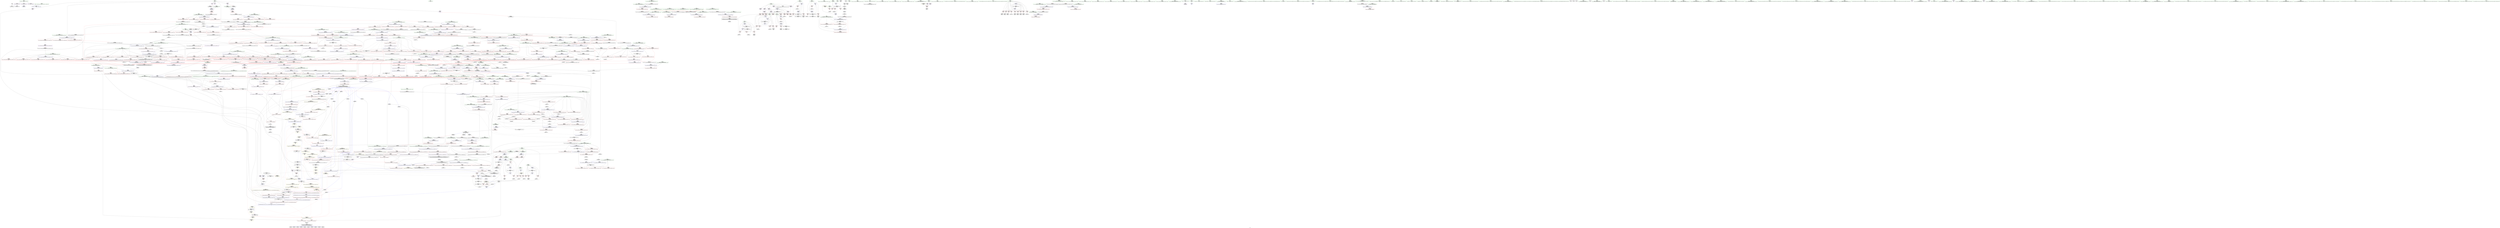 digraph "SVFG" {
	label="SVFG";

	Node0x55aee42f2980 [shape=record,color=grey,label="{NodeID: 0\nNullPtr}"];
	Node0x55aee42f2980 -> Node0x55aee434fbf0[style=solid];
	Node0x55aee42f2980 -> Node0x55aee4371b80[style=solid];
	Node0x55aee43605e0 [shape=record,color=blue,label="{NodeID: 775\n1168\<--1164\n__first.addr\<--__first\n_ZSt16__insertion_sortIPiN9__gnu_cxx5__ops15_Iter_less_iterEEvT_S4_T0_\n}"];
	Node0x55aee43605e0 -> Node0x55aee436e7c0[style=dashed];
	Node0x55aee43605e0 -> Node0x55aee436e890[style=dashed];
	Node0x55aee43605e0 -> Node0x55aee436e960[style=dashed];
	Node0x55aee43605e0 -> Node0x55aee436ea30[style=dashed];
	Node0x55aee43605e0 -> Node0x55aee436eb00[style=dashed];
	Node0x55aee4357180 [shape=record,color=red,label="{NodeID: 443\n557\<--536\n\<--__mid\n_ZSt27__unguarded_partition_pivotIPiN9__gnu_cxx5__ops15_Iter_less_iterEET_S4_S4_T0_\n|{<s0>24}}"];
	Node0x55aee4357180:s0 -> Node0x55aee44629e0[style=solid,color=red];
	Node0x55aee439c3e0 [shape=record,color=grey,label="{NodeID: 1218\n1195 = cmp(1193, 1194, )\n}"];
	Node0x55aee434ac20 [shape=record,color=green,label="{NodeID: 111\n625\<--626\n__last.addr\<--__last.addr_field_insensitive\n_ZSt11__sort_heapIPiN9__gnu_cxx5__ops15_Iter_less_iterEEvT_S4_RT0_\n}"];
	Node0x55aee434ac20 -> Node0x55aee4357ce0[style=solid];
	Node0x55aee434ac20 -> Node0x55aee4357db0[style=solid];
	Node0x55aee434ac20 -> Node0x55aee4357e80[style=solid];
	Node0x55aee434ac20 -> Node0x55aee4357f50[style=solid];
	Node0x55aee434ac20 -> Node0x55aee4374930[style=solid];
	Node0x55aee434ac20 -> Node0x55aee4374ad0[style=solid];
	Node0x55aee436ca80 [shape=record,color=red,label="{NodeID: 554\n1042\<--1009\n\<--__a.addr\n_ZSt22__move_median_to_firstIPiN9__gnu_cxx5__ops15_Iter_less_iterEEvT_S4_S4_S4_T0_\n|{<s0>52}}"];
	Node0x55aee436ca80:s0 -> Node0x55aee445e540[style=solid,color=red];
	Node0x55aee434fa20 [shape=record,color=green,label="{NodeID: 222\n1457\<--1458\n__it.addr\<--__it.addr_field_insensitive\n_ZNK9__gnu_cxx5__ops14_Val_less_iterclIiPiEEbRT_T0_\n}"];
	Node0x55aee434fa20 -> Node0x55aee4371470[style=solid];
	Node0x55aee434fa20 -> Node0x55aee43623f0[style=solid];
	Node0x55aee445e910 [shape=record,color=black,label="{NodeID: 1772\n283 = PHI(202, )\n1st arg _ZSt4sortIPiEvT_S1_ }"];
	Node0x55aee445e910 -> Node0x55aee4373270[style=solid];
	Node0x55aee4372570 [shape=record,color=blue,label="{NodeID: 665\n166\<--9\narrayidx32\<--\nmain\n}"];
	Node0x55aee4372570 -> Node0x55aee435ff60[style=dashed];
	Node0x55aee4372570 -> Node0x55aee4372570[style=dashed];
	Node0x55aee4372570 -> Node0x55aee43727e0[style=dashed];
	Node0x55aee4372570 -> Node0x55aee43e42d0[style=dashed];
	Node0x55aee435d6c0 [shape=record,color=purple,label="{NodeID: 333\n950\<--948\nadd.ptr\<--\n_ZSt11__push_heapIPiliN9__gnu_cxx5__ops14_Iter_less_valEEvT_T0_S5_T1_RT2_\n|{<s0>44}}"];
	Node0x55aee435d6c0:s0 -> Node0x55aee4464e60[style=solid,color=red];
	Node0x55aee4347440 [shape=record,color=green,label="{NodeID: 1\n7\<--1\n__dso_handle\<--dummyObj\nGlob }"];
	Node0x55aee43606b0 [shape=record,color=blue,label="{NodeID: 776\n1170\<--1165\n__last.addr\<--__last\n_ZSt16__insertion_sortIPiN9__gnu_cxx5__ops15_Iter_less_iterEEvT_S4_T0_\n}"];
	Node0x55aee43606b0 -> Node0x55aee436ebd0[style=dashed];
	Node0x55aee43606b0 -> Node0x55aee436eca0[style=dashed];
	Node0x55aee4357250 [shape=record,color=red,label="{NodeID: 444\n588\<--577\n\<--__first.addr\n_ZSt13__heap_selectIPiN9__gnu_cxx5__ops15_Iter_less_iterEEvT_S4_S4_T0_\n|{<s0>26}}"];
	Node0x55aee4357250:s0 -> Node0x55aee44609d0[style=solid,color=red];
	Node0x55aee439c560 [shape=record,color=grey,label="{NodeID: 1219\n639 = cmp(638, 640, )\n}"];
	Node0x55aee434acf0 [shape=record,color=green,label="{NodeID: 112\n627\<--628\n__comp.addr\<--__comp.addr_field_insensitive\n_ZSt11__sort_heapIPiN9__gnu_cxx5__ops15_Iter_less_iterEEvT_S4_RT0_\n}"];
	Node0x55aee434acf0 -> Node0x55aee4358020[style=solid];
	Node0x55aee434acf0 -> Node0x55aee4374a00[style=solid];
	Node0x55aee436cb50 [shape=record,color=red,label="{NodeID: 555\n1047\<--1009\n\<--__a.addr\n_ZSt22__move_median_to_firstIPiN9__gnu_cxx5__ops15_Iter_less_iterEEvT_S4_S4_S4_T0_\n|{<s0>53}}"];
	Node0x55aee436cb50:s0 -> Node0x55aee44600b0[style=solid,color=red];
	Node0x55aee434faf0 [shape=record,color=green,label="{NodeID: 223\n27\<--1469\n_GLOBAL__sub_I_vepifanov_1_0.cpp\<--_GLOBAL__sub_I_vepifanov_1_0.cpp_field_insensitive\n}"];
	Node0x55aee434faf0 -> Node0x55aee4371a80[style=solid];
	Node0x55aee445ea20 [shape=record,color=black,label="{NodeID: 1773\n379 = PHI(350, 432, )\n0th arg _ZSt16__introsort_loopIPilN9__gnu_cxx5__ops15_Iter_less_iterEEvT_S4_T0_T1_ }"];
	Node0x55aee445ea20 -> Node0x55aee4373820[style=solid];
	Node0x55aee4372640 [shape=record,color=blue,label="{NodeID: 666\n71\<--170\nj\<--inc34\nmain\n}"];
	Node0x55aee4372640 -> Node0x55aee435f190[style=dashed];
	Node0x55aee4372640 -> Node0x55aee435f260[style=dashed];
	Node0x55aee4372640 -> Node0x55aee435f330[style=dashed];
	Node0x55aee4372640 -> Node0x55aee4372640[style=dashed];
	Node0x55aee4372640 -> Node0x55aee43e56d0[style=dashed];
	Node0x55aee435d790 [shape=record,color=purple,label="{NodeID: 334\n959\<--957\nadd.ptr1\<--\n_ZSt11__push_heapIPiliN9__gnu_cxx5__ops14_Iter_less_valEEvT_T0_S5_T1_RT2_\n|{<s0>45}}"];
	Node0x55aee435d790:s0 -> Node0x55aee44637a0[style=solid,color=red];
	Node0x55aee43474d0 [shape=record,color=green,label="{NodeID: 2\n9\<--1\n\<--dummyObj\nCan only get source location for instruction, argument, global var or function.}"];
	Node0x55aee4360780 [shape=record,color=blue,label="{NodeID: 777\n1172\<--1190\n__i\<--add.ptr\n_ZSt16__insertion_sortIPiN9__gnu_cxx5__ops15_Iter_less_iterEEvT_S4_T0_\n}"];
	Node0x55aee4360780 -> Node0x55aee436ed70[style=dashed];
	Node0x55aee4360780 -> Node0x55aee436ee40[style=dashed];
	Node0x55aee4360780 -> Node0x55aee436ef10[style=dashed];
	Node0x55aee4360780 -> Node0x55aee436efe0[style=dashed];
	Node0x55aee4360780 -> Node0x55aee436f0b0[style=dashed];
	Node0x55aee4360780 -> Node0x55aee436f180[style=dashed];
	Node0x55aee4360780 -> Node0x55aee436f250[style=dashed];
	Node0x55aee4360780 -> Node0x55aee43609f0[style=dashed];
	Node0x55aee4360780 -> Node0x55aee43d7ad0[style=dashed];
	Node0x55aee4357320 [shape=record,color=red,label="{NodeID: 445\n601\<--577\n\<--__first.addr\n_ZSt13__heap_selectIPiN9__gnu_cxx5__ops15_Iter_less_iterEEvT_S4_S4_T0_\n|{<s0>27}}"];
	Node0x55aee4357320:s0 -> Node0x55aee4460430[style=solid,color=red];
	Node0x55aee439c6e0 [shape=record,color=grey,label="{NodeID: 1220\n945 = cmp(943, 944, )\n}"];
	Node0x55aee434adc0 [shape=record,color=green,label="{NodeID: 113\n656\<--657\n__first.addr\<--__first.addr_field_insensitive\n_ZSt11__make_heapIPiN9__gnu_cxx5__ops15_Iter_less_iterEEvT_S4_RT0_\n}"];
	Node0x55aee434adc0 -> Node0x55aee43580f0[style=solid];
	Node0x55aee434adc0 -> Node0x55aee4368090[style=solid];
	Node0x55aee434adc0 -> Node0x55aee4368160[style=solid];
	Node0x55aee434adc0 -> Node0x55aee4368230[style=solid];
	Node0x55aee434adc0 -> Node0x55aee4374ba0[style=solid];
	Node0x55aee436cc20 [shape=record,color=red,label="{NodeID: 556\n1052\<--1009\n\<--__a.addr\n_ZSt22__move_median_to_firstIPiN9__gnu_cxx5__ops15_Iter_less_iterEEvT_S4_S4_S4_T0_\n|{<s0>54}}"];
	Node0x55aee436cc20:s0 -> Node0x55aee445e540[style=solid,color=red];
	Node0x55aee434fbf0 [shape=record,color=black,label="{NodeID: 224\n2\<--3\ndummyVal\<--dummyVal\n}"];
	Node0x55aee445eb70 [shape=record,color=black,label="{NodeID: 1774\n380 = PHI(351, 433, )\n1st arg _ZSt16__introsort_loopIPilN9__gnu_cxx5__ops15_Iter_less_iterEEvT_S4_T0_T1_ }"];
	Node0x55aee445eb70 -> Node0x55aee43738f0[style=solid];
	Node0x55aee4372710 [shape=record,color=blue,label="{NodeID: 667\n73\<--9\nj36\<--\nmain\n}"];
	Node0x55aee4372710 -> Node0x55aee435f400[style=dashed];
	Node0x55aee4372710 -> Node0x55aee435f4d0[style=dashed];
	Node0x55aee4372710 -> Node0x55aee435f5a0[style=dashed];
	Node0x55aee4372710 -> Node0x55aee43728b0[style=dashed];
	Node0x55aee4372710 -> Node0x55aee43e5bd0[style=dashed];
	Node0x55aee43ef3f0 [shape=record,color=yellow,style=double,label="{NodeID: 1442\n8V_1 = ENCHI(MR_8V_0)\npts\{58 \}\nFun[main]}"];
	Node0x55aee43ef3f0 -> Node0x55aee435de10[style=dashed];
	Node0x55aee435d860 [shape=record,color=purple,label="{NodeID: 335\n964\<--962\nadd.ptr3\<--\n_ZSt11__push_heapIPiliN9__gnu_cxx5__ops14_Iter_less_valEEvT_T0_S5_T1_RT2_\n}"];
	Node0x55aee435d860 -> Node0x55aee4376a80[style=solid];
	Node0x55aee4347780 [shape=record,color=green,label="{NodeID: 3\n21\<--1\n.str\<--dummyObj\nGlob }"];
	Node0x55aee4360850 [shape=record,color=blue,label="{NodeID: 778\n1174\<--1203\n__val\<--\n_ZSt16__insertion_sortIPiN9__gnu_cxx5__ops15_Iter_less_iterEEvT_S4_T0_\n}"];
	Node0x55aee4360850 -> Node0x55aee436f3f0[style=dashed];
	Node0x55aee4360850 -> Node0x55aee43dcad0[style=dashed];
	Node0x55aee43573f0 [shape=record,color=red,label="{NodeID: 446\n606\<--577\n\<--__first.addr\n_ZSt13__heap_selectIPiN9__gnu_cxx5__ops15_Iter_less_iterEEvT_S4_S4_T0_\n|{<s0>28}}"];
	Node0x55aee43573f0:s0 -> Node0x55aee4459520[style=solid,color=red];
	Node0x55aee439c860 [shape=record,color=grey,label="{NodeID: 1221\n1186 = cmp(1184, 1185, )\n}"];
	Node0x55aee4350090 [shape=record,color=green,label="{NodeID: 114\n658\<--659\n__last.addr\<--__last.addr_field_insensitive\n_ZSt11__make_heapIPiN9__gnu_cxx5__ops15_Iter_less_iterEEvT_S4_RT0_\n}"];
	Node0x55aee4350090 -> Node0x55aee4368300[style=solid];
	Node0x55aee4350090 -> Node0x55aee43683d0[style=solid];
	Node0x55aee4350090 -> Node0x55aee4374c70[style=solid];
	Node0x55aee436ccf0 [shape=record,color=red,label="{NodeID: 557\n1020\<--1011\n\<--__b.addr\n_ZSt22__move_median_to_firstIPiN9__gnu_cxx5__ops15_Iter_less_iterEEvT_S4_S4_S4_T0_\n|{<s0>47}}"];
	Node0x55aee436ccf0:s0 -> Node0x55aee4460430[style=solid,color=red];
	Node0x55aee434fcf0 [shape=record,color=black,label="{NodeID: 225\n54\<--9\nmain_ret\<--\nmain\n}"];
	Node0x55aee445ecc0 [shape=record,color=black,label="{NodeID: 1775\n381 = PHI(362, 434, )\n2nd arg _ZSt16__introsort_loopIPilN9__gnu_cxx5__ops15_Iter_less_iterEEvT_S4_T0_T1_ }"];
	Node0x55aee445ecc0 -> Node0x55aee43739c0[style=solid];
	Node0x55aee43727e0 [shape=record,color=blue,label="{NodeID: 668\n184\<--186\narrayidx43\<--inc44\nmain\n}"];
	Node0x55aee43727e0 -> Node0x55aee435ff60[style=dashed];
	Node0x55aee43727e0 -> Node0x55aee43727e0[style=dashed];
	Node0x55aee43727e0 -> Node0x55aee43e42d0[style=dashed];
	Node0x55aee435d930 [shape=record,color=purple,label="{NodeID: 336\n977\<--975\nadd.ptr7\<--\n_ZSt11__push_heapIPiliN9__gnu_cxx5__ops14_Iter_less_valEEvT_T0_S5_T1_RT2_\n}"];
	Node0x55aee435d930 -> Node0x55aee4376cf0[style=solid];
	Node0x55aee4347810 [shape=record,color=green,label="{NodeID: 4\n23\<--1\n.str.1\<--dummyObj\nGlob }"];
	Node0x55aee4360920 [shape=record,color=blue,label="{NodeID: 779\n1214\<--1213\n\<--\n_ZSt16__insertion_sortIPiN9__gnu_cxx5__ops15_Iter_less_iterEEvT_S4_T0_\n}"];
	Node0x55aee4360920 -> Node0x55aee43d01b0[style=dashed];
	Node0x55aee43574c0 [shape=record,color=red,label="{NodeID: 447\n589\<--579\n\<--__middle.addr\n_ZSt13__heap_selectIPiN9__gnu_cxx5__ops15_Iter_less_iterEEvT_S4_S4_T0_\n|{<s0>26}}"];
	Node0x55aee43574c0:s0 -> Node0x55aee4460ae0[style=solid,color=red];
	Node0x55aee439c9e0 [shape=record,color=grey,label="{NodeID: 1222\n738 = cmp(735, 737, )\n}"];
	Node0x55aee439c9e0 -> Node0x55aee4359d50[style=solid];
	Node0x55aee4350120 [shape=record,color=green,label="{NodeID: 115\n660\<--661\n__comp.addr\<--__comp.addr_field_insensitive\n_ZSt11__make_heapIPiN9__gnu_cxx5__ops15_Iter_less_iterEEvT_S4_RT0_\n}"];
	Node0x55aee4350120 -> Node0x55aee43684a0[style=solid];
	Node0x55aee4350120 -> Node0x55aee4374d40[style=solid];
	Node0x55aee436cdc0 [shape=record,color=red,label="{NodeID: 558\n1023\<--1011\n\<--__b.addr\n_ZSt22__move_median_to_firstIPiN9__gnu_cxx5__ops15_Iter_less_iterEEvT_S4_S4_S4_T0_\n|{<s0>48}}"];
	Node0x55aee436cdc0:s0 -> Node0x55aee44600b0[style=solid,color=red];
	Node0x55aee434fdc0 [shape=record,color=black,label="{NodeID: 226\n16\<--15\n\<--cnt\nCan only get source location for instruction, argument, global var or function.}"];
	Node0x55aee445ee10 [shape=record,color=black,label="{NodeID: 1776\n1232 = PHI(487, )\n0th arg _ZSt26__unguarded_insertion_sortIPiN9__gnu_cxx5__ops15_Iter_less_iterEEvT_S4_T0_ }"];
	Node0x55aee445ee10 -> Node0x55aee4360ac0[style=solid];
	Node0x55aee43728b0 [shape=record,color=blue,label="{NodeID: 669\n73\<--190\nj36\<--inc46\nmain\n}"];
	Node0x55aee43728b0 -> Node0x55aee435f400[style=dashed];
	Node0x55aee43728b0 -> Node0x55aee435f4d0[style=dashed];
	Node0x55aee43728b0 -> Node0x55aee435f5a0[style=dashed];
	Node0x55aee43728b0 -> Node0x55aee43728b0[style=dashed];
	Node0x55aee43728b0 -> Node0x55aee43e5bd0[style=dashed];
	Node0x55aee435da00 [shape=record,color=purple,label="{NodeID: 337\n1429\<--1426\nadd.ptr\<--\n_ZNSt20__copy_move_backwardILb1ELb1ESt26random_access_iterator_tagE13__copy_move_bIiEEPT_PKS3_S6_S4_\n}"];
	Node0x55aee435da00 -> Node0x55aee435a8b0[style=solid];
	Node0x55aee43478a0 [shape=record,color=green,label="{NodeID: 5\n26\<--1\n\<--dummyObj\nCan only get source location for instruction, argument, global var or function.}"];
	Node0x55aee43609f0 [shape=record,color=blue,label="{NodeID: 780\n1172\<--1227\n__i\<--incdec.ptr\n_ZSt16__insertion_sortIPiN9__gnu_cxx5__ops15_Iter_less_iterEEvT_S4_T0_\n}"];
	Node0x55aee43609f0 -> Node0x55aee436ed70[style=dashed];
	Node0x55aee43609f0 -> Node0x55aee436ee40[style=dashed];
	Node0x55aee43609f0 -> Node0x55aee436ef10[style=dashed];
	Node0x55aee43609f0 -> Node0x55aee436efe0[style=dashed];
	Node0x55aee43609f0 -> Node0x55aee436f0b0[style=dashed];
	Node0x55aee43609f0 -> Node0x55aee436f180[style=dashed];
	Node0x55aee43609f0 -> Node0x55aee436f250[style=dashed];
	Node0x55aee43609f0 -> Node0x55aee43609f0[style=dashed];
	Node0x55aee43609f0 -> Node0x55aee43d7ad0[style=dashed];
	Node0x55aee4357590 [shape=record,color=red,label="{NodeID: 448\n593\<--579\n\<--__middle.addr\n_ZSt13__heap_selectIPiN9__gnu_cxx5__ops15_Iter_less_iterEEvT_S4_S4_T0_\n}"];
	Node0x55aee4357590 -> Node0x55aee43746c0[style=solid];
	Node0x55aee439cb60 [shape=record,color=grey,label="{NodeID: 1223\n89 = cmp(87, 88, )\n}"];
	Node0x55aee43501f0 [shape=record,color=green,label="{NodeID: 116\n662\<--663\n__len\<--__len_field_insensitive\n_ZSt11__make_heapIPiN9__gnu_cxx5__ops15_Iter_less_iterEEvT_S4_RT0_\n}"];
	Node0x55aee43501f0 -> Node0x55aee4368570[style=solid];
	Node0x55aee43501f0 -> Node0x55aee4368640[style=solid];
	Node0x55aee43501f0 -> Node0x55aee4374e10[style=solid];
	Node0x55aee436ce90 [shape=record,color=red,label="{NodeID: 559\n1028\<--1011\n\<--__b.addr\n_ZSt22__move_median_to_firstIPiN9__gnu_cxx5__ops15_Iter_less_iterEEvT_S4_S4_S4_T0_\n|{<s0>49}}"];
	Node0x55aee436ce90:s0 -> Node0x55aee445e540[style=solid,color=red];
	Node0x55aee434fec0 [shape=record,color=black,label="{NodeID: 227\n38\<--39\n\<--_ZNSt8ios_base4InitD1Ev\nCan only get source location for instruction, argument, global var or function.}"];
	Node0x55aee445ef20 [shape=record,color=black,label="{NodeID: 1777\n1233 = PHI(488, )\n1st arg _ZSt26__unguarded_insertion_sortIPiN9__gnu_cxx5__ops15_Iter_less_iterEEvT_S4_T0_ }"];
	Node0x55aee445ef20 -> Node0x55aee4360b90[style=solid];
	Node0x55aee4372980 [shape=record,color=blue,label="{NodeID: 670\n67\<--196\nr\<--\nmain\n}"];
	Node0x55aee4372980 -> Node0x55aee435e700[style=dashed];
	Node0x55aee4372980 -> Node0x55aee435e7d0[style=dashed];
	Node0x55aee4372980 -> Node0x55aee435e8a0[style=dashed];
	Node0x55aee4372980 -> Node0x55aee435e970[style=dashed];
	Node0x55aee4372980 -> Node0x55aee4372980[style=dashed];
	Node0x55aee4372980 -> Node0x55aee4372f30[style=dashed];
	Node0x55aee4372980 -> Node0x55aee43df7d0[style=dashed];
	Node0x55aee435dad0 [shape=record,color=purple,label="{NodeID: 338\n1442\<--1439\nadd.ptr2\<--\n_ZNSt20__copy_move_backwardILb1ELb1ESt26random_access_iterator_tagE13__copy_move_bIiEEPT_PKS3_S6_S4_\n}"];
	Node0x55aee435dad0 -> Node0x55aee435aa50[style=solid];
	Node0x55aee4347930 [shape=record,color=green,label="{NodeID: 6\n85\<--1\n\<--dummyObj\nCan only get source location for instruction, argument, global var or function.}"];
	Node0x55aee4360ac0 [shape=record,color=blue,label="{NodeID: 781\n1236\<--1232\n__first.addr\<--__first\n_ZSt26__unguarded_insertion_sortIPiN9__gnu_cxx5__ops15_Iter_less_iterEEvT_S4_T0_\n}"];
	Node0x55aee4360ac0 -> Node0x55aee436f4c0[style=dashed];
	Node0x55aee4357660 [shape=record,color=red,label="{NodeID: 449\n607\<--579\n\<--__middle.addr\n_ZSt13__heap_selectIPiN9__gnu_cxx5__ops15_Iter_less_iterEEvT_S4_S4_T0_\n|{<s0>28}}"];
	Node0x55aee4357660:s0 -> Node0x55aee44596a0[style=solid,color=red];
	Node0x55aee439cce0 [shape=record,color=grey,label="{NodeID: 1224\n1109 = cmp(1107, 1108, )\n}"];
	Node0x55aee43502c0 [shape=record,color=green,label="{NodeID: 117\n664\<--665\n__parent\<--__parent_field_insensitive\n_ZSt11__make_heapIPiN9__gnu_cxx5__ops15_Iter_less_iterEEvT_S4_RT0_\n}"];
	Node0x55aee43502c0 -> Node0x55aee4368710[style=solid];
	Node0x55aee43502c0 -> Node0x55aee43687e0[style=solid];
	Node0x55aee43502c0 -> Node0x55aee43688b0[style=solid];
	Node0x55aee43502c0 -> Node0x55aee4368980[style=solid];
	Node0x55aee43502c0 -> Node0x55aee4374ee0[style=solid];
	Node0x55aee43502c0 -> Node0x55aee4375080[style=solid];
	Node0x55aee436cf60 [shape=record,color=red,label="{NodeID: 560\n1055\<--1011\n\<--__b.addr\n_ZSt22__move_median_to_firstIPiN9__gnu_cxx5__ops15_Iter_less_iterEEvT_S4_S4_S4_T0_\n|{<s0>55}}"];
	Node0x55aee436cf60:s0 -> Node0x55aee44600b0[style=solid,color=red];
	Node0x55aee434ffc0 [shape=record,color=black,label="{NodeID: 228\n100\<--99\nidxprom\<--\nmain\n}"];
	Node0x55aee445f030 [shape=record,color=black,label="{NodeID: 1778\n916 = PHI(890, )\n0th arg _ZSt11__push_heapIPiliN9__gnu_cxx5__ops14_Iter_less_valEEvT_T0_S5_T1_RT2_ }"];
	Node0x55aee445f030 -> Node0x55aee43765a0[style=solid];
	Node0x55aee4372a50 [shape=record,color=blue,label="{NodeID: 671\n75\<--9\nj50\<--\nmain\n}"];
	Node0x55aee4372a50 -> Node0x55aee435f670[style=dashed];
	Node0x55aee4372a50 -> Node0x55aee435f740[style=dashed];
	Node0x55aee4372a50 -> Node0x55aee435f810[style=dashed];
	Node0x55aee4372a50 -> Node0x55aee4372bf0[style=dashed];
	Node0x55aee4372a50 -> Node0x55aee43e60d0[style=dashed];
	Node0x55aee435dba0 [shape=record,color=red,label="{NodeID: 339\n96\<--8\n\<--n\nmain\n}"];
	Node0x55aee435dba0 -> Node0x55aee439abe0[style=solid];
	Node0x55aee4348170 [shape=record,color=green,label="{NodeID: 7\n110\<--1\n\<--dummyObj\nCan only get source location for instruction, argument, global var or function.}"];
	Node0x55aee4360b90 [shape=record,color=blue,label="{NodeID: 782\n1238\<--1233\n__last.addr\<--__last\n_ZSt26__unguarded_insertion_sortIPiN9__gnu_cxx5__ops15_Iter_less_iterEEvT_S4_T0_\n}"];
	Node0x55aee4360b90 -> Node0x55aee436f590[style=dashed];
	Node0x55aee4357730 [shape=record,color=red,label="{NodeID: 450\n597\<--581\n\<--__last.addr\n_ZSt13__heap_selectIPiN9__gnu_cxx5__ops15_Iter_less_iterEEvT_S4_S4_T0_\n}"];
	Node0x55aee4357730 -> Node0x55aee439b360[style=solid];
	Node0x55aee439ce60 [shape=record,color=grey,label="{NodeID: 1225\n712 = cmp(711, 413, )\n}"];
	Node0x55aee4350390 [shape=record,color=green,label="{NodeID: 118\n666\<--667\n__value\<--__value_field_insensitive\n_ZSt11__make_heapIPiN9__gnu_cxx5__ops15_Iter_less_iterEEvT_S4_RT0_\n|{|<s1>31}}"];
	Node0x55aee4350390 -> Node0x55aee4374fb0[style=solid];
	Node0x55aee4350390:s1 -> Node0x55aee44637a0[style=solid,color=red];
	Node0x55aee436d030 [shape=record,color=red,label="{NodeID: 561\n1064\<--1011\n\<--__b.addr\n_ZSt22__move_median_to_firstIPiN9__gnu_cxx5__ops15_Iter_less_iterEEvT_S4_S4_S4_T0_\n|{<s0>57}}"];
	Node0x55aee436d030:s0 -> Node0x55aee445e540[style=solid,color=red];
	Node0x55aee43581b0 [shape=record,color=black,label="{NodeID: 229\n122\<--121\nidxprom10\<--\nmain\n}"];
	Node0x55aee445f140 [shape=record,color=black,label="{NodeID: 1779\n917 = PHI(891, )\n1st arg _ZSt11__push_heapIPiliN9__gnu_cxx5__ops14_Iter_less_valEEvT_T0_S5_T1_RT2_ }"];
	Node0x55aee445f140 -> Node0x55aee4376670[style=solid];
	Node0x55aee4372b20 [shape=record,color=blue,label="{NodeID: 672\n218\<--220\narrayidx57\<--inc58\nmain\n}"];
	Node0x55aee4372b20 -> Node0x55aee43e24d0[style=dashed];
	Node0x55aee435dc70 [shape=record,color=red,label="{NodeID: 340\n118\<--8\n\<--n\nmain\n}"];
	Node0x55aee435dc70 -> Node0x55aee439a760[style=solid];
	Node0x55aee4348200 [shape=record,color=green,label="{NodeID: 8\n111\<--1\n\<--dummyObj\nCan only get source location for instruction, argument, global var or function.}"];
	Node0x55aee4360c60 [shape=record,color=blue,label="{NodeID: 783\n1240\<--1250\n__i\<--\n_ZSt26__unguarded_insertion_sortIPiN9__gnu_cxx5__ops15_Iter_less_iterEEvT_S4_T0_\n}"];
	Node0x55aee4360c60 -> Node0x55aee43dacd0[style=dashed];
	Node0x55aee4357800 [shape=record,color=red,label="{NodeID: 451\n596\<--583\n\<--__i\n_ZSt13__heap_selectIPiN9__gnu_cxx5__ops15_Iter_less_iterEEvT_S4_S4_T0_\n}"];
	Node0x55aee4357800 -> Node0x55aee439b360[style=solid];
	Node0x55aee4350460 [shape=record,color=green,label="{NodeID: 119\n668\<--669\nagg.tmp\<--agg.tmp_field_insensitive\n_ZSt11__make_heapIPiN9__gnu_cxx5__ops15_Iter_less_iterEEvT_S4_RT0_\n}"];
	Node0x55aee436d100 [shape=record,color=red,label="{NodeID: 562\n1024\<--1013\n\<--__c.addr\n_ZSt22__move_median_to_firstIPiN9__gnu_cxx5__ops15_Iter_less_iterEEvT_S4_S4_S4_T0_\n|{<s0>48}}"];
	Node0x55aee436d100:s0 -> Node0x55aee4460430[style=solid,color=red];
	Node0x55aee4358280 [shape=record,color=black,label="{NodeID: 230\n125\<--124\nidxprom12\<--\nmain\n}"];
	Node0x55aee445f250 [shape=record,color=black,label="{NodeID: 1780\n918 = PHI(892, )\n2nd arg _ZSt11__push_heapIPiliN9__gnu_cxx5__ops14_Iter_less_valEEvT_T0_S5_T1_RT2_ }"];
	Node0x55aee445f250 -> Node0x55aee4376740[style=solid];
	Node0x55aee4372bf0 [shape=record,color=blue,label="{NodeID: 673\n75\<--224\nj50\<--inc60\nmain\n}"];
	Node0x55aee4372bf0 -> Node0x55aee435f670[style=dashed];
	Node0x55aee4372bf0 -> Node0x55aee435f740[style=dashed];
	Node0x55aee4372bf0 -> Node0x55aee435f810[style=dashed];
	Node0x55aee4372bf0 -> Node0x55aee4372bf0[style=dashed];
	Node0x55aee4372bf0 -> Node0x55aee43e60d0[style=dashed];
	Node0x55aee435dd40 [shape=record,color=red,label="{NodeID: 341\n135\<--8\n\<--n\nmain\n}"];
	Node0x55aee435dd40 -> Node0x55aee439a460[style=solid];
	Node0x55aee4348290 [shape=record,color=green,label="{NodeID: 9\n112\<--1\n\<--dummyObj\nCan only get source location for instruction, argument, global var or function.}"];
	Node0x55aee4360d30 [shape=record,color=blue,label="{NodeID: 784\n1240\<--1262\n__i\<--incdec.ptr\n_ZSt26__unguarded_insertion_sortIPiN9__gnu_cxx5__ops15_Iter_less_iterEEvT_S4_T0_\n}"];
	Node0x55aee4360d30 -> Node0x55aee43dacd0[style=dashed];
	Node0x55aee43578d0 [shape=record,color=red,label="{NodeID: 452\n600\<--583\n\<--__i\n_ZSt13__heap_selectIPiN9__gnu_cxx5__ops15_Iter_less_iterEEvT_S4_S4_T0_\n|{<s0>27}}"];
	Node0x55aee43578d0:s0 -> Node0x55aee44600b0[style=solid,color=red];
	Node0x55aee4350530 [shape=record,color=green,label="{NodeID: 120\n698\<--699\n_ZSt4moveIRiEONSt16remove_referenceIT_E4typeEOS2_\<--_ZSt4moveIRiEONSt16remove_referenceIT_E4typeEOS2__field_insensitive\n}"];
	Node0x55aee436d1d0 [shape=record,color=red,label="{NodeID: 563\n1034\<--1013\n\<--__c.addr\n_ZSt22__move_median_to_firstIPiN9__gnu_cxx5__ops15_Iter_less_iterEEvT_S4_S4_S4_T0_\n|{<s0>50}}"];
	Node0x55aee436d1d0:s0 -> Node0x55aee4460430[style=solid,color=red];
	Node0x55aee4358350 [shape=record,color=black,label="{NodeID: 231\n137\<--136\nconv\<--cmp18\nmain\n}"];
	Node0x55aee4358350 -> Node0x55aee4366dc0[style=solid];
	Node0x55aee445f360 [shape=record,color=black,label="{NodeID: 1781\n919 = PHI(894, )\n3rd arg _ZSt11__push_heapIPiliN9__gnu_cxx5__ops14_Iter_less_valEEvT_T0_S5_T1_RT2_ }"];
	Node0x55aee445f360 -> Node0x55aee4376810[style=solid];
	Node0x55aee4372cc0 [shape=record,color=blue,label="{NodeID: 674\n77\<--230\nj62\<--\nmain\n}"];
	Node0x55aee4372cc0 -> Node0x55aee435f8e0[style=dashed];
	Node0x55aee4372cc0 -> Node0x55aee435f9b0[style=dashed];
	Node0x55aee4372cc0 -> Node0x55aee435fa80[style=dashed];
	Node0x55aee4372cc0 -> Node0x55aee4372e60[style=dashed];
	Node0x55aee4372cc0 -> Node0x55aee43e65d0[style=dashed];
	Node0x55aee435de10 [shape=record,color=red,label="{NodeID: 342\n88\<--57\n\<--tt\nmain\n}"];
	Node0x55aee435de10 -> Node0x55aee439cb60[style=solid];
	Node0x55aee4348320 [shape=record,color=green,label="{NodeID: 10\n139\<--1\n\<--dummyObj\nCan only get source location for instruction, argument, global var or function.}"];
	Node0x55aee4360e00 [shape=record,color=blue,label="{NodeID: 785\n1270\<--1267\n__first.addr\<--__first\n_ZSt13move_backwardIPiS0_ET0_T_S2_S1_\n}"];
	Node0x55aee4360e00 -> Node0x55aee436f8d0[style=dashed];
	Node0x55aee43579a0 [shape=record,color=red,label="{NodeID: 453\n608\<--583\n\<--__i\n_ZSt13__heap_selectIPiN9__gnu_cxx5__ops15_Iter_less_iterEEvT_S4_S4_T0_\n|{<s0>28}}"];
	Node0x55aee43579a0:s0 -> Node0x55aee4459820[style=solid,color=red];
	Node0x55aee43c9290 [shape=record,color=black,label="{NodeID: 1228\nMR_41V_3 = PHI(MR_41V_4, MR_41V_2, )\npts\{307 \}\n}"];
	Node0x55aee43c9290 -> Node0x55aee4354810[style=dashed];
	Node0x55aee4350600 [shape=record,color=green,label="{NodeID: 121\n709\<--710\n_ZSt13__adjust_heapIPiliN9__gnu_cxx5__ops15_Iter_less_iterEEvT_T0_S5_T1_T2_\<--_ZSt13__adjust_heapIPiliN9__gnu_cxx5__ops15_Iter_less_iterEEvT_T0_S5_T1_T2__field_insensitive\n}"];
	Node0x55aee436d2a0 [shape=record,color=red,label="{NodeID: 564\n1038\<--1013\n\<--__c.addr\n_ZSt22__move_median_to_firstIPiN9__gnu_cxx5__ops15_Iter_less_iterEEvT_S4_S4_S4_T0_\n|{<s0>51}}"];
	Node0x55aee436d2a0:s0 -> Node0x55aee445e540[style=solid,color=red];
	Node0x55aee43e90d0 [shape=record,color=yellow,style=double,label="{NodeID: 1339\n167V_1 = ENCHI(MR_167V_0)\npts\{667 754 803 1143 1175 1297 \}\nFun[_ZSt11__push_heapIPiliN9__gnu_cxx5__ops14_Iter_less_valEEvT_T0_S5_T1_RT2_]}"];
	Node0x55aee43e90d0 -> Node0x55aee436be50[style=dashed];
	Node0x55aee43e90d0 -> Node0x55aee436bf20[style=dashed];
	Node0x55aee4358420 [shape=record,color=black,label="{NodeID: 232\n148\<--147\nidxprom23\<--\nmain\n}"];
	Node0x55aee445f470 [shape=record,color=black,label="{NodeID: 1782\n920 = PHI(808, )\n4th arg _ZSt11__push_heapIPiliN9__gnu_cxx5__ops14_Iter_less_valEEvT_T0_S5_T1_RT2_ }"];
	Node0x55aee445f470 -> Node0x55aee43768e0[style=solid];
	Node0x55aee4372d90 [shape=record,color=blue,label="{NodeID: 675\n65\<--243\nans\<--\nmain\n}"];
	Node0x55aee4372d90 -> Node0x55aee43d8ed0[style=dashed];
	Node0x55aee435dee0 [shape=record,color=red,label="{NodeID: 343\n87\<--59\n\<--it\nmain\n}"];
	Node0x55aee435dee0 -> Node0x55aee439cb60[style=solid];
	Node0x55aee4348420 [shape=record,color=green,label="{NodeID: 11\n358\<--1\n\<--dummyObj\nCan only get source location for instruction, argument, global var or function.}"];
	Node0x55aee4360ed0 [shape=record,color=blue,label="{NodeID: 786\n1272\<--1268\n__last.addr\<--__last\n_ZSt13move_backwardIPiS0_ET0_T_S2_S1_\n}"];
	Node0x55aee4360ed0 -> Node0x55aee436f9a0[style=dashed];
	Node0x55aee4357a70 [shape=record,color=red,label="{NodeID: 454\n614\<--583\n\<--__i\n_ZSt13__heap_selectIPiN9__gnu_cxx5__ops15_Iter_less_iterEEvT_S4_S4_T0_\n}"];
	Node0x55aee4357a70 -> Node0x55aee435c410[style=solid];
	Node0x55aee4350700 [shape=record,color=green,label="{NodeID: 122\n724\<--725\nthis.addr\<--this.addr_field_insensitive\n_ZNK9__gnu_cxx5__ops15_Iter_less_iterclIPiS3_EEbT_T0_\n}"];
	Node0x55aee4350700 -> Node0x55aee4368bf0[style=solid];
	Node0x55aee4350700 -> Node0x55aee4375150[style=solid];
	Node0x55aee436d370 [shape=record,color=red,label="{NodeID: 565\n1048\<--1013\n\<--__c.addr\n_ZSt22__move_median_to_firstIPiN9__gnu_cxx5__ops15_Iter_less_iterEEvT_S4_S4_S4_T0_\n|{<s0>53}}"];
	Node0x55aee436d370:s0 -> Node0x55aee4460430[style=solid,color=red];
	Node0x55aee43584f0 [shape=record,color=black,label="{NodeID: 233\n159\<--158\nidxprom27\<--\nmain\n}"];
	Node0x55aee445f580 [shape=record,color=black,label="{NodeID: 1783\n1402 = PHI(1387, )\n0th arg _ZNSt20__copy_move_backwardILb1ELb1ESt26random_access_iterator_tagE13__copy_move_bIiEEPT_PKS3_S6_S4_ }"];
	Node0x55aee445f580 -> Node0x55aee4361e40[style=solid];
	Node0x55aee4372e60 [shape=record,color=blue,label="{NodeID: 676\n77\<--247\nj62\<--inc72\nmain\n}"];
	Node0x55aee4372e60 -> Node0x55aee435f8e0[style=dashed];
	Node0x55aee4372e60 -> Node0x55aee435f9b0[style=dashed];
	Node0x55aee4372e60 -> Node0x55aee435fa80[style=dashed];
	Node0x55aee4372e60 -> Node0x55aee4372e60[style=dashed];
	Node0x55aee4372e60 -> Node0x55aee43e65d0[style=dashed];
	Node0x55aee435dfb0 [shape=record,color=red,label="{NodeID: 344\n261\<--59\n\<--it\nmain\n}"];
	Node0x55aee4348520 [shape=record,color=green,label="{NodeID: 12\n363\<--1\n\<--dummyObj\nCan only get source location for instruction, argument, global var or function.}"];
	Node0x55aee4360fa0 [shape=record,color=blue,label="{NodeID: 787\n1274\<--1269\n__result.addr\<--__result\n_ZSt13move_backwardIPiS0_ET0_T_S2_S1_\n}"];
	Node0x55aee4360fa0 -> Node0x55aee436fa70[style=dashed];
	Node0x55aee4357b40 [shape=record,color=red,label="{NodeID: 455\n634\<--623\n\<--__first.addr\n_ZSt11__sort_heapIPiN9__gnu_cxx5__ops15_Iter_less_iterEEvT_S4_RT0_\n}"];
	Node0x55aee4357b40 -> Node0x55aee4359940[style=solid];
	Node0x55aee43507d0 [shape=record,color=green,label="{NodeID: 123\n726\<--727\n__it1.addr\<--__it1.addr_field_insensitive\n_ZNK9__gnu_cxx5__ops15_Iter_less_iterclIPiS3_EEbT_T0_\n}"];
	Node0x55aee43507d0 -> Node0x55aee4368cc0[style=solid];
	Node0x55aee43507d0 -> Node0x55aee4375220[style=solid];
	Node0x55aee436d440 [shape=record,color=red,label="{NodeID: 566\n1056\<--1013\n\<--__c.addr\n_ZSt22__move_median_to_firstIPiN9__gnu_cxx5__ops15_Iter_less_iterEEvT_S4_S4_S4_T0_\n|{<s0>55}}"];
	Node0x55aee436d440:s0 -> Node0x55aee4460430[style=solid,color=red];
	Node0x55aee43585c0 [shape=record,color=black,label="{NodeID: 234\n165\<--164\nidxprom31\<--\nmain\n}"];
	Node0x55aee445f690 [shape=record,color=black,label="{NodeID: 1784\n1403 = PHI(1388, )\n1st arg _ZNSt20__copy_move_backwardILb1ELb1ESt26random_access_iterator_tagE13__copy_move_bIiEEPT_PKS3_S6_S4_ }"];
	Node0x55aee445f690 -> Node0x55aee4361f10[style=solid];
	Node0x55aee4372f30 [shape=record,color=blue,label="{NodeID: 677\n67\<--253\nr\<--\nmain\n}"];
	Node0x55aee4372f30 -> Node0x55aee435e700[style=dashed];
	Node0x55aee4372f30 -> Node0x55aee435e7d0[style=dashed];
	Node0x55aee4372f30 -> Node0x55aee435e8a0[style=dashed];
	Node0x55aee4372f30 -> Node0x55aee435e970[style=dashed];
	Node0x55aee4372f30 -> Node0x55aee4372980[style=dashed];
	Node0x55aee4372f30 -> Node0x55aee4372f30[style=dashed];
	Node0x55aee4372f30 -> Node0x55aee43df7d0[style=dashed];
	Node0x55aee435e080 [shape=record,color=red,label="{NodeID: 345\n268\<--59\n\<--it\nmain\n}"];
	Node0x55aee435e080 -> Node0x55aee43673c0[style=solid];
	Node0x55aee4348620 [shape=record,color=green,label="{NodeID: 13\n409\<--1\n\<--dummyObj\nCan only get source location for instruction, argument, global var or function.}"];
	Node0x55aee4361070 [shape=record,color=blue,label="{NodeID: 788\n1294\<--1291\n__last.addr\<--__last\n_ZSt25__unguarded_linear_insertIPiN9__gnu_cxx5__ops14_Val_less_iterEEvT_T0_\n}"];
	Node0x55aee4361070 -> Node0x55aee436fb40[style=dashed];
	Node0x55aee4361070 -> Node0x55aee436fc10[style=dashed];
	Node0x55aee4361070 -> Node0x55aee43d6bd0[style=dashed];
	Node0x55aee4357c10 [shape=record,color=red,label="{NodeID: 456\n645\<--623\n\<--__first.addr\n_ZSt11__sort_heapIPiN9__gnu_cxx5__ops15_Iter_less_iterEEvT_S4_RT0_\n|{<s0>29}}"];
	Node0x55aee4357c10:s0 -> Node0x55aee4459520[style=solid,color=red];
	Node0x55aee43cb1b0 [shape=record,color=black,label="{NodeID: 1231\nMR_4V_3 = PHI(MR_4V_1, MR_4V_4, )\npts\{20 \}\n|{|<s2>32}}"];
	Node0x55aee43cb1b0 -> Node0x55aee4368a50[style=dashed];
	Node0x55aee43cb1b0 -> Node0x55aee4368b20[style=dashed];
	Node0x55aee43cb1b0:s2 -> Node0x55aee43e2ed0[style=dashed,color=red];
	Node0x55aee43508a0 [shape=record,color=green,label="{NodeID: 124\n728\<--729\n__it2.addr\<--__it2.addr_field_insensitive\n_ZNK9__gnu_cxx5__ops15_Iter_less_iterclIPiS3_EEbT_T0_\n}"];
	Node0x55aee43508a0 -> Node0x55aee4368d90[style=solid];
	Node0x55aee43508a0 -> Node0x55aee43752f0[style=solid];
	Node0x55aee4408f00 [shape=record,color=yellow,style=double,label="{NodeID: 1674\n4V_6 = CSCHI(MR_4V_5)\npts\{20 \}\nCS[]|{<s0>32|<s1>32|<s2>36}}"];
	Node0x55aee4408f00:s0 -> Node0x55aee43cb1b0[style=dashed,color=blue];
	Node0x55aee4408f00:s1 -> Node0x55aee43d1fb0[style=dashed,color=blue];
	Node0x55aee4408f00:s2 -> Node0x55aee440a920[style=dashed,color=blue];
	Node0x55aee436d510 [shape=record,color=red,label="{NodeID: 567\n1060\<--1013\n\<--__c.addr\n_ZSt22__move_median_to_firstIPiN9__gnu_cxx5__ops15_Iter_less_iterEEvT_S4_S4_S4_T0_\n|{<s0>56}}"];
	Node0x55aee436d510:s0 -> Node0x55aee445e540[style=solid,color=red];
	Node0x55aee4358690 [shape=record,color=black,label="{NodeID: 235\n177\<--176\nidxprom38\<--\nmain\n}"];
	Node0x55aee445f7a0 [shape=record,color=black,label="{NodeID: 1785\n1404 = PHI(1389, )\n2nd arg _ZNSt20__copy_move_backwardILb1ELb1ESt26random_access_iterator_tagE13__copy_move_bIiEEPT_PKS3_S6_S4_ }"];
	Node0x55aee445f7a0 -> Node0x55aee4361fe0[style=solid];
	Node0x55aee4373000 [shape=record,color=blue,label="{NodeID: 678\n69\<--258\ni19\<--inc77\nmain\n}"];
	Node0x55aee4373000 -> Node0x55aee435ea40[style=dashed];
	Node0x55aee4373000 -> Node0x55aee435eb10[style=dashed];
	Node0x55aee4373000 -> Node0x55aee435ebe0[style=dashed];
	Node0x55aee4373000 -> Node0x55aee435ecb0[style=dashed];
	Node0x55aee4373000 -> Node0x55aee435ed80[style=dashed];
	Node0x55aee4373000 -> Node0x55aee435ee50[style=dashed];
	Node0x55aee4373000 -> Node0x55aee435ef20[style=dashed];
	Node0x55aee4373000 -> Node0x55aee435eff0[style=dashed];
	Node0x55aee4373000 -> Node0x55aee435f0c0[style=dashed];
	Node0x55aee4373000 -> Node0x55aee4373000[style=dashed];
	Node0x55aee4373000 -> Node0x55aee43dfcd0[style=dashed];
	Node0x55aee43d3f70 [shape=record,color=yellow,style=double,label="{NodeID: 1453\n30V_1 = ENCHI(MR_30V_0)\npts\{140000 \}\nFun[main]}"];
	Node0x55aee43d3f70 -> Node0x55aee435fb50[style=dashed];
	Node0x55aee435e150 [shape=record,color=red,label="{NodeID: 346\n95\<--61\n\<--i\nmain\n}"];
	Node0x55aee435e150 -> Node0x55aee439abe0[style=solid];
	Node0x55aee4348720 [shape=record,color=green,label="{NodeID: 14\n413\<--1\n\<--dummyObj\nCan only get source location for instruction, argument, global var or function.|{<s0>36}}"];
	Node0x55aee4348720:s0 -> Node0x55aee4462010[style=solid,color=red];
	Node0x55aee4361140 [shape=record,color=blue,label="{NodeID: 789\n1296\<--1303\n__val\<--\n_ZSt25__unguarded_linear_insertIPiN9__gnu_cxx5__ops14_Val_less_iterEEvT_T0_\n|{|<s2>77}}"];
	Node0x55aee4361140 -> Node0x55aee4370360[style=dashed];
	Node0x55aee4361140 -> Node0x55aee4370430[style=dashed];
	Node0x55aee4361140:s2 -> Node0x55aee43ede20[style=dashed,color=red];
	Node0x55aee4357ce0 [shape=record,color=red,label="{NodeID: 457\n633\<--625\n\<--__last.addr\n_ZSt11__sort_heapIPiN9__gnu_cxx5__ops15_Iter_less_iterEEvT_S4_RT0_\n}"];
	Node0x55aee4357ce0 -> Node0x55aee4359870[style=solid];
	Node0x55aee4350970 [shape=record,color=green,label="{NodeID: 125\n745\<--746\n__first.addr\<--__first.addr_field_insensitive\n_ZSt10__pop_heapIPiN9__gnu_cxx5__ops15_Iter_less_iterEEvT_S4_S4_RT0_\n}"];
	Node0x55aee4350970 -> Node0x55aee4369000[style=solid];
	Node0x55aee4350970 -> Node0x55aee43690d0[style=solid];
	Node0x55aee4350970 -> Node0x55aee43691a0[style=solid];
	Node0x55aee4350970 -> Node0x55aee43753c0[style=solid];
	Node0x55aee436d5e0 [shape=record,color=red,label="{NodeID: 568\n1087\<--1076\n\<--__first.addr\n_ZSt21__unguarded_partitionIPiN9__gnu_cxx5__ops15_Iter_less_iterEET_S4_S4_S4_T0_\n|{<s0>58}}"];
	Node0x55aee436d5e0:s0 -> Node0x55aee44600b0[style=solid,color=red];
	Node0x55aee4358760 [shape=record,color=black,label="{NodeID: 236\n183\<--182\nidxprom42\<--\nmain\n}"];
	Node0x55aee445f8b0 [shape=record,color=black,label="{NodeID: 1786\n721 = PHI(575, 794, 1005, 1005, 1005, 1005, 1005, 1074, 1074, 1166, )\n0th arg _ZNK9__gnu_cxx5__ops15_Iter_less_iterclIPiS3_EEbT_T0_ }"];
	Node0x55aee445f8b0 -> Node0x55aee4375150[style=solid];
	Node0x55aee43730d0 [shape=record,color=blue,label="{NodeID: 679\n59\<--269\nit\<--inc81\nmain\n}"];
	Node0x55aee43730d0 -> Node0x55aee43de3d0[style=dashed];
	Node0x55aee435e220 [shape=record,color=red,label="{NodeID: 347\n99\<--61\n\<--i\nmain\n}"];
	Node0x55aee435e220 -> Node0x55aee434ffc0[style=solid];
	Node0x55aee4348820 [shape=record,color=green,label="{NodeID: 15\n424\<--1\n\<--dummyObj\nCan only get source location for instruction, argument, global var or function.}"];
	Node0x55aee4361210 [shape=record,color=blue,label="{NodeID: 790\n1298\<--1305\n__next\<--\n_ZSt25__unguarded_linear_insertIPiN9__gnu_cxx5__ops14_Val_less_iterEEvT_T0_\n}"];
	Node0x55aee4361210 -> Node0x55aee436fe80[style=dashed];
	Node0x55aee4361210 -> Node0x55aee43612e0[style=dashed];
	Node0x55aee4357db0 [shape=record,color=red,label="{NodeID: 458\n642\<--625\n\<--__last.addr\n_ZSt11__sort_heapIPiN9__gnu_cxx5__ops15_Iter_less_iterEEvT_S4_RT0_\n}"];
	Node0x55aee4357db0 -> Node0x55aee435c4e0[style=solid];
	Node0x55aee4350a40 [shape=record,color=green,label="{NodeID: 126\n747\<--748\n__last.addr\<--__last.addr_field_insensitive\n_ZSt10__pop_heapIPiN9__gnu_cxx5__ops15_Iter_less_iterEEvT_S4_S4_RT0_\n}"];
	Node0x55aee4350a40 -> Node0x55aee4369270[style=solid];
	Node0x55aee4350a40 -> Node0x55aee4375490[style=solid];
	Node0x55aee44091c0 [shape=record,color=yellow,style=double,label="{NodeID: 1676\n4V_2 = CSCHI(MR_4V_1)\npts\{20 \}\nCS[]|{<s0>7}}"];
	Node0x55aee44091c0:s0 -> Node0x55aee43e24d0[style=dashed,color=blue];
	Node0x55aee436d6b0 [shape=record,color=red,label="{NodeID: 569\n1091\<--1076\n\<--__first.addr\n_ZSt21__unguarded_partitionIPiN9__gnu_cxx5__ops15_Iter_less_iterEET_S4_S4_S4_T0_\n}"];
	Node0x55aee436d6b0 -> Node0x55aee435c5b0[style=solid];
	Node0x55aee4358830 [shape=record,color=black,label="{NodeID: 237\n194\<--193\nidxprom48\<--\nmain\n}"];
	Node0x55aee44600b0 [shape=record,color=black,label="{NodeID: 1787\n722 = PHI(600, 833, 1019, 1023, 1033, 1047, 1055, 1087, 1099, 1197, )\n1st arg _ZNK9__gnu_cxx5__ops15_Iter_less_iterclIPiS3_EEbT_T0_ }"];
	Node0x55aee44600b0 -> Node0x55aee4375220[style=solid];
	Node0x55aee43731a0 [shape=record,color=blue,label="{NodeID: 680\n284\<--282\n__first.addr\<--__first\n_ZSt4sortIPiEvT_S1_\n}"];
	Node0x55aee43731a0 -> Node0x55aee4354670[style=dashed];
	Node0x55aee435e2f0 [shape=record,color=red,label="{NodeID: 348\n105\<--61\n\<--i\nmain\n}"];
	Node0x55aee435e2f0 -> Node0x55aee43676c0[style=solid];
	Node0x55aee4348920 [shape=record,color=green,label="{NodeID: 16\n447\<--1\n\<--dummyObj\nCan only get source location for instruction, argument, global var or function.}"];
	Node0x55aee43612e0 [shape=record,color=blue,label="{NodeID: 791\n1298\<--1308\n__next\<--incdec.ptr\n_ZSt25__unguarded_linear_insertIPiN9__gnu_cxx5__ops14_Val_less_iterEEvT_T0_\n}"];
	Node0x55aee43612e0 -> Node0x55aee43d70d0[style=dashed];
	Node0x55aee4357e80 [shape=record,color=red,label="{NodeID: 459\n646\<--625\n\<--__last.addr\n_ZSt11__sort_heapIPiN9__gnu_cxx5__ops15_Iter_less_iterEEvT_S4_RT0_\n|{<s0>29}}"];
	Node0x55aee4357e80:s0 -> Node0x55aee44596a0[style=solid,color=red];
	Node0x55aee4350b10 [shape=record,color=green,label="{NodeID: 127\n749\<--750\n__result.addr\<--__result.addr_field_insensitive\n_ZSt10__pop_heapIPiN9__gnu_cxx5__ops15_Iter_less_iterEEvT_S4_S4_RT0_\n}"];
	Node0x55aee4350b10 -> Node0x55aee4369340[style=solid];
	Node0x55aee4350b10 -> Node0x55aee4369410[style=solid];
	Node0x55aee4350b10 -> Node0x55aee4375560[style=solid];
	Node0x55aee4409320 [shape=record,color=yellow,style=double,label="{NodeID: 1677\n4V_2 = CSCHI(MR_4V_1)\npts\{20 \}\nCS[]|{<s0>14}}"];
	Node0x55aee4409320:s0 -> Node0x55aee43d4ea0[style=dashed,color=red];
	Node0x55aee436d780 [shape=record,color=red,label="{NodeID: 570\n1107\<--1076\n\<--__first.addr\n_ZSt21__unguarded_partitionIPiN9__gnu_cxx5__ops15_Iter_less_iterEET_S4_S4_S4_T0_\n}"];
	Node0x55aee436d780 -> Node0x55aee439cce0[style=solid];
	Node0x55aee4358900 [shape=record,color=black,label="{NodeID: 238\n200\<--199\nidx.ext\<--\nmain\n}"];
	Node0x55aee4460430 [shape=record,color=black,label="{NodeID: 1788\n723 = PHI(601, 837, 1020, 1024, 1034, 1048, 1056, 1088, 1100, 1198, )\n2nd arg _ZNK9__gnu_cxx5__ops15_Iter_less_iterclIPiS3_EEbT_T0_ }"];
	Node0x55aee4460430 -> Node0x55aee43752f0[style=solid];
	Node0x55aee4373270 [shape=record,color=blue,label="{NodeID: 681\n286\<--283\n__last.addr\<--__last\n_ZSt4sortIPiEvT_S1_\n}"];
	Node0x55aee4373270 -> Node0x55aee4354740[style=dashed];
	Node0x55aee43d4240 [shape=record,color=yellow,style=double,label="{NodeID: 1456\n216V_1 = ENCHI(MR_216V_0)\npts\{667 754 803 928 1143 1297 \}\nFun[_ZSt16__insertion_sortIPiN9__gnu_cxx5__ops15_Iter_less_iterEEvT_S4_T0_]}"];
	Node0x55aee43d4240 -> Node0x55aee436f320[style=dashed];
	Node0x55aee43d4240 -> Node0x55aee436f3f0[style=dashed];
	Node0x55aee435e3c0 [shape=record,color=red,label="{NodeID: 349\n117\<--63\n\<--i6\nmain\n}"];
	Node0x55aee435e3c0 -> Node0x55aee439a760[style=solid];
	Node0x55aee4348a20 [shape=record,color=green,label="{NodeID: 17\n453\<--1\n\<--dummyObj\nCan only get source location for instruction, argument, global var or function.}"];
	Node0x55aee43613b0 [shape=record,color=blue,label="{NodeID: 792\n1319\<--1318\n\<--\n_ZSt25__unguarded_linear_insertIPiN9__gnu_cxx5__ops14_Val_less_iterEEvT_T0_\n}"];
	Node0x55aee43613b0 -> Node0x55aee43d66d0[style=dashed];
	Node0x55aee4357f50 [shape=record,color=red,label="{NodeID: 460\n647\<--625\n\<--__last.addr\n_ZSt11__sort_heapIPiN9__gnu_cxx5__ops15_Iter_less_iterEEvT_S4_RT0_\n|{<s0>29}}"];
	Node0x55aee4357f50:s0 -> Node0x55aee4459820[style=solid,color=red];
	Node0x55aee4350be0 [shape=record,color=green,label="{NodeID: 128\n751\<--752\n__comp.addr\<--__comp.addr_field_insensitive\n_ZSt10__pop_heapIPiN9__gnu_cxx5__ops15_Iter_less_iterEEvT_S4_S4_RT0_\n}"];
	Node0x55aee4350be0 -> Node0x55aee43694e0[style=solid];
	Node0x55aee4350be0 -> Node0x55aee4375630[style=solid];
	Node0x55aee436d850 [shape=record,color=red,label="{NodeID: 571\n1111\<--1076\n\<--__first.addr\n_ZSt21__unguarded_partitionIPiN9__gnu_cxx5__ops15_Iter_less_iterEET_S4_S4_S4_T0_\n}"];
	Node0x55aee436d850 -> Node0x55aee435a230[style=solid];
	Node0x55aee43e97e0 [shape=record,color=yellow,style=double,label="{NodeID: 1346\n4V_1 = ENCHI(MR_4V_0)\npts\{20 \}\nFun[_ZNK9__gnu_cxx5__ops15_Iter_less_iterclIPiS3_EEbT_T0_]}"];
	Node0x55aee43e97e0 -> Node0x55aee4368e60[style=dashed];
	Node0x55aee43e97e0 -> Node0x55aee4368f30[style=dashed];
	Node0x55aee43589d0 [shape=record,color=black,label="{NodeID: 239\n211\<--210\nidxprom52\<--\nmain\n}"];
	Node0x55aee44607b0 [shape=record,color=black,label="{NodeID: 1789\n304 = PHI(65, )\n0th arg _ZSt3minIiERKT_S2_S2_ }"];
	Node0x55aee44607b0 -> Node0x55aee4373340[style=solid];
	Node0x55aee4373340 [shape=record,color=blue,label="{NodeID: 682\n308\<--304\n__a.addr\<--__a\n_ZSt3minIiERKT_S2_S2_\n}"];
	Node0x55aee4373340 -> Node0x55aee43548e0[style=dashed];
	Node0x55aee4373340 -> Node0x55aee43549b0[style=dashed];
	Node0x55aee435e490 [shape=record,color=red,label="{NodeID: 350\n121\<--63\n\<--i6\nmain\n}"];
	Node0x55aee435e490 -> Node0x55aee43581b0[style=solid];
	Node0x55aee4348b20 [shape=record,color=green,label="{NodeID: 18\n640\<--1\n\<--dummyObj\nCan only get source location for instruction, argument, global var or function.}"];
	Node0x55aee4361480 [shape=record,color=blue,label="{NodeID: 793\n1294\<--1321\n__last.addr\<--\n_ZSt25__unguarded_linear_insertIPiN9__gnu_cxx5__ops14_Val_less_iterEEvT_T0_\n}"];
	Node0x55aee4361480 -> Node0x55aee43d6bd0[style=dashed];
	Node0x55aee4358020 [shape=record,color=red,label="{NodeID: 461\n648\<--627\n\<--__comp.addr\n_ZSt11__sort_heapIPiN9__gnu_cxx5__ops15_Iter_less_iterEEvT_S4_RT0_\n|{<s0>29}}"];
	Node0x55aee4358020:s0 -> Node0x55aee44599a0[style=solid,color=red];
	Node0x55aee4350cb0 [shape=record,color=green,label="{NodeID: 129\n753\<--754\n__value\<--__value_field_insensitive\n_ZSt10__pop_heapIPiN9__gnu_cxx5__ops15_Iter_less_iterEEvT_S4_S4_RT0_\n|{|<s1>35}}"];
	Node0x55aee4350cb0 -> Node0x55aee4375700[style=solid];
	Node0x55aee4350cb0:s1 -> Node0x55aee44637a0[style=solid,color=red];
	Node0x55aee436d920 [shape=record,color=red,label="{NodeID: 572\n1113\<--1076\n\<--__first.addr\n_ZSt21__unguarded_partitionIPiN9__gnu_cxx5__ops15_Iter_less_iterEET_S4_S4_S4_T0_\n|{<s0>60}}"];
	Node0x55aee436d920:s0 -> Node0x55aee445df20[style=solid,color=red];
	Node0x55aee4358aa0 [shape=record,color=black,label="{NodeID: 240\n217\<--216\nidxprom56\<--\nmain\n}"];
	Node0x55aee44608c0 [shape=record,color=black,label="{NodeID: 1790\n305 = PHI(239, )\n1st arg _ZSt3minIiERKT_S2_S2_ }"];
	Node0x55aee44608c0 -> Node0x55aee4373410[style=solid];
	Node0x55aee4373410 [shape=record,color=blue,label="{NodeID: 683\n310\<--305\n__b.addr\<--__b\n_ZSt3minIiERKT_S2_S2_\n}"];
	Node0x55aee4373410 -> Node0x55aee4354a80[style=dashed];
	Node0x55aee4373410 -> Node0x55aee4354b50[style=dashed];
	Node0x55aee435e560 [shape=record,color=red,label="{NodeID: 351\n131\<--63\n\<--i6\nmain\n}"];
	Node0x55aee435e560 -> Node0x55aee4366940[style=solid];
	Node0x55aee4348c20 [shape=record,color=green,label="{NodeID: 19\n1386\<--1\n\<--dummyObj\nCan only get source location for instruction, argument, global var or function.}"];
	Node0x55aee4361550 [shape=record,color=blue,label="{NodeID: 794\n1298\<--1324\n__next\<--incdec.ptr3\n_ZSt25__unguarded_linear_insertIPiN9__gnu_cxx5__ops14_Val_less_iterEEvT_T0_\n}"];
	Node0x55aee4361550 -> Node0x55aee43d70d0[style=dashed];
	Node0x55aee43580f0 [shape=record,color=red,label="{NodeID: 462\n674\<--656\n\<--__first.addr\n_ZSt11__make_heapIPiN9__gnu_cxx5__ops15_Iter_less_iterEEvT_S4_RT0_\n}"];
	Node0x55aee43580f0 -> Node0x55aee4359ae0[style=solid];
	Node0x55aee4350d80 [shape=record,color=green,label="{NodeID: 130\n755\<--756\nagg.tmp\<--agg.tmp_field_insensitive\n_ZSt10__pop_heapIPiN9__gnu_cxx5__ops15_Iter_less_iterEEvT_S4_S4_RT0_\n}"];
	Node0x55aee4409740 [shape=record,color=yellow,style=double,label="{NodeID: 1680\n4V_4 = CSCHI(MR_4V_2)\npts\{20 \}\nCS[]|{<s0>17}}"];
	Node0x55aee4409740:s0 -> Node0x55aee43d98d0[style=dashed,color=red];
	Node0x55aee436d9f0 [shape=record,color=red,label="{NodeID: 573\n1116\<--1076\n\<--__first.addr\n_ZSt21__unguarded_partitionIPiN9__gnu_cxx5__ops15_Iter_less_iterEET_S4_S4_S4_T0_\n}"];
	Node0x55aee436d9f0 -> Node0x55aee435c820[style=solid];
	Node0x55aee4358b70 [shape=record,color=black,label="{NodeID: 241\n228\<--227\nidxprom63\<--\nmain\n}"];
	Node0x55aee44609d0 [shape=record,color=black,label="{NodeID: 1791\n653 = PHI(588, )\n0th arg _ZSt11__make_heapIPiN9__gnu_cxx5__ops15_Iter_less_iterEEvT_S4_RT0_ }"];
	Node0x55aee44609d0 -> Node0x55aee4374ba0[style=solid];
	Node0x55aee43734e0 [shape=record,color=blue,label="{NodeID: 684\n306\<--320\nretval\<--\n_ZSt3minIiERKT_S2_S2_\n}"];
	Node0x55aee43734e0 -> Node0x55aee43c9290[style=dashed];
	Node0x55aee435e630 [shape=record,color=red,label="{NodeID: 352\n262\<--65\n\<--ans\nmain\n}"];
	Node0x55aee4348d20 [shape=record,color=green,label="{NodeID: 20\n4\<--6\n_ZStL8__ioinit\<--_ZStL8__ioinit_field_insensitive\nGlob }"];
	Node0x55aee4348d20 -> Node0x55aee435abf0[style=solid];
	Node0x55aee4361620 [shape=record,color=blue,label="{NodeID: 795\n1329\<--1328\n\<--\n_ZSt25__unguarded_linear_insertIPiN9__gnu_cxx5__ops14_Val_less_iterEEvT_T0_\n|{<s0>70|<s1>72}}"];
	Node0x55aee4361620:s0 -> Node0x55aee43d01b0[style=dashed,color=blue];
	Node0x55aee4361620:s1 -> Node0x55aee43db1d0[style=dashed,color=blue];
	Node0x55aee4368090 [shape=record,color=red,label="{NodeID: 463\n683\<--656\n\<--__first.addr\n_ZSt11__make_heapIPiN9__gnu_cxx5__ops15_Iter_less_iterEEvT_S4_RT0_\n}"];
	Node0x55aee4368090 -> Node0x55aee4359c80[style=solid];
	Node0x55aee4350e50 [shape=record,color=green,label="{NodeID: 131\n784\<--785\n__t.addr\<--__t.addr_field_insensitive\n_ZSt4moveIRiEONSt16remove_referenceIT_E4typeEOS2_\n}"];
	Node0x55aee4350e50 -> Node0x55aee4369820[style=solid];
	Node0x55aee4350e50 -> Node0x55aee43758a0[style=solid];
	Node0x55aee436dac0 [shape=record,color=red,label="{NodeID: 574\n1095\<--1078\n\<--__last.addr\n_ZSt21__unguarded_partitionIPiN9__gnu_cxx5__ops15_Iter_less_iterEET_S4_S4_S4_T0_\n}"];
	Node0x55aee436dac0 -> Node0x55aee435c680[style=solid];
	Node0x55aee4358c40 [shape=record,color=black,label="{NodeID: 242\n238\<--237\nidxprom68\<--\nmain\n}"];
	Node0x55aee4460ae0 [shape=record,color=black,label="{NodeID: 1792\n654 = PHI(589, )\n1st arg _ZSt11__make_heapIPiN9__gnu_cxx5__ops15_Iter_less_iterEEvT_S4_RT0_ }"];
	Node0x55aee4460ae0 -> Node0x55aee4374c70[style=solid];
	Node0x55aee43735b0 [shape=record,color=blue,label="{NodeID: 685\n306\<--323\nretval\<--\n_ZSt3minIiERKT_S2_S2_\n}"];
	Node0x55aee43735b0 -> Node0x55aee43c9290[style=dashed];
	Node0x55aee435e700 [shape=record,color=red,label="{NodeID: 353\n151\<--67\n\<--r\nmain\n}"];
	Node0x55aee435e700 -> Node0x55aee439b4e0[style=solid];
	Node0x55aee4348e20 [shape=record,color=green,label="{NodeID: 21\n8\<--10\nn\<--n_field_insensitive\nGlob }"];
	Node0x55aee4348e20 -> Node0x55aee435dba0[style=solid];
	Node0x55aee4348e20 -> Node0x55aee435dc70[style=solid];
	Node0x55aee4348e20 -> Node0x55aee435dd40[style=solid];
	Node0x55aee4348e20 -> Node0x55aee43717b0[style=solid];
	Node0x55aee43616f0 [shape=record,color=blue,label="{NodeID: 796\n1342\<--1339\n__first.addr\<--__first\n_ZSt23__copy_move_backward_a2ILb1EPiS0_ET1_T0_S2_S1_\n}"];
	Node0x55aee43616f0 -> Node0x55aee4370500[style=dashed];
	Node0x55aee4368160 [shape=record,color=red,label="{NodeID: 464\n694\<--656\n\<--__first.addr\n_ZSt11__make_heapIPiN9__gnu_cxx5__ops15_Iter_less_iterEEvT_S4_RT0_\n}"];
	Node0x55aee4368160 -> Node0x55aee435d110[style=solid];
	Node0x55aee4350f20 [shape=record,color=green,label="{NodeID: 132\n794\<--795\n__comp\<--__comp_field_insensitive\n_ZSt13__adjust_heapIPiliN9__gnu_cxx5__ops15_Iter_less_iterEEvT_T0_S5_T1_T2_\n|{<s0>37|<s1>40}}"];
	Node0x55aee4350f20:s0 -> Node0x55aee445f8b0[style=solid,color=red];
	Node0x55aee4350f20:s1 -> Node0x55aee44646b0[style=solid,color=red];
	Node0x55aee4409a00 [shape=record,color=yellow,style=double,label="{NodeID: 1682\n4V_2 = CSCHI(MR_4V_1)\npts\{20 \}\nCS[]|{<s0>20}}"];
	Node0x55aee4409a00:s0 -> Node0x55aee43db1d0[style=dashed,color=red];
	Node0x55aee436db90 [shape=record,color=red,label="{NodeID: 575\n1100\<--1078\n\<--__last.addr\n_ZSt21__unguarded_partitionIPiN9__gnu_cxx5__ops15_Iter_less_iterEET_S4_S4_S4_T0_\n|{<s0>59}}"];
	Node0x55aee436db90:s0 -> Node0x55aee4460430[style=solid,color=red];
	Node0x55aee4358d10 [shape=record,color=black,label="{NodeID: 243\n251\<--250\nidxprom74\<--\nmain\n}"];
	Node0x55aee4460bf0 [shape=record,color=black,label="{NodeID: 1793\n655 = PHI(575, )\n2nd arg _ZSt11__make_heapIPiN9__gnu_cxx5__ops15_Iter_less_iterEEvT_S4_RT0_ }"];
	Node0x55aee4460bf0 -> Node0x55aee4374d40[style=solid];
	Node0x55aee4373680 [shape=record,color=blue,label="{NodeID: 686\n336\<--332\n__first.addr\<--__first\n_ZSt6__sortIPiN9__gnu_cxx5__ops15_Iter_less_iterEEvT_S4_T0_\n}"];
	Node0x55aee4373680 -> Node0x55aee4354dc0[style=dashed];
	Node0x55aee4373680 -> Node0x55aee4354e90[style=dashed];
	Node0x55aee4373680 -> Node0x55aee4354f60[style=dashed];
	Node0x55aee4373680 -> Node0x55aee4355030[style=dashed];
	Node0x55aee435e7d0 [shape=record,color=red,label="{NodeID: 354\n154\<--67\n\<--r\nmain\n}"];
	Node0x55aee435e7d0 -> Node0x55aee43724a0[style=solid];
	Node0x55aee4348f20 [shape=record,color=green,label="{NodeID: 22\n11\<--12\nm\<--m_field_insensitive\nGlob }"];
	Node0x55aee4348f20 -> Node0x55aee4371880[style=solid];
	Node0x55aee43617c0 [shape=record,color=blue,label="{NodeID: 797\n1344\<--1340\n__last.addr\<--__last\n_ZSt23__copy_move_backward_a2ILb1EPiS0_ET1_T0_S2_S1_\n}"];
	Node0x55aee43617c0 -> Node0x55aee43705d0[style=dashed];
	Node0x55aee4368230 [shape=record,color=red,label="{NodeID: 465\n702\<--656\n\<--__first.addr\n_ZSt11__make_heapIPiN9__gnu_cxx5__ops15_Iter_less_iterEEvT_S4_RT0_\n|{<s0>32}}"];
	Node0x55aee4368230:s0 -> Node0x55aee4461ec0[style=solid,color=red];
	Node0x55aee4350ff0 [shape=record,color=green,label="{NodeID: 133\n796\<--797\n__first.addr\<--__first.addr_field_insensitive\n_ZSt13__adjust_heapIPiliN9__gnu_cxx5__ops15_Iter_less_iterEEvT_T0_S5_T1_T2_\n}"];
	Node0x55aee4350ff0 -> Node0x55aee43698f0[style=solid];
	Node0x55aee4350ff0 -> Node0x55aee43699c0[style=solid];
	Node0x55aee4350ff0 -> Node0x55aee4369a90[style=solid];
	Node0x55aee4350ff0 -> Node0x55aee4369b60[style=solid];
	Node0x55aee4350ff0 -> Node0x55aee4369c30[style=solid];
	Node0x55aee4350ff0 -> Node0x55aee4369d00[style=solid];
	Node0x55aee4350ff0 -> Node0x55aee4369dd0[style=solid];
	Node0x55aee4350ff0 -> Node0x55aee4375970[style=solid];
	Node0x55aee436dc60 [shape=record,color=red,label="{NodeID: 576\n1103\<--1078\n\<--__last.addr\n_ZSt21__unguarded_partitionIPiN9__gnu_cxx5__ops15_Iter_less_iterEET_S4_S4_S4_T0_\n}"];
	Node0x55aee436dc60 -> Node0x55aee435c750[style=solid];
	Node0x55aee4358de0 [shape=record,color=black,label="{NodeID: 244\n303\<--326\n_ZSt3minIiERKT_S2_S2__ret\<--\n_ZSt3minIiERKT_S2_S2_\n|{<s0>8}}"];
	Node0x55aee4358de0:s0 -> Node0x55aee445a630[style=solid,color=blue];
	Node0x55aee4460d00 [shape=record,color=black,label="{NodeID: 1794\n1071 = PHI(564, )\n0th arg _ZSt21__unguarded_partitionIPiN9__gnu_cxx5__ops15_Iter_less_iterEET_S4_S4_S4_T0_ }"];
	Node0x55aee4460d00 -> Node0x55aee4377370[style=solid];
	Node0x55aee4373750 [shape=record,color=blue,label="{NodeID: 687\n338\<--333\n__last.addr\<--__last\n_ZSt6__sortIPiN9__gnu_cxx5__ops15_Iter_less_iterEEvT_S4_T0_\n}"];
	Node0x55aee4373750 -> Node0x55aee4355100[style=dashed];
	Node0x55aee4373750 -> Node0x55aee43551d0[style=dashed];
	Node0x55aee4373750 -> Node0x55aee43552a0[style=dashed];
	Node0x55aee4373750 -> Node0x55aee4355370[style=dashed];
	Node0x55aee435e8a0 [shape=record,color=red,label="{NodeID: 355\n199\<--67\n\<--r\nmain\n}"];
	Node0x55aee435e8a0 -> Node0x55aee4358900[style=solid];
	Node0x55aee4349020 [shape=record,color=green,label="{NodeID: 23\n13\<--14\nx\<--x_field_insensitive\nGlob }"];
	Node0x55aee4349020 -> Node0x55aee435acc0[style=solid];
	Node0x55aee4349020 -> Node0x55aee435ad90[style=solid];
	Node0x55aee4361890 [shape=record,color=blue,label="{NodeID: 798\n1346\<--1341\n__result.addr\<--__result\n_ZSt23__copy_move_backward_a2ILb1EPiS0_ET1_T0_S2_S1_\n}"];
	Node0x55aee4361890 -> Node0x55aee43706a0[style=dashed];
	Node0x55aee4368300 [shape=record,color=red,label="{NodeID: 466\n673\<--658\n\<--__last.addr\n_ZSt11__make_heapIPiN9__gnu_cxx5__ops15_Iter_less_iterEEvT_S4_RT0_\n}"];
	Node0x55aee4368300 -> Node0x55aee4359a10[style=solid];
	Node0x55aee43ce3b0 [shape=record,color=black,label="{NodeID: 1241\nMR_4V_2 = PHI(MR_4V_3, MR_4V_1, )\npts\{20 \}\n|{|<s4>44}}"];
	Node0x55aee43ce3b0 -> Node0x55aee436be50[style=dashed];
	Node0x55aee43ce3b0 -> Node0x55aee436bf20[style=dashed];
	Node0x55aee43ce3b0 -> Node0x55aee4376a80[style=dashed];
	Node0x55aee43ce3b0 -> Node0x55aee4376cf0[style=dashed];
	Node0x55aee43ce3b0:s4 -> Node0x55aee43eec90[style=dashed,color=red];
	Node0x55aee43510c0 [shape=record,color=green,label="{NodeID: 134\n798\<--799\n__holeIndex.addr\<--__holeIndex.addr_field_insensitive\n_ZSt13__adjust_heapIPiliN9__gnu_cxx5__ops15_Iter_less_iterEEvT_T0_S5_T1_T2_\n}"];
	Node0x55aee43510c0 -> Node0x55aee4369ea0[style=solid];
	Node0x55aee43510c0 -> Node0x55aee4369f70[style=solid];
	Node0x55aee43510c0 -> Node0x55aee436a040[style=solid];
	Node0x55aee43510c0 -> Node0x55aee436a110[style=solid];
	Node0x55aee43510c0 -> Node0x55aee436a1e0[style=solid];
	Node0x55aee43510c0 -> Node0x55aee4375a40[style=solid];
	Node0x55aee43510c0 -> Node0x55aee43760c0[style=solid];
	Node0x55aee43510c0 -> Node0x55aee4376330[style=solid];
	Node0x55aee436dd30 [shape=record,color=red,label="{NodeID: 577\n1108\<--1078\n\<--__last.addr\n_ZSt21__unguarded_partitionIPiN9__gnu_cxx5__ops15_Iter_less_iterEET_S4_S4_S4_T0_\n}"];
	Node0x55aee436dd30 -> Node0x55aee439cce0[style=solid];
	Node0x55aee4358eb0 [shape=record,color=black,label="{NodeID: 245\n354\<--352\nsub.ptr.lhs.cast\<--\n_ZSt6__sortIPiN9__gnu_cxx5__ops15_Iter_less_iterEEvT_S4_T0_\n}"];
	Node0x55aee4358eb0 -> Node0x55aee4396e60[style=solid];
	Node0x55aee4460e10 [shape=record,color=black,label="{NodeID: 1795\n1072 = PHI(565, )\n1st arg _ZSt21__unguarded_partitionIPiN9__gnu_cxx5__ops15_Iter_less_iterEET_S4_S4_S4_T0_ }"];
	Node0x55aee4460e10 -> Node0x55aee4377440[style=solid];
	Node0x55aee4373820 [shape=record,color=blue,label="{NodeID: 688\n384\<--379\n__first.addr\<--__first\n_ZSt16__introsort_loopIPilN9__gnu_cxx5__ops15_Iter_less_iterEEvT_S4_T0_T1_\n}"];
	Node0x55aee4373820 -> Node0x55aee4355440[style=dashed];
	Node0x55aee4373820 -> Node0x55aee4355510[style=dashed];
	Node0x55aee4373820 -> Node0x55aee43555e0[style=dashed];
	Node0x55aee435e970 [shape=record,color=red,label="{NodeID: 356\n234\<--67\n\<--r\nmain\n}"];
	Node0x55aee435e970 -> Node0x55aee439ad60[style=solid];
	Node0x55aee4349120 [shape=record,color=green,label="{NodeID: 24\n15\<--17\ncnt\<--cnt_field_insensitive\nGlob }"];
	Node0x55aee4349120 -> Node0x55aee434fdc0[style=solid];
	Node0x55aee4349120 -> Node0x55aee435ae60[style=solid];
	Node0x55aee4349120 -> Node0x55aee435af30[style=solid];
	Node0x55aee4349120 -> Node0x55aee435b000[style=solid];
	Node0x55aee4349120 -> Node0x55aee435b0d0[style=solid];
	Node0x55aee4349120 -> Node0x55aee435b1a0[style=solid];
	Node0x55aee4349120 -> Node0x55aee435b270[style=solid];
	Node0x55aee4349120 -> Node0x55aee435b340[style=solid];
	Node0x55aee4349120 -> Node0x55aee435b410[style=solid];
	Node0x55aee4361960 [shape=record,color=blue,label="{NodeID: 799\n1365\<--1364\n__it.addr\<--__it\n_ZSt12__miter_baseIPiET_S1_\n}"];
	Node0x55aee4361960 -> Node0x55aee4370770[style=dashed];
	Node0x55aee43683d0 [shape=record,color=red,label="{NodeID: 467\n682\<--658\n\<--__last.addr\n_ZSt11__make_heapIPiN9__gnu_cxx5__ops15_Iter_less_iterEEvT_S4_RT0_\n}"];
	Node0x55aee43683d0 -> Node0x55aee4359bb0[style=solid];
	Node0x55aee43ce8b0 [shape=record,color=black,label="{NodeID: 1242\nMR_157V_3 = PHI(MR_157V_4, MR_157V_2, )\npts\{924 \}\n}"];
	Node0x55aee43ce8b0 -> Node0x55aee436b700[style=dashed];
	Node0x55aee43ce8b0 -> Node0x55aee436b7d0[style=dashed];
	Node0x55aee43ce8b0 -> Node0x55aee436b970[style=dashed];
	Node0x55aee43ce8b0 -> Node0x55aee4376b50[style=dashed];
	Node0x55aee4351190 [shape=record,color=green,label="{NodeID: 135\n800\<--801\n__len.addr\<--__len.addr_field_insensitive\n_ZSt13__adjust_heapIPiliN9__gnu_cxx5__ops15_Iter_less_iterEEvT_T0_S5_T1_T2_\n}"];
	Node0x55aee4351190 -> Node0x55aee436a2b0[style=solid];
	Node0x55aee4351190 -> Node0x55aee436a380[style=solid];
	Node0x55aee4351190 -> Node0x55aee436a450[style=solid];
	Node0x55aee4351190 -> Node0x55aee4375b10[style=solid];
	Node0x55aee4409e20 [shape=record,color=yellow,style=double,label="{NodeID: 1685\n4V_2 = CSCHI(MR_4V_1)\npts\{20 \}\nCS[]|{<s0>23}}"];
	Node0x55aee4409e20:s0 -> Node0x55aee43e1ad0[style=dashed,color=red];
	Node0x55aee436de00 [shape=record,color=red,label="{NodeID: 578\n1114\<--1078\n\<--__last.addr\n_ZSt21__unguarded_partitionIPiN9__gnu_cxx5__ops15_Iter_less_iterEET_S4_S4_S4_T0_\n|{<s0>60}}"];
	Node0x55aee436de00:s0 -> Node0x55aee445e540[style=solid,color=red];
	Node0x55aee43e9e60 [shape=record,color=yellow,style=double,label="{NodeID: 1353\n4V_1 = ENCHI(MR_4V_0)\npts\{20 \}\nFun[_ZSt3minIiERKT_S2_S2_]}"];
	Node0x55aee43e9e60 -> Node0x55aee4354c20[style=dashed];
	Node0x55aee4358f80 [shape=record,color=black,label="{NodeID: 246\n355\<--353\nsub.ptr.rhs.cast\<--\n_ZSt6__sortIPiN9__gnu_cxx5__ops15_Iter_less_iterEEvT_S4_T0_\n}"];
	Node0x55aee4358f80 -> Node0x55aee4396e60[style=solid];
	Node0x55aee4460f20 [shape=record,color=black,label="{NodeID: 1796\n1073 = PHI(566, )\n2nd arg _ZSt21__unguarded_partitionIPiN9__gnu_cxx5__ops15_Iter_less_iterEET_S4_S4_S4_T0_ }"];
	Node0x55aee4460f20 -> Node0x55aee4377510[style=solid];
	Node0x55aee43738f0 [shape=record,color=blue,label="{NodeID: 689\n386\<--380\n__last.addr\<--__last\n_ZSt16__introsort_loopIPilN9__gnu_cxx5__ops15_Iter_less_iterEEvT_S4_T0_T1_\n}"];
	Node0x55aee43738f0 -> Node0x55aee43d9dd0[style=dashed];
	Node0x55aee435ea40 [shape=record,color=red,label="{NodeID: 357\n144\<--69\n\<--i19\nmain\n}"];
	Node0x55aee435ea40 -> Node0x55aee439a5e0[style=solid];
	Node0x55aee4349220 [shape=record,color=green,label="{NodeID: 25\n18\<--20\nv\<--v_field_insensitive\nGlob }"];
	Node0x55aee4349220 -> Node0x55aee435b4e0[style=solid];
	Node0x55aee4349220 -> Node0x55aee435b5b0[style=solid];
	Node0x55aee4349220 -> Node0x55aee435b680[style=solid];
	Node0x55aee4349220 -> Node0x55aee435b750[style=solid];
	Node0x55aee4349220 -> Node0x55aee435b820[style=solid];
	Node0x55aee4349220 -> Node0x55aee435b8f0[style=solid];
	Node0x55aee4349220 -> Node0x55aee435cf70[style=solid];
	Node0x55aee4361a30 [shape=record,color=blue,label="{NodeID: 800\n1374\<--1371\n__first.addr\<--__first\n_ZSt22__copy_move_backward_aILb1EPiS0_ET1_T0_S2_S1_\n}"];
	Node0x55aee4361a30 -> Node0x55aee4370840[style=dashed];
	Node0x55aee43684a0 [shape=record,color=red,label="{NodeID: 468\n707\<--660\n\<--__comp.addr\n_ZSt11__make_heapIPiN9__gnu_cxx5__ops15_Iter_less_iterEEvT_S4_RT0_\n}"];
	Node0x55aee43cedb0 [shape=record,color=black,label="{NodeID: 1243\nMR_165V_3 = PHI(MR_165V_4, MR_165V_2, )\npts\{932 \}\n}"];
	Node0x55aee43cedb0 -> Node0x55aee436bbe0[style=dashed];
	Node0x55aee43cedb0 -> Node0x55aee436bcb0[style=dashed];
	Node0x55aee43cedb0 -> Node0x55aee436bd80[style=dashed];
	Node0x55aee43cedb0 -> Node0x55aee4376c20[style=dashed];
	Node0x55aee4351260 [shape=record,color=green,label="{NodeID: 136\n802\<--803\n__value.addr\<--__value.addr_field_insensitive\n_ZSt13__adjust_heapIPiliN9__gnu_cxx5__ops15_Iter_less_iterEEvT_T0_S5_T1_T2_\n|{|<s1>42}}"];
	Node0x55aee4351260 -> Node0x55aee4375be0[style=solid];
	Node0x55aee4351260:s1 -> Node0x55aee44637a0[style=solid,color=red];
	Node0x55aee4409f80 [shape=record,color=yellow,style=double,label="{NodeID: 1686\n4V_3 = CSCHI(MR_4V_2)\npts\{20 \}\nCS[]|{<s0>15}}"];
	Node0x55aee4409f80:s0 -> Node0x55aee43e3dd0[style=dashed,color=blue];
	Node0x55aee436ded0 [shape=record,color=red,label="{NodeID: 579\n1088\<--1080\n\<--__pivot.addr\n_ZSt21__unguarded_partitionIPiN9__gnu_cxx5__ops15_Iter_less_iterEET_S4_S4_S4_T0_\n|{<s0>58}}"];
	Node0x55aee436ded0:s0 -> Node0x55aee4460430[style=solid,color=red];
	Node0x55aee43e9f40 [shape=record,color=yellow,style=double,label="{NodeID: 1354\n16V_1 = ENCHI(MR_16V_0)\npts\{66 \}\nFun[_ZSt3minIiERKT_S2_S2_]}"];
	Node0x55aee43e9f40 -> Node0x55aee4354cf0[style=dashed];
	Node0x55aee4359050 [shape=record,color=black,label="{NodeID: 247\n404\<--402\nsub.ptr.lhs.cast\<--\n_ZSt16__introsort_loopIPilN9__gnu_cxx5__ops15_Iter_less_iterEEvT_S4_T0_T1_\n}"];
	Node0x55aee4359050 -> Node0x55aee4367b40[style=solid];
	Node0x55aee4461030 [shape=record,color=black,label="{NodeID: 1797\n1136 = PHI(1129, )\n0th arg _ZSt4swapIiENSt9enable_ifIXsr6__and_ISt6__not_ISt15__is_tuple_likeIT_EESt21is_move_constructibleIS3_ESt18is_move_assignableIS3_EEE5valueEvE4typeERS3_SC_ }"];
	Node0x55aee4461030 -> Node0x55aee43601d0[style=solid];
	Node0x55aee43739c0 [shape=record,color=blue,label="{NodeID: 690\n388\<--381\n__depth_limit.addr\<--__depth_limit\n_ZSt16__introsort_loopIPilN9__gnu_cxx5__ops15_Iter_less_iterEEvT_S4_T0_T1_\n}"];
	Node0x55aee43739c0 -> Node0x55aee43da2d0[style=dashed];
	Node0x55aee435eb10 [shape=record,color=red,label="{NodeID: 358\n147\<--69\n\<--i19\nmain\n}"];
	Node0x55aee435eb10 -> Node0x55aee4358420[style=solid];
	Node0x55aee4349320 [shape=record,color=green,label="{NodeID: 26\n25\<--29\nllvm.global_ctors\<--llvm.global_ctors_field_insensitive\nGlob }"];
	Node0x55aee4349320 -> Node0x55aee435bd00[style=solid];
	Node0x55aee4349320 -> Node0x55aee435be00[style=solid];
	Node0x55aee4349320 -> Node0x55aee435bf00[style=solid];
	Node0x55aee4361b00 [shape=record,color=blue,label="{NodeID: 801\n1376\<--1372\n__last.addr\<--__last\n_ZSt22__copy_move_backward_aILb1EPiS0_ET1_T0_S2_S1_\n}"];
	Node0x55aee4361b00 -> Node0x55aee4370910[style=dashed];
	Node0x55aee4368570 [shape=record,color=red,label="{NodeID: 469\n689\<--662\n\<--__len\n_ZSt11__make_heapIPiN9__gnu_cxx5__ops15_Iter_less_iterEEvT_S4_RT0_\n}"];
	Node0x55aee4368570 -> Node0x55aee43990e0[style=solid];
	Node0x55aee4351330 [shape=record,color=green,label="{NodeID: 137\n804\<--805\n__topIndex\<--__topIndex_field_insensitive\n_ZSt13__adjust_heapIPiliN9__gnu_cxx5__ops15_Iter_less_iterEEvT_T0_S5_T1_T2_\n}"];
	Node0x55aee4351330 -> Node0x55aee436a520[style=solid];
	Node0x55aee4351330 -> Node0x55aee4375cb0[style=solid];
	Node0x55aee440a0e0 [shape=record,color=yellow,style=double,label="{NodeID: 1687\n4V_2 = CSCHI(MR_4V_1)\npts\{20 \}\nCS[]|{<s0>25}}"];
	Node0x55aee440a0e0:s0 -> Node0x55aee43d33b0[style=dashed,color=red];
	Node0x55aee436dfa0 [shape=record,color=red,label="{NodeID: 580\n1099\<--1080\n\<--__pivot.addr\n_ZSt21__unguarded_partitionIPiN9__gnu_cxx5__ops15_Iter_less_iterEET_S4_S4_S4_T0_\n|{<s0>59}}"];
	Node0x55aee436dfa0:s0 -> Node0x55aee44600b0[style=solid,color=red];
	Node0x55aee4359120 [shape=record,color=black,label="{NodeID: 248\n405\<--403\nsub.ptr.rhs.cast\<--\n_ZSt16__introsort_loopIPilN9__gnu_cxx5__ops15_Iter_less_iterEEvT_S4_T0_T1_\n}"];
	Node0x55aee4359120 -> Node0x55aee4367b40[style=solid];
	Node0x55aee4461140 [shape=record,color=black,label="{NodeID: 1798\n1137 = PHI(1130, )\n1st arg _ZSt4swapIiENSt9enable_ifIXsr6__and_ISt6__not_ISt15__is_tuple_likeIT_EESt21is_move_constructibleIS3_ESt18is_move_assignableIS3_EEE5valueEvE4typeERS3_SC_ }"];
	Node0x55aee4461140 -> Node0x55aee43602a0[style=solid];
	Node0x55aee4373a90 [shape=record,color=blue,label="{NodeID: 691\n388\<--423\n__depth_limit.addr\<--dec\n_ZSt16__introsort_loopIPilN9__gnu_cxx5__ops15_Iter_less_iterEEvT_S4_T0_T1_\n}"];
	Node0x55aee4373a90 -> Node0x55aee4355c60[style=dashed];
	Node0x55aee4373a90 -> Node0x55aee43da2d0[style=dashed];
	Node0x55aee435ebe0 [shape=record,color=red,label="{NodeID: 359\n158\<--69\n\<--i19\nmain\n}"];
	Node0x55aee435ebe0 -> Node0x55aee43584f0[style=solid];
	Node0x55aee4349420 [shape=record,color=green,label="{NodeID: 27\n30\<--31\n__cxx_global_var_init\<--__cxx_global_var_init_field_insensitive\n}"];
	Node0x55aee4361bd0 [shape=record,color=blue,label="{NodeID: 802\n1378\<--1373\n__result.addr\<--__result\n_ZSt22__copy_move_backward_aILb1EPiS0_ET1_T0_S2_S1_\n}"];
	Node0x55aee4361bd0 -> Node0x55aee43709e0[style=dashed];
	Node0x55aee4368640 [shape=record,color=red,label="{NodeID: 470\n704\<--662\n\<--__len\n_ZSt11__make_heapIPiN9__gnu_cxx5__ops15_Iter_less_iterEEvT_S4_RT0_\n|{<s0>32}}"];
	Node0x55aee4368640:s0 -> Node0x55aee4462160[style=solid,color=red];
	Node0x55aee4351400 [shape=record,color=green,label="{NodeID: 138\n806\<--807\n__secondChild\<--__secondChild_field_insensitive\n_ZSt13__adjust_heapIPiliN9__gnu_cxx5__ops15_Iter_less_iterEEvT_T0_S5_T1_T2_\n}"];
	Node0x55aee4351400 -> Node0x55aee436a5f0[style=solid];
	Node0x55aee4351400 -> Node0x55aee436a6c0[style=solid];
	Node0x55aee4351400 -> Node0x55aee436a790[style=solid];
	Node0x55aee4351400 -> Node0x55aee436a860[style=solid];
	Node0x55aee4351400 -> Node0x55aee436a930[style=solid];
	Node0x55aee4351400 -> Node0x55aee436aa00[style=solid];
	Node0x55aee4351400 -> Node0x55aee436aad0[style=solid];
	Node0x55aee4351400 -> Node0x55aee436aba0[style=solid];
	Node0x55aee4351400 -> Node0x55aee436ac70[style=solid];
	Node0x55aee4351400 -> Node0x55aee436ad40[style=solid];
	Node0x55aee4351400 -> Node0x55aee436ae10[style=solid];
	Node0x55aee4351400 -> Node0x55aee4375d80[style=solid];
	Node0x55aee4351400 -> Node0x55aee4375e50[style=solid];
	Node0x55aee4351400 -> Node0x55aee4375f20[style=solid];
	Node0x55aee4351400 -> Node0x55aee4376190[style=solid];
	Node0x55aee440a240 [shape=record,color=yellow,style=double,label="{NodeID: 1688\n4V_3 = CSCHI(MR_4V_2)\npts\{20 \}\nCS[]|{<s0>16}}"];
	Node0x55aee440a240:s0 -> Node0x55aee4409740[style=dashed,color=blue];
	Node0x55aee436e070 [shape=record,color=red,label="{NodeID: 581\n1129\<--1123\n\<--__a.addr\n_ZSt9iter_swapIPiS0_EvT_T0_\n|{<s0>61}}"];
	Node0x55aee436e070:s0 -> Node0x55aee4461030[style=solid,color=red];
	Node0x55aee43591f0 [shape=record,color=black,label="{NodeID: 249\n450\<--446\ncast\<--\n_ZSt4__lgl\n}"];
	Node0x55aee4461250 [shape=record,color=black,label="{NodeID: 1799\n907 = PHI(808, )\n0th arg _ZN9__gnu_cxx5__ops14_Iter_less_valC2ENS0_15_Iter_less_iterE }"];
	Node0x55aee4461250 -> Node0x55aee43764d0[style=solid];
	Node0x55aee4373b60 [shape=record,color=blue,label="{NodeID: 692\n392\<--428\n__cut\<--call\n_ZSt16__introsort_loopIPilN9__gnu_cxx5__ops15_Iter_less_iterEEvT_S4_T0_T1_\n}"];
	Node0x55aee4373b60 -> Node0x55aee4355d30[style=dashed];
	Node0x55aee4373b60 -> Node0x55aee4355e00[style=dashed];
	Node0x55aee4373b60 -> Node0x55aee43da7d0[style=dashed];
	Node0x55aee43d4cd0 [shape=record,color=yellow,style=double,label="{NodeID: 1467\n146V_1 = ENCHI(MR_146V_0)\npts\{667 803 928 1143 1175 1297 \}\nFun[_ZSt10__pop_heapIPiN9__gnu_cxx5__ops15_Iter_less_iterEEvT_S4_S4_RT0_]}"];
	Node0x55aee43d4cd0 -> Node0x55aee43695b0[style=dashed];
	Node0x55aee43d4cd0 -> Node0x55aee4369680[style=dashed];
	Node0x55aee43d4cd0 -> Node0x55aee4369750[style=dashed];
	Node0x55aee435ecb0 [shape=record,color=red,label="{NodeID: 360\n176\<--69\n\<--i19\nmain\n}"];
	Node0x55aee435ecb0 -> Node0x55aee4358690[style=solid];
	Node0x55aee4349520 [shape=record,color=green,label="{NodeID: 28\n34\<--35\n_ZNSt8ios_base4InitC1Ev\<--_ZNSt8ios_base4InitC1Ev_field_insensitive\n}"];
	Node0x55aee4361ca0 [shape=record,color=blue,label="{NodeID: 803\n1380\<--1386\n__simple\<--\n_ZSt22__copy_move_backward_aILb1EPiS0_ET1_T0_S2_S1_\n}"];
	Node0x55aee4368710 [shape=record,color=red,label="{NodeID: 471\n695\<--664\n\<--__parent\n_ZSt11__make_heapIPiN9__gnu_cxx5__ops15_Iter_less_iterEEvT_S4_RT0_\n}"];
	Node0x55aee43514d0 [shape=record,color=green,label="{NodeID: 139\n808\<--809\n__cmp\<--__cmp_field_insensitive\n_ZSt13__adjust_heapIPiliN9__gnu_cxx5__ops15_Iter_less_iterEEvT_T0_S5_T1_T2_\n|{<s0>41|<s1>43}}"];
	Node0x55aee43514d0:s0 -> Node0x55aee4461250[style=solid,color=red];
	Node0x55aee43514d0:s1 -> Node0x55aee445f470[style=solid,color=red];
	Node0x55aee436e140 [shape=record,color=red,label="{NodeID: 582\n1130\<--1125\n\<--__b.addr\n_ZSt9iter_swapIPiS0_EvT_T0_\n|{<s0>61}}"];
	Node0x55aee436e140:s0 -> Node0x55aee4461140[style=solid,color=red];
	Node0x55aee43ea210 [shape=record,color=yellow,style=double,label="{NodeID: 1357\n126V_1 = ENCHI(MR_126V_0)\npts\{754 803 928 1143 1175 1297 \}\nFun[_ZSt11__make_heapIPiN9__gnu_cxx5__ops15_Iter_less_iterEEvT_S4_RT0_]}"];
	Node0x55aee43ea210 -> Node0x55aee4368a50[style=dashed];
	Node0x55aee43ea210 -> Node0x55aee4368b20[style=dashed];
	Node0x55aee43592c0 [shape=record,color=black,label="{NodeID: 250\n451\<--446\nconv\<--\n_ZSt4__lgl\n}"];
	Node0x55aee43592c0 -> Node0x55aee4399860[style=solid];
	Node0x55aee4461360 [shape=record,color=black,label="{NodeID: 1800\n1339 = PHI(1280, )\n0th arg _ZSt23__copy_move_backward_a2ILb1EPiS0_ET1_T0_S2_S1_ }"];
	Node0x55aee4461360 -> Node0x55aee43616f0[style=solid];
	Node0x55aee4373c30 [shape=record,color=blue,label="{NodeID: 693\n386\<--436\n__last.addr\<--\n_ZSt16__introsort_loopIPilN9__gnu_cxx5__ops15_Iter_less_iterEEvT_S4_T0_T1_\n}"];
	Node0x55aee4373c30 -> Node0x55aee43d9dd0[style=dashed];
	Node0x55aee43d4ea0 [shape=record,color=yellow,style=double,label="{NodeID: 1468\n4V_1 = ENCHI(MR_4V_0)\npts\{20 \}\nFun[_ZSt22__final_insertion_sortIPiN9__gnu_cxx5__ops15_Iter_less_iterEEvT_S4_T0_]|{<s0>19|<s1>19|<s2>21|<s3>21}}"];
	Node0x55aee43d4ea0:s0 -> Node0x55aee43d01b0[style=dashed,color=red];
	Node0x55aee43d4ea0:s1 -> Node0x55aee43d75d0[style=dashed,color=red];
	Node0x55aee43d4ea0:s2 -> Node0x55aee43d01b0[style=dashed,color=red];
	Node0x55aee43d4ea0:s3 -> Node0x55aee43d75d0[style=dashed,color=red];
	Node0x55aee435ed80 [shape=record,color=red,label="{NodeID: 361\n193\<--69\n\<--i19\nmain\n}"];
	Node0x55aee435ed80 -> Node0x55aee4358830[style=solid];
	Node0x55aee4349620 [shape=record,color=green,label="{NodeID: 29\n40\<--41\n__cxa_atexit\<--__cxa_atexit_field_insensitive\n}"];
	Node0x55aee4361d70 [shape=record,color=blue,label="{NodeID: 804\n1396\<--1395\n__it.addr\<--__it\n_ZSt12__niter_baseIPiET_S1_\n}"];
	Node0x55aee4361d70 -> Node0x55aee4370ab0[style=dashed];
	Node0x55aee43687e0 [shape=record,color=red,label="{NodeID: 472\n703\<--664\n\<--__parent\n_ZSt11__make_heapIPiN9__gnu_cxx5__ops15_Iter_less_iterEEvT_S4_RT0_\n|{<s0>32}}"];
	Node0x55aee43687e0:s0 -> Node0x55aee4462010[style=solid,color=red];
	Node0x55aee43d01b0 [shape=record,color=black,label="{NodeID: 1247\nMR_4V_3 = PHI(MR_4V_6, MR_4V_1, )\npts\{20 \}\n|{|<s2>65|<s3>67|<s4>70|<s5>70}}"];
	Node0x55aee43d01b0 -> Node0x55aee436f320[style=dashed];
	Node0x55aee43d01b0 -> Node0x55aee43d75d0[style=dashed];
	Node0x55aee43d01b0:s2 -> Node0x55aee43e97e0[style=dashed,color=red];
	Node0x55aee43d01b0:s3 -> Node0x55aee43ebbd0[style=dashed,color=red];
	Node0x55aee43d01b0:s4 -> Node0x55aee4370290[style=dashed,color=red];
	Node0x55aee43d01b0:s5 -> Node0x55aee43d66d0[style=dashed,color=red];
	Node0x55aee43515a0 [shape=record,color=green,label="{NodeID: 140\n810\<--811\nagg.tmp\<--agg.tmp_field_insensitive\n_ZSt13__adjust_heapIPiliN9__gnu_cxx5__ops15_Iter_less_iterEEvT_T0_S5_T1_T2_\n}"];
	Node0x55aee436e210 [shape=record,color=red,label="{NodeID: 583\n1146\<--1138\n\<--__a.addr\n_ZSt4swapIiENSt9enable_ifIXsr6__and_ISt6__not_ISt15__is_tuple_likeIT_EESt21is_move_constructibleIS3_ESt18is_move_assignableIS3_EEE5valueEvE4typeERS3_SC_\n|{<s0>62}}"];
	Node0x55aee436e210:s0 -> Node0x55aee44637a0[style=solid,color=red];
	Node0x55aee4359390 [shape=record,color=black,label="{NodeID: 251\n440\<--452\n_ZSt4__lgl_ret\<--sub\n_ZSt4__lgl\n|{<s0>12}}"];
	Node0x55aee4359390:s0 -> Node0x55aee445a860[style=solid,color=blue];
	Node0x55aee4461470 [shape=record,color=black,label="{NodeID: 1801\n1340 = PHI(1284, )\n1st arg _ZSt23__copy_move_backward_a2ILb1EPiS0_ET1_T0_S2_S1_ }"];
	Node0x55aee4461470 -> Node0x55aee43617c0[style=solid];
	Node0x55aee4373d00 [shape=record,color=blue,label="{NodeID: 694\n442\<--441\n__n.addr\<--__n\n_ZSt4__lgl\n}"];
	Node0x55aee4373d00 -> Node0x55aee4355ed0[style=dashed];
	Node0x55aee435ee50 [shape=record,color=red,label="{NodeID: 362\n210\<--69\n\<--i19\nmain\n}"];
	Node0x55aee435ee50 -> Node0x55aee43589d0[style=solid];
	Node0x55aee43661b0 [shape=record,color=black,label="{NodeID: 1137\n955 = PHI(112, 951, )\n}"];
	Node0x55aee4349720 [shape=record,color=green,label="{NodeID: 30\n39\<--45\n_ZNSt8ios_base4InitD1Ev\<--_ZNSt8ios_base4InitD1Ev_field_insensitive\n}"];
	Node0x55aee4349720 -> Node0x55aee434fec0[style=solid];
	Node0x55aee4361e40 [shape=record,color=blue,label="{NodeID: 805\n1405\<--1402\n__first.addr\<--__first\n_ZNSt20__copy_move_backwardILb1ELb1ESt26random_access_iterator_tagE13__copy_move_bIiEEPT_PKS3_S6_S4_\n}"];
	Node0x55aee4361e40 -> Node0x55aee4370b80[style=dashed];
	Node0x55aee4361e40 -> Node0x55aee4370c50[style=dashed];
	Node0x55aee43688b0 [shape=record,color=red,label="{NodeID: 473\n711\<--664\n\<--__parent\n_ZSt11__make_heapIPiN9__gnu_cxx5__ops15_Iter_less_iterEEvT_S4_RT0_\n}"];
	Node0x55aee43688b0 -> Node0x55aee439ce60[style=solid];
	Node0x55aee4351670 [shape=record,color=green,label="{NodeID: 141\n885\<--886\n_ZSt4moveIRN9__gnu_cxx5__ops15_Iter_less_iterEEONSt16remove_referenceIT_E4typeEOS5_\<--_ZSt4moveIRN9__gnu_cxx5__ops15_Iter_less_iterEEONSt16remove_referenceIT_E4typeEOS5__field_insensitive\n}"];
	Node0x55aee436e2e0 [shape=record,color=red,label="{NodeID: 584\n1153\<--1138\n\<--__a.addr\n_ZSt4swapIiENSt9enable_ifIXsr6__and_ISt6__not_ISt15__is_tuple_likeIT_EESt21is_move_constructibleIS3_ESt18is_move_assignableIS3_EEE5valueEvE4typeERS3_SC_\n}"];
	Node0x55aee436e2e0 -> Node0x55aee4360440[style=solid];
	Node0x55aee4359460 [shape=record,color=black,label="{NodeID: 252\n474\<--472\nsub.ptr.lhs.cast\<--\n_ZSt22__final_insertion_sortIPiN9__gnu_cxx5__ops15_Iter_less_iterEEvT_S4_T0_\n}"];
	Node0x55aee4359460 -> Node0x55aee4367840[style=solid];
	Node0x55aee4461580 [shape=record,color=black,label="{NodeID: 1802\n1341 = PHI(1285, )\n2nd arg _ZSt23__copy_move_backward_a2ILb1EPiS0_ET1_T0_S2_S1_ }"];
	Node0x55aee4461580 -> Node0x55aee4361890[style=solid];
	Node0x55aee4373dd0 [shape=record,color=blue,label="{NodeID: 695\n460\<--456\n__first.addr\<--__first\n_ZSt22__final_insertion_sortIPiN9__gnu_cxx5__ops15_Iter_less_iterEEvT_S4_T0_\n}"];
	Node0x55aee4373dd0 -> Node0x55aee4355fa0[style=dashed];
	Node0x55aee4373dd0 -> Node0x55aee4356070[style=dashed];
	Node0x55aee4373dd0 -> Node0x55aee4356140[style=dashed];
	Node0x55aee4373dd0 -> Node0x55aee4356210[style=dashed];
	Node0x55aee4373dd0 -> Node0x55aee43562e0[style=dashed];
	Node0x55aee435ef20 [shape=record,color=red,label="{NodeID: 363\n227\<--69\n\<--i19\nmain\n}"];
	Node0x55aee435ef20 -> Node0x55aee4358b70[style=solid];
	Node0x55aee4366340 [shape=record,color=grey,label="{NodeID: 1138\n823 = Binary(822, 640, )\n}"];
	Node0x55aee4366340 -> Node0x55aee4366640[style=solid];
	Node0x55aee4349820 [shape=record,color=green,label="{NodeID: 31\n52\<--53\nmain\<--main_field_insensitive\n}"];
	Node0x55aee4361f10 [shape=record,color=blue,label="{NodeID: 806\n1407\<--1403\n__last.addr\<--__last\n_ZNSt20__copy_move_backwardILb1ELb1ESt26random_access_iterator_tagE13__copy_move_bIiEEPT_PKS3_S6_S4_\n}"];
	Node0x55aee4361f10 -> Node0x55aee4370d20[style=dashed];
	Node0x55aee4368980 [shape=record,color=red,label="{NodeID: 474\n715\<--664\n\<--__parent\n_ZSt11__make_heapIPiN9__gnu_cxx5__ops15_Iter_less_iterEEvT_S4_RT0_\n}"];
	Node0x55aee4368980 -> Node0x55aee4399b60[style=solid];
	Node0x55aee4351770 [shape=record,color=green,label="{NodeID: 142\n888\<--889\n_ZN9__gnu_cxx5__ops14_Iter_less_valC2ENS0_15_Iter_less_iterE\<--_ZN9__gnu_cxx5__ops14_Iter_less_valC2ENS0_15_Iter_less_iterE_field_insensitive\n}"];
	Node0x55aee436e3b0 [shape=record,color=red,label="{NodeID: 585\n1150\<--1140\n\<--__b.addr\n_ZSt4swapIiENSt9enable_ifIXsr6__and_ISt6__not_ISt15__is_tuple_likeIT_EESt21is_move_constructibleIS3_ESt18is_move_assignableIS3_EEE5valueEvE4typeERS3_SC_\n|{<s0>63}}"];
	Node0x55aee436e3b0:s0 -> Node0x55aee44637a0[style=solid,color=red];
	Node0x55aee4359530 [shape=record,color=black,label="{NodeID: 253\n475\<--473\nsub.ptr.rhs.cast\<--\n_ZSt22__final_insertion_sortIPiN9__gnu_cxx5__ops15_Iter_less_iterEEvT_S4_T0_\n}"];
	Node0x55aee4359530 -> Node0x55aee4367840[style=solid];
	Node0x55aee4461690 [shape=record,color=black,label="{NodeID: 1803\n528 = PHI(426, )\n0th arg _ZSt27__unguarded_partition_pivotIPiN9__gnu_cxx5__ops15_Iter_less_iterEET_S4_S4_T0_ }"];
	Node0x55aee4461690 -> Node0x55aee43741e0[style=solid];
	Node0x55aee4373ea0 [shape=record,color=blue,label="{NodeID: 696\n462\<--457\n__last.addr\<--__last\n_ZSt22__final_insertion_sortIPiN9__gnu_cxx5__ops15_Iter_less_iterEEvT_S4_T0_\n}"];
	Node0x55aee4373ea0 -> Node0x55aee43563b0[style=dashed];
	Node0x55aee4373ea0 -> Node0x55aee4356480[style=dashed];
	Node0x55aee4373ea0 -> Node0x55aee4356550[style=dashed];
	Node0x55aee435eff0 [shape=record,color=red,label="{NodeID: 364\n250\<--69\n\<--i19\nmain\n}"];
	Node0x55aee435eff0 -> Node0x55aee4358d10[style=solid];
	Node0x55aee43664c0 [shape=record,color=grey,label="{NodeID: 1139\n128 = Binary(127, 85, )\n}"];
	Node0x55aee43664c0 -> Node0x55aee4372090[style=solid];
	Node0x55aee4349920 [shape=record,color=green,label="{NodeID: 32\n55\<--56\nretval\<--retval_field_insensitive\nmain\n}"];
	Node0x55aee4349920 -> Node0x55aee4371c80[style=solid];
	Node0x55aee4361fe0 [shape=record,color=blue,label="{NodeID: 807\n1409\<--1404\n__result.addr\<--__result\n_ZNSt20__copy_move_backwardILb1ELb1ESt26random_access_iterator_tagE13__copy_move_bIiEEPT_PKS3_S6_S4_\n}"];
	Node0x55aee4361fe0 -> Node0x55aee4370df0[style=dashed];
	Node0x55aee4361fe0 -> Node0x55aee4370ec0[style=dashed];
	Node0x55aee4368a50 [shape=record,color=red,label="{NodeID: 475\n700\<--697\n\<--call\n_ZSt11__make_heapIPiN9__gnu_cxx5__ops15_Iter_less_iterEEvT_S4_RT0_\n}"];
	Node0x55aee4368a50 -> Node0x55aee4374fb0[style=solid];
	Node0x55aee4351870 [shape=record,color=green,label="{NodeID: 143\n896\<--897\n_ZSt11__push_heapIPiliN9__gnu_cxx5__ops14_Iter_less_valEEvT_T0_S5_T1_RT2_\<--_ZSt11__push_heapIPiliN9__gnu_cxx5__ops14_Iter_less_valEEvT_T0_S5_T1_RT2__field_insensitive\n}"];
	Node0x55aee440a920 [shape=record,color=yellow,style=double,label="{NodeID: 1693\n4V_3 = CSCHI(MR_4V_2)\npts\{20 \}\nCS[]|{<s0>28|<s1>29}}"];
	Node0x55aee440a920:s0 -> Node0x55aee43dcfd0[style=dashed,color=blue];
	Node0x55aee440a920:s1 -> Node0x55aee43e1ad0[style=dashed,color=blue];
	Node0x55aee436e480 [shape=record,color=red,label="{NodeID: 586\n1157\<--1140\n\<--__b.addr\n_ZSt4swapIiENSt9enable_ifIXsr6__and_ISt6__not_ISt15__is_tuple_likeIT_EESt21is_move_constructibleIS3_ESt18is_move_assignableIS3_EEE5valueEvE4typeERS3_SC_\n}"];
	Node0x55aee436e480 -> Node0x55aee4360510[style=solid];
	Node0x55aee4359600 [shape=record,color=black,label="{NodeID: 254\n547\<--545\nsub.ptr.lhs.cast\<--\n_ZSt27__unguarded_partition_pivotIPiN9__gnu_cxx5__ops15_Iter_less_iterEET_S4_S4_T0_\n}"];
	Node0x55aee4359600 -> Node0x55aee43667c0[style=solid];
	Node0x55aee44617a0 [shape=record,color=black,label="{NodeID: 1804\n529 = PHI(427, )\n1st arg _ZSt27__unguarded_partition_pivotIPiN9__gnu_cxx5__ops15_Iter_less_iterEET_S4_S4_T0_ }"];
	Node0x55aee44617a0 -> Node0x55aee43742b0[style=solid];
	Node0x55aee4373f70 [shape=record,color=blue,label="{NodeID: 697\n504\<--499\n__first.addr\<--__first\n_ZSt14__partial_sortIPiN9__gnu_cxx5__ops15_Iter_less_iterEEvT_S4_S4_T0_\n}"];
	Node0x55aee4373f70 -> Node0x55aee4356620[style=dashed];
	Node0x55aee4373f70 -> Node0x55aee43566f0[style=dashed];
	Node0x55aee435f0c0 [shape=record,color=red,label="{NodeID: 365\n257\<--69\n\<--i19\nmain\n}"];
	Node0x55aee435f0c0 -> Node0x55aee4366f40[style=solid];
	Node0x55aee4366640 [shape=record,color=grey,label="{NodeID: 1140\n824 = Binary(823, 363, )\n}"];
	Node0x55aee4366640 -> Node0x55aee439a160[style=solid];
	Node0x55aee43499f0 [shape=record,color=green,label="{NodeID: 33\n57\<--58\ntt\<--tt_field_insensitive\nmain\n}"];
	Node0x55aee43499f0 -> Node0x55aee435de10[style=solid];
	Node0x55aee43620b0 [shape=record,color=blue,label="{NodeID: 808\n1411\<--1421\n_Num\<--sub.ptr.div\n_ZNSt20__copy_move_backwardILb1ELb1ESt26random_access_iterator_tagE13__copy_move_bIiEEPT_PKS3_S6_S4_\n}"];
	Node0x55aee43620b0 -> Node0x55aee4370f90[style=dashed];
	Node0x55aee43620b0 -> Node0x55aee4371060[style=dashed];
	Node0x55aee43620b0 -> Node0x55aee4371130[style=dashed];
	Node0x55aee43620b0 -> Node0x55aee4371200[style=dashed];
	Node0x55aee4368b20 [shape=record,color=red,label="{NodeID: 476\n706\<--705\n\<--call5\n_ZSt11__make_heapIPiN9__gnu_cxx5__ops15_Iter_less_iterEEvT_S4_RT0_\n|{<s0>32}}"];
	Node0x55aee4368b20:s0 -> Node0x55aee44622b0[style=solid,color=red];
	Node0x55aee43d15b0 [shape=record,color=black,label="{NodeID: 1251\nMR_4V_4 = PHI(MR_4V_3, MR_4V_1, )\npts\{20 \}\n|{<s0>11}}"];
	Node0x55aee43d15b0:s0 -> Node0x55aee44091c0[style=dashed,color=blue];
	Node0x55aee4351970 [shape=record,color=green,label="{NodeID: 144\n901\<--902\n__t.addr\<--__t.addr_field_insensitive\n_ZSt4moveIRN9__gnu_cxx5__ops15_Iter_less_iterEEONSt16remove_referenceIT_E4typeEOS5_\n}"];
	Node0x55aee4351970 -> Node0x55aee436b150[style=solid];
	Node0x55aee4351970 -> Node0x55aee4376400[style=solid];
	Node0x55aee436e550 [shape=record,color=red,label="{NodeID: 587\n1148\<--1147\n\<--call\n_ZSt4swapIiENSt9enable_ifIXsr6__and_ISt6__not_ISt15__is_tuple_likeIT_EESt21is_move_constructibleIS3_ESt18is_move_assignableIS3_EEE5valueEvE4typeERS3_SC_\n}"];
	Node0x55aee436e550 -> Node0x55aee4360370[style=solid];
	Node0x55aee43596d0 [shape=record,color=black,label="{NodeID: 255\n548\<--546\nsub.ptr.rhs.cast\<--\n_ZSt27__unguarded_partition_pivotIPiN9__gnu_cxx5__ops15_Iter_less_iterEET_S4_S4_T0_\n}"];
	Node0x55aee43596d0 -> Node0x55aee43667c0[style=solid];
	Node0x55aee44618b0 [shape=record,color=black,label="{NodeID: 1805\n1395 = PHI(1351, 1355, 1357, )\n0th arg _ZSt12__niter_baseIPiET_S1_ }"];
	Node0x55aee44618b0 -> Node0x55aee4361d70[style=solid];
	Node0x55aee4374040 [shape=record,color=blue,label="{NodeID: 698\n506\<--500\n__middle.addr\<--__middle\n_ZSt14__partial_sortIPiN9__gnu_cxx5__ops15_Iter_less_iterEEvT_S4_S4_T0_\n}"];
	Node0x55aee4374040 -> Node0x55aee43567c0[style=dashed];
	Node0x55aee4374040 -> Node0x55aee4356890[style=dashed];
	Node0x55aee435f190 [shape=record,color=red,label="{NodeID: 366\n157\<--71\n\<--j\nmain\n}"];
	Node0x55aee435f190 -> Node0x55aee439b660[style=solid];
	Node0x55aee43667c0 [shape=record,color=grey,label="{NodeID: 1141\n549 = Binary(547, 548, )\n}"];
	Node0x55aee43667c0 -> Node0x55aee4366c40[style=solid];
	Node0x55aee4349ac0 [shape=record,color=green,label="{NodeID: 34\n59\<--60\nit\<--it_field_insensitive\nmain\n}"];
	Node0x55aee4349ac0 -> Node0x55aee435dee0[style=solid];
	Node0x55aee4349ac0 -> Node0x55aee435dfb0[style=solid];
	Node0x55aee4349ac0 -> Node0x55aee435e080[style=solid];
	Node0x55aee4349ac0 -> Node0x55aee4371d50[style=solid];
	Node0x55aee4349ac0 -> Node0x55aee43730d0[style=solid];
	Node0x55aee4362180 [shape=record,color=blue, style = dotted,label="{NodeID: 809\n1476\<--1478\noffset_0\<--dummyVal\n_ZNSt20__copy_move_backwardILb1ELb1ESt26random_access_iterator_tagE13__copy_move_bIiEEPT_PKS3_S6_S4_\n}"];
	Node0x55aee4362180 -> Node0x55aee43e6ad0[style=dashed];
	Node0x55aee4368bf0 [shape=record,color=red,label="{NodeID: 477\n733\<--724\nthis1\<--this.addr\n_ZNK9__gnu_cxx5__ops15_Iter_less_iterclIPiS3_EEbT_T0_\n}"];
	Node0x55aee4351a40 [shape=record,color=green,label="{NodeID: 145\n908\<--909\n\<--field_insensitive\n_ZN9__gnu_cxx5__ops14_Iter_less_valC2ENS0_15_Iter_less_iterE\n}"];
	Node0x55aee436e620 [shape=record,color=red,label="{NodeID: 588\n1152\<--1151\n\<--call1\n_ZSt4swapIiENSt9enable_ifIXsr6__and_ISt6__not_ISt15__is_tuple_likeIT_EESt21is_move_constructibleIS3_ESt18is_move_assignableIS3_EEE5valueEvE4typeERS3_SC_\n}"];
	Node0x55aee436e620 -> Node0x55aee4360440[style=solid];
	Node0x55aee43597a0 [shape=record,color=black,label="{NodeID: 256\n527\<--567\n_ZSt27__unguarded_partition_pivotIPiN9__gnu_cxx5__ops15_Iter_less_iterEET_S4_S4_T0__ret\<--call\n_ZSt27__unguarded_partition_pivotIPiN9__gnu_cxx5__ops15_Iter_less_iterEET_S4_S4_T0_\n|{<s0>16}}"];
	Node0x55aee43597a0:s0 -> Node0x55aee445a9a0[style=solid,color=blue];
	Node0x55aee4461a40 [shape=record,color=black,label="{NodeID: 1806\n1364 = PHI(1279, 1283, )\n0th arg _ZSt12__miter_baseIPiET_S1_ }"];
	Node0x55aee4461a40 -> Node0x55aee4361960[style=solid];
	Node0x55aee4374110 [shape=record,color=blue,label="{NodeID: 699\n508\<--501\n__last.addr\<--__last\n_ZSt14__partial_sortIPiN9__gnu_cxx5__ops15_Iter_less_iterEEvT_S4_S4_T0_\n}"];
	Node0x55aee4374110 -> Node0x55aee4356960[style=dashed];
	Node0x55aee435f260 [shape=record,color=red,label="{NodeID: 367\n164\<--71\n\<--j\nmain\n}"];
	Node0x55aee435f260 -> Node0x55aee43585c0[style=solid];
	Node0x55aee4366940 [shape=record,color=grey,label="{NodeID: 1142\n132 = Binary(131, 85, )\n}"];
	Node0x55aee4366940 -> Node0x55aee4372160[style=solid];
	Node0x55aee4349b90 [shape=record,color=green,label="{NodeID: 35\n61\<--62\ni\<--i_field_insensitive\nmain\n}"];
	Node0x55aee4349b90 -> Node0x55aee435e150[style=solid];
	Node0x55aee4349b90 -> Node0x55aee435e220[style=solid];
	Node0x55aee4349b90 -> Node0x55aee435e2f0[style=solid];
	Node0x55aee4349b90 -> Node0x55aee4371e20[style=solid];
	Node0x55aee4349b90 -> Node0x55aee4371ef0[style=solid];
	Node0x55aee4362250 [shape=record,color=blue,label="{NodeID: 810\n1453\<--1450\nthis.addr\<--this\n_ZNK9__gnu_cxx5__ops14_Val_less_iterclIiPiEEbRT_T0_\n}"];
	Node0x55aee4362250 -> Node0x55aee43712d0[style=dashed];
	Node0x55aee4368cc0 [shape=record,color=red,label="{NodeID: 478\n734\<--726\n\<--__it1.addr\n_ZNK9__gnu_cxx5__ops15_Iter_less_iterclIPiS3_EEbT_T0_\n}"];
	Node0x55aee4368cc0 -> Node0x55aee4368e60[style=solid];
	Node0x55aee43d1fb0 [shape=record,color=black,label="{NodeID: 1253\nMR_4V_2 = PHI(MR_4V_4, MR_4V_1, )\npts\{20 \}\n|{<s0>26}}"];
	Node0x55aee43d1fb0:s0 -> Node0x55aee43dcfd0[style=dashed,color=blue];
	Node0x55aee4351b10 [shape=record,color=green,label="{NodeID: 146\n910\<--911\nthis.addr\<--this.addr_field_insensitive\n_ZN9__gnu_cxx5__ops14_Iter_less_valC2ENS0_15_Iter_less_iterE\n}"];
	Node0x55aee4351b10 -> Node0x55aee436b220[style=solid];
	Node0x55aee4351b10 -> Node0x55aee43764d0[style=solid];
	Node0x55aee436e6f0 [shape=record,color=red,label="{NodeID: 589\n1156\<--1155\n\<--call2\n_ZSt4swapIiENSt9enable_ifIXsr6__and_ISt6__not_ISt15__is_tuple_likeIT_EESt21is_move_constructibleIS3_ESt18is_move_assignableIS3_EEE5valueEvE4typeERS3_SC_\n}"];
	Node0x55aee436e6f0 -> Node0x55aee4360510[style=solid];
	Node0x55aee4359870 [shape=record,color=black,label="{NodeID: 257\n635\<--633\nsub.ptr.lhs.cast\<--\n_ZSt11__sort_heapIPiN9__gnu_cxx5__ops15_Iter_less_iterEEvT_S4_RT0_\n}"];
	Node0x55aee4359870 -> Node0x55aee4399560[style=solid];
	Node0x55aee4461b90 [shape=record,color=black,label="{NodeID: 1807\n1267 = PHI(1205, )\n0th arg _ZSt13move_backwardIPiS0_ET0_T_S2_S1_ }"];
	Node0x55aee4461b90 -> Node0x55aee4360e00[style=solid];
	Node0x55aee43741e0 [shape=record,color=blue,label="{NodeID: 700\n532\<--528\n__first.addr\<--__first\n_ZSt27__unguarded_partition_pivotIPiN9__gnu_cxx5__ops15_Iter_less_iterEET_S4_S4_T0_\n}"];
	Node0x55aee43741e0 -> Node0x55aee4356a30[style=dashed];
	Node0x55aee43741e0 -> Node0x55aee4356b00[style=dashed];
	Node0x55aee43741e0 -> Node0x55aee4356bd0[style=dashed];
	Node0x55aee43741e0 -> Node0x55aee4356ca0[style=dashed];
	Node0x55aee43741e0 -> Node0x55aee4356d70[style=dashed];
	Node0x55aee43741e0 -> Node0x55aee4356e40[style=dashed];
	Node0x55aee435f330 [shape=record,color=red,label="{NodeID: 368\n169\<--71\n\<--j\nmain\n}"];
	Node0x55aee435f330 -> Node0x55aee4397ee0[style=solid];
	Node0x55aee4366ac0 [shape=record,color=grey,label="{NodeID: 1143\n551 = Binary(550, 363, )\n}"];
	Node0x55aee4349c60 [shape=record,color=green,label="{NodeID: 36\n63\<--64\ni6\<--i6_field_insensitive\nmain\n}"];
	Node0x55aee4349c60 -> Node0x55aee435e3c0[style=solid];
	Node0x55aee4349c60 -> Node0x55aee435e490[style=solid];
	Node0x55aee4349c60 -> Node0x55aee435e560[style=solid];
	Node0x55aee4349c60 -> Node0x55aee4371fc0[style=solid];
	Node0x55aee4349c60 -> Node0x55aee4372160[style=solid];
	Node0x55aee4362320 [shape=record,color=blue,label="{NodeID: 811\n1455\<--1451\n__val.addr\<--__val\n_ZNK9__gnu_cxx5__ops14_Val_less_iterclIiPiEEbRT_T0_\n}"];
	Node0x55aee4362320 -> Node0x55aee43713a0[style=dashed];
	Node0x55aee4368d90 [shape=record,color=red,label="{NodeID: 479\n736\<--728\n\<--__it2.addr\n_ZNK9__gnu_cxx5__ops15_Iter_less_iterclIPiS3_EEbT_T0_\n}"];
	Node0x55aee4368d90 -> Node0x55aee4368f30[style=solid];
	Node0x55aee43d24b0 [shape=record,color=black,label="{NodeID: 1254\nMR_120V_2 = PHI(MR_120V_3, MR_120V_1, )\npts\{663 \}\n}"];
	Node0x55aee4351be0 [shape=record,color=green,label="{NodeID: 147\n921\<--922\n__first.addr\<--__first.addr_field_insensitive\n_ZSt11__push_heapIPiliN9__gnu_cxx5__ops14_Iter_less_valEEvT_T0_S5_T1_RT2_\n}"];
	Node0x55aee4351be0 -> Node0x55aee436b2f0[style=solid];
	Node0x55aee4351be0 -> Node0x55aee436b3c0[style=solid];
	Node0x55aee4351be0 -> Node0x55aee436b490[style=solid];
	Node0x55aee4351be0 -> Node0x55aee436b560[style=solid];
	Node0x55aee4351be0 -> Node0x55aee43765a0[style=solid];
	Node0x55aee436e7c0 [shape=record,color=red,label="{NodeID: 590\n1184\<--1168\n\<--__first.addr\n_ZSt16__insertion_sortIPiN9__gnu_cxx5__ops15_Iter_less_iterEEvT_S4_T0_\n}"];
	Node0x55aee436e7c0 -> Node0x55aee439c860[style=solid];
	Node0x55aee4359940 [shape=record,color=black,label="{NodeID: 258\n636\<--634\nsub.ptr.rhs.cast\<--\n_ZSt11__sort_heapIPiN9__gnu_cxx5__ops15_Iter_less_iterEEvT_S4_RT0_\n}"];
	Node0x55aee4359940 -> Node0x55aee4399560[style=solid];
	Node0x55aee4461ca0 [shape=record,color=black,label="{NodeID: 1808\n1268 = PHI(1206, )\n1st arg _ZSt13move_backwardIPiS0_ET0_T_S2_S1_ }"];
	Node0x55aee4461ca0 -> Node0x55aee4360ed0[style=solid];
	Node0x55aee43742b0 [shape=record,color=blue,label="{NodeID: 701\n534\<--529\n__last.addr\<--__last\n_ZSt27__unguarded_partition_pivotIPiN9__gnu_cxx5__ops15_Iter_less_iterEET_S4_S4_T0_\n}"];
	Node0x55aee43742b0 -> Node0x55aee4356f10[style=dashed];
	Node0x55aee43742b0 -> Node0x55aee4356fe0[style=dashed];
	Node0x55aee43742b0 -> Node0x55aee43570b0[style=dashed];
	Node0x55aee435f400 [shape=record,color=red,label="{NodeID: 369\n175\<--73\n\<--j36\nmain\n}"];
	Node0x55aee435f400 -> Node0x55aee439aee0[style=solid];
	Node0x55aee4366c40 [shape=record,color=grey,label="{NodeID: 1144\n550 = Binary(549, 358, )\n}"];
	Node0x55aee4366c40 -> Node0x55aee4366ac0[style=solid];
	Node0x55aee4349d30 [shape=record,color=green,label="{NodeID: 37\n65\<--66\nans\<--ans_field_insensitive\nmain\n|{|<s3>8}}"];
	Node0x55aee4349d30 -> Node0x55aee435e630[style=solid];
	Node0x55aee4349d30 -> Node0x55aee4372230[style=solid];
	Node0x55aee4349d30 -> Node0x55aee4372d90[style=solid];
	Node0x55aee4349d30:s3 -> Node0x55aee44607b0[style=solid,color=red];
	Node0x55aee43623f0 [shape=record,color=blue,label="{NodeID: 812\n1457\<--1452\n__it.addr\<--__it\n_ZNK9__gnu_cxx5__ops14_Val_less_iterclIiPiEEbRT_T0_\n}"];
	Node0x55aee43623f0 -> Node0x55aee4371470[style=dashed];
	Node0x55aee4368e60 [shape=record,color=red,label="{NodeID: 480\n735\<--734\n\<--\n_ZNK9__gnu_cxx5__ops15_Iter_less_iterclIPiS3_EEbT_T0_\n}"];
	Node0x55aee4368e60 -> Node0x55aee439c9e0[style=solid];
	Node0x55aee43d29b0 [shape=record,color=black,label="{NodeID: 1255\nMR_122V_2 = PHI(MR_122V_4, MR_122V_1, )\npts\{665 \}\n}"];
	Node0x55aee4351cb0 [shape=record,color=green,label="{NodeID: 148\n923\<--924\n__holeIndex.addr\<--__holeIndex.addr_field_insensitive\n_ZSt11__push_heapIPiliN9__gnu_cxx5__ops14_Iter_less_valEEvT_T0_S5_T1_RT2_\n}"];
	Node0x55aee4351cb0 -> Node0x55aee436b630[style=solid];
	Node0x55aee4351cb0 -> Node0x55aee436b700[style=solid];
	Node0x55aee4351cb0 -> Node0x55aee436b7d0[style=solid];
	Node0x55aee4351cb0 -> Node0x55aee436b8a0[style=solid];
	Node0x55aee4351cb0 -> Node0x55aee436b970[style=solid];
	Node0x55aee4351cb0 -> Node0x55aee4376670[style=solid];
	Node0x55aee4351cb0 -> Node0x55aee4376b50[style=solid];
	Node0x55aee436e890 [shape=record,color=red,label="{NodeID: 591\n1189\<--1168\n\<--__first.addr\n_ZSt16__insertion_sortIPiN9__gnu_cxx5__ops15_Iter_less_iterEEvT_S4_T0_\n}"];
	Node0x55aee436e890 -> Node0x55aee435c8f0[style=solid];
	Node0x55aee4359a10 [shape=record,color=black,label="{NodeID: 259\n675\<--673\nsub.ptr.lhs.cast\<--\n_ZSt11__make_heapIPiN9__gnu_cxx5__ops15_Iter_less_iterEEvT_S4_RT0_\n}"];
	Node0x55aee4359a10 -> Node0x55aee4398960[style=solid];
	Node0x55aee4461db0 [shape=record,color=black,label="{NodeID: 1809\n1269 = PHI(1208, )\n2nd arg _ZSt13move_backwardIPiS0_ET0_T_S2_S1_ }"];
	Node0x55aee4461db0 -> Node0x55aee4360fa0[style=solid];
	Node0x55aee4374380 [shape=record,color=blue,label="{NodeID: 702\n536\<--552\n__mid\<--add.ptr\n_ZSt27__unguarded_partition_pivotIPiN9__gnu_cxx5__ops15_Iter_less_iterEET_S4_S4_T0_\n}"];
	Node0x55aee4374380 -> Node0x55aee4357180[style=dashed];
	Node0x55aee435f4d0 [shape=record,color=red,label="{NodeID: 370\n182\<--73\n\<--j36\nmain\n}"];
	Node0x55aee435f4d0 -> Node0x55aee4358760[style=solid];
	Node0x55aee4366dc0 [shape=record,color=grey,label="{NodeID: 1145\n138 = Binary(139, 137, )\n}"];
	Node0x55aee4366dc0 -> Node0x55aee4372230[style=solid];
	Node0x55aee4349e00 [shape=record,color=green,label="{NodeID: 38\n67\<--68\nr\<--r_field_insensitive\nmain\n}"];
	Node0x55aee4349e00 -> Node0x55aee435e700[style=solid];
	Node0x55aee4349e00 -> Node0x55aee435e7d0[style=solid];
	Node0x55aee4349e00 -> Node0x55aee435e8a0[style=solid];
	Node0x55aee4349e00 -> Node0x55aee435e970[style=solid];
	Node0x55aee4349e00 -> Node0x55aee4372300[style=solid];
	Node0x55aee4349e00 -> Node0x55aee4372980[style=solid];
	Node0x55aee4349e00 -> Node0x55aee4372f30[style=solid];
	Node0x55aee4368f30 [shape=record,color=red,label="{NodeID: 481\n737\<--736\n\<--\n_ZNK9__gnu_cxx5__ops15_Iter_less_iterclIPiS3_EEbT_T0_\n}"];
	Node0x55aee4368f30 -> Node0x55aee439c9e0[style=solid];
	Node0x55aee43d2eb0 [shape=record,color=black,label="{NodeID: 1256\nMR_124V_2 = PHI(MR_124V_4, MR_124V_1, )\npts\{667 \}\n}"];
	Node0x55aee4351d80 [shape=record,color=green,label="{NodeID: 149\n925\<--926\n__topIndex.addr\<--__topIndex.addr_field_insensitive\n_ZSt11__push_heapIPiliN9__gnu_cxx5__ops14_Iter_less_valEEvT_T0_S5_T1_RT2_\n}"];
	Node0x55aee4351d80 -> Node0x55aee436ba40[style=solid];
	Node0x55aee4351d80 -> Node0x55aee4376740[style=solid];
	Node0x55aee436e960 [shape=record,color=red,label="{NodeID: 592\n1198\<--1168\n\<--__first.addr\n_ZSt16__insertion_sortIPiN9__gnu_cxx5__ops15_Iter_less_iterEEvT_S4_T0_\n|{<s0>65}}"];
	Node0x55aee436e960:s0 -> Node0x55aee4460430[style=solid,color=red];
	Node0x55aee4359ae0 [shape=record,color=black,label="{NodeID: 260\n676\<--674\nsub.ptr.rhs.cast\<--\n_ZSt11__make_heapIPiN9__gnu_cxx5__ops15_Iter_less_iterEEvT_S4_RT0_\n}"];
	Node0x55aee4359ae0 -> Node0x55aee4398960[style=solid];
	Node0x55aee4461ec0 [shape=record,color=black,label="{NodeID: 1810\n790 = PHI(702, 770, )\n0th arg _ZSt13__adjust_heapIPiliN9__gnu_cxx5__ops15_Iter_less_iterEEvT_T0_S5_T1_T2_ }"];
	Node0x55aee4461ec0 -> Node0x55aee4375970[style=solid];
	Node0x55aee4374450 [shape=record,color=blue,label="{NodeID: 703\n577\<--572\n__first.addr\<--__first\n_ZSt13__heap_selectIPiN9__gnu_cxx5__ops15_Iter_less_iterEEvT_S4_S4_T0_\n}"];
	Node0x55aee4374450 -> Node0x55aee4357250[style=dashed];
	Node0x55aee4374450 -> Node0x55aee4357320[style=dashed];
	Node0x55aee4374450 -> Node0x55aee43573f0[style=dashed];
	Node0x55aee435f5a0 [shape=record,color=red,label="{NodeID: 371\n189\<--73\n\<--j36\nmain\n}"];
	Node0x55aee435f5a0 -> Node0x55aee4397a60[style=solid];
	Node0x55aee4366f40 [shape=record,color=grey,label="{NodeID: 1146\n258 = Binary(257, 85, )\n}"];
	Node0x55aee4366f40 -> Node0x55aee4373000[style=solid];
	Node0x55aee4349ed0 [shape=record,color=green,label="{NodeID: 39\n69\<--70\ni19\<--i19_field_insensitive\nmain\n}"];
	Node0x55aee4349ed0 -> Node0x55aee435ea40[style=solid];
	Node0x55aee4349ed0 -> Node0x55aee435eb10[style=solid];
	Node0x55aee4349ed0 -> Node0x55aee435ebe0[style=solid];
	Node0x55aee4349ed0 -> Node0x55aee435ecb0[style=solid];
	Node0x55aee4349ed0 -> Node0x55aee435ed80[style=solid];
	Node0x55aee4349ed0 -> Node0x55aee435ee50[style=solid];
	Node0x55aee4349ed0 -> Node0x55aee435ef20[style=solid];
	Node0x55aee4349ed0 -> Node0x55aee435eff0[style=solid];
	Node0x55aee4349ed0 -> Node0x55aee435f0c0[style=solid];
	Node0x55aee4349ed0 -> Node0x55aee43723d0[style=solid];
	Node0x55aee4349ed0 -> Node0x55aee4373000[style=solid];
	Node0x55aee4369000 [shape=record,color=red,label="{NodeID: 482\n765\<--745\n\<--__first.addr\n_ZSt10__pop_heapIPiN9__gnu_cxx5__ops15_Iter_less_iterEEvT_S4_S4_RT0_\n|{<s0>34}}"];
	Node0x55aee4369000:s0 -> Node0x55aee44637a0[style=solid,color=red];
	Node0x55aee43d33b0 [shape=record,color=black,label="{NodeID: 1257\nMR_4V_2 = PHI(MR_4V_1, MR_4V_3, )\npts\{20 \}\n|{<s0>25|<s1>58|<s2>59|<s3>60}}"];
	Node0x55aee43d33b0:s0 -> Node0x55aee440a240[style=dashed,color=blue];
	Node0x55aee43d33b0:s1 -> Node0x55aee43e97e0[style=dashed,color=red];
	Node0x55aee43d33b0:s2 -> Node0x55aee43e97e0[style=dashed,color=red];
	Node0x55aee43d33b0:s3 -> Node0x55aee3ce0f60[style=dashed,color=red];
	Node0x55aee4351e50 [shape=record,color=green,label="{NodeID: 150\n927\<--928\n__value.addr\<--__value.addr_field_insensitive\n_ZSt11__push_heapIPiliN9__gnu_cxx5__ops14_Iter_less_valEEvT_T0_S5_T1_RT2_\n|{|<s1>44|<s2>46}}"];
	Node0x55aee4351e50 -> Node0x55aee4376810[style=solid];
	Node0x55aee4351e50:s1 -> Node0x55aee4463660[style=solid,color=red];
	Node0x55aee4351e50:s2 -> Node0x55aee44637a0[style=solid,color=red];
	Node0x55aee436ea30 [shape=record,color=red,label="{NodeID: 593\n1205\<--1168\n\<--__first.addr\n_ZSt16__insertion_sortIPiN9__gnu_cxx5__ops15_Iter_less_iterEEvT_S4_T0_\n|{<s0>67}}"];
	Node0x55aee436ea30:s0 -> Node0x55aee4461b90[style=solid,color=red];
	Node0x55aee4359bb0 [shape=record,color=black,label="{NodeID: 261\n684\<--682\nsub.ptr.lhs.cast1\<--\n_ZSt11__make_heapIPiN9__gnu_cxx5__ops15_Iter_less_iterEEvT_S4_RT0_\n}"];
	Node0x55aee4359bb0 -> Node0x55aee43993e0[style=solid];
	Node0x55aee4462010 [shape=record,color=black,label="{NodeID: 1811\n791 = PHI(703, 413, )\n1st arg _ZSt13__adjust_heapIPiliN9__gnu_cxx5__ops15_Iter_less_iterEEvT_T0_S5_T1_T2_ }"];
	Node0x55aee4462010 -> Node0x55aee4375a40[style=solid];
	Node0x55aee4374520 [shape=record,color=blue,label="{NodeID: 704\n579\<--573\n__middle.addr\<--__middle\n_ZSt13__heap_selectIPiN9__gnu_cxx5__ops15_Iter_less_iterEEvT_S4_S4_T0_\n}"];
	Node0x55aee4374520 -> Node0x55aee43574c0[style=dashed];
	Node0x55aee4374520 -> Node0x55aee4357590[style=dashed];
	Node0x55aee4374520 -> Node0x55aee4357660[style=dashed];
	Node0x55aee435f670 [shape=record,color=red,label="{NodeID: 372\n209\<--75\n\<--j50\nmain\n}"];
	Node0x55aee435f670 -> Node0x55aee439c260[style=solid];
	Node0x55aee43670c0 [shape=record,color=grey,label="{NodeID: 1147\n881 = Binary(880, 640, )\n}"];
	Node0x55aee43670c0 -> Node0x55aee4376330[style=solid];
	Node0x55aee4349fa0 [shape=record,color=green,label="{NodeID: 40\n71\<--72\nj\<--j_field_insensitive\nmain\n}"];
	Node0x55aee4349fa0 -> Node0x55aee435f190[style=solid];
	Node0x55aee4349fa0 -> Node0x55aee435f260[style=solid];
	Node0x55aee4349fa0 -> Node0x55aee435f330[style=solid];
	Node0x55aee4349fa0 -> Node0x55aee43724a0[style=solid];
	Node0x55aee4349fa0 -> Node0x55aee4372640[style=solid];
	Node0x55aee43690d0 [shape=record,color=red,label="{NodeID: 483\n770\<--745\n\<--__first.addr\n_ZSt10__pop_heapIPiN9__gnu_cxx5__ops15_Iter_less_iterEEvT_S4_S4_RT0_\n|{<s0>36}}"];
	Node0x55aee43690d0:s0 -> Node0x55aee4461ec0[style=solid,color=red];
	Node0x55aee4351f20 [shape=record,color=green,label="{NodeID: 151\n929\<--930\n__comp.addr\<--__comp.addr_field_insensitive\n_ZSt11__push_heapIPiliN9__gnu_cxx5__ops14_Iter_less_valEEvT_T0_S5_T1_RT2_\n}"];
	Node0x55aee4351f20 -> Node0x55aee436bb10[style=solid];
	Node0x55aee4351f20 -> Node0x55aee43768e0[style=solid];
	Node0x55aee440b420 [shape=record,color=yellow,style=double,label="{NodeID: 1701\n4V_2 = CSCHI(MR_4V_1)\npts\{20 \}\nCS[]|{<s0>49|<s1>51|<s2>52|<s3>54|<s4>56|<s5>57|<s6>60}}"];
	Node0x55aee440b420:s0 -> Node0x55aee43dd9d0[style=dashed,color=blue];
	Node0x55aee440b420:s1 -> Node0x55aee43dd9d0[style=dashed,color=blue];
	Node0x55aee440b420:s2 -> Node0x55aee43dd9d0[style=dashed,color=blue];
	Node0x55aee440b420:s3 -> Node0x55aee43dd9d0[style=dashed,color=blue];
	Node0x55aee440b420:s4 -> Node0x55aee43dd9d0[style=dashed,color=blue];
	Node0x55aee440b420:s5 -> Node0x55aee43dd9d0[style=dashed,color=blue];
	Node0x55aee440b420:s6 -> Node0x55aee43d33b0[style=dashed,color=blue];
	Node0x55aee436eb00 [shape=record,color=red,label="{NodeID: 594\n1214\<--1168\n\<--__first.addr\n_ZSt16__insertion_sortIPiN9__gnu_cxx5__ops15_Iter_less_iterEEvT_S4_T0_\n}"];
	Node0x55aee436eb00 -> Node0x55aee4360920[style=solid];
	Node0x55aee4359c80 [shape=record,color=black,label="{NodeID: 262\n685\<--683\nsub.ptr.rhs.cast2\<--\n_ZSt11__make_heapIPiN9__gnu_cxx5__ops15_Iter_less_iterEEvT_S4_RT0_\n}"];
	Node0x55aee4359c80 -> Node0x55aee43993e0[style=solid];
	Node0x55aee4462160 [shape=record,color=black,label="{NodeID: 1812\n792 = PHI(704, 776, )\n2nd arg _ZSt13__adjust_heapIPiliN9__gnu_cxx5__ops15_Iter_less_iterEEvT_T0_S5_T1_T2_ }"];
	Node0x55aee4462160 -> Node0x55aee4375b10[style=solid];
	Node0x55aee43745f0 [shape=record,color=blue,label="{NodeID: 705\n581\<--574\n__last.addr\<--__last\n_ZSt13__heap_selectIPiN9__gnu_cxx5__ops15_Iter_less_iterEEvT_S4_S4_T0_\n}"];
	Node0x55aee43745f0 -> Node0x55aee4357730[style=dashed];
	Node0x55aee435f740 [shape=record,color=red,label="{NodeID: 373\n216\<--75\n\<--j50\nmain\n}"];
	Node0x55aee435f740 -> Node0x55aee4358aa0[style=solid];
	Node0x55aee4367240 [shape=record,color=grey,label="{NodeID: 1148\n362 = Binary(359, 363, )\n|{<s0>13}}"];
	Node0x55aee4367240:s0 -> Node0x55aee445ecc0[style=solid,color=red];
	Node0x55aee434a070 [shape=record,color=green,label="{NodeID: 41\n73\<--74\nj36\<--j36_field_insensitive\nmain\n}"];
	Node0x55aee434a070 -> Node0x55aee435f400[style=solid];
	Node0x55aee434a070 -> Node0x55aee435f4d0[style=solid];
	Node0x55aee434a070 -> Node0x55aee435f5a0[style=solid];
	Node0x55aee434a070 -> Node0x55aee4372710[style=solid];
	Node0x55aee434a070 -> Node0x55aee43728b0[style=solid];
	Node0x55aee43691a0 [shape=record,color=red,label="{NodeID: 484\n772\<--745\n\<--__first.addr\n_ZSt10__pop_heapIPiN9__gnu_cxx5__ops15_Iter_less_iterEEvT_S4_S4_RT0_\n}"];
	Node0x55aee43691a0 -> Node0x55aee4359ef0[style=solid];
	Node0x55aee4351ff0 [shape=record,color=green,label="{NodeID: 152\n931\<--932\n__parent\<--__parent_field_insensitive\n_ZSt11__push_heapIPiliN9__gnu_cxx5__ops14_Iter_less_valEEvT_T0_S5_T1_RT2_\n}"];
	Node0x55aee4351ff0 -> Node0x55aee436bbe0[style=solid];
	Node0x55aee4351ff0 -> Node0x55aee436bcb0[style=solid];
	Node0x55aee4351ff0 -> Node0x55aee436bd80[style=solid];
	Node0x55aee4351ff0 -> Node0x55aee43769b0[style=solid];
	Node0x55aee4351ff0 -> Node0x55aee4376c20[style=solid];
	Node0x55aee436ebd0 [shape=record,color=red,label="{NodeID: 595\n1185\<--1170\n\<--__last.addr\n_ZSt16__insertion_sortIPiN9__gnu_cxx5__ops15_Iter_less_iterEEvT_S4_T0_\n}"];
	Node0x55aee436ebd0 -> Node0x55aee439c860[style=solid];
	Node0x55aee4359d50 [shape=record,color=black,label="{NodeID: 263\n720\<--738\n_ZNK9__gnu_cxx5__ops15_Iter_less_iterclIPiS3_EEbT_T0__ret\<--cmp\n_ZNK9__gnu_cxx5__ops15_Iter_less_iterclIPiS3_EEbT_T0_\n|{<s0>27|<s1>37|<s2>47|<s3>48|<s4>50|<s5>53|<s6>55|<s7>58|<s8>59|<s9>65}}"];
	Node0x55aee4359d50:s0 -> Node0x55aee445ad20[style=solid,color=blue];
	Node0x55aee4359d50:s1 -> Node0x55aee445b4a0[style=solid,color=blue];
	Node0x55aee4359d50:s2 -> Node0x55aee445bea0[style=solid,color=blue];
	Node0x55aee4359d50:s3 -> Node0x55aee445bfb0[style=solid,color=blue];
	Node0x55aee4359d50:s4 -> Node0x55aee445c0c0[style=solid,color=blue];
	Node0x55aee4359d50:s5 -> Node0x55aee445c1d0[style=solid,color=blue];
	Node0x55aee4359d50:s6 -> Node0x55aee445c310[style=solid,color=blue];
	Node0x55aee4359d50:s7 -> Node0x55aee445c450[style=solid,color=blue];
	Node0x55aee4359d50:s8 -> Node0x55aee445c590[style=solid,color=blue];
	Node0x55aee4359d50:s9 -> Node0x55aee445cb20[style=solid,color=blue];
	Node0x55aee44622b0 [shape=record,color=black,label="{NodeID: 1813\n793 = PHI(706, 778, )\n3rd arg _ZSt13__adjust_heapIPiliN9__gnu_cxx5__ops15_Iter_less_iterEEvT_T0_S5_T1_T2_ }"];
	Node0x55aee44622b0 -> Node0x55aee4375be0[style=solid];
	Node0x55aee43746c0 [shape=record,color=blue,label="{NodeID: 706\n583\<--593\n__i\<--\n_ZSt13__heap_selectIPiN9__gnu_cxx5__ops15_Iter_less_iterEEvT_S4_S4_T0_\n}"];
	Node0x55aee43746c0 -> Node0x55aee43dd4d0[style=dashed];
	Node0x55aee435f810 [shape=record,color=red,label="{NodeID: 374\n223\<--75\n\<--j50\nmain\n}"];
	Node0x55aee435f810 -> Node0x55aee4398ae0[style=solid];
	Node0x55aee43673c0 [shape=record,color=grey,label="{NodeID: 1149\n269 = Binary(268, 85, )\n}"];
	Node0x55aee43673c0 -> Node0x55aee43730d0[style=solid];
	Node0x55aee434a140 [shape=record,color=green,label="{NodeID: 42\n75\<--76\nj50\<--j50_field_insensitive\nmain\n}"];
	Node0x55aee434a140 -> Node0x55aee435f670[style=solid];
	Node0x55aee434a140 -> Node0x55aee435f740[style=solid];
	Node0x55aee434a140 -> Node0x55aee435f810[style=solid];
	Node0x55aee434a140 -> Node0x55aee4372a50[style=solid];
	Node0x55aee434a140 -> Node0x55aee4372bf0[style=solid];
	Node0x55aee4369270 [shape=record,color=red,label="{NodeID: 485\n771\<--747\n\<--__last.addr\n_ZSt10__pop_heapIPiN9__gnu_cxx5__ops15_Iter_less_iterEEvT_S4_S4_RT0_\n}"];
	Node0x55aee4369270 -> Node0x55aee4359e20[style=solid];
	Node0x55aee43c99b0 [shape=record,color=black,label="{NodeID: 1260\nMR_187V_4 = PHI(MR_187V_5, MR_187V_3, )\npts\{1077 \}\n}"];
	Node0x55aee43c99b0 -> Node0x55aee436d5e0[style=dashed];
	Node0x55aee43c99b0 -> Node0x55aee436d6b0[style=dashed];
	Node0x55aee43c99b0 -> Node0x55aee436d780[style=dashed];
	Node0x55aee43c99b0 -> Node0x55aee436d850[style=dashed];
	Node0x55aee43c99b0 -> Node0x55aee436d920[style=dashed];
	Node0x55aee43c99b0 -> Node0x55aee436d9f0[style=dashed];
	Node0x55aee43c99b0 -> Node0x55aee43775e0[style=dashed];
	Node0x55aee43c99b0 -> Node0x55aee4377850[style=dashed];
	Node0x55aee43520c0 [shape=record,color=green,label="{NodeID: 153\n952\<--953\n_ZNK9__gnu_cxx5__ops14_Iter_less_valclIPiiEEbT_RT0_\<--_ZNK9__gnu_cxx5__ops14_Iter_less_valclIPiiEEbT_RT0__field_insensitive\n}"];
	Node0x55aee436eca0 [shape=record,color=red,label="{NodeID: 596\n1194\<--1170\n\<--__last.addr\n_ZSt16__insertion_sortIPiN9__gnu_cxx5__ops15_Iter_less_iterEEvT_S4_T0_\n}"];
	Node0x55aee436eca0 -> Node0x55aee439c3e0[style=solid];
	Node0x55aee43eafa0 [shape=record,color=yellow,style=double,label="{NodeID: 1371\n205V_1 = ENCHI(MR_205V_0)\npts\{667 754 803 928 1175 1297 \}\nFun[_ZSt4swapIiENSt9enable_ifIXsr6__and_ISt6__not_ISt15__is_tuple_likeIT_EESt21is_move_constructibleIS3_ESt18is_move_assignableIS3_EEE5valueEvE4typeERS3_SC_]}"];
	Node0x55aee43eafa0 -> Node0x55aee436e550[style=dashed];
	Node0x55aee43eafa0 -> Node0x55aee436e620[style=dashed];
	Node0x55aee43eafa0 -> Node0x55aee436e6f0[style=dashed];
	Node0x55aee4359e20 [shape=record,color=black,label="{NodeID: 264\n773\<--771\nsub.ptr.lhs.cast\<--\n_ZSt10__pop_heapIPiN9__gnu_cxx5__ops15_Iter_less_iterEEvT_S4_S4_RT0_\n}"];
	Node0x55aee4359e20 -> Node0x55aee4367e40[style=solid];
	Node0x55aee4462430 [shape=record,color=black,label="{NodeID: 1814\n620 = PHI(521, )\n0th arg _ZSt11__sort_heapIPiN9__gnu_cxx5__ops15_Iter_less_iterEEvT_S4_RT0_ }"];
	Node0x55aee4462430 -> Node0x55aee4374860[style=solid];
	Node0x55aee4374790 [shape=record,color=blue,label="{NodeID: 707\n583\<--615\n__i\<--incdec.ptr\n_ZSt13__heap_selectIPiN9__gnu_cxx5__ops15_Iter_less_iterEEvT_S4_S4_T0_\n}"];
	Node0x55aee4374790 -> Node0x55aee43dd4d0[style=dashed];
	Node0x55aee435f8e0 [shape=record,color=red,label="{NodeID: 375\n233\<--77\n\<--j62\nmain\n}"];
	Node0x55aee435f8e0 -> Node0x55aee439ad60[style=solid];
	Node0x55aee4367540 [shape=record,color=grey,label="{NodeID: 1150\n776 = Binary(775, 358, )\n|{<s0>36}}"];
	Node0x55aee4367540:s0 -> Node0x55aee4462160[style=solid,color=red];
	Node0x55aee434a210 [shape=record,color=green,label="{NodeID: 43\n77\<--78\nj62\<--j62_field_insensitive\nmain\n}"];
	Node0x55aee434a210 -> Node0x55aee435f8e0[style=solid];
	Node0x55aee434a210 -> Node0x55aee435f9b0[style=solid];
	Node0x55aee434a210 -> Node0x55aee435fa80[style=solid];
	Node0x55aee434a210 -> Node0x55aee4372cc0[style=solid];
	Node0x55aee434a210 -> Node0x55aee4372e60[style=solid];
	Node0x55aee4369340 [shape=record,color=red,label="{NodeID: 486\n761\<--749\n\<--__result.addr\n_ZSt10__pop_heapIPiN9__gnu_cxx5__ops15_Iter_less_iterEEvT_S4_S4_RT0_\n|{<s0>33}}"];
	Node0x55aee4369340:s0 -> Node0x55aee44637a0[style=solid,color=red];
	Node0x55aee43c9eb0 [shape=record,color=black,label="{NodeID: 1261\nMR_4V_5 = PHI(MR_4V_4, MR_4V_2, MR_4V_2, )\npts\{20 \}\n|{|<s1>43}}"];
	Node0x55aee43c9eb0 -> Node0x55aee436b080[style=dashed];
	Node0x55aee43c9eb0:s1 -> Node0x55aee43ce3b0[style=dashed,color=red];
	Node0x55aee43521c0 [shape=record,color=green,label="{NodeID: 154\n984\<--985\nthis.addr\<--this.addr_field_insensitive\n_ZNK9__gnu_cxx5__ops14_Iter_less_valclIPiiEEbT_RT0_\n}"];
	Node0x55aee43521c0 -> Node0x55aee436bff0[style=solid];
	Node0x55aee43521c0 -> Node0x55aee4376dc0[style=solid];
	Node0x55aee436ed70 [shape=record,color=red,label="{NodeID: 597\n1193\<--1172\n\<--__i\n_ZSt16__insertion_sortIPiN9__gnu_cxx5__ops15_Iter_less_iterEEvT_S4_T0_\n}"];
	Node0x55aee436ed70 -> Node0x55aee439c3e0[style=solid];
	Node0x55aee4359ef0 [shape=record,color=black,label="{NodeID: 265\n774\<--772\nsub.ptr.rhs.cast\<--\n_ZSt10__pop_heapIPiN9__gnu_cxx5__ops15_Iter_less_iterEEvT_S4_S4_RT0_\n}"];
	Node0x55aee4359ef0 -> Node0x55aee4367e40[style=solid];
	Node0x55aee4462540 [shape=record,color=black,label="{NodeID: 1815\n621 = PHI(522, )\n1st arg _ZSt11__sort_heapIPiN9__gnu_cxx5__ops15_Iter_less_iterEEvT_S4_RT0_ }"];
	Node0x55aee4462540 -> Node0x55aee4374930[style=solid];
	Node0x55aee4374860 [shape=record,color=blue,label="{NodeID: 708\n623\<--620\n__first.addr\<--__first\n_ZSt11__sort_heapIPiN9__gnu_cxx5__ops15_Iter_less_iterEEvT_S4_RT0_\n}"];
	Node0x55aee4374860 -> Node0x55aee4357b40[style=dashed];
	Node0x55aee4374860 -> Node0x55aee4357c10[style=dashed];
	Node0x55aee435f9b0 [shape=record,color=red,label="{NodeID: 376\n237\<--77\n\<--j62\nmain\n}"];
	Node0x55aee435f9b0 -> Node0x55aee4358c40[style=solid];
	Node0x55aee43676c0 [shape=record,color=grey,label="{NodeID: 1151\n106 = Binary(105, 85, )\n}"];
	Node0x55aee43676c0 -> Node0x55aee4371ef0[style=solid];
	Node0x55aee434a2e0 [shape=record,color=green,label="{NodeID: 44\n82\<--83\nscanf\<--scanf_field_insensitive\n}"];
	Node0x55aee4369410 [shape=record,color=red,label="{NodeID: 487\n768\<--749\n\<--__result.addr\n_ZSt10__pop_heapIPiN9__gnu_cxx5__ops15_Iter_less_iterEEvT_S4_S4_RT0_\n}"];
	Node0x55aee4369410 -> Node0x55aee43757d0[style=solid];
	Node0x55aee43ca3b0 [shape=record,color=black,label="{NodeID: 1262\nMR_71V_6 = PHI(MR_71V_5, MR_71V_3, MR_71V_3, )\npts\{799 \}\n}"];
	Node0x55aee43ca3b0 -> Node0x55aee436a1e0[style=dashed];
	Node0x55aee4352290 [shape=record,color=green,label="{NodeID: 155\n986\<--987\n__it.addr\<--__it.addr_field_insensitive\n_ZNK9__gnu_cxx5__ops14_Iter_less_valclIPiiEEbT_RT0_\n}"];
	Node0x55aee4352290 -> Node0x55aee436c0c0[style=solid];
	Node0x55aee4352290 -> Node0x55aee4376e90[style=solid];
	Node0x55aee440b9a0 [shape=record,color=yellow,style=double,label="{NodeID: 1705\n4V_2 = CSCHI(MR_4V_1)\npts\{20 \}\nCS[]|{<s0>67|<s1>67}}"];
	Node0x55aee440b9a0:s0 -> Node0x55aee436f3f0[style=dashed,color=blue];
	Node0x55aee440b9a0:s1 -> Node0x55aee4360920[style=dashed,color=blue];
	Node0x55aee436ee40 [shape=record,color=red,label="{NodeID: 598\n1197\<--1172\n\<--__i\n_ZSt16__insertion_sortIPiN9__gnu_cxx5__ops15_Iter_less_iterEEvT_S4_T0_\n|{<s0>65}}"];
	Node0x55aee436ee40:s0 -> Node0x55aee44600b0[style=solid,color=red];
	Node0x55aee43eb250 [shape=record,color=yellow,style=double,label="{NodeID: 1373\n4V_1 = ENCHI(MR_4V_0)\npts\{20 \}\nFun[_ZSt23__copy_move_backward_a2ILb1EPiS0_ET1_T0_S2_S1_]|{<s0>83}}"];
	Node0x55aee43eb250:s0 -> Node0x55aee43ed660[style=dashed,color=red];
	Node0x55aee4359fc0 [shape=record,color=black,label="{NodeID: 266\n782\<--787\n_ZSt4moveIRiEONSt16remove_referenceIT_E4typeEOS2__ret\<--\n_ZSt4moveIRiEONSt16remove_referenceIT_E4typeEOS2_\n|{<s0>30|<s1>31|<s2>33|<s3>34|<s4>35|<s5>38|<s6>39|<s7>42|<s8>45|<s9>46|<s10>62|<s11>63|<s12>64|<s13>66|<s14>68|<s15>76|<s16>78|<s17>79}}"];
	Node0x55aee4359fc0:s0 -> Node0x55aee445ae30[style=solid,color=blue];
	Node0x55aee4359fc0:s1 -> Node0x55aee445afa0[style=solid,color=blue];
	Node0x55aee4359fc0:s2 -> Node0x55aee445b0e0[style=solid,color=blue];
	Node0x55aee4359fc0:s3 -> Node0x55aee445b220[style=solid,color=blue];
	Node0x55aee4359fc0:s4 -> Node0x55aee445b360[style=solid,color=blue];
	Node0x55aee4359fc0:s5 -> Node0x55aee445b5b0[style=solid,color=blue];
	Node0x55aee4359fc0:s6 -> Node0x55aee445b720[style=solid,color=blue];
	Node0x55aee4359fc0:s7 -> Node0x55aee445b970[style=solid,color=blue];
	Node0x55aee4359fc0:s8 -> Node0x55aee445bc20[style=solid,color=blue];
	Node0x55aee4359fc0:s9 -> Node0x55aee445bd60[style=solid,color=blue];
	Node0x55aee4359fc0:s10 -> Node0x55aee445c6d0[style=solid,color=blue];
	Node0x55aee4359fc0:s11 -> Node0x55aee445c8a0[style=solid,color=blue];
	Node0x55aee4359fc0:s12 -> Node0x55aee445c9e0[style=solid,color=blue];
	Node0x55aee4359fc0:s13 -> Node0x55aee445cc30[style=solid,color=blue];
	Node0x55aee4359fc0:s14 -> Node0x55aee445ceb0[style=solid,color=blue];
	Node0x55aee4359fc0:s15 -> Node0x55aee445d3e0[style=solid,color=blue];
	Node0x55aee4359fc0:s16 -> Node0x55aee445d630[style=solid,color=blue];
	Node0x55aee4359fc0:s17 -> Node0x55aee445d7a0[style=solid,color=blue];
	Node0x55aee4462650 [shape=record,color=black,label="{NodeID: 1816\n622 = PHI(502, )\n2nd arg _ZSt11__sort_heapIPiN9__gnu_cxx5__ops15_Iter_less_iterEEvT_S4_RT0_ }"];
	Node0x55aee4462650 -> Node0x55aee4374a00[style=solid];
	Node0x55aee4374930 [shape=record,color=blue,label="{NodeID: 709\n625\<--621\n__last.addr\<--__last\n_ZSt11__sort_heapIPiN9__gnu_cxx5__ops15_Iter_less_iterEEvT_S4_RT0_\n}"];
	Node0x55aee4374930 -> Node0x55aee43e1fd0[style=dashed];
	Node0x55aee435fa80 [shape=record,color=red,label="{NodeID: 377\n246\<--77\n\<--j62\nmain\n}"];
	Node0x55aee435fa80 -> Node0x55aee4396b60[style=solid];
	Node0x55aee4367840 [shape=record,color=grey,label="{NodeID: 1152\n476 = Binary(474, 475, )\n}"];
	Node0x55aee4367840 -> Node0x55aee43679c0[style=solid];
	Node0x55aee434a3e0 [shape=record,color=green,label="{NodeID: 45\n113\<--114\nllvm.memset.p0i8.i64\<--llvm.memset.p0i8.i64_field_insensitive\n}"];
	Node0x55aee43694e0 [shape=record,color=red,label="{NodeID: 488\n779\<--751\n\<--__comp.addr\n_ZSt10__pop_heapIPiN9__gnu_cxx5__ops15_Iter_less_iterEEvT_S4_S4_RT0_\n}"];
	Node0x55aee43d61d0 [shape=record,color=black,label="{NodeID: 1263\nMR_79V_8 = PHI(MR_79V_7, MR_79V_3, MR_79V_3, )\npts\{807 \}\n}"];
	Node0x55aee4352360 [shape=record,color=green,label="{NodeID: 156\n988\<--989\n__val.addr\<--__val.addr_field_insensitive\n_ZNK9__gnu_cxx5__ops14_Iter_less_valclIPiiEEbT_RT0_\n}"];
	Node0x55aee4352360 -> Node0x55aee436c190[style=solid];
	Node0x55aee4352360 -> Node0x55aee4376f60[style=solid];
	Node0x55aee440bb00 [shape=record,color=yellow,style=double,label="{NodeID: 1706\n4V_2 = CSCHI(MR_4V_1)\npts\{20 \}\nCS[]|{<s0>75}}"];
	Node0x55aee440bb00:s0 -> Node0x55aee440b9a0[style=dashed,color=blue];
	Node0x55aee436ef10 [shape=record,color=red,label="{NodeID: 599\n1201\<--1172\n\<--__i\n_ZSt16__insertion_sortIPiN9__gnu_cxx5__ops15_Iter_less_iterEEvT_S4_T0_\n|{<s0>66}}"];
	Node0x55aee436ef10:s0 -> Node0x55aee44637a0[style=solid,color=red];
	Node0x55aee435a090 [shape=record,color=black,label="{NodeID: 267\n899\<--904\n_ZSt4moveIRN9__gnu_cxx5__ops15_Iter_less_iterEEONSt16remove_referenceIT_E4typeEOS5__ret\<--\n_ZSt4moveIRN9__gnu_cxx5__ops15_Iter_less_iterEEONSt16remove_referenceIT_E4typeEOS5_\n|{<s0>40}}"];
	Node0x55aee435a090:s0 -> Node0x55aee445b860[style=solid,color=blue];
	Node0x55aee4462760 [shape=record,color=black,label="{NodeID: 1817\n1001 = PHI(554, )\n0th arg _ZSt22__move_median_to_firstIPiN9__gnu_cxx5__ops15_Iter_less_iterEEvT_S4_S4_S4_T0_ }"];
	Node0x55aee4462760 -> Node0x55aee4377030[style=solid];
	Node0x55aee4374a00 [shape=record,color=blue,label="{NodeID: 710\n627\<--622\n__comp.addr\<--__comp\n_ZSt11__sort_heapIPiN9__gnu_cxx5__ops15_Iter_less_iterEEvT_S4_RT0_\n}"];
	Node0x55aee4374a00 -> Node0x55aee4358020[style=dashed];
	Node0x55aee435fb50 [shape=record,color=red,label="{NodeID: 378\n124\<--123\n\<--arrayidx11\nmain\n}"];
	Node0x55aee435fb50 -> Node0x55aee4358280[style=solid];
	Node0x55aee43679c0 [shape=record,color=grey,label="{NodeID: 1153\n477 = Binary(476, 358, )\n}"];
	Node0x55aee43679c0 -> Node0x55aee439a8e0[style=solid];
	Node0x55aee434a4e0 [shape=record,color=green,label="{NodeID: 46\n205\<--206\n_ZSt4sortIPiEvT_S1_\<--_ZSt4sortIPiEvT_S1__field_insensitive\n}"];
	Node0x55aee43695b0 [shape=record,color=red,label="{NodeID: 489\n763\<--762\n\<--call\n_ZSt10__pop_heapIPiN9__gnu_cxx5__ops15_Iter_less_iterEEvT_S4_S4_RT0_\n}"];
	Node0x55aee43695b0 -> Node0x55aee4375700[style=solid];
	Node0x55aee43d66d0 [shape=record,color=black,label="{NodeID: 1264\nMR_4V_2 = PHI(MR_4V_3, MR_4V_1, )\npts\{20 \}\n|{|<s4>77}}"];
	Node0x55aee43d66d0 -> Node0x55aee4370360[style=dashed];
	Node0x55aee43d66d0 -> Node0x55aee4370430[style=dashed];
	Node0x55aee43d66d0 -> Node0x55aee43613b0[style=dashed];
	Node0x55aee43d66d0 -> Node0x55aee4361620[style=dashed];
	Node0x55aee43d66d0:s4 -> Node0x55aee43edd10[style=dashed,color=red];
	Node0x55aee4352430 [shape=record,color=green,label="{NodeID: 157\n1005\<--1006\n__comp\<--__comp_field_insensitive\n_ZSt22__move_median_to_firstIPiN9__gnu_cxx5__ops15_Iter_less_iterEEvT_S4_S4_S4_T0_\n|{<s0>47|<s1>48|<s2>50|<s3>53|<s4>55}}"];
	Node0x55aee4352430:s0 -> Node0x55aee445f8b0[style=solid,color=red];
	Node0x55aee4352430:s1 -> Node0x55aee445f8b0[style=solid,color=red];
	Node0x55aee4352430:s2 -> Node0x55aee445f8b0[style=solid,color=red];
	Node0x55aee4352430:s3 -> Node0x55aee445f8b0[style=solid,color=red];
	Node0x55aee4352430:s4 -> Node0x55aee445f8b0[style=solid,color=red];
	Node0x55aee440bc60 [shape=record,color=yellow,style=double,label="{NodeID: 1707\n4V_2 = CSCHI(MR_4V_1)\npts\{20 \}\nCS[]|{<s0>83}}"];
	Node0x55aee440bc60:s0 -> Node0x55aee440bb00[style=dashed,color=blue];
	Node0x55aee436efe0 [shape=record,color=red,label="{NodeID: 600\n1206\<--1172\n\<--__i\n_ZSt16__insertion_sortIPiN9__gnu_cxx5__ops15_Iter_less_iterEEvT_S4_T0_\n|{<s0>67}}"];
	Node0x55aee436efe0:s0 -> Node0x55aee4461ca0[style=solid,color=red];
	Node0x55aee435a160 [shape=record,color=black,label="{NodeID: 268\n980\<--998\n_ZNK9__gnu_cxx5__ops14_Iter_less_valclIPiiEEbT_RT0__ret\<--cmp\n_ZNK9__gnu_cxx5__ops14_Iter_less_valclIPiiEEbT_RT0_\n|{<s0>44}}"];
	Node0x55aee435a160:s0 -> Node0x55aee445bae0[style=solid,color=blue];
	Node0x55aee44628a0 [shape=record,color=black,label="{NodeID: 1818\n1002 = PHI(556, )\n1st arg _ZSt22__move_median_to_firstIPiN9__gnu_cxx5__ops15_Iter_less_iterEEvT_S4_S4_S4_T0_ }"];
	Node0x55aee44628a0 -> Node0x55aee4377100[style=solid];
	Node0x55aee4374ad0 [shape=record,color=blue,label="{NodeID: 711\n625\<--643\n__last.addr\<--incdec.ptr\n_ZSt11__sort_heapIPiN9__gnu_cxx5__ops15_Iter_less_iterEEvT_S4_RT0_\n}"];
	Node0x55aee4374ad0 -> Node0x55aee4357e80[style=dashed];
	Node0x55aee4374ad0 -> Node0x55aee4357f50[style=dashed];
	Node0x55aee4374ad0 -> Node0x55aee43e1fd0[style=dashed];
	Node0x55aee435fc20 [shape=record,color=red,label="{NodeID: 379\n127\<--126\n\<--arrayidx13\nmain\n}"];
	Node0x55aee435fc20 -> Node0x55aee43664c0[style=solid];
	Node0x55aee4367b40 [shape=record,color=grey,label="{NodeID: 1154\n406 = Binary(404, 405, )\n}"];
	Node0x55aee4367b40 -> Node0x55aee4367cc0[style=solid];
	Node0x55aee434a5e0 [shape=record,color=green,label="{NodeID: 47\n241\<--242\n_ZSt3minIiERKT_S2_S2_\<--_ZSt3minIiERKT_S2_S2__field_insensitive\n}"];
	Node0x55aee4369680 [shape=record,color=red,label="{NodeID: 490\n767\<--766\n\<--call1\n_ZSt10__pop_heapIPiN9__gnu_cxx5__ops15_Iter_less_iterEEvT_S4_S4_RT0_\n}"];
	Node0x55aee4369680 -> Node0x55aee43757d0[style=solid];
	Node0x55aee43d6bd0 [shape=record,color=black,label="{NodeID: 1265\nMR_233V_3 = PHI(MR_233V_4, MR_233V_2, )\npts\{1295 \}\n}"];
	Node0x55aee43d6bd0 -> Node0x55aee436fce0[style=dashed];
	Node0x55aee43d6bd0 -> Node0x55aee436fdb0[style=dashed];
	Node0x55aee43d6bd0 -> Node0x55aee4361480[style=dashed];
	Node0x55aee4352500 [shape=record,color=green,label="{NodeID: 158\n1007\<--1008\n__result.addr\<--__result.addr_field_insensitive\n_ZSt22__move_median_to_firstIPiN9__gnu_cxx5__ops15_Iter_less_iterEEvT_S4_S4_S4_T0_\n}"];
	Node0x55aee4352500 -> Node0x55aee436c400[style=solid];
	Node0x55aee4352500 -> Node0x55aee436c4d0[style=solid];
	Node0x55aee4352500 -> Node0x55aee436c5a0[style=solid];
	Node0x55aee4352500 -> Node0x55aee436c670[style=solid];
	Node0x55aee4352500 -> Node0x55aee436c740[style=solid];
	Node0x55aee4352500 -> Node0x55aee436c810[style=solid];
	Node0x55aee4352500 -> Node0x55aee4377030[style=solid];
	Node0x55aee444f6b0 [shape=record,color=black,label="{NodeID: 1708\n1450 = PHI(1292, )\n0th arg _ZNK9__gnu_cxx5__ops14_Val_less_iterclIiPiEEbRT_T0_ }"];
	Node0x55aee444f6b0 -> Node0x55aee4362250[style=solid];
	Node0x55aee436f0b0 [shape=record,color=red,label="{NodeID: 601\n1207\<--1172\n\<--__i\n_ZSt16__insertion_sortIPiN9__gnu_cxx5__ops15_Iter_less_iterEEvT_S4_T0_\n}"];
	Node0x55aee436f0b0 -> Node0x55aee435c9c0[style=solid];
	Node0x55aee435a230 [shape=record,color=black,label="{NodeID: 269\n1070\<--1111\n_ZSt21__unguarded_partitionIPiN9__gnu_cxx5__ops15_Iter_less_iterEET_S4_S4_S4_T0__ret\<--\n_ZSt21__unguarded_partitionIPiN9__gnu_cxx5__ops15_Iter_less_iterEET_S4_S4_S4_T0_\n|{<s0>25}}"];
	Node0x55aee435a230:s0 -> Node0x55aee445abe0[style=solid,color=blue];
	Node0x55aee44629e0 [shape=record,color=black,label="{NodeID: 1819\n1003 = PHI(557, )\n2nd arg _ZSt22__move_median_to_firstIPiN9__gnu_cxx5__ops15_Iter_less_iterEEvT_S4_S4_S4_T0_ }"];
	Node0x55aee44629e0 -> Node0x55aee43771d0[style=solid];
	Node0x55aee4374ba0 [shape=record,color=blue,label="{NodeID: 712\n656\<--653\n__first.addr\<--__first\n_ZSt11__make_heapIPiN9__gnu_cxx5__ops15_Iter_less_iterEEvT_S4_RT0_\n}"];
	Node0x55aee4374ba0 -> Node0x55aee43580f0[style=dashed];
	Node0x55aee4374ba0 -> Node0x55aee4368090[style=dashed];
	Node0x55aee4374ba0 -> Node0x55aee4368160[style=dashed];
	Node0x55aee4374ba0 -> Node0x55aee4368230[style=dashed];
	Node0x55aee435fcf0 [shape=record,color=red,label="{NodeID: 380\n150\<--149\n\<--arrayidx24\nmain\n}"];
	Node0x55aee435fcf0 -> Node0x55aee439b4e0[style=solid];
	Node0x55aee4367cc0 [shape=record,color=grey,label="{NodeID: 1155\n407 = Binary(406, 358, )\n}"];
	Node0x55aee4367cc0 -> Node0x55aee439aa60[style=solid];
	Node0x55aee434b700 [shape=record,color=green,label="{NodeID: 48\n265\<--266\nprintf\<--printf_field_insensitive\n}"];
	Node0x55aee4369750 [shape=record,color=red,label="{NodeID: 491\n778\<--777\n\<--call2\n_ZSt10__pop_heapIPiN9__gnu_cxx5__ops15_Iter_less_iterEEvT_S4_S4_RT0_\n|{<s0>36}}"];
	Node0x55aee4369750:s0 -> Node0x55aee44622b0[style=solid,color=red];
	Node0x55aee43d70d0 [shape=record,color=black,label="{NodeID: 1266\nMR_237V_4 = PHI(MR_237V_5, MR_237V_3, )\npts\{1299 \}\n}"];
	Node0x55aee43d70d0 -> Node0x55aee436ff50[style=dashed];
	Node0x55aee43d70d0 -> Node0x55aee4370020[style=dashed];
	Node0x55aee43d70d0 -> Node0x55aee43700f0[style=dashed];
	Node0x55aee43d70d0 -> Node0x55aee43701c0[style=dashed];
	Node0x55aee43d70d0 -> Node0x55aee4361550[style=dashed];
	Node0x55aee43525d0 [shape=record,color=green,label="{NodeID: 159\n1009\<--1010\n__a.addr\<--__a.addr_field_insensitive\n_ZSt22__move_median_to_firstIPiN9__gnu_cxx5__ops15_Iter_less_iterEEvT_S4_S4_S4_T0_\n}"];
	Node0x55aee43525d0 -> Node0x55aee436c8e0[style=solid];
	Node0x55aee43525d0 -> Node0x55aee436c9b0[style=solid];
	Node0x55aee43525d0 -> Node0x55aee436ca80[style=solid];
	Node0x55aee43525d0 -> Node0x55aee436cb50[style=solid];
	Node0x55aee43525d0 -> Node0x55aee436cc20[style=solid];
	Node0x55aee43525d0 -> Node0x55aee4377100[style=solid];
	Node0x55aee444fa60 [shape=record,color=black,label="{NodeID: 1709\n1451 = PHI(1296, )\n1st arg _ZNK9__gnu_cxx5__ops14_Val_less_iterclIiPiEEbRT_T0_ }"];
	Node0x55aee444fa60 -> Node0x55aee4362320[style=solid];
	Node0x55aee436f180 [shape=record,color=red,label="{NodeID: 602\n1217\<--1172\n\<--__i\n_ZSt16__insertion_sortIPiN9__gnu_cxx5__ops15_Iter_less_iterEEvT_S4_T0_\n|{<s0>70}}"];
	Node0x55aee436f180:s0 -> Node0x55aee44647c0[style=solid,color=red];
	Node0x55aee43eb600 [shape=record,color=yellow,style=double,label="{NodeID: 1377\n4V_1 = ENCHI(MR_4V_0)\npts\{20 \}\nFun[_ZSt27__unguarded_partition_pivotIPiN9__gnu_cxx5__ops15_Iter_less_iterEET_S4_S4_T0_]|{<s0>24}}"];
	Node0x55aee43eb600:s0 -> Node0x55aee43ecb20[style=dashed,color=red];
	Node0x55aee435a300 [shape=record,color=black,label="{NodeID: 270\n1266\<--1286\n_ZSt13move_backwardIPiS0_ET0_T_S2_S1__ret\<--call2\n_ZSt13move_backwardIPiS0_ET0_T_S2_S1_\n|{<s0>67}}"];
	Node0x55aee435a300:s0 -> Node0x55aee445cda0[style=solid,color=blue];
	Node0x55aee4462b20 [shape=record,color=black,label="{NodeID: 1820\n1004 = PHI(559, )\n3rd arg _ZSt22__move_median_to_firstIPiN9__gnu_cxx5__ops15_Iter_less_iterEEvT_S4_S4_S4_T0_ }"];
	Node0x55aee4462b20 -> Node0x55aee43772a0[style=solid];
	Node0x55aee4374c70 [shape=record,color=blue,label="{NodeID: 713\n658\<--654\n__last.addr\<--__last\n_ZSt11__make_heapIPiN9__gnu_cxx5__ops15_Iter_less_iterEEvT_S4_RT0_\n}"];
	Node0x55aee4374c70 -> Node0x55aee4368300[style=dashed];
	Node0x55aee4374c70 -> Node0x55aee43683d0[style=dashed];
	Node0x55aee435fdc0 [shape=record,color=red,label="{NodeID: 381\n161\<--160\n\<--arrayidx28\nmain\n}"];
	Node0x55aee435fdc0 -> Node0x55aee439b660[style=solid];
	Node0x55aee4367e40 [shape=record,color=grey,label="{NodeID: 1156\n775 = Binary(773, 774, )\n}"];
	Node0x55aee4367e40 -> Node0x55aee4367540[style=solid];
	Node0x55aee434b800 [shape=record,color=green,label="{NodeID: 49\n284\<--285\n__first.addr\<--__first.addr_field_insensitive\n_ZSt4sortIPiEvT_S1_\n}"];
	Node0x55aee434b800 -> Node0x55aee4354670[style=solid];
	Node0x55aee434b800 -> Node0x55aee43731a0[style=solid];
	Node0x55aee4369820 [shape=record,color=red,label="{NodeID: 492\n787\<--784\n\<--__t.addr\n_ZSt4moveIRiEONSt16remove_referenceIT_E4typeEOS2_\n}"];
	Node0x55aee4369820 -> Node0x55aee4359fc0[style=solid];
	Node0x55aee43d75d0 [shape=record,color=black,label="{NodeID: 1267\nMR_4V_2 = PHI(MR_4V_1, MR_4V_3, )\npts\{20 \}\n|{<s0>19|<s1>21}}"];
	Node0x55aee43d75d0:s0 -> Node0x55aee4409a00[style=dashed,color=blue];
	Node0x55aee43d75d0:s1 -> Node0x55aee43e6fd0[style=dashed,color=blue];
	Node0x55aee43526a0 [shape=record,color=green,label="{NodeID: 160\n1011\<--1012\n__b.addr\<--__b.addr_field_insensitive\n_ZSt22__move_median_to_firstIPiN9__gnu_cxx5__ops15_Iter_less_iterEEvT_S4_S4_S4_T0_\n}"];
	Node0x55aee43526a0 -> Node0x55aee436ccf0[style=solid];
	Node0x55aee43526a0 -> Node0x55aee436cdc0[style=solid];
	Node0x55aee43526a0 -> Node0x55aee436ce90[style=solid];
	Node0x55aee43526a0 -> Node0x55aee436cf60[style=solid];
	Node0x55aee43526a0 -> Node0x55aee436d030[style=solid];
	Node0x55aee43526a0 -> Node0x55aee43771d0[style=solid];
	Node0x55aee4459050 [shape=record,color=black,label="{NodeID: 1710\n1452 = PHI(1311, )\n2nd arg _ZNK9__gnu_cxx5__ops14_Val_less_iterclIiPiEEbRT_T0_ }"];
	Node0x55aee4459050 -> Node0x55aee43623f0[style=solid];
	Node0x55aee436f250 [shape=record,color=red,label="{NodeID: 603\n1226\<--1172\n\<--__i\n_ZSt16__insertion_sortIPiN9__gnu_cxx5__ops15_Iter_less_iterEEvT_S4_T0_\n}"];
	Node0x55aee436f250 -> Node0x55aee435ca90[style=solid];
	Node0x55aee435a3d0 [shape=record,color=black,label="{NodeID: 271\n1338\<--1359\n_ZSt23__copy_move_backward_a2ILb1EPiS0_ET1_T0_S2_S1__ret\<--call3\n_ZSt23__copy_move_backward_a2ILb1EPiS0_ET1_T0_S2_S1_\n|{<s0>75}}"];
	Node0x55aee435a3d0:s0 -> Node0x55aee445d2a0[style=solid,color=blue];
	Node0x55aee4462c60 [shape=record,color=black,label="{NodeID: 1821\n332 = PHI(294, )\n0th arg _ZSt6__sortIPiN9__gnu_cxx5__ops15_Iter_less_iterEEvT_S4_T0_ }"];
	Node0x55aee4462c60 -> Node0x55aee4373680[style=solid];
	Node0x55aee4374d40 [shape=record,color=blue,label="{NodeID: 714\n660\<--655\n__comp.addr\<--__comp\n_ZSt11__make_heapIPiN9__gnu_cxx5__ops15_Iter_less_iterEEvT_S4_RT0_\n}"];
	Node0x55aee4374d40 -> Node0x55aee43684a0[style=dashed];
	Node0x55aee435fe90 [shape=record,color=red,label="{NodeID: 382\n179\<--178\n\<--arrayidx39\nmain\n}"];
	Node0x55aee435fe90 -> Node0x55aee439aee0[style=solid];
	Node0x55aee43968e0 [shape=record,color=grey,label="{NodeID: 1157\n1441 = Binary(413, 1440, )\n}"];
	Node0x55aee434b8d0 [shape=record,color=green,label="{NodeID: 50\n286\<--287\n__last.addr\<--__last.addr_field_insensitive\n_ZSt4sortIPiEvT_S1_\n}"];
	Node0x55aee434b8d0 -> Node0x55aee4354740[style=solid];
	Node0x55aee434b8d0 -> Node0x55aee4373270[style=solid];
	Node0x55aee43698f0 [shape=record,color=red,label="{NodeID: 493\n831\<--796\n\<--__first.addr\n_ZSt13__adjust_heapIPiliN9__gnu_cxx5__ops15_Iter_less_iterEEvT_T0_S5_T1_T2_\n}"];
	Node0x55aee43698f0 -> Node0x55aee435d1e0[style=solid];
	Node0x55aee43d7ad0 [shape=record,color=black,label="{NodeID: 1268\nMR_212V_2 = PHI(MR_212V_1, MR_212V_4, )\npts\{1173 \}\n}"];
	Node0x55aee4352770 [shape=record,color=green,label="{NodeID: 161\n1013\<--1014\n__c.addr\<--__c.addr_field_insensitive\n_ZSt22__move_median_to_firstIPiN9__gnu_cxx5__ops15_Iter_less_iterEEvT_S4_S4_S4_T0_\n}"];
	Node0x55aee4352770 -> Node0x55aee436d100[style=solid];
	Node0x55aee4352770 -> Node0x55aee436d1d0[style=solid];
	Node0x55aee4352770 -> Node0x55aee436d2a0[style=solid];
	Node0x55aee4352770 -> Node0x55aee436d370[style=solid];
	Node0x55aee4352770 -> Node0x55aee436d440[style=solid];
	Node0x55aee4352770 -> Node0x55aee436d510[style=solid];
	Node0x55aee4352770 -> Node0x55aee43772a0[style=solid];
	Node0x55aee4459190 [shape=record,color=black,label="{NodeID: 1711\n1164 = PHI(480, 493, )\n0th arg _ZSt16__insertion_sortIPiN9__gnu_cxx5__ops15_Iter_less_iterEEvT_S4_T0_ }"];
	Node0x55aee4459190 -> Node0x55aee43605e0[style=solid];
	Node0x55aee436f320 [shape=record,color=red,label="{NodeID: 604\n1203\<--1202\n\<--call3\n_ZSt16__insertion_sortIPiN9__gnu_cxx5__ops15_Iter_less_iterEEvT_S4_T0_\n}"];
	Node0x55aee436f320 -> Node0x55aee4360850[style=solid];
	Node0x55aee435a4a0 [shape=record,color=black,label="{NodeID: 272\n1363\<--1368\n_ZSt12__miter_baseIPiET_S1__ret\<--\n_ZSt12__miter_baseIPiET_S1_\n|{<s0>73|<s1>74}}"];
	Node0x55aee435a4a0:s0 -> Node0x55aee445d020[style=solid,color=blue];
	Node0x55aee435a4a0:s1 -> Node0x55aee445d160[style=solid,color=blue];
	Node0x55aee4462da0 [shape=record,color=black,label="{NodeID: 1822\n333 = PHI(295, )\n1st arg _ZSt6__sortIPiN9__gnu_cxx5__ops15_Iter_less_iterEEvT_S4_T0_ }"];
	Node0x55aee4462da0 -> Node0x55aee4373750[style=solid];
	Node0x55aee4374e10 [shape=record,color=blue,label="{NodeID: 715\n662\<--687\n__len\<--sub.ptr.div4\n_ZSt11__make_heapIPiN9__gnu_cxx5__ops15_Iter_less_iterEEvT_S4_RT0_\n}"];
	Node0x55aee4374e10 -> Node0x55aee4368570[style=dashed];
	Node0x55aee4374e10 -> Node0x55aee4368640[style=dashed];
	Node0x55aee4374e10 -> Node0x55aee43d24b0[style=dashed];
	Node0x55aee435ff60 [shape=record,color=red,label="{NodeID: 383\n185\<--184\n\<--arrayidx43\nmain\n}"];
	Node0x55aee435ff60 -> Node0x55aee4397460[style=solid];
	Node0x55aee43969e0 [shape=record,color=grey,label="{NodeID: 1158\n1434 = Binary(358, 1433, )\n}"];
	Node0x55aee434b9a0 [shape=record,color=green,label="{NodeID: 51\n288\<--289\nagg.tmp\<--agg.tmp_field_insensitive\n_ZSt4sortIPiEvT_S1_\n}"];
	Node0x55aee43699c0 [shape=record,color=red,label="{NodeID: 494\n834\<--796\n\<--__first.addr\n_ZSt13__adjust_heapIPiliN9__gnu_cxx5__ops15_Iter_less_iterEEvT_T0_S5_T1_T2_\n}"];
	Node0x55aee43699c0 -> Node0x55aee435d2b0[style=solid];
	Node0x55aee43d7fd0 [shape=record,color=black,label="{NodeID: 1269\nMR_214V_2 = PHI(MR_214V_1, MR_214V_3, )\npts\{1175 \}\n}"];
	Node0x55aee4352840 [shape=record,color=green,label="{NodeID: 162\n1030\<--1031\n_ZSt9iter_swapIPiS0_EvT_T0_\<--_ZSt9iter_swapIPiS0_EvT_T0__field_insensitive\n}"];
	Node0x55aee44593a0 [shape=record,color=black,label="{NodeID: 1712\n1165 = PHI(482, 494, )\n1st arg _ZSt16__insertion_sortIPiN9__gnu_cxx5__ops15_Iter_less_iterEEvT_S4_T0_ }"];
	Node0x55aee44593a0 -> Node0x55aee43606b0[style=solid];
	Node0x55aee436f3f0 [shape=record,color=red,label="{NodeID: 605\n1213\<--1212\n\<--call6\n_ZSt16__insertion_sortIPiN9__gnu_cxx5__ops15_Iter_less_iterEEvT_S4_T0_\n}"];
	Node0x55aee436f3f0 -> Node0x55aee4360920[style=solid];
	Node0x55aee435a570 [shape=record,color=black,label="{NodeID: 273\n1370\<--1390\n_ZSt22__copy_move_backward_aILb1EPiS0_ET1_T0_S2_S1__ret\<--call\n_ZSt22__copy_move_backward_aILb1EPiS0_ET1_T0_S2_S1_\n|{<s0>83}}"];
	Node0x55aee435a570:s0 -> Node0x55aee445dca0[style=solid,color=blue];
	Node0x55aee4462ee0 [shape=record,color=black,label="{NodeID: 1823\n499 = PHI(415, )\n0th arg _ZSt14__partial_sortIPiN9__gnu_cxx5__ops15_Iter_less_iterEEvT_S4_S4_T0_ }"];
	Node0x55aee4462ee0 -> Node0x55aee4373f70[style=solid];
	Node0x55aee4374ee0 [shape=record,color=blue,label="{NodeID: 716\n664\<--691\n__parent\<--div\n_ZSt11__make_heapIPiN9__gnu_cxx5__ops15_Iter_less_iterEEvT_S4_RT0_\n}"];
	Node0x55aee4374ee0 -> Node0x55aee4368710[style=dashed];
	Node0x55aee4374ee0 -> Node0x55aee43687e0[style=dashed];
	Node0x55aee4374ee0 -> Node0x55aee43688b0[style=dashed];
	Node0x55aee4374ee0 -> Node0x55aee4368980[style=dashed];
	Node0x55aee4374ee0 -> Node0x55aee4375080[style=dashed];
	Node0x55aee4374ee0 -> Node0x55aee43d29b0[style=dashed];
	Node0x55aee4354190 [shape=record,color=red,label="{NodeID: 384\n196\<--195\n\<--arrayidx49\nmain\n}"];
	Node0x55aee4354190 -> Node0x55aee4372980[style=solid];
	Node0x55aee4396b60 [shape=record,color=grey,label="{NodeID: 1159\n247 = Binary(246, 85, )\n}"];
	Node0x55aee4396b60 -> Node0x55aee4372e60[style=solid];
	Node0x55aee434ba70 [shape=record,color=green,label="{NodeID: 52\n290\<--291\nundef.agg.tmp\<--undef.agg.tmp_field_insensitive\n_ZSt4sortIPiEvT_S1_\n}"];
	Node0x55aee4369a90 [shape=record,color=red,label="{NodeID: 495\n844\<--796\n\<--__first.addr\n_ZSt13__adjust_heapIPiliN9__gnu_cxx5__ops15_Iter_less_iterEEvT_T0_S5_T1_T2_\n}"];
	Node0x55aee4369a90 -> Node0x55aee435d380[style=solid];
	Node0x55aee43d84d0 [shape=record,color=black,label="{NodeID: 1270\nMR_189V_5 = PHI(MR_189V_6, MR_189V_4, )\npts\{1079 \}\n}"];
	Node0x55aee43d84d0 -> Node0x55aee436dac0[style=dashed];
	Node0x55aee43d84d0 -> Node0x55aee436db90[style=dashed];
	Node0x55aee43d84d0 -> Node0x55aee436dc60[style=dashed];
	Node0x55aee43d84d0 -> Node0x55aee436dd30[style=dashed];
	Node0x55aee43d84d0 -> Node0x55aee436de00[style=dashed];
	Node0x55aee43d84d0 -> Node0x55aee43776b0[style=dashed];
	Node0x55aee43d84d0 -> Node0x55aee4377780[style=dashed];
	Node0x55aee4352940 [shape=record,color=green,label="{NodeID: 163\n1074\<--1075\n__comp\<--__comp_field_insensitive\n_ZSt21__unguarded_partitionIPiN9__gnu_cxx5__ops15_Iter_less_iterEET_S4_S4_S4_T0_\n|{<s0>58|<s1>59}}"];
	Node0x55aee4352940:s0 -> Node0x55aee445f8b0[style=solid,color=red];
	Node0x55aee4352940:s1 -> Node0x55aee445f8b0[style=solid,color=red];
	Node0x55aee4459520 [shape=record,color=black,label="{NodeID: 1713\n741 = PHI(606, 645, )\n0th arg _ZSt10__pop_heapIPiN9__gnu_cxx5__ops15_Iter_less_iterEEvT_S4_S4_RT0_ }"];
	Node0x55aee4459520 -> Node0x55aee43753c0[style=solid];
	Node0x55aee436f4c0 [shape=record,color=red,label="{NodeID: 606\n1250\<--1236\n\<--__first.addr\n_ZSt26__unguarded_insertion_sortIPiN9__gnu_cxx5__ops15_Iter_less_iterEEvT_S4_T0_\n}"];
	Node0x55aee436f4c0 -> Node0x55aee4360c60[style=solid];
	Node0x55aee435a640 [shape=record,color=black,label="{NodeID: 274\n1394\<--1399\n_ZSt12__niter_baseIPiET_S1__ret\<--\n_ZSt12__niter_baseIPiET_S1_\n|{<s0>80|<s1>81|<s2>82}}"];
	Node0x55aee435a640:s0 -> Node0x55aee445d8e0[style=solid,color=blue];
	Node0x55aee435a640:s1 -> Node0x55aee445da20[style=solid,color=blue];
	Node0x55aee435a640:s2 -> Node0x55aee445db60[style=solid,color=blue];
	Node0x55aee4463020 [shape=record,color=black,label="{NodeID: 1824\n500 = PHI(416, )\n1st arg _ZSt14__partial_sortIPiN9__gnu_cxx5__ops15_Iter_less_iterEEvT_S4_S4_T0_ }"];
	Node0x55aee4463020 -> Node0x55aee4374040[style=solid];
	Node0x55aee4374fb0 [shape=record,color=blue,label="{NodeID: 717\n666\<--700\n__value\<--\n_ZSt11__make_heapIPiN9__gnu_cxx5__ops15_Iter_less_iterEEvT_S4_RT0_\n}"];
	Node0x55aee4374fb0 -> Node0x55aee4368a50[style=dashed];
	Node0x55aee4374fb0 -> Node0x55aee4368b20[style=dashed];
	Node0x55aee4374fb0 -> Node0x55aee4374fb0[style=dashed];
	Node0x55aee4374fb0 -> Node0x55aee43d2eb0[style=dashed];
	Node0x55aee4354260 [shape=record,color=red,label="{NodeID: 385\n213\<--212\n\<--arrayidx53\nmain\n}"];
	Node0x55aee4354260 -> Node0x55aee439c260[style=solid];
	Node0x55aee4396ce0 [shape=record,color=grey,label="{NodeID: 1160\n357 = Binary(356, 358, )\n|{<s0>12}}"];
	Node0x55aee4396ce0:s0 -> Node0x55aee4464910[style=solid,color=red];
	Node0x55aee434bb40 [shape=record,color=green,label="{NodeID: 53\n297\<--298\n_ZN9__gnu_cxx5__ops16__iter_less_iterEv\<--_ZN9__gnu_cxx5__ops16__iter_less_iterEv_field_insensitive\n}"];
	Node0x55aee4369b60 [shape=record,color=red,label="{NodeID: 496\n849\<--796\n\<--__first.addr\n_ZSt13__adjust_heapIPiliN9__gnu_cxx5__ops15_Iter_less_iterEEvT_T0_S5_T1_T2_\n}"];
	Node0x55aee4369b60 -> Node0x55aee435d450[style=solid];
	Node0x55aee4352a10 [shape=record,color=green,label="{NodeID: 164\n1076\<--1077\n__first.addr\<--__first.addr_field_insensitive\n_ZSt21__unguarded_partitionIPiN9__gnu_cxx5__ops15_Iter_less_iterEET_S4_S4_S4_T0_\n}"];
	Node0x55aee4352a10 -> Node0x55aee436d5e0[style=solid];
	Node0x55aee4352a10 -> Node0x55aee436d6b0[style=solid];
	Node0x55aee4352a10 -> Node0x55aee436d780[style=solid];
	Node0x55aee4352a10 -> Node0x55aee436d850[style=solid];
	Node0x55aee4352a10 -> Node0x55aee436d920[style=solid];
	Node0x55aee4352a10 -> Node0x55aee436d9f0[style=solid];
	Node0x55aee4352a10 -> Node0x55aee4377370[style=solid];
	Node0x55aee4352a10 -> Node0x55aee43775e0[style=solid];
	Node0x55aee4352a10 -> Node0x55aee4377850[style=solid];
	Node0x55aee44596a0 [shape=record,color=black,label="{NodeID: 1714\n742 = PHI(607, 646, )\n1st arg _ZSt10__pop_heapIPiN9__gnu_cxx5__ops15_Iter_less_iterEEvT_S4_S4_RT0_ }"];
	Node0x55aee44596a0 -> Node0x55aee4375490[style=solid];
	Node0x55aee436f590 [shape=record,color=red,label="{NodeID: 607\n1254\<--1238\n\<--__last.addr\n_ZSt26__unguarded_insertion_sortIPiN9__gnu_cxx5__ops15_Iter_less_iterEEvT_S4_T0_\n}"];
	Node0x55aee436f590 -> Node0x55aee439bc60[style=solid];
	Node0x55aee435a710 [shape=record,color=black,label="{NodeID: 275\n1418\<--1416\nsub.ptr.lhs.cast\<--\n_ZNSt20__copy_move_backwardILb1ELb1ESt26random_access_iterator_tagE13__copy_move_bIiEEPT_PKS3_S6_S4_\n}"];
	Node0x55aee435a710 -> Node0x55aee4398f60[style=solid];
	Node0x55aee4463160 [shape=record,color=black,label="{NodeID: 1825\n501 = PHI(417, )\n2nd arg _ZSt14__partial_sortIPiN9__gnu_cxx5__ops15_Iter_less_iterEEvT_S4_S4_T0_ }"];
	Node0x55aee4463160 -> Node0x55aee4374110[style=solid];
	Node0x55aee4375080 [shape=record,color=blue,label="{NodeID: 718\n664\<--716\n__parent\<--dec\n_ZSt11__make_heapIPiN9__gnu_cxx5__ops15_Iter_less_iterEEvT_S4_RT0_\n}"];
	Node0x55aee4375080 -> Node0x55aee4368710[style=dashed];
	Node0x55aee4375080 -> Node0x55aee43687e0[style=dashed];
	Node0x55aee4375080 -> Node0x55aee43688b0[style=dashed];
	Node0x55aee4375080 -> Node0x55aee4368980[style=dashed];
	Node0x55aee4375080 -> Node0x55aee4375080[style=dashed];
	Node0x55aee4375080 -> Node0x55aee43d29b0[style=dashed];
	Node0x55aee4354330 [shape=record,color=red,label="{NodeID: 386\n219\<--218\n\<--arrayidx57\nmain\n}"];
	Node0x55aee4354330 -> Node0x55aee43987e0[style=solid];
	Node0x55aee4396e60 [shape=record,color=grey,label="{NodeID: 1161\n356 = Binary(354, 355, )\n}"];
	Node0x55aee4396e60 -> Node0x55aee4396ce0[style=solid];
	Node0x55aee434bc40 [shape=record,color=green,label="{NodeID: 54\n300\<--301\n_ZSt6__sortIPiN9__gnu_cxx5__ops15_Iter_less_iterEEvT_S4_T0_\<--_ZSt6__sortIPiN9__gnu_cxx5__ops15_Iter_less_iterEEvT_S4_T0__field_insensitive\n}"];
	Node0x55aee4369c30 [shape=record,color=red,label="{NodeID: 497\n870\<--796\n\<--__first.addr\n_ZSt13__adjust_heapIPiliN9__gnu_cxx5__ops15_Iter_less_iterEEvT_T0_S5_T1_T2_\n}"];
	Node0x55aee4369c30 -> Node0x55aee435d520[style=solid];
	Node0x55aee43d8ed0 [shape=record,color=black,label="{NodeID: 1272\nMR_16V_6 = PHI(MR_16V_7, MR_16V_4, )\npts\{66 \}\n|{|<s3>8}}"];
	Node0x55aee43d8ed0 -> Node0x55aee43544d0[style=dashed];
	Node0x55aee43d8ed0 -> Node0x55aee4372d90[style=dashed];
	Node0x55aee43d8ed0 -> Node0x55aee43e47d0[style=dashed];
	Node0x55aee43d8ed0:s3 -> Node0x55aee43e9f40[style=dashed,color=red];
	Node0x55aee4352ae0 [shape=record,color=green,label="{NodeID: 165\n1078\<--1079\n__last.addr\<--__last.addr_field_insensitive\n_ZSt21__unguarded_partitionIPiN9__gnu_cxx5__ops15_Iter_less_iterEET_S4_S4_S4_T0_\n}"];
	Node0x55aee4352ae0 -> Node0x55aee436dac0[style=solid];
	Node0x55aee4352ae0 -> Node0x55aee436db90[style=solid];
	Node0x55aee4352ae0 -> Node0x55aee436dc60[style=solid];
	Node0x55aee4352ae0 -> Node0x55aee436dd30[style=solid];
	Node0x55aee4352ae0 -> Node0x55aee436de00[style=solid];
	Node0x55aee4352ae0 -> Node0x55aee4377440[style=solid];
	Node0x55aee4352ae0 -> Node0x55aee43776b0[style=solid];
	Node0x55aee4352ae0 -> Node0x55aee4377780[style=solid];
	Node0x55aee4459820 [shape=record,color=black,label="{NodeID: 1715\n743 = PHI(608, 647, )\n2nd arg _ZSt10__pop_heapIPiN9__gnu_cxx5__ops15_Iter_less_iterEEvT_S4_S4_RT0_ }"];
	Node0x55aee4459820 -> Node0x55aee4375560[style=solid];
	Node0x55aee436f660 [shape=record,color=red,label="{NodeID: 608\n1253\<--1240\n\<--__i\n_ZSt26__unguarded_insertion_sortIPiN9__gnu_cxx5__ops15_Iter_less_iterEEvT_S4_T0_\n}"];
	Node0x55aee436f660 -> Node0x55aee439bc60[style=solid];
	Node0x55aee43ebbd0 [shape=record,color=yellow,style=double,label="{NodeID: 1383\n4V_1 = ENCHI(MR_4V_0)\npts\{20 \}\nFun[_ZSt13move_backwardIPiS0_ET0_T_S2_S1_]|{<s0>75}}"];
	Node0x55aee43ebbd0:s0 -> Node0x55aee43eb250[style=dashed,color=red];
	Node0x55aee435a7e0 [shape=record,color=black,label="{NodeID: 276\n1419\<--1417\nsub.ptr.rhs.cast\<--\n_ZNSt20__copy_move_backwardILb1ELb1ESt26random_access_iterator_tagE13__copy_move_bIiEEPT_PKS3_S6_S4_\n}"];
	Node0x55aee435a7e0 -> Node0x55aee4398f60[style=solid];
	Node0x55aee44632a0 [shape=record,color=black,label="{NodeID: 1826\n1371 = PHI(1352, )\n0th arg _ZSt22__copy_move_backward_aILb1EPiS0_ET1_T0_S2_S1_ }"];
	Node0x55aee44632a0 -> Node0x55aee4361a30[style=solid];
	Node0x55aee4375150 [shape=record,color=blue,label="{NodeID: 719\n724\<--721\nthis.addr\<--this\n_ZNK9__gnu_cxx5__ops15_Iter_less_iterclIPiS3_EEbT_T0_\n}"];
	Node0x55aee4375150 -> Node0x55aee4368bf0[style=dashed];
	Node0x55aee4354400 [shape=record,color=red,label="{NodeID: 387\n230\<--229\n\<--arrayidx64\nmain\n}"];
	Node0x55aee4354400 -> Node0x55aee4372cc0[style=solid];
	Node0x55aee4396fe0 [shape=record,color=grey,label="{NodeID: 1162\n872 = Binary(871, 640, )\n}"];
	Node0x55aee434bd40 [shape=record,color=green,label="{NodeID: 55\n306\<--307\nretval\<--retval_field_insensitive\n_ZSt3minIiERKT_S2_S2_\n}"];
	Node0x55aee434bd40 -> Node0x55aee4354810[style=solid];
	Node0x55aee434bd40 -> Node0x55aee43734e0[style=solid];
	Node0x55aee434bd40 -> Node0x55aee43735b0[style=solid];
	Node0x55aee4369d00 [shape=record,color=red,label="{NodeID: 498\n876\<--796\n\<--__first.addr\n_ZSt13__adjust_heapIPiliN9__gnu_cxx5__ops15_Iter_less_iterEEvT_T0_S5_T1_T2_\n}"];
	Node0x55aee4369d00 -> Node0x55aee435d5f0[style=solid];
	Node0x55aee4352bb0 [shape=record,color=green,label="{NodeID: 166\n1080\<--1081\n__pivot.addr\<--__pivot.addr_field_insensitive\n_ZSt21__unguarded_partitionIPiN9__gnu_cxx5__ops15_Iter_less_iterEET_S4_S4_S4_T0_\n}"];
	Node0x55aee4352bb0 -> Node0x55aee436ded0[style=solid];
	Node0x55aee4352bb0 -> Node0x55aee436dfa0[style=solid];
	Node0x55aee4352bb0 -> Node0x55aee4377510[style=solid];
	Node0x55aee44599a0 [shape=record,color=black,label="{NodeID: 1716\n744 = PHI(575, 648, )\n3rd arg _ZSt10__pop_heapIPiN9__gnu_cxx5__ops15_Iter_less_iterEEvT_S4_S4_RT0_ }"];
	Node0x55aee44599a0 -> Node0x55aee4375630[style=solid];
	Node0x55aee436f730 [shape=record,color=red,label="{NodeID: 609\n1257\<--1240\n\<--__i\n_ZSt26__unguarded_insertion_sortIPiN9__gnu_cxx5__ops15_Iter_less_iterEEvT_S4_T0_\n|{<s0>72}}"];
	Node0x55aee436f730:s0 -> Node0x55aee44647c0[style=solid,color=red];
	Node0x55aee435a8b0 [shape=record,color=black,label="{NodeID: 277\n1430\<--1429\n\<--add.ptr\n_ZNSt20__copy_move_backwardILb1ELb1ESt26random_access_iterator_tagE13__copy_move_bIiEEPT_PKS3_S6_S4_\n}"];
	Node0x55aee435a8b0 -> Node0x55aee435cdd0[style=solid];
	Node0x55aee44633e0 [shape=record,color=black,label="{NodeID: 1827\n1372 = PHI(1356, )\n1st arg _ZSt22__copy_move_backward_aILb1EPiS0_ET1_T0_S2_S1_ }"];
	Node0x55aee44633e0 -> Node0x55aee4361b00[style=solid];
	Node0x55aee4375220 [shape=record,color=blue,label="{NodeID: 720\n726\<--722\n__it1.addr\<--__it1\n_ZNK9__gnu_cxx5__ops15_Iter_less_iterclIPiS3_EEbT_T0_\n}"];
	Node0x55aee4375220 -> Node0x55aee4368cc0[style=dashed];
	Node0x55aee43544d0 [shape=record,color=red,label="{NodeID: 388\n243\<--240\n\<--call70\nmain\n}"];
	Node0x55aee43544d0 -> Node0x55aee4372d90[style=solid];
	Node0x55aee4397160 [shape=record,color=grey,label="{NodeID: 1163\n969 = Binary(968, 640, )\n}"];
	Node0x55aee4397160 -> Node0x55aee43972e0[style=solid];
	Node0x55aee434be10 [shape=record,color=green,label="{NodeID: 56\n308\<--309\n__a.addr\<--__a.addr_field_insensitive\n_ZSt3minIiERKT_S2_S2_\n}"];
	Node0x55aee434be10 -> Node0x55aee43548e0[style=solid];
	Node0x55aee434be10 -> Node0x55aee43549b0[style=solid];
	Node0x55aee434be10 -> Node0x55aee4373340[style=solid];
	Node0x55aee4369dd0 [shape=record,color=red,label="{NodeID: 499\n890\<--796\n\<--__first.addr\n_ZSt13__adjust_heapIPiliN9__gnu_cxx5__ops15_Iter_less_iterEEvT_T0_S5_T1_T2_\n|{<s0>43}}"];
	Node0x55aee4369dd0:s0 -> Node0x55aee445f030[style=solid,color=red];
	Node0x55aee43d98d0 [shape=record,color=black,label="{NodeID: 1274\nMR_4V_2 = PHI(MR_4V_5, MR_4V_1, )\npts\{20 \}\n|{|<s1>15|<s2>16}}"];
	Node0x55aee43d98d0 -> Node0x55aee43e3dd0[style=dashed];
	Node0x55aee43d98d0:s1 -> Node0x55aee43ed280[style=dashed,color=red];
	Node0x55aee43d98d0:s2 -> Node0x55aee43eb600[style=dashed,color=red];
	Node0x55aee4352c80 [shape=record,color=green,label="{NodeID: 167\n1123\<--1124\n__a.addr\<--__a.addr_field_insensitive\n_ZSt9iter_swapIPiS0_EvT_T0_\n}"];
	Node0x55aee4352c80 -> Node0x55aee436e070[style=solid];
	Node0x55aee4352c80 -> Node0x55aee4360030[style=solid];
	Node0x55aee4459b20 [shape=record,color=black,label="{NodeID: 1717\n456 = PHI(367, )\n0th arg _ZSt22__final_insertion_sortIPiN9__gnu_cxx5__ops15_Iter_less_iterEEvT_S4_T0_ }"];
	Node0x55aee4459b20 -> Node0x55aee4373dd0[style=solid];
	Node0x55aee436f800 [shape=record,color=red,label="{NodeID: 610\n1261\<--1240\n\<--__i\n_ZSt26__unguarded_insertion_sortIPiN9__gnu_cxx5__ops15_Iter_less_iterEEvT_S4_T0_\n}"];
	Node0x55aee436f800 -> Node0x55aee435cb60[style=solid];
	Node0x55aee435a980 [shape=record,color=black,label="{NodeID: 278\n1432\<--1431\n\<--\n_ZNSt20__copy_move_backwardILb1ELb1ESt26random_access_iterator_tagE13__copy_move_bIiEEPT_PKS3_S6_S4_\n}"];
	Node0x55aee435a980 -> Node0x55aee435cea0[style=solid];
	Node0x55aee4463520 [shape=record,color=black,label="{NodeID: 1828\n1373 = PHI(1358, )\n2nd arg _ZSt22__copy_move_backward_aILb1EPiS0_ET1_T0_S2_S1_ }"];
	Node0x55aee4463520 -> Node0x55aee4361bd0[style=solid];
	Node0x55aee43752f0 [shape=record,color=blue,label="{NodeID: 721\n728\<--723\n__it2.addr\<--__it2\n_ZNK9__gnu_cxx5__ops15_Iter_less_iterclIPiS3_EEbT_T0_\n}"];
	Node0x55aee43752f0 -> Node0x55aee4368d90[style=dashed];
	Node0x55aee43545a0 [shape=record,color=red,label="{NodeID: 389\n253\<--252\n\<--arrayidx75\nmain\n}"];
	Node0x55aee43545a0 -> Node0x55aee4372f30[style=solid];
	Node0x55aee43972e0 [shape=record,color=grey,label="{NodeID: 1164\n970 = Binary(969, 363, )\n}"];
	Node0x55aee43972e0 -> Node0x55aee4376c20[style=solid];
	Node0x55aee434bee0 [shape=record,color=green,label="{NodeID: 57\n310\<--311\n__b.addr\<--__b.addr_field_insensitive\n_ZSt3minIiERKT_S2_S2_\n}"];
	Node0x55aee434bee0 -> Node0x55aee4354a80[style=solid];
	Node0x55aee434bee0 -> Node0x55aee4354b50[style=solid];
	Node0x55aee434bee0 -> Node0x55aee4373410[style=solid];
	Node0x55aee4369ea0 [shape=record,color=red,label="{NodeID: 500\n816\<--798\n\<--__holeIndex.addr\n_ZSt13__adjust_heapIPiliN9__gnu_cxx5__ops15_Iter_less_iterEEvT_T0_S5_T1_T2_\n}"];
	Node0x55aee4369ea0 -> Node0x55aee4375cb0[style=solid];
	Node0x55aee43d9dd0 [shape=record,color=black,label="{NodeID: 1275\nMR_55V_3 = PHI(MR_55V_4, MR_55V_2, )\npts\{387 \}\n}"];
	Node0x55aee43d9dd0 -> Node0x55aee43556b0[style=dashed];
	Node0x55aee43d9dd0 -> Node0x55aee4355780[style=dashed];
	Node0x55aee43d9dd0 -> Node0x55aee4355850[style=dashed];
	Node0x55aee43d9dd0 -> Node0x55aee4355920[style=dashed];
	Node0x55aee43d9dd0 -> Node0x55aee43559f0[style=dashed];
	Node0x55aee43d9dd0 -> Node0x55aee4373c30[style=dashed];
	Node0x55aee4352d50 [shape=record,color=green,label="{NodeID: 168\n1125\<--1126\n__b.addr\<--__b.addr_field_insensitive\n_ZSt9iter_swapIPiS0_EvT_T0_\n}"];
	Node0x55aee4352d50 -> Node0x55aee436e140[style=solid];
	Node0x55aee4352d50 -> Node0x55aee4360100[style=solid];
	Node0x55aee4459c30 [shape=record,color=black,label="{NodeID: 1718\n457 = PHI(368, )\n1st arg _ZSt22__final_insertion_sortIPiN9__gnu_cxx5__ops15_Iter_less_iterEEvT_S4_T0_ }"];
	Node0x55aee4459c30 -> Node0x55aee4373ea0[style=solid];
	Node0x55aee436f8d0 [shape=record,color=red,label="{NodeID: 611\n1279\<--1270\n\<--__first.addr\n_ZSt13move_backwardIPiS0_ET0_T_S2_S1_\n|{<s0>73}}"];
	Node0x55aee436f8d0:s0 -> Node0x55aee4461a40[style=solid,color=red];
	Node0x55aee435aa50 [shape=record,color=black,label="{NodeID: 279\n1401\<--1442\n_ZNSt20__copy_move_backwardILb1ELb1ESt26random_access_iterator_tagE13__copy_move_bIiEEPT_PKS3_S6_S4__ret\<--add.ptr2\n_ZNSt20__copy_move_backwardILb1ELb1ESt26random_access_iterator_tagE13__copy_move_bIiEEPT_PKS3_S6_S4_\n|{<s0>84}}"];
	Node0x55aee435aa50:s0 -> Node0x55aee445dde0[style=solid,color=blue];
	Node0x55aee4463660 [shape=record,color=black,label="{NodeID: 1829\n983 = PHI(927, )\n2nd arg _ZNK9__gnu_cxx5__ops14_Iter_less_valclIPiiEEbT_RT0_ }"];
	Node0x55aee4463660 -> Node0x55aee4376f60[style=solid];
	Node0x55aee43753c0 [shape=record,color=blue,label="{NodeID: 722\n745\<--741\n__first.addr\<--__first\n_ZSt10__pop_heapIPiN9__gnu_cxx5__ops15_Iter_less_iterEEvT_S4_S4_RT0_\n}"];
	Node0x55aee43753c0 -> Node0x55aee4369000[style=dashed];
	Node0x55aee43753c0 -> Node0x55aee43690d0[style=dashed];
	Node0x55aee43753c0 -> Node0x55aee43691a0[style=dashed];
	Node0x55aee4354670 [shape=record,color=red,label="{NodeID: 390\n294\<--284\n\<--__first.addr\n_ZSt4sortIPiEvT_S1_\n|{<s0>11}}"];
	Node0x55aee4354670:s0 -> Node0x55aee4462c60[style=solid,color=red];
	Node0x55aee4397460 [shape=record,color=grey,label="{NodeID: 1165\n186 = Binary(185, 85, )\n}"];
	Node0x55aee4397460 -> Node0x55aee43727e0[style=solid];
	Node0x55aee434bfb0 [shape=record,color=green,label="{NodeID: 58\n334\<--335\n__comp\<--__comp_field_insensitive\n_ZSt6__sortIPiN9__gnu_cxx5__ops15_Iter_less_iterEEvT_S4_T0_\n}"];
	Node0x55aee4369f70 [shape=record,color=red,label="{NodeID: 501\n818\<--798\n\<--__holeIndex.addr\n_ZSt13__adjust_heapIPiliN9__gnu_cxx5__ops15_Iter_less_iterEEvT_T0_S5_T1_T2_\n}"];
	Node0x55aee4369f70 -> Node0x55aee4375d80[style=solid];
	Node0x55aee43da2d0 [shape=record,color=black,label="{NodeID: 1276\nMR_57V_3 = PHI(MR_57V_4, MR_57V_2, )\npts\{389 \}\n}"];
	Node0x55aee43da2d0 -> Node0x55aee4355ac0[style=dashed];
	Node0x55aee43da2d0 -> Node0x55aee4355b90[style=dashed];
	Node0x55aee43da2d0 -> Node0x55aee4373a90[style=dashed];
	Node0x55aee4352e20 [shape=record,color=green,label="{NodeID: 169\n1132\<--1133\n_ZSt4swapIiENSt9enable_ifIXsr6__and_ISt6__not_ISt15__is_tuple_likeIT_EESt21is_move_constructibleIS3_ESt18is_move_assignableIS3_EEE5valueEvE4typeERS3_SC_\<--_ZSt4swapIiENSt9enable_ifIXsr6__and_ISt6__not_ISt15__is_tuple_likeIT_EESt21is_move_constructibleIS3_ESt18is_move_assignableIS3_EEE5valueEvE4typeERS3_SC__field_insensitive\n}"];
	Node0x55aee445a130 [shape=record,color=black,label="{NodeID: 1719\n81 = PHI()\n}"];
	Node0x55aee436f9a0 [shape=record,color=red,label="{NodeID: 612\n1283\<--1272\n\<--__last.addr\n_ZSt13move_backwardIPiS0_ET0_T_S2_S1_\n|{<s0>74}}"];
	Node0x55aee436f9a0:s0 -> Node0x55aee4461a40[style=solid,color=red];
	Node0x55aee435ab20 [shape=record,color=black,label="{NodeID: 280\n1449\<--1467\n_ZNK9__gnu_cxx5__ops14_Val_less_iterclIiPiEEbRT_T0__ret\<--cmp\n_ZNK9__gnu_cxx5__ops14_Val_less_iterclIiPiEEbRT_T0_\n|{<s0>77}}"];
	Node0x55aee435ab20:s0 -> Node0x55aee445d520[style=solid,color=blue];
	Node0x55aee44637a0 [shape=record,color=black,label="{NodeID: 1830\n783 = PHI(696, 666, 761, 765, 753, 846, 873, 802, 959, 927, 1146, 1150, 1142, 1201, 1174, 1301, 1316, 1296, )\n0th arg _ZSt4moveIRiEONSt16remove_referenceIT_E4typeEOS2_ }"];
	Node0x55aee44637a0 -> Node0x55aee43758a0[style=solid];
	Node0x55aee4375490 [shape=record,color=blue,label="{NodeID: 723\n747\<--742\n__last.addr\<--__last\n_ZSt10__pop_heapIPiN9__gnu_cxx5__ops15_Iter_less_iterEEvT_S4_S4_RT0_\n}"];
	Node0x55aee4375490 -> Node0x55aee4369270[style=dashed];
	Node0x55aee4354740 [shape=record,color=red,label="{NodeID: 391\n295\<--286\n\<--__last.addr\n_ZSt4sortIPiEvT_S1_\n|{<s0>11}}"];
	Node0x55aee4354740:s0 -> Node0x55aee4462da0[style=solid,color=red];
	Node0x55aee43975e0 [shape=record,color=grey,label="{NodeID: 1166\n862 = Binary(861, 363, )\n}"];
	Node0x55aee43975e0 -> Node0x55aee4397760[style=solid];
	Node0x55aee434c080 [shape=record,color=green,label="{NodeID: 59\n336\<--337\n__first.addr\<--__first.addr_field_insensitive\n_ZSt6__sortIPiN9__gnu_cxx5__ops15_Iter_less_iterEEvT_S4_T0_\n}"];
	Node0x55aee434c080 -> Node0x55aee4354dc0[style=solid];
	Node0x55aee434c080 -> Node0x55aee4354e90[style=solid];
	Node0x55aee434c080 -> Node0x55aee4354f60[style=solid];
	Node0x55aee434c080 -> Node0x55aee4355030[style=solid];
	Node0x55aee434c080 -> Node0x55aee4373680[style=solid];
	Node0x55aee436a040 [shape=record,color=red,label="{NodeID: 502\n850\<--798\n\<--__holeIndex.addr\n_ZSt13__adjust_heapIPiliN9__gnu_cxx5__ops15_Iter_less_iterEEvT_T0_S5_T1_T2_\n}"];
	Node0x55aee43da7d0 [shape=record,color=black,label="{NodeID: 1277\nMR_59V_2 = PHI(MR_59V_3, MR_59V_1, )\npts\{393 \}\n}"];
	Node0x55aee43da7d0 -> Node0x55aee4373b60[style=dashed];
	Node0x55aee4352f20 [shape=record,color=green,label="{NodeID: 170\n1138\<--1139\n__a.addr\<--__a.addr_field_insensitive\n_ZSt4swapIiENSt9enable_ifIXsr6__and_ISt6__not_ISt15__is_tuple_likeIT_EESt21is_move_constructibleIS3_ESt18is_move_assignableIS3_EEE5valueEvE4typeERS3_SC_\n}"];
	Node0x55aee4352f20 -> Node0x55aee436e210[style=solid];
	Node0x55aee4352f20 -> Node0x55aee436e2e0[style=solid];
	Node0x55aee4352f20 -> Node0x55aee43601d0[style=solid];
	Node0x55aee445a230 [shape=record,color=black,label="{NodeID: 1720\n103 = PHI()\n}"];
	Node0x55aee436fa70 [shape=record,color=red,label="{NodeID: 613\n1285\<--1274\n\<--__result.addr\n_ZSt13move_backwardIPiS0_ET0_T_S2_S1_\n|{<s0>75}}"];
	Node0x55aee436fa70:s0 -> Node0x55aee4461580[style=solid,color=red];
	Node0x55aee435abf0 [shape=record,color=purple,label="{NodeID: 281\n36\<--4\n\<--_ZStL8__ioinit\n__cxx_global_var_init\n}"];
	Node0x55aee44646b0 [shape=record,color=black,label="{NodeID: 1831\n900 = PHI(794, )\n0th arg _ZSt4moveIRN9__gnu_cxx5__ops15_Iter_less_iterEEONSt16remove_referenceIT_E4typeEOS5_ }"];
	Node0x55aee44646b0 -> Node0x55aee4376400[style=solid];
	Node0x55aee4375560 [shape=record,color=blue,label="{NodeID: 724\n749\<--743\n__result.addr\<--__result\n_ZSt10__pop_heapIPiN9__gnu_cxx5__ops15_Iter_less_iterEEvT_S4_S4_RT0_\n}"];
	Node0x55aee4375560 -> Node0x55aee4369340[style=dashed];
	Node0x55aee4375560 -> Node0x55aee4369410[style=dashed];
	Node0x55aee4354810 [shape=record,color=red,label="{NodeID: 392\n326\<--306\n\<--retval\n_ZSt3minIiERKT_S2_S2_\n}"];
	Node0x55aee4354810 -> Node0x55aee4358de0[style=solid];
	Node0x55aee4397760 [shape=record,color=grey,label="{NodeID: 1167\n863 = Binary(862, 363, )\n}"];
	Node0x55aee4397760 -> Node0x55aee439b1e0[style=solid];
	Node0x55aee434c150 [shape=record,color=green,label="{NodeID: 60\n338\<--339\n__last.addr\<--__last.addr_field_insensitive\n_ZSt6__sortIPiN9__gnu_cxx5__ops15_Iter_less_iterEEvT_S4_T0_\n}"];
	Node0x55aee434c150 -> Node0x55aee4355100[style=solid];
	Node0x55aee434c150 -> Node0x55aee43551d0[style=solid];
	Node0x55aee434c150 -> Node0x55aee43552a0[style=solid];
	Node0x55aee434c150 -> Node0x55aee4355370[style=solid];
	Node0x55aee434c150 -> Node0x55aee4373750[style=solid];
	Node0x55aee436a110 [shape=record,color=red,label="{NodeID: 503\n877\<--798\n\<--__holeIndex.addr\n_ZSt13__adjust_heapIPiliN9__gnu_cxx5__ops15_Iter_less_iterEEvT_T0_S5_T1_T2_\n}"];
	Node0x55aee43dacd0 [shape=record,color=black,label="{NodeID: 1278\nMR_223V_3 = PHI(MR_223V_4, MR_223V_2, )\npts\{1241 \}\n}"];
	Node0x55aee43dacd0 -> Node0x55aee436f660[style=dashed];
	Node0x55aee43dacd0 -> Node0x55aee436f730[style=dashed];
	Node0x55aee43dacd0 -> Node0x55aee436f800[style=dashed];
	Node0x55aee43dacd0 -> Node0x55aee4360d30[style=dashed];
	Node0x55aee4352ff0 [shape=record,color=green,label="{NodeID: 171\n1140\<--1141\n__b.addr\<--__b.addr_field_insensitive\n_ZSt4swapIiENSt9enable_ifIXsr6__and_ISt6__not_ISt15__is_tuple_likeIT_EESt21is_move_constructibleIS3_ESt18is_move_assignableIS3_EEE5valueEvE4typeERS3_SC_\n}"];
	Node0x55aee4352ff0 -> Node0x55aee436e3b0[style=solid];
	Node0x55aee4352ff0 -> Node0x55aee436e480[style=solid];
	Node0x55aee4352ff0 -> Node0x55aee43602a0[style=solid];
	Node0x55aee445a330 [shape=record,color=black,label="{NodeID: 1721\n37 = PHI()\n}"];
	Node0x55aee436fb40 [shape=record,color=red,label="{NodeID: 614\n1301\<--1294\n\<--__last.addr\n_ZSt25__unguarded_linear_insertIPiN9__gnu_cxx5__ops14_Val_less_iterEEvT_T0_\n|{<s0>76}}"];
	Node0x55aee436fb40:s0 -> Node0x55aee44637a0[style=solid,color=red];
	Node0x55aee435acc0 [shape=record,color=purple,label="{NodeID: 282\n101\<--13\narrayidx\<--x\nmain\n}"];
	Node0x55aee44647c0 [shape=record,color=black,label="{NodeID: 1832\n1291 = PHI(1217, 1257, )\n0th arg _ZSt25__unguarded_linear_insertIPiN9__gnu_cxx5__ops14_Val_less_iterEEvT_T0_ }"];
	Node0x55aee44647c0 -> Node0x55aee4361070[style=solid];
	Node0x55aee4375630 [shape=record,color=blue,label="{NodeID: 725\n751\<--744\n__comp.addr\<--__comp\n_ZSt10__pop_heapIPiN9__gnu_cxx5__ops15_Iter_less_iterEEvT_S4_S4_RT0_\n}"];
	Node0x55aee4375630 -> Node0x55aee43694e0[style=dashed];
	Node0x55aee43548e0 [shape=record,color=red,label="{NodeID: 393\n316\<--308\n\<--__a.addr\n_ZSt3minIiERKT_S2_S2_\n}"];
	Node0x55aee43548e0 -> Node0x55aee4354cf0[style=solid];
	Node0x55aee43978e0 [shape=record,color=grey,label="{NodeID: 1168\n868 = Binary(363, 867, )\n}"];
	Node0x55aee43978e0 -> Node0x55aee4376190[style=solid];
	Node0x55aee434c220 [shape=record,color=green,label="{NodeID: 61\n340\<--341\nagg.tmp\<--agg.tmp_field_insensitive\n_ZSt6__sortIPiN9__gnu_cxx5__ops15_Iter_less_iterEEvT_S4_T0_\n}"];
	Node0x55aee436a1e0 [shape=record,color=red,label="{NodeID: 504\n891\<--798\n\<--__holeIndex.addr\n_ZSt13__adjust_heapIPiliN9__gnu_cxx5__ops15_Iter_less_iterEEvT_T0_S5_T1_T2_\n|{<s0>43}}"];
	Node0x55aee436a1e0:s0 -> Node0x55aee445f140[style=solid,color=red];
	Node0x55aee43db1d0 [shape=record,color=black,label="{NodeID: 1279\nMR_4V_2 = PHI(MR_4V_3, MR_4V_1, )\npts\{20 \}\n|{<s0>20|<s1>72|<s2>72}}"];
	Node0x55aee43db1d0:s0 -> Node0x55aee43e6fd0[style=dashed,color=blue];
	Node0x55aee43db1d0:s1 -> Node0x55aee4370290[style=dashed,color=red];
	Node0x55aee43db1d0:s2 -> Node0x55aee43d66d0[style=dashed,color=red];
	Node0x55aee43530c0 [shape=record,color=green,label="{NodeID: 172\n1142\<--1143\n__tmp\<--__tmp_field_insensitive\n_ZSt4swapIiENSt9enable_ifIXsr6__and_ISt6__not_ISt15__is_tuple_likeIT_EESt21is_move_constructibleIS3_ESt18is_move_assignableIS3_EEE5valueEvE4typeERS3_SC_\n|{|<s1>64}}"];
	Node0x55aee43530c0 -> Node0x55aee4360370[style=solid];
	Node0x55aee43530c0:s1 -> Node0x55aee44637a0[style=solid,color=red];
	Node0x55aee445a430 [shape=record,color=black,label="{NodeID: 1722\n92 = PHI()\n}"];
	Node0x55aee436fc10 [shape=record,color=red,label="{NodeID: 615\n1305\<--1294\n\<--__last.addr\n_ZSt25__unguarded_linear_insertIPiN9__gnu_cxx5__ops14_Val_less_iterEEvT_T0_\n}"];
	Node0x55aee436fc10 -> Node0x55aee4361210[style=solid];
	Node0x55aee435ad90 [shape=record,color=purple,label="{NodeID: 283\n123\<--13\narrayidx11\<--x\nmain\n}"];
	Node0x55aee435ad90 -> Node0x55aee435fb50[style=solid];
	Node0x55aee4464910 [shape=record,color=black,label="{NodeID: 1833\n441 = PHI(357, )\n0th arg _ZSt4__lgl }"];
	Node0x55aee4464910 -> Node0x55aee4373d00[style=solid];
	Node0x55aee4375700 [shape=record,color=blue,label="{NodeID: 726\n753\<--763\n__value\<--\n_ZSt10__pop_heapIPiN9__gnu_cxx5__ops15_Iter_less_iterEEvT_S4_S4_RT0_\n}"];
	Node0x55aee4375700 -> Node0x55aee4369680[style=dashed];
	Node0x55aee4375700 -> Node0x55aee4369750[style=dashed];
	Node0x55aee43549b0 [shape=record,color=red,label="{NodeID: 394\n323\<--308\n\<--__a.addr\n_ZSt3minIiERKT_S2_S2_\n}"];
	Node0x55aee43549b0 -> Node0x55aee43735b0[style=solid];
	Node0x55aee4397a60 [shape=record,color=grey,label="{NodeID: 1169\n190 = Binary(189, 85, )\n}"];
	Node0x55aee4397a60 -> Node0x55aee43728b0[style=solid];
	Node0x55aee434c2f0 [shape=record,color=green,label="{NodeID: 62\n342\<--343\nagg.tmp1\<--agg.tmp1_field_insensitive\n_ZSt6__sortIPiN9__gnu_cxx5__ops15_Iter_less_iterEEvT_S4_T0_\n}"];
	Node0x55aee436a2b0 [shape=record,color=red,label="{NodeID: 505\n822\<--800\n\<--__len.addr\n_ZSt13__adjust_heapIPiliN9__gnu_cxx5__ops15_Iter_less_iterEEvT_T0_S5_T1_T2_\n}"];
	Node0x55aee436a2b0 -> Node0x55aee4366340[style=solid];
	Node0x55aee4353190 [shape=record,color=green,label="{NodeID: 173\n1166\<--1167\n__comp\<--__comp_field_insensitive\n_ZSt16__insertion_sortIPiN9__gnu_cxx5__ops15_Iter_less_iterEEvT_S4_T0_\n|{<s0>65}}"];
	Node0x55aee4353190:s0 -> Node0x55aee445f8b0[style=solid,color=red];
	Node0x55aee445a530 [shape=record,color=black,label="{NodeID: 1723\n264 = PHI()\n}"];
	Node0x55aee436fce0 [shape=record,color=red,label="{NodeID: 616\n1319\<--1294\n\<--__last.addr\n_ZSt25__unguarded_linear_insertIPiN9__gnu_cxx5__ops14_Val_less_iterEEvT_T0_\n}"];
	Node0x55aee436fce0 -> Node0x55aee43613b0[style=solid];
	Node0x55aee435ae60 [shape=record,color=purple,label="{NodeID: 284\n126\<--15\narrayidx13\<--cnt\nmain\n}"];
	Node0x55aee435ae60 -> Node0x55aee435fc20[style=solid];
	Node0x55aee435ae60 -> Node0x55aee4372090[style=solid];
	Node0x55aee4464a20 [shape=record,color=black,label="{NodeID: 1834\n572 = PHI(515, )\n0th arg _ZSt13__heap_selectIPiN9__gnu_cxx5__ops15_Iter_less_iterEEvT_S4_S4_T0_ }"];
	Node0x55aee4464a20 -> Node0x55aee4374450[style=solid];
	Node0x55aee43757d0 [shape=record,color=blue,label="{NodeID: 727\n768\<--767\n\<--\n_ZSt10__pop_heapIPiN9__gnu_cxx5__ops15_Iter_less_iterEEvT_S4_S4_RT0_\n|{|<s1>36}}"];
	Node0x55aee43757d0 -> Node0x55aee4369750[style=dashed];
	Node0x55aee43757d0:s1 -> Node0x55aee43e2ed0[style=dashed,color=red];
	Node0x55aee4354a80 [shape=record,color=red,label="{NodeID: 395\n314\<--310\n\<--__b.addr\n_ZSt3minIiERKT_S2_S2_\n}"];
	Node0x55aee4354a80 -> Node0x55aee4354c20[style=solid];
	Node0x55aee4397be0 [shape=record,color=grey,label="{NodeID: 1170\n867 = Binary(866, 640, )\n}"];
	Node0x55aee4397be0 -> Node0x55aee43978e0[style=solid];
	Node0x55aee434c3c0 [shape=record,color=green,label="{NodeID: 63\n360\<--361\n_ZSt4__lgl\<--_ZSt4__lgl_field_insensitive\n}"];
	Node0x55aee436a380 [shape=record,color=red,label="{NodeID: 506\n856\<--800\n\<--__len.addr\n_ZSt13__adjust_heapIPiliN9__gnu_cxx5__ops15_Iter_less_iterEEvT_T0_S5_T1_T2_\n}"];
	Node0x55aee436a380 -> Node0x55aee4397d60[style=solid];
	Node0x55aee4353260 [shape=record,color=green,label="{NodeID: 174\n1168\<--1169\n__first.addr\<--__first.addr_field_insensitive\n_ZSt16__insertion_sortIPiN9__gnu_cxx5__ops15_Iter_less_iterEEvT_S4_T0_\n}"];
	Node0x55aee4353260 -> Node0x55aee436e7c0[style=solid];
	Node0x55aee4353260 -> Node0x55aee436e890[style=solid];
	Node0x55aee4353260 -> Node0x55aee436e960[style=solid];
	Node0x55aee4353260 -> Node0x55aee436ea30[style=solid];
	Node0x55aee4353260 -> Node0x55aee436eb00[style=solid];
	Node0x55aee4353260 -> Node0x55aee43605e0[style=solid];
	Node0x55aee445a630 [shape=record,color=black,label="{NodeID: 1724\n240 = PHI(303, )\n}"];
	Node0x55aee445a630 -> Node0x55aee43544d0[style=solid];
	Node0x55aee436fdb0 [shape=record,color=red,label="{NodeID: 617\n1329\<--1294\n\<--__last.addr\n_ZSt25__unguarded_linear_insertIPiN9__gnu_cxx5__ops14_Val_less_iterEEvT_T0_\n}"];
	Node0x55aee436fdb0 -> Node0x55aee4361620[style=solid];
	Node0x55aee435af30 [shape=record,color=purple,label="{NodeID: 285\n149\<--15\narrayidx24\<--cnt\nmain\n}"];
	Node0x55aee435af30 -> Node0x55aee435fcf0[style=solid];
	Node0x55aee4464b30 [shape=record,color=black,label="{NodeID: 1835\n573 = PHI(516, )\n1st arg _ZSt13__heap_selectIPiN9__gnu_cxx5__ops15_Iter_less_iterEEvT_S4_S4_T0_ }"];
	Node0x55aee4464b30 -> Node0x55aee4374520[style=solid];
	Node0x55aee43758a0 [shape=record,color=blue,label="{NodeID: 728\n784\<--783\n__t.addr\<--__t\n_ZSt4moveIRiEONSt16remove_referenceIT_E4typeEOS2_\n}"];
	Node0x55aee43758a0 -> Node0x55aee4369820[style=dashed];
	Node0x55aee4354b50 [shape=record,color=red,label="{NodeID: 396\n320\<--310\n\<--__b.addr\n_ZSt3minIiERKT_S2_S2_\n}"];
	Node0x55aee4354b50 -> Node0x55aee43734e0[style=solid];
	Node0x55aee4397d60 [shape=record,color=grey,label="{NodeID: 1171\n857 = Binary(856, 640, )\n}"];
	Node0x55aee4397d60 -> Node0x55aee439b7e0[style=solid];
	Node0x55aee434c4c0 [shape=record,color=green,label="{NodeID: 64\n365\<--366\n_ZSt16__introsort_loopIPilN9__gnu_cxx5__ops15_Iter_less_iterEEvT_S4_T0_T1_\<--_ZSt16__introsort_loopIPilN9__gnu_cxx5__ops15_Iter_less_iterEEvT_S4_T0_T1__field_insensitive\n}"];
	Node0x55aee436a450 [shape=record,color=red,label="{NodeID: 507\n861\<--800\n\<--__len.addr\n_ZSt13__adjust_heapIPiliN9__gnu_cxx5__ops15_Iter_less_iterEEvT_T0_S5_T1_T2_\n}"];
	Node0x55aee436a450 -> Node0x55aee43975e0[style=solid];
	Node0x55aee4353330 [shape=record,color=green,label="{NodeID: 175\n1170\<--1171\n__last.addr\<--__last.addr_field_insensitive\n_ZSt16__insertion_sortIPiN9__gnu_cxx5__ops15_Iter_less_iterEEvT_S4_T0_\n}"];
	Node0x55aee4353330 -> Node0x55aee436ebd0[style=solid];
	Node0x55aee4353330 -> Node0x55aee436eca0[style=solid];
	Node0x55aee4353330 -> Node0x55aee43606b0[style=solid];
	Node0x55aee445a860 [shape=record,color=black,label="{NodeID: 1725\n359 = PHI(440, )\n}"];
	Node0x55aee445a860 -> Node0x55aee4367240[style=solid];
	Node0x55aee436fe80 [shape=record,color=red,label="{NodeID: 618\n1307\<--1298\n\<--__next\n_ZSt25__unguarded_linear_insertIPiN9__gnu_cxx5__ops14_Val_less_iterEEvT_T0_\n}"];
	Node0x55aee436fe80 -> Node0x55aee435cc30[style=solid];
	Node0x55aee435b000 [shape=record,color=purple,label="{NodeID: 286\n160\<--15\narrayidx28\<--cnt\nmain\n}"];
	Node0x55aee435b000 -> Node0x55aee435fdc0[style=solid];
	Node0x55aee4464c40 [shape=record,color=black,label="{NodeID: 1836\n574 = PHI(517, )\n2nd arg _ZSt13__heap_selectIPiN9__gnu_cxx5__ops15_Iter_less_iterEEvT_S4_S4_T0_ }"];
	Node0x55aee4464c40 -> Node0x55aee43745f0[style=solid];
	Node0x55aee4375970 [shape=record,color=blue,label="{NodeID: 729\n796\<--790\n__first.addr\<--__first\n_ZSt13__adjust_heapIPiliN9__gnu_cxx5__ops15_Iter_less_iterEEvT_T0_S5_T1_T2_\n}"];
	Node0x55aee4375970 -> Node0x55aee43698f0[style=dashed];
	Node0x55aee4375970 -> Node0x55aee43699c0[style=dashed];
	Node0x55aee4375970 -> Node0x55aee4369a90[style=dashed];
	Node0x55aee4375970 -> Node0x55aee4369b60[style=dashed];
	Node0x55aee4375970 -> Node0x55aee4369c30[style=dashed];
	Node0x55aee4375970 -> Node0x55aee4369d00[style=dashed];
	Node0x55aee4375970 -> Node0x55aee4369dd0[style=dashed];
	Node0x55aee4354c20 [shape=record,color=red,label="{NodeID: 397\n315\<--314\n\<--\n_ZSt3minIiERKT_S2_S2_\n}"];
	Node0x55aee4354c20 -> Node0x55aee439b960[style=solid];
	Node0x55aee4397ee0 [shape=record,color=grey,label="{NodeID: 1172\n170 = Binary(169, 85, )\n}"];
	Node0x55aee4397ee0 -> Node0x55aee4372640[style=solid];
	Node0x55aee434c5c0 [shape=record,color=green,label="{NodeID: 65\n370\<--371\n_ZSt22__final_insertion_sortIPiN9__gnu_cxx5__ops15_Iter_less_iterEEvT_S4_T0_\<--_ZSt22__final_insertion_sortIPiN9__gnu_cxx5__ops15_Iter_less_iterEEvT_S4_T0__field_insensitive\n}"];
	Node0x55aee436a520 [shape=record,color=red,label="{NodeID: 508\n892\<--804\n\<--__topIndex\n_ZSt13__adjust_heapIPiliN9__gnu_cxx5__ops15_Iter_less_iterEEvT_T0_S5_T1_T2_\n|{<s0>43}}"];
	Node0x55aee436a520:s0 -> Node0x55aee445f250[style=solid,color=red];
	Node0x55aee4353400 [shape=record,color=green,label="{NodeID: 176\n1172\<--1173\n__i\<--__i_field_insensitive\n_ZSt16__insertion_sortIPiN9__gnu_cxx5__ops15_Iter_less_iterEEvT_S4_T0_\n}"];
	Node0x55aee4353400 -> Node0x55aee436ed70[style=solid];
	Node0x55aee4353400 -> Node0x55aee436ee40[style=solid];
	Node0x55aee4353400 -> Node0x55aee436ef10[style=solid];
	Node0x55aee4353400 -> Node0x55aee436efe0[style=solid];
	Node0x55aee4353400 -> Node0x55aee436f0b0[style=solid];
	Node0x55aee4353400 -> Node0x55aee436f180[style=solid];
	Node0x55aee4353400 -> Node0x55aee436f250[style=solid];
	Node0x55aee4353400 -> Node0x55aee4360780[style=solid];
	Node0x55aee4353400 -> Node0x55aee43609f0[style=solid];
	Node0x55aee445a9a0 [shape=record,color=black,label="{NodeID: 1726\n428 = PHI(527, )\n}"];
	Node0x55aee445a9a0 -> Node0x55aee4373b60[style=solid];
	Node0x55aee436ff50 [shape=record,color=red,label="{NodeID: 619\n1311\<--1298\n\<--__next\n_ZSt25__unguarded_linear_insertIPiN9__gnu_cxx5__ops14_Val_less_iterEEvT_T0_\n|{<s0>77}}"];
	Node0x55aee436ff50:s0 -> Node0x55aee4459050[style=solid,color=red];
	Node0x55aee43ec5d0 [shape=record,color=yellow,style=double,label="{NodeID: 1394\n81V_1 = ENCHI(MR_81V_0)\npts\{667 754 928 1143 1175 1297 \}\nFun[_ZSt13__adjust_heapIPiliN9__gnu_cxx5__ops15_Iter_less_iterEEvT_T0_S5_T1_T2_]}"];
	Node0x55aee43ec5d0 -> Node0x55aee436aee0[style=dashed];
	Node0x55aee43ec5d0 -> Node0x55aee436afb0[style=dashed];
	Node0x55aee43ec5d0 -> Node0x55aee436b080[style=dashed];
	Node0x55aee435b0d0 [shape=record,color=purple,label="{NodeID: 287\n178\<--15\narrayidx39\<--cnt\nmain\n}"];
	Node0x55aee435b0d0 -> Node0x55aee435fe90[style=solid];
	Node0x55aee4464d50 [shape=record,color=black,label="{NodeID: 1837\n981 = PHI(947, )\n0th arg _ZNK9__gnu_cxx5__ops14_Iter_less_valclIPiiEEbT_RT0_ }"];
	Node0x55aee4464d50 -> Node0x55aee4376dc0[style=solid];
	Node0x55aee4375a40 [shape=record,color=blue,label="{NodeID: 730\n798\<--791\n__holeIndex.addr\<--__holeIndex\n_ZSt13__adjust_heapIPiliN9__gnu_cxx5__ops15_Iter_less_iterEEvT_T0_S5_T1_T2_\n}"];
	Node0x55aee4375a40 -> Node0x55aee4369ea0[style=dashed];
	Node0x55aee4375a40 -> Node0x55aee4369f70[style=dashed];
	Node0x55aee4375a40 -> Node0x55aee436a040[style=dashed];
	Node0x55aee4375a40 -> Node0x55aee436a110[style=dashed];
	Node0x55aee4375a40 -> Node0x55aee43760c0[style=dashed];
	Node0x55aee4375a40 -> Node0x55aee4376330[style=dashed];
	Node0x55aee4375a40 -> Node0x55aee43ca3b0[style=dashed];
	Node0x55aee4354cf0 [shape=record,color=red,label="{NodeID: 398\n317\<--316\n\<--\n_ZSt3minIiERKT_S2_S2_\n}"];
	Node0x55aee4354cf0 -> Node0x55aee439b960[style=solid];
	Node0x55aee4398060 [shape=record,color=grey,label="{NodeID: 1173\n836 = Binary(835, 640, )\n}"];
	Node0x55aee434c6c0 [shape=record,color=green,label="{NodeID: 66\n375\<--376\nretval\<--retval_field_insensitive\n_ZN9__gnu_cxx5__ops16__iter_less_iterEv\n}"];
	Node0x55aee436a5f0 [shape=record,color=red,label="{NodeID: 509\n821\<--806\n\<--__secondChild\n_ZSt13__adjust_heapIPiliN9__gnu_cxx5__ops15_Iter_less_iterEEvT_T0_S5_T1_T2_\n}"];
	Node0x55aee436a5f0 -> Node0x55aee439a160[style=solid];
	Node0x55aee43dcad0 [shape=record,color=black,label="{NodeID: 1284\nMR_214V_5 = PHI(MR_214V_3, MR_214V_4, )\npts\{1175 \}\n}"];
	Node0x55aee43dcad0 -> Node0x55aee436f320[style=dashed];
	Node0x55aee43dcad0 -> Node0x55aee4360850[style=dashed];
	Node0x55aee43dcad0 -> Node0x55aee43d7fd0[style=dashed];
	Node0x55aee43dcad0 -> Node0x55aee43dcad0[style=dashed];
	Node0x55aee43534d0 [shape=record,color=green,label="{NodeID: 177\n1174\<--1175\n__val\<--__val_field_insensitive\n_ZSt16__insertion_sortIPiN9__gnu_cxx5__ops15_Iter_less_iterEEvT_S4_T0_\n|{|<s1>68}}"];
	Node0x55aee43534d0 -> Node0x55aee4360850[style=solid];
	Node0x55aee43534d0:s1 -> Node0x55aee44637a0[style=solid,color=red];
	Node0x55aee445aae0 [shape=record,color=black,label="{NodeID: 1727\n446 = PHI()\n}"];
	Node0x55aee445aae0 -> Node0x55aee43591f0[style=solid];
	Node0x55aee445aae0 -> Node0x55aee43592c0[style=solid];
	Node0x55aee4370020 [shape=record,color=red,label="{NodeID: 620\n1316\<--1298\n\<--__next\n_ZSt25__unguarded_linear_insertIPiN9__gnu_cxx5__ops14_Val_less_iterEEvT_T0_\n|{<s0>78}}"];
	Node0x55aee4370020:s0 -> Node0x55aee44637a0[style=solid,color=red];
	Node0x55aee435b1a0 [shape=record,color=purple,label="{NodeID: 288\n195\<--15\narrayidx49\<--cnt\nmain\n}"];
	Node0x55aee435b1a0 -> Node0x55aee4354190[style=solid];
	Node0x55aee4464e60 [shape=record,color=black,label="{NodeID: 1838\n982 = PHI(950, )\n1st arg _ZNK9__gnu_cxx5__ops14_Iter_less_valclIPiiEEbT_RT0_ }"];
	Node0x55aee4464e60 -> Node0x55aee4376e90[style=solid];
	Node0x55aee4375b10 [shape=record,color=blue,label="{NodeID: 731\n800\<--792\n__len.addr\<--__len\n_ZSt13__adjust_heapIPiliN9__gnu_cxx5__ops15_Iter_less_iterEEvT_T0_S5_T1_T2_\n}"];
	Node0x55aee4375b10 -> Node0x55aee436a2b0[style=dashed];
	Node0x55aee4375b10 -> Node0x55aee436a380[style=dashed];
	Node0x55aee4375b10 -> Node0x55aee436a450[style=dashed];
	Node0x55aee4354dc0 [shape=record,color=red,label="{NodeID: 399\n346\<--336\n\<--__first.addr\n_ZSt6__sortIPiN9__gnu_cxx5__ops15_Iter_less_iterEEvT_S4_T0_\n}"];
	Node0x55aee4354dc0 -> Node0x55aee439b060[style=solid];
	Node0x55aee43981e0 [shape=record,color=grey,label="{NodeID: 1174\n841 = Binary(840, 424, )\n}"];
	Node0x55aee43981e0 -> Node0x55aee4375f20[style=solid];
	Node0x55aee434c790 [shape=record,color=green,label="{NodeID: 67\n382\<--383\n__comp\<--__comp_field_insensitive\n_ZSt16__introsort_loopIPilN9__gnu_cxx5__ops15_Iter_less_iterEEvT_S4_T0_T1_\n}"];
	Node0x55aee436a6c0 [shape=record,color=red,label="{NodeID: 510\n827\<--806\n\<--__secondChild\n_ZSt13__adjust_heapIPiliN9__gnu_cxx5__ops15_Iter_less_iterEEvT_T0_S5_T1_T2_\n}"];
	Node0x55aee436a6c0 -> Node0x55aee4398360[style=solid];
	Node0x55aee43dcfd0 [shape=record,color=black,label="{NodeID: 1285\nMR_4V_3 = PHI(MR_4V_5, MR_4V_2, )\npts\{20 \}\n|{|<s1>22|<s2>27|<s3>28|<s4>28|<s5>28}}"];
	Node0x55aee43dcfd0 -> Node0x55aee43dcfd0[style=dashed];
	Node0x55aee43dcfd0:s1 -> Node0x55aee4409e20[style=dashed,color=blue];
	Node0x55aee43dcfd0:s2 -> Node0x55aee43e97e0[style=dashed,color=red];
	Node0x55aee43dcfd0:s3 -> Node0x55aee43695b0[style=dashed,color=red];
	Node0x55aee43dcfd0:s4 -> Node0x55aee4369680[style=dashed,color=red];
	Node0x55aee43dcfd0:s5 -> Node0x55aee43757d0[style=dashed,color=red];
	Node0x55aee43535a0 [shape=record,color=green,label="{NodeID: 178\n1176\<--1177\nagg.tmp\<--agg.tmp_field_insensitive\n_ZSt16__insertion_sortIPiN9__gnu_cxx5__ops15_Iter_less_iterEEvT_S4_T0_\n}"];
	Node0x55aee445abe0 [shape=record,color=black,label="{NodeID: 1728\n567 = PHI(1070, )\n}"];
	Node0x55aee445abe0 -> Node0x55aee43597a0[style=solid];
	Node0x55aee43700f0 [shape=record,color=red,label="{NodeID: 621\n1321\<--1298\n\<--__next\n_ZSt25__unguarded_linear_insertIPiN9__gnu_cxx5__ops14_Val_less_iterEEvT_T0_\n}"];
	Node0x55aee43700f0 -> Node0x55aee4361480[style=solid];
	Node0x55aee435b270 [shape=record,color=purple,label="{NodeID: 289\n212\<--15\narrayidx53\<--cnt\nmain\n}"];
	Node0x55aee435b270 -> Node0x55aee4354260[style=solid];
	Node0x55aee4375be0 [shape=record,color=blue,label="{NodeID: 732\n802\<--793\n__value.addr\<--__value\n_ZSt13__adjust_heapIPiliN9__gnu_cxx5__ops15_Iter_less_iterEEvT_T0_S5_T1_T2_\n}"];
	Node0x55aee4375be0 -> Node0x55aee436aee0[style=dashed];
	Node0x55aee4375be0 -> Node0x55aee436afb0[style=dashed];
	Node0x55aee4375be0 -> Node0x55aee436b080[style=dashed];
	Node0x55aee4354e90 [shape=record,color=red,label="{NodeID: 400\n350\<--336\n\<--__first.addr\n_ZSt6__sortIPiN9__gnu_cxx5__ops15_Iter_less_iterEEvT_S4_T0_\n|{<s0>13}}"];
	Node0x55aee4354e90:s0 -> Node0x55aee445ea20[style=solid,color=red];
	Node0x55aee4398360 [shape=record,color=grey,label="{NodeID: 1175\n828 = Binary(827, 640, )\n}"];
	Node0x55aee4398360 -> Node0x55aee43984e0[style=solid];
	Node0x55aee434c860 [shape=record,color=green,label="{NodeID: 68\n384\<--385\n__first.addr\<--__first.addr_field_insensitive\n_ZSt16__introsort_loopIPilN9__gnu_cxx5__ops15_Iter_less_iterEEvT_S4_T0_T1_\n}"];
	Node0x55aee434c860 -> Node0x55aee4355440[style=solid];
	Node0x55aee434c860 -> Node0x55aee4355510[style=solid];
	Node0x55aee434c860 -> Node0x55aee43555e0[style=solid];
	Node0x55aee434c860 -> Node0x55aee4373820[style=solid];
	Node0x55aee436a790 [shape=record,color=red,label="{NodeID: 511\n832\<--806\n\<--__secondChild\n_ZSt13__adjust_heapIPiliN9__gnu_cxx5__ops15_Iter_less_iterEEvT_T0_S5_T1_T2_\n}"];
	Node0x55aee43dd4d0 [shape=record,color=black,label="{NodeID: 1286\nMR_104V_3 = PHI(MR_104V_4, MR_104V_2, )\npts\{584 \}\n}"];
	Node0x55aee43dd4d0 -> Node0x55aee4357800[style=dashed];
	Node0x55aee43dd4d0 -> Node0x55aee43578d0[style=dashed];
	Node0x55aee43dd4d0 -> Node0x55aee43579a0[style=dashed];
	Node0x55aee43dd4d0 -> Node0x55aee4357a70[style=dashed];
	Node0x55aee43dd4d0 -> Node0x55aee4374790[style=dashed];
	Node0x55aee4353670 [shape=record,color=green,label="{NodeID: 179\n1178\<--1179\nagg.tmp7\<--agg.tmp7_field_insensitive\n_ZSt16__insertion_sortIPiN9__gnu_cxx5__ops15_Iter_less_iterEEvT_S4_T0_\n}"];
	Node0x55aee445ad20 [shape=record,color=black,label="{NodeID: 1729\n602 = PHI(720, )\n}"];
	Node0x55aee43701c0 [shape=record,color=red,label="{NodeID: 622\n1323\<--1298\n\<--__next\n_ZSt25__unguarded_linear_insertIPiN9__gnu_cxx5__ops14_Val_less_iterEEvT_T0_\n}"];
	Node0x55aee43701c0 -> Node0x55aee435cd00[style=solid];
	Node0x55aee435b340 [shape=record,color=purple,label="{NodeID: 290\n229\<--15\narrayidx64\<--cnt\nmain\n}"];
	Node0x55aee435b340 -> Node0x55aee4354400[style=solid];
	Node0x55aee4375cb0 [shape=record,color=blue,label="{NodeID: 733\n804\<--816\n__topIndex\<--\n_ZSt13__adjust_heapIPiliN9__gnu_cxx5__ops15_Iter_less_iterEEvT_T0_S5_T1_T2_\n}"];
	Node0x55aee4375cb0 -> Node0x55aee436a520[style=dashed];
	Node0x55aee4354f60 [shape=record,color=red,label="{NodeID: 401\n353\<--336\n\<--__first.addr\n_ZSt6__sortIPiN9__gnu_cxx5__ops15_Iter_less_iterEEvT_S4_T0_\n}"];
	Node0x55aee4354f60 -> Node0x55aee4358f80[style=solid];
	Node0x55aee43984e0 [shape=record,color=grey,label="{NodeID: 1176\n829 = Binary(363, 828, )\n}"];
	Node0x55aee43984e0 -> Node0x55aee4375e50[style=solid];
	Node0x55aee434c930 [shape=record,color=green,label="{NodeID: 69\n386\<--387\n__last.addr\<--__last.addr_field_insensitive\n_ZSt16__introsort_loopIPilN9__gnu_cxx5__ops15_Iter_less_iterEEvT_S4_T0_T1_\n}"];
	Node0x55aee434c930 -> Node0x55aee43556b0[style=solid];
	Node0x55aee434c930 -> Node0x55aee4355780[style=solid];
	Node0x55aee434c930 -> Node0x55aee4355850[style=solid];
	Node0x55aee434c930 -> Node0x55aee4355920[style=solid];
	Node0x55aee434c930 -> Node0x55aee43559f0[style=solid];
	Node0x55aee434c930 -> Node0x55aee43738f0[style=solid];
	Node0x55aee434c930 -> Node0x55aee4373c30[style=solid];
	Node0x55aee436a860 [shape=record,color=red,label="{NodeID: 512\n835\<--806\n\<--__secondChild\n_ZSt13__adjust_heapIPiliN9__gnu_cxx5__ops15_Iter_less_iterEEvT_T0_S5_T1_T2_\n}"];
	Node0x55aee436a860 -> Node0x55aee4398060[style=solid];
	Node0x55aee43dd9d0 [shape=record,color=black,label="{NodeID: 1287\nMR_4V_7 = PHI(MR_4V_9, MR_4V_3, )\npts\{20 \}\n|{<s0>24}}"];
	Node0x55aee43dd9d0:s0 -> Node0x55aee440a0e0[style=dashed,color=blue];
	Node0x55aee4353740 [shape=record,color=green,label="{NodeID: 180\n1180\<--1181\nundef.agg.tmp\<--undef.agg.tmp_field_insensitive\n_ZSt16__insertion_sortIPiN9__gnu_cxx5__ops15_Iter_less_iterEEvT_S4_T0_\n}"];
	Node0x55aee445ae30 [shape=record,color=black,label="{NodeID: 1730\n697 = PHI(782, )\n}"];
	Node0x55aee445ae30 -> Node0x55aee4368a50[style=solid];
	Node0x55aee4370290 [shape=record,color=red,label="{NodeID: 623\n1303\<--1302\n\<--call\n_ZSt25__unguarded_linear_insertIPiN9__gnu_cxx5__ops14_Val_less_iterEEvT_T0_\n}"];
	Node0x55aee4370290 -> Node0x55aee4361140[style=solid];
	Node0x55aee435b410 [shape=record,color=purple,label="{NodeID: 291\n252\<--15\narrayidx75\<--cnt\nmain\n}"];
	Node0x55aee435b410 -> Node0x55aee43545a0[style=solid];
	Node0x55aee4375d80 [shape=record,color=blue,label="{NodeID: 734\n806\<--818\n__secondChild\<--\n_ZSt13__adjust_heapIPiliN9__gnu_cxx5__ops15_Iter_less_iterEEvT_T0_S5_T1_T2_\n}"];
	Node0x55aee4375d80 -> Node0x55aee436a5f0[style=dashed];
	Node0x55aee4375d80 -> Node0x55aee436a6c0[style=dashed];
	Node0x55aee4375d80 -> Node0x55aee436aba0[style=dashed];
	Node0x55aee4375d80 -> Node0x55aee436ac70[style=dashed];
	Node0x55aee4375d80 -> Node0x55aee4375e50[style=dashed];
	Node0x55aee4375d80 -> Node0x55aee4376190[style=dashed];
	Node0x55aee4375d80 -> Node0x55aee43d61d0[style=dashed];
	Node0x55aee4355030 [shape=record,color=red,label="{NodeID: 402\n367\<--336\n\<--__first.addr\n_ZSt6__sortIPiN9__gnu_cxx5__ops15_Iter_less_iterEEvT_S4_T0_\n|{<s0>14}}"];
	Node0x55aee4355030:s0 -> Node0x55aee4459b20[style=solid,color=red];
	Node0x55aee4398660 [shape=record,color=grey,label="{NodeID: 1177\n678 = Binary(677, 358, )\n}"];
	Node0x55aee4398660 -> Node0x55aee439bde0[style=solid];
	Node0x55aee434ca00 [shape=record,color=green,label="{NodeID: 70\n388\<--389\n__depth_limit.addr\<--__depth_limit.addr_field_insensitive\n_ZSt16__introsort_loopIPilN9__gnu_cxx5__ops15_Iter_less_iterEEvT_S4_T0_T1_\n}"];
	Node0x55aee434ca00 -> Node0x55aee4355ac0[style=solid];
	Node0x55aee434ca00 -> Node0x55aee4355b90[style=solid];
	Node0x55aee434ca00 -> Node0x55aee4355c60[style=solid];
	Node0x55aee434ca00 -> Node0x55aee43739c0[style=solid];
	Node0x55aee434ca00 -> Node0x55aee4373a90[style=solid];
	Node0x55aee436a930 [shape=record,color=red,label="{NodeID: 513\n840\<--806\n\<--__secondChild\n_ZSt13__adjust_heapIPiliN9__gnu_cxx5__ops15_Iter_less_iterEEvT_T0_S5_T1_T2_\n}"];
	Node0x55aee436a930 -> Node0x55aee43981e0[style=solid];
	Node0x55aee43dded0 [shape=record,color=black,label="{NodeID: 1288\nMR_4V_2 = PHI(MR_4V_3, MR_4V_1, )\npts\{20 \}\n}"];
	Node0x55aee43dded0 -> Node0x55aee43e42d0[style=dashed];
	Node0x55aee4353810 [shape=record,color=green,label="{NodeID: 181\n1210\<--1211\n_ZSt13move_backwardIPiS0_ET0_T_S2_S1_\<--_ZSt13move_backwardIPiS0_ET0_T_S2_S1__field_insensitive\n}"];
	Node0x55aee445afa0 [shape=record,color=black,label="{NodeID: 1731\n705 = PHI(782, )\n}"];
	Node0x55aee445afa0 -> Node0x55aee4368b20[style=solid];
	Node0x55aee4370360 [shape=record,color=red,label="{NodeID: 624\n1318\<--1317\n\<--call2\n_ZSt25__unguarded_linear_insertIPiN9__gnu_cxx5__ops14_Val_less_iterEEvT_T0_\n}"];
	Node0x55aee4370360 -> Node0x55aee43613b0[style=solid];
	Node0x55aee43ecb20 [shape=record,color=yellow,style=double,label="{NodeID: 1399\n4V_1 = ENCHI(MR_4V_0)\npts\{20 \}\nFun[_ZSt22__move_median_to_firstIPiN9__gnu_cxx5__ops15_Iter_less_iterEEvT_S4_S4_S4_T0_]|{<s0>47|<s1>48|<s2>49|<s3>50|<s4>51|<s5>52|<s6>53|<s7>54|<s8>55|<s9>56|<s10>57}}"];
	Node0x55aee43ecb20:s0 -> Node0x55aee43e97e0[style=dashed,color=red];
	Node0x55aee43ecb20:s1 -> Node0x55aee43e97e0[style=dashed,color=red];
	Node0x55aee43ecb20:s2 -> Node0x55aee3ce0f60[style=dashed,color=red];
	Node0x55aee43ecb20:s3 -> Node0x55aee43e97e0[style=dashed,color=red];
	Node0x55aee43ecb20:s4 -> Node0x55aee3ce0f60[style=dashed,color=red];
	Node0x55aee43ecb20:s5 -> Node0x55aee3ce0f60[style=dashed,color=red];
	Node0x55aee43ecb20:s6 -> Node0x55aee43e97e0[style=dashed,color=red];
	Node0x55aee43ecb20:s7 -> Node0x55aee3ce0f60[style=dashed,color=red];
	Node0x55aee43ecb20:s8 -> Node0x55aee43e97e0[style=dashed,color=red];
	Node0x55aee43ecb20:s9 -> Node0x55aee3ce0f60[style=dashed,color=red];
	Node0x55aee43ecb20:s10 -> Node0x55aee3ce0f60[style=dashed,color=red];
	Node0x55aee435b4e0 [shape=record,color=purple,label="{NodeID: 292\n166\<--18\narrayidx32\<--v\nmain\n}"];
	Node0x55aee435b4e0 -> Node0x55aee4372570[style=solid];
	Node0x55aee4375e50 [shape=record,color=blue,label="{NodeID: 735\n806\<--829\n__secondChild\<--mul\n_ZSt13__adjust_heapIPiliN9__gnu_cxx5__ops15_Iter_less_iterEEvT_T0_S5_T1_T2_\n}"];
	Node0x55aee4375e50 -> Node0x55aee436a5f0[style=dashed];
	Node0x55aee4375e50 -> Node0x55aee436a6c0[style=dashed];
	Node0x55aee4375e50 -> Node0x55aee436a790[style=dashed];
	Node0x55aee4375e50 -> Node0x55aee436a860[style=dashed];
	Node0x55aee4375e50 -> Node0x55aee436a930[style=dashed];
	Node0x55aee4375e50 -> Node0x55aee436aa00[style=dashed];
	Node0x55aee4375e50 -> Node0x55aee436aad0[style=dashed];
	Node0x55aee4375e50 -> Node0x55aee436aba0[style=dashed];
	Node0x55aee4375e50 -> Node0x55aee436ac70[style=dashed];
	Node0x55aee4375e50 -> Node0x55aee4375e50[style=dashed];
	Node0x55aee4375e50 -> Node0x55aee4375f20[style=dashed];
	Node0x55aee4375e50 -> Node0x55aee4376190[style=dashed];
	Node0x55aee4375e50 -> Node0x55aee43d61d0[style=dashed];
	Node0x55aee4355100 [shape=record,color=red,label="{NodeID: 403\n347\<--338\n\<--__last.addr\n_ZSt6__sortIPiN9__gnu_cxx5__ops15_Iter_less_iterEEvT_S4_T0_\n}"];
	Node0x55aee4355100 -> Node0x55aee439b060[style=solid];
	Node0x55aee43987e0 [shape=record,color=grey,label="{NodeID: 1178\n220 = Binary(219, 85, )\n}"];
	Node0x55aee43987e0 -> Node0x55aee4372b20[style=solid];
	Node0x55aee434cad0 [shape=record,color=green,label="{NodeID: 71\n390\<--391\nagg.tmp\<--agg.tmp_field_insensitive\n_ZSt16__introsort_loopIPilN9__gnu_cxx5__ops15_Iter_less_iterEEvT_S4_T0_T1_\n}"];
	Node0x55aee436aa00 [shape=record,color=red,label="{NodeID: 514\n845\<--806\n\<--__secondChild\n_ZSt13__adjust_heapIPiliN9__gnu_cxx5__ops15_Iter_less_iterEEvT_T0_S5_T1_T2_\n}"];
	Node0x55aee43de3d0 [shape=record,color=black,label="{NodeID: 1289\nMR_10V_3 = PHI(MR_10V_4, MR_10V_2, )\npts\{60 \}\n}"];
	Node0x55aee43de3d0 -> Node0x55aee435dee0[style=dashed];
	Node0x55aee43de3d0 -> Node0x55aee435dfb0[style=dashed];
	Node0x55aee43de3d0 -> Node0x55aee435e080[style=dashed];
	Node0x55aee43de3d0 -> Node0x55aee43730d0[style=dashed];
	Node0x55aee4353910 [shape=record,color=green,label="{NodeID: 182\n1219\<--1220\n_ZN9__gnu_cxx5__ops15__val_comp_iterENS0_15_Iter_less_iterE\<--_ZN9__gnu_cxx5__ops15__val_comp_iterENS0_15_Iter_less_iterE_field_insensitive\n}"];
	Node0x55aee445b0e0 [shape=record,color=black,label="{NodeID: 1732\n762 = PHI(782, )\n}"];
	Node0x55aee445b0e0 -> Node0x55aee43695b0[style=solid];
	Node0x55aee4370430 [shape=record,color=red,label="{NodeID: 625\n1328\<--1327\n\<--call4\n_ZSt25__unguarded_linear_insertIPiN9__gnu_cxx5__ops14_Val_less_iterEEvT_T0_\n}"];
	Node0x55aee4370430 -> Node0x55aee4361620[style=solid];
	Node0x55aee435b5b0 [shape=record,color=purple,label="{NodeID: 293\n184\<--18\narrayidx43\<--v\nmain\n}"];
	Node0x55aee435b5b0 -> Node0x55aee435ff60[style=solid];
	Node0x55aee435b5b0 -> Node0x55aee43727e0[style=solid];
	Node0x55aee4375f20 [shape=record,color=blue,label="{NodeID: 736\n806\<--841\n__secondChild\<--dec\n_ZSt13__adjust_heapIPiliN9__gnu_cxx5__ops15_Iter_less_iterEEvT_T0_S5_T1_T2_\n}"];
	Node0x55aee4375f20 -> Node0x55aee436a5f0[style=dashed];
	Node0x55aee4375f20 -> Node0x55aee436a6c0[style=dashed];
	Node0x55aee4375f20 -> Node0x55aee436aa00[style=dashed];
	Node0x55aee4375f20 -> Node0x55aee436aad0[style=dashed];
	Node0x55aee4375f20 -> Node0x55aee436aba0[style=dashed];
	Node0x55aee4375f20 -> Node0x55aee436ac70[style=dashed];
	Node0x55aee4375f20 -> Node0x55aee4375e50[style=dashed];
	Node0x55aee4375f20 -> Node0x55aee4376190[style=dashed];
	Node0x55aee4375f20 -> Node0x55aee43d61d0[style=dashed];
	Node0x55aee43551d0 [shape=record,color=red,label="{NodeID: 404\n351\<--338\n\<--__last.addr\n_ZSt6__sortIPiN9__gnu_cxx5__ops15_Iter_less_iterEEvT_S4_T0_\n|{<s0>13}}"];
	Node0x55aee43551d0:s0 -> Node0x55aee445eb70[style=solid,color=red];
	Node0x55aee4398960 [shape=record,color=grey,label="{NodeID: 1179\n677 = Binary(675, 676, )\n}"];
	Node0x55aee4398960 -> Node0x55aee4398660[style=solid];
	Node0x55aee434cba0 [shape=record,color=green,label="{NodeID: 72\n392\<--393\n__cut\<--__cut_field_insensitive\n_ZSt16__introsort_loopIPilN9__gnu_cxx5__ops15_Iter_less_iterEEvT_S4_T0_T1_\n}"];
	Node0x55aee434cba0 -> Node0x55aee4355d30[style=solid];
	Node0x55aee434cba0 -> Node0x55aee4355e00[style=solid];
	Node0x55aee434cba0 -> Node0x55aee4373b60[style=solid];
	Node0x55aee436aad0 [shape=record,color=red,label="{NodeID: 515\n853\<--806\n\<--__secondChild\n_ZSt13__adjust_heapIPiliN9__gnu_cxx5__ops15_Iter_less_iterEEvT_T0_S5_T1_T2_\n}"];
	Node0x55aee436aad0 -> Node0x55aee43760c0[style=solid];
	Node0x55aee43de8d0 [shape=record,color=black,label="{NodeID: 1290\nMR_12V_2 = PHI(MR_12V_4, MR_12V_1, )\npts\{62 \}\n}"];
	Node0x55aee43de8d0 -> Node0x55aee4371e20[style=dashed];
	Node0x55aee4353a10 [shape=record,color=green,label="{NodeID: 183\n1222\<--1223\n_ZSt25__unguarded_linear_insertIPiN9__gnu_cxx5__ops14_Val_less_iterEEvT_T0_\<--_ZSt25__unguarded_linear_insertIPiN9__gnu_cxx5__ops14_Val_less_iterEEvT_T0__field_insensitive\n}"];
	Node0x55aee445b220 [shape=record,color=black,label="{NodeID: 1733\n766 = PHI(782, )\n}"];
	Node0x55aee445b220 -> Node0x55aee4369680[style=solid];
	Node0x55aee4370500 [shape=record,color=red,label="{NodeID: 626\n1351\<--1342\n\<--__first.addr\n_ZSt23__copy_move_backward_a2ILb1EPiS0_ET1_T0_S2_S1_\n|{<s0>80}}"];
	Node0x55aee4370500:s0 -> Node0x55aee44618b0[style=solid,color=red];
	Node0x55aee435b680 [shape=record,color=purple,label="{NodeID: 294\n201\<--18\n\<--v\nmain\n}"];
	Node0x55aee4375ff0 [shape=record,color=blue,label="{NodeID: 737\n851\<--848\nadd.ptr5\<--\n_ZSt13__adjust_heapIPiliN9__gnu_cxx5__ops15_Iter_less_iterEEvT_T0_S5_T1_T2_\n}"];
	Node0x55aee4375ff0 -> Node0x55aee43e2ed0[style=dashed];
	Node0x55aee43552a0 [shape=record,color=red,label="{NodeID: 405\n352\<--338\n\<--__last.addr\n_ZSt6__sortIPiN9__gnu_cxx5__ops15_Iter_less_iterEEvT_S4_T0_\n}"];
	Node0x55aee43552a0 -> Node0x55aee4358eb0[style=solid];
	Node0x55aee4398ae0 [shape=record,color=grey,label="{NodeID: 1180\n224 = Binary(223, 85, )\n}"];
	Node0x55aee4398ae0 -> Node0x55aee4372bf0[style=solid];
	Node0x55aee434cc70 [shape=record,color=green,label="{NodeID: 73\n394\<--395\nagg.tmp2\<--agg.tmp2_field_insensitive\n_ZSt16__introsort_loopIPilN9__gnu_cxx5__ops15_Iter_less_iterEEvT_S4_T0_T1_\n}"];
	Node0x55aee436aba0 [shape=record,color=red,label="{NodeID: 516\n860\<--806\n\<--__secondChild\n_ZSt13__adjust_heapIPiliN9__gnu_cxx5__ops15_Iter_less_iterEEvT_T0_S5_T1_T2_\n}"];
	Node0x55aee436aba0 -> Node0x55aee439b1e0[style=solid];
	Node0x55aee43dedd0 [shape=record,color=black,label="{NodeID: 1291\nMR_14V_2 = PHI(MR_14V_4, MR_14V_1, )\npts\{64 \}\n}"];
	Node0x55aee43dedd0 -> Node0x55aee4371fc0[style=dashed];
	Node0x55aee4353b10 [shape=record,color=green,label="{NodeID: 184\n1234\<--1235\n__comp\<--__comp_field_insensitive\n_ZSt26__unguarded_insertion_sortIPiN9__gnu_cxx5__ops15_Iter_less_iterEEvT_S4_T0_\n}"];
	Node0x55aee445b360 [shape=record,color=black,label="{NodeID: 1734\n777 = PHI(782, )\n}"];
	Node0x55aee445b360 -> Node0x55aee4369750[style=solid];
	Node0x55aee43705d0 [shape=record,color=red,label="{NodeID: 627\n1355\<--1344\n\<--__last.addr\n_ZSt23__copy_move_backward_a2ILb1EPiS0_ET1_T0_S2_S1_\n|{<s0>81}}"];
	Node0x55aee43705d0:s0 -> Node0x55aee44618b0[style=solid,color=red];
	Node0x55aee435b750 [shape=record,color=purple,label="{NodeID: 295\n203\<--18\n\<--v\nmain\n|{<s0>7}}"];
	Node0x55aee435b750:s0 -> Node0x55aee445e800[style=solid,color=red];
	Node0x55aee43760c0 [shape=record,color=blue,label="{NodeID: 738\n798\<--853\n__holeIndex.addr\<--\n_ZSt13__adjust_heapIPiliN9__gnu_cxx5__ops15_Iter_less_iterEEvT_T0_S5_T1_T2_\n}"];
	Node0x55aee43760c0 -> Node0x55aee436a040[style=dashed];
	Node0x55aee43760c0 -> Node0x55aee436a110[style=dashed];
	Node0x55aee43760c0 -> Node0x55aee43760c0[style=dashed];
	Node0x55aee43760c0 -> Node0x55aee4376330[style=dashed];
	Node0x55aee43760c0 -> Node0x55aee43ca3b0[style=dashed];
	Node0x55aee4355370 [shape=record,color=red,label="{NodeID: 406\n368\<--338\n\<--__last.addr\n_ZSt6__sortIPiN9__gnu_cxx5__ops15_Iter_less_iterEEvT_S4_T0_\n|{<s0>14}}"];
	Node0x55aee4355370:s0 -> Node0x55aee4459c30[style=solid,color=red];
	Node0x55aee4398c60 [shape=record,color=grey,label="{NodeID: 1181\n1428 = Binary(413, 1427, )\n}"];
	Node0x55aee434cd40 [shape=record,color=green,label="{NodeID: 74\n396\<--397\nagg.tmp3\<--agg.tmp3_field_insensitive\n_ZSt16__introsort_loopIPilN9__gnu_cxx5__ops15_Iter_less_iterEEvT_S4_T0_T1_\n}"];
	Node0x55aee436ac70 [shape=record,color=red,label="{NodeID: 517\n866\<--806\n\<--__secondChild\n_ZSt13__adjust_heapIPiliN9__gnu_cxx5__ops15_Iter_less_iterEEvT_T0_S5_T1_T2_\n}"];
	Node0x55aee436ac70 -> Node0x55aee4397be0[style=solid];
	Node0x55aee43df2d0 [shape=record,color=black,label="{NodeID: 1292\nMR_16V_2 = PHI(MR_16V_4, MR_16V_1, )\npts\{66 \}\n}"];
	Node0x55aee43df2d0 -> Node0x55aee4372230[style=dashed];
	Node0x55aee4353be0 [shape=record,color=green,label="{NodeID: 185\n1236\<--1237\n__first.addr\<--__first.addr_field_insensitive\n_ZSt26__unguarded_insertion_sortIPiN9__gnu_cxx5__ops15_Iter_less_iterEEvT_S4_T0_\n}"];
	Node0x55aee4353be0 -> Node0x55aee436f4c0[style=solid];
	Node0x55aee4353be0 -> Node0x55aee4360ac0[style=solid];
	Node0x55aee445b4a0 [shape=record,color=black,label="{NodeID: 1735\n838 = PHI(720, )\n}"];
	Node0x55aee43706a0 [shape=record,color=red,label="{NodeID: 628\n1357\<--1346\n\<--__result.addr\n_ZSt23__copy_move_backward_a2ILb1EPiS0_ET1_T0_S2_S1_\n|{<s0>82}}"];
	Node0x55aee43706a0:s0 -> Node0x55aee44618b0[style=solid,color=red];
	Node0x55aee435b820 [shape=record,color=purple,label="{NodeID: 296\n218\<--18\narrayidx57\<--v\nmain\n}"];
	Node0x55aee435b820 -> Node0x55aee4354330[style=solid];
	Node0x55aee435b820 -> Node0x55aee4372b20[style=solid];
	Node0x55aee4376190 [shape=record,color=blue,label="{NodeID: 739\n806\<--868\n__secondChild\<--mul12\n_ZSt13__adjust_heapIPiliN9__gnu_cxx5__ops15_Iter_less_iterEEvT_T0_S5_T1_T2_\n}"];
	Node0x55aee4376190 -> Node0x55aee436ad40[style=dashed];
	Node0x55aee4376190 -> Node0x55aee436ae10[style=dashed];
	Node0x55aee4376190 -> Node0x55aee43d61d0[style=dashed];
	Node0x55aee4355440 [shape=record,color=red,label="{NodeID: 407\n403\<--384\n\<--__first.addr\n_ZSt16__introsort_loopIPilN9__gnu_cxx5__ops15_Iter_less_iterEEvT_S4_T0_T1_\n}"];
	Node0x55aee4355440 -> Node0x55aee4359120[style=solid];
	Node0x55aee4398de0 [shape=record,color=grey,label="{NodeID: 1182\n687 = Binary(686, 358, )\n}"];
	Node0x55aee4398de0 -> Node0x55aee4374e10[style=solid];
	Node0x55aee434ce10 [shape=record,color=green,label="{NodeID: 75\n419\<--420\n_ZSt14__partial_sortIPiN9__gnu_cxx5__ops15_Iter_less_iterEEvT_S4_S4_T0_\<--_ZSt14__partial_sortIPiN9__gnu_cxx5__ops15_Iter_less_iterEEvT_S4_S4_T0__field_insensitive\n}"];
	Node0x55aee436ad40 [shape=record,color=red,label="{NodeID: 518\n871\<--806\n\<--__secondChild\n_ZSt13__adjust_heapIPiliN9__gnu_cxx5__ops15_Iter_less_iterEEvT_T0_S5_T1_T2_\n}"];
	Node0x55aee436ad40 -> Node0x55aee4396fe0[style=solid];
	Node0x55aee43df7d0 [shape=record,color=black,label="{NodeID: 1293\nMR_18V_2 = PHI(MR_18V_4, MR_18V_1, )\npts\{68 \}\n}"];
	Node0x55aee43df7d0 -> Node0x55aee4372300[style=dashed];
	Node0x55aee4353cb0 [shape=record,color=green,label="{NodeID: 186\n1238\<--1239\n__last.addr\<--__last.addr_field_insensitive\n_ZSt26__unguarded_insertion_sortIPiN9__gnu_cxx5__ops15_Iter_less_iterEEvT_S4_T0_\n}"];
	Node0x55aee4353cb0 -> Node0x55aee436f590[style=solid];
	Node0x55aee4353cb0 -> Node0x55aee4360b90[style=solid];
	Node0x55aee445b5b0 [shape=record,color=black,label="{NodeID: 1736\n847 = PHI(782, )\n}"];
	Node0x55aee445b5b0 -> Node0x55aee436aee0[style=solid];
	Node0x55aee4370770 [shape=record,color=red,label="{NodeID: 629\n1368\<--1365\n\<--__it.addr\n_ZSt12__miter_baseIPiET_S1_\n}"];
	Node0x55aee4370770 -> Node0x55aee435a4a0[style=solid];
	Node0x55aee43ecfb0 [shape=record,color=yellow,style=double,label="{NodeID: 1404\n4V_1 = ENCHI(MR_4V_0)\npts\{20 \}\nFun[_ZSt6__sortIPiN9__gnu_cxx5__ops15_Iter_less_iterEEvT_S4_T0_]|{|<s1>13}}"];
	Node0x55aee43ecfb0 -> Node0x55aee43d15b0[style=dashed];
	Node0x55aee43ecfb0:s1 -> Node0x55aee43d98d0[style=dashed,color=red];
	Node0x55aee435b8f0 [shape=record,color=purple,label="{NodeID: 297\n239\<--18\narrayidx69\<--v\nmain\n|{<s0>8}}"];
	Node0x55aee435b8f0:s0 -> Node0x55aee44608c0[style=solid,color=red];
	Node0x55aee4376260 [shape=record,color=blue,label="{NodeID: 740\n878\<--875\nadd.ptr16\<--\n_ZSt13__adjust_heapIPiliN9__gnu_cxx5__ops15_Iter_less_iterEEvT_T0_S5_T1_T2_\n}"];
	Node0x55aee4376260 -> Node0x55aee43c9eb0[style=dashed];
	Node0x55aee4355510 [shape=record,color=red,label="{NodeID: 408\n415\<--384\n\<--__first.addr\n_ZSt16__introsort_loopIPilN9__gnu_cxx5__ops15_Iter_less_iterEEvT_S4_T0_T1_\n|{<s0>15}}"];
	Node0x55aee4355510:s0 -> Node0x55aee4462ee0[style=solid,color=red];
	Node0x55aee4398f60 [shape=record,color=grey,label="{NodeID: 1183\n1420 = Binary(1418, 1419, )\n}"];
	Node0x55aee4398f60 -> Node0x55aee4399260[style=solid];
	Node0x55aee434cf10 [shape=record,color=green,label="{NodeID: 76\n429\<--430\n_ZSt27__unguarded_partition_pivotIPiN9__gnu_cxx5__ops15_Iter_less_iterEET_S4_S4_T0_\<--_ZSt27__unguarded_partition_pivotIPiN9__gnu_cxx5__ops15_Iter_less_iterEET_S4_S4_T0__field_insensitive\n}"];
	Node0x55aee436ae10 [shape=record,color=red,label="{NodeID: 519\n880\<--806\n\<--__secondChild\n_ZSt13__adjust_heapIPiliN9__gnu_cxx5__ops15_Iter_less_iterEEvT_T0_S5_T1_T2_\n}"];
	Node0x55aee436ae10 -> Node0x55aee43670c0[style=solid];
	Node0x55aee43dfcd0 [shape=record,color=black,label="{NodeID: 1294\nMR_20V_2 = PHI(MR_20V_4, MR_20V_1, )\npts\{70 \}\n}"];
	Node0x55aee43dfcd0 -> Node0x55aee43723d0[style=dashed];
	Node0x55aee4353d80 [shape=record,color=green,label="{NodeID: 187\n1240\<--1241\n__i\<--__i_field_insensitive\n_ZSt26__unguarded_insertion_sortIPiN9__gnu_cxx5__ops15_Iter_less_iterEEvT_S4_T0_\n}"];
	Node0x55aee4353d80 -> Node0x55aee436f660[style=solid];
	Node0x55aee4353d80 -> Node0x55aee436f730[style=solid];
	Node0x55aee4353d80 -> Node0x55aee436f800[style=solid];
	Node0x55aee4353d80 -> Node0x55aee4360c60[style=solid];
	Node0x55aee4353d80 -> Node0x55aee4360d30[style=solid];
	Node0x55aee445b720 [shape=record,color=black,label="{NodeID: 1737\n874 = PHI(782, )\n}"];
	Node0x55aee445b720 -> Node0x55aee436afb0[style=solid];
	Node0x55aee4370840 [shape=record,color=red,label="{NodeID: 630\n1387\<--1374\n\<--__first.addr\n_ZSt22__copy_move_backward_aILb1EPiS0_ET1_T0_S2_S1_\n|{<s0>84}}"];
	Node0x55aee4370840:s0 -> Node0x55aee445f580[style=solid,color=red];
	Node0x55aee435b9c0 [shape=record,color=purple,label="{NodeID: 298\n80\<--21\n\<--.str\nmain\n}"];
	Node0x55aee4376330 [shape=record,color=blue,label="{NodeID: 741\n798\<--881\n__holeIndex.addr\<--sub17\n_ZSt13__adjust_heapIPiliN9__gnu_cxx5__ops15_Iter_less_iterEEvT_T0_S5_T1_T2_\n}"];
	Node0x55aee4376330 -> Node0x55aee43ca3b0[style=dashed];
	Node0x55aee43555e0 [shape=record,color=red,label="{NodeID: 409\n426\<--384\n\<--__first.addr\n_ZSt16__introsort_loopIPilN9__gnu_cxx5__ops15_Iter_less_iterEEvT_S4_T0_T1_\n|{<s0>16}}"];
	Node0x55aee43555e0:s0 -> Node0x55aee4461690[style=solid,color=red];
	Node0x55aee43990e0 [shape=record,color=grey,label="{NodeID: 1184\n690 = Binary(689, 363, )\n}"];
	Node0x55aee43990e0 -> Node0x55aee4399fe0[style=solid];
	Node0x55aee434d010 [shape=record,color=green,label="{NodeID: 77\n442\<--443\n__n.addr\<--__n.addr_field_insensitive\n_ZSt4__lgl\n}"];
	Node0x55aee434d010 -> Node0x55aee4355ed0[style=solid];
	Node0x55aee434d010 -> Node0x55aee4373d00[style=solid];
	Node0x55aee436aee0 [shape=record,color=red,label="{NodeID: 520\n848\<--847\n\<--call4\n_ZSt13__adjust_heapIPiliN9__gnu_cxx5__ops15_Iter_less_iterEEvT_T0_S5_T1_T2_\n}"];
	Node0x55aee436aee0 -> Node0x55aee4375ff0[style=solid];
	Node0x55aee43e01d0 [shape=record,color=black,label="{NodeID: 1295\nMR_22V_2 = PHI(MR_22V_3, MR_22V_1, )\npts\{72 \}\n}"];
	Node0x55aee43e01d0 -> Node0x55aee43e56d0[style=dashed];
	Node0x55aee4353e50 [shape=record,color=green,label="{NodeID: 188\n1242\<--1243\nagg.tmp\<--agg.tmp_field_insensitive\n_ZSt26__unguarded_insertion_sortIPiN9__gnu_cxx5__ops15_Iter_less_iterEEvT_S4_T0_\n}"];
	Node0x55aee445b860 [shape=record,color=black,label="{NodeID: 1738\n884 = PHI(899, )\n}"];
	Node0x55aee4370910 [shape=record,color=red,label="{NodeID: 631\n1388\<--1376\n\<--__last.addr\n_ZSt22__copy_move_backward_aILb1EPiS0_ET1_T0_S2_S1_\n|{<s0>84}}"];
	Node0x55aee4370910:s0 -> Node0x55aee445f690[style=solid,color=red];
	Node0x55aee435ba90 [shape=record,color=purple,label="{NodeID: 299\n91\<--21\n\<--.str\nmain\n}"];
	Node0x55aee4376400 [shape=record,color=blue,label="{NodeID: 742\n901\<--900\n__t.addr\<--__t\n_ZSt4moveIRN9__gnu_cxx5__ops15_Iter_less_iterEEONSt16remove_referenceIT_E4typeEOS5_\n}"];
	Node0x55aee4376400 -> Node0x55aee436b150[style=dashed];
	Node0x55aee43556b0 [shape=record,color=red,label="{NodeID: 410\n402\<--386\n\<--__last.addr\n_ZSt16__introsort_loopIPilN9__gnu_cxx5__ops15_Iter_less_iterEEvT_S4_T0_T1_\n}"];
	Node0x55aee43556b0 -> Node0x55aee4359050[style=solid];
	Node0x55aee4399260 [shape=record,color=grey,label="{NodeID: 1185\n1421 = Binary(1420, 358, )\n}"];
	Node0x55aee4399260 -> Node0x55aee43620b0[style=solid];
	Node0x55aee434d0e0 [shape=record,color=green,label="{NodeID: 78\n448\<--449\nllvm.ctlz.i64\<--llvm.ctlz.i64_field_insensitive\n}"];
	Node0x55aee436afb0 [shape=record,color=red,label="{NodeID: 521\n875\<--874\n\<--call15\n_ZSt13__adjust_heapIPiliN9__gnu_cxx5__ops15_Iter_less_iterEEvT_T0_S5_T1_T2_\n}"];
	Node0x55aee436afb0 -> Node0x55aee4376260[style=solid];
	Node0x55aee43e06d0 [shape=record,color=black,label="{NodeID: 1296\nMR_24V_2 = PHI(MR_24V_3, MR_24V_1, )\npts\{74 \}\n}"];
	Node0x55aee43e06d0 -> Node0x55aee43e5bd0[style=dashed];
	Node0x55aee4353f20 [shape=record,color=green,label="{NodeID: 189\n1244\<--1245\nagg.tmp1\<--agg.tmp1_field_insensitive\n_ZSt26__unguarded_insertion_sortIPiN9__gnu_cxx5__ops15_Iter_less_iterEEvT_S4_T0_\n}"];
	Node0x55aee445b970 [shape=record,color=black,label="{NodeID: 1739\n893 = PHI(782, )\n}"];
	Node0x55aee445b970 -> Node0x55aee436b080[style=solid];
	Node0x55aee43709e0 [shape=record,color=red,label="{NodeID: 632\n1389\<--1378\n\<--__result.addr\n_ZSt22__copy_move_backward_aILb1EPiS0_ET1_T0_S2_S1_\n|{<s0>84}}"];
	Node0x55aee43709e0:s0 -> Node0x55aee445f7a0[style=solid,color=red];
	Node0x55aee43ed280 [shape=record,color=yellow,style=double,label="{NodeID: 1407\n4V_1 = ENCHI(MR_4V_0)\npts\{20 \}\nFun[_ZSt14__partial_sortIPiN9__gnu_cxx5__ops15_Iter_less_iterEEvT_S4_S4_T0_]|{<s0>22}}"];
	Node0x55aee43ed280:s0 -> Node0x55aee43ee800[style=dashed,color=red];
	Node0x55aee435bb60 [shape=record,color=purple,label="{NodeID: 300\n102\<--21\n\<--.str\nmain\n}"];
	Node0x55aee43764d0 [shape=record,color=blue,label="{NodeID: 743\n910\<--907\nthis.addr\<--this\n_ZN9__gnu_cxx5__ops14_Iter_less_valC2ENS0_15_Iter_less_iterE\n}"];
	Node0x55aee43764d0 -> Node0x55aee436b220[style=dashed];
	Node0x55aee4355780 [shape=record,color=red,label="{NodeID: 411\n416\<--386\n\<--__last.addr\n_ZSt16__introsort_loopIPilN9__gnu_cxx5__ops15_Iter_less_iterEEvT_S4_T0_T1_\n|{<s0>15}}"];
	Node0x55aee4355780:s0 -> Node0x55aee4463020[style=solid,color=red];
	Node0x55aee43993e0 [shape=record,color=grey,label="{NodeID: 1186\n686 = Binary(684, 685, )\n}"];
	Node0x55aee43993e0 -> Node0x55aee4398de0[style=solid];
	Node0x55aee434d1e0 [shape=record,color=green,label="{NodeID: 79\n458\<--459\n__comp\<--__comp_field_insensitive\n_ZSt22__final_insertion_sortIPiN9__gnu_cxx5__ops15_Iter_less_iterEEvT_S4_T0_\n}"];
	Node0x55aee436b080 [shape=record,color=red,label="{NodeID: 522\n894\<--893\n\<--call20\n_ZSt13__adjust_heapIPiliN9__gnu_cxx5__ops15_Iter_less_iterEEvT_T0_S5_T1_T2_\n|{<s0>43}}"];
	Node0x55aee436b080:s0 -> Node0x55aee445f360[style=solid,color=red];
	Node0x55aee43e0bd0 [shape=record,color=black,label="{NodeID: 1297\nMR_26V_2 = PHI(MR_26V_3, MR_26V_1, )\npts\{76 \}\n}"];
	Node0x55aee43e0bd0 -> Node0x55aee43e60d0[style=dashed];
	Node0x55aee4353ff0 [shape=record,color=green,label="{NodeID: 190\n1246\<--1247\nundef.agg.tmp\<--undef.agg.tmp_field_insensitive\n_ZSt26__unguarded_insertion_sortIPiN9__gnu_cxx5__ops15_Iter_less_iterEEvT_S4_T0_\n}"];
	Node0x55aee445bae0 [shape=record,color=black,label="{NodeID: 1740\n951 = PHI(980, )\n}"];
	Node0x55aee445bae0 -> Node0x55aee43661b0[style=solid];
	Node0x55aee4370ab0 [shape=record,color=red,label="{NodeID: 633\n1399\<--1396\n\<--__it.addr\n_ZSt12__niter_baseIPiET_S1_\n}"];
	Node0x55aee4370ab0 -> Node0x55aee435a640[style=solid];
	Node0x55aee435bc30 [shape=record,color=purple,label="{NodeID: 301\n263\<--23\n\<--.str.1\nmain\n}"];
	Node0x55aee43765a0 [shape=record,color=blue,label="{NodeID: 744\n921\<--916\n__first.addr\<--__first\n_ZSt11__push_heapIPiliN9__gnu_cxx5__ops14_Iter_less_valEEvT_T0_S5_T1_RT2_\n}"];
	Node0x55aee43765a0 -> Node0x55aee436b2f0[style=dashed];
	Node0x55aee43765a0 -> Node0x55aee436b3c0[style=dashed];
	Node0x55aee43765a0 -> Node0x55aee436b490[style=dashed];
	Node0x55aee43765a0 -> Node0x55aee436b560[style=dashed];
	Node0x55aee4355850 [shape=record,color=red,label="{NodeID: 412\n417\<--386\n\<--__last.addr\n_ZSt16__introsort_loopIPilN9__gnu_cxx5__ops15_Iter_less_iterEEvT_S4_T0_T1_\n|{<s0>15}}"];
	Node0x55aee4355850:s0 -> Node0x55aee4463160[style=solid,color=red];
	Node0x55aee4399560 [shape=record,color=grey,label="{NodeID: 1187\n637 = Binary(635, 636, )\n}"];
	Node0x55aee4399560 -> Node0x55aee43996e0[style=solid];
	Node0x55aee434d2b0 [shape=record,color=green,label="{NodeID: 80\n460\<--461\n__first.addr\<--__first.addr_field_insensitive\n_ZSt22__final_insertion_sortIPiN9__gnu_cxx5__ops15_Iter_less_iterEEvT_S4_T0_\n}"];
	Node0x55aee434d2b0 -> Node0x55aee4355fa0[style=solid];
	Node0x55aee434d2b0 -> Node0x55aee4356070[style=solid];
	Node0x55aee434d2b0 -> Node0x55aee4356140[style=solid];
	Node0x55aee434d2b0 -> Node0x55aee4356210[style=solid];
	Node0x55aee434d2b0 -> Node0x55aee43562e0[style=solid];
	Node0x55aee434d2b0 -> Node0x55aee4373dd0[style=solid];
	Node0x55aee436b150 [shape=record,color=red,label="{NodeID: 523\n904\<--901\n\<--__t.addr\n_ZSt4moveIRN9__gnu_cxx5__ops15_Iter_less_iterEEONSt16remove_referenceIT_E4typeEOS5_\n}"];
	Node0x55aee436b150 -> Node0x55aee435a090[style=solid];
	Node0x55aee43e10d0 [shape=record,color=black,label="{NodeID: 1298\nMR_28V_2 = PHI(MR_28V_3, MR_28V_1, )\npts\{78 \}\n}"];
	Node0x55aee43e10d0 -> Node0x55aee43e65d0[style=dashed];
	Node0x55aee43540c0 [shape=record,color=green,label="{NodeID: 191\n1270\<--1271\n__first.addr\<--__first.addr_field_insensitive\n_ZSt13move_backwardIPiS0_ET0_T_S2_S1_\n}"];
	Node0x55aee43540c0 -> Node0x55aee436f8d0[style=solid];
	Node0x55aee43540c0 -> Node0x55aee4360e00[style=solid];
	Node0x55aee445bc20 [shape=record,color=black,label="{NodeID: 1741\n960 = PHI(782, )\n}"];
	Node0x55aee445bc20 -> Node0x55aee436be50[style=solid];
	Node0x55aee4370b80 [shape=record,color=red,label="{NodeID: 634\n1417\<--1405\n\<--__first.addr\n_ZNSt20__copy_move_backwardILb1ELb1ESt26random_access_iterator_tagE13__copy_move_bIiEEPT_PKS3_S6_S4_\n}"];
	Node0x55aee4370b80 -> Node0x55aee435a7e0[style=solid];
	Node0x55aee435bd00 [shape=record,color=purple,label="{NodeID: 302\n1473\<--25\nllvm.global_ctors_0\<--llvm.global_ctors\nGlob }"];
	Node0x55aee435bd00 -> Node0x55aee4371980[style=solid];
	Node0x55aee4376670 [shape=record,color=blue,label="{NodeID: 745\n923\<--917\n__holeIndex.addr\<--__holeIndex\n_ZSt11__push_heapIPiliN9__gnu_cxx5__ops14_Iter_less_valEEvT_T0_S5_T1_RT2_\n}"];
	Node0x55aee4376670 -> Node0x55aee436b630[style=dashed];
	Node0x55aee4376670 -> Node0x55aee43ce8b0[style=dashed];
	Node0x55aee4355920 [shape=record,color=red,label="{NodeID: 413\n427\<--386\n\<--__last.addr\n_ZSt16__introsort_loopIPilN9__gnu_cxx5__ops15_Iter_less_iterEEvT_S4_T0_T1_\n|{<s0>16}}"];
	Node0x55aee4355920:s0 -> Node0x55aee44617a0[style=solid,color=red];
	Node0x55aee43996e0 [shape=record,color=grey,label="{NodeID: 1188\n638 = Binary(637, 358, )\n}"];
	Node0x55aee43996e0 -> Node0x55aee439c560[style=solid];
	Node0x55aee434d380 [shape=record,color=green,label="{NodeID: 81\n462\<--463\n__last.addr\<--__last.addr_field_insensitive\n_ZSt22__final_insertion_sortIPiN9__gnu_cxx5__ops15_Iter_less_iterEEvT_S4_T0_\n}"];
	Node0x55aee434d380 -> Node0x55aee43563b0[style=solid];
	Node0x55aee434d380 -> Node0x55aee4356480[style=solid];
	Node0x55aee434d380 -> Node0x55aee4356550[style=solid];
	Node0x55aee434d380 -> Node0x55aee4373ea0[style=solid];
	Node0x55aee436b220 [shape=record,color=red,label="{NodeID: 524\n913\<--910\nthis1\<--this.addr\n_ZN9__gnu_cxx5__ops14_Iter_less_valC2ENS0_15_Iter_less_iterE\n}"];
	Node0x55aee43e15d0 [shape=record,color=black,label="{NodeID: 1299\nMR_32V_2 = PHI(MR_32V_3, MR_32V_1, )\npts\{170000 \}\n}"];
	Node0x55aee43e15d0 -> Node0x55aee435fc20[style=dashed];
	Node0x55aee43e15d0 -> Node0x55aee435fcf0[style=dashed];
	Node0x55aee43e15d0 -> Node0x55aee435fdc0[style=dashed];
	Node0x55aee43e15d0 -> Node0x55aee435fe90[style=dashed];
	Node0x55aee43e15d0 -> Node0x55aee4354190[style=dashed];
	Node0x55aee43e15d0 -> Node0x55aee4354260[style=dashed];
	Node0x55aee43e15d0 -> Node0x55aee4354400[style=dashed];
	Node0x55aee43e15d0 -> Node0x55aee43545a0[style=dashed];
	Node0x55aee43e15d0 -> Node0x55aee4372090[style=dashed];
	Node0x55aee43e15d0 -> Node0x55aee43e15d0[style=dashed];
	Node0x55aee434e070 [shape=record,color=green,label="{NodeID: 192\n1272\<--1273\n__last.addr\<--__last.addr_field_insensitive\n_ZSt13move_backwardIPiS0_ET0_T_S2_S1_\n}"];
	Node0x55aee434e070 -> Node0x55aee436f9a0[style=solid];
	Node0x55aee434e070 -> Node0x55aee4360ed0[style=solid];
	Node0x55aee445bd60 [shape=record,color=black,label="{NodeID: 1742\n973 = PHI(782, )\n}"];
	Node0x55aee445bd60 -> Node0x55aee436bf20[style=solid];
	Node0x55aee4370c50 [shape=record,color=red,label="{NodeID: 635\n1431\<--1405\n\<--__first.addr\n_ZNSt20__copy_move_backwardILb1ELb1ESt26random_access_iterator_tagE13__copy_move_bIiEEPT_PKS3_S6_S4_\n}"];
	Node0x55aee4370c50 -> Node0x55aee435a980[style=solid];
	Node0x55aee435be00 [shape=record,color=purple,label="{NodeID: 303\n1474\<--25\nllvm.global_ctors_1\<--llvm.global_ctors\nGlob }"];
	Node0x55aee435be00 -> Node0x55aee4371a80[style=solid];
	Node0x55aee4376740 [shape=record,color=blue,label="{NodeID: 746\n925\<--918\n__topIndex.addr\<--__topIndex\n_ZSt11__push_heapIPiliN9__gnu_cxx5__ops14_Iter_less_valEEvT_T0_S5_T1_RT2_\n}"];
	Node0x55aee4376740 -> Node0x55aee436ba40[style=dashed];
	Node0x55aee43559f0 [shape=record,color=red,label="{NodeID: 414\n433\<--386\n\<--__last.addr\n_ZSt16__introsort_loopIPilN9__gnu_cxx5__ops15_Iter_less_iterEEvT_S4_T0_T1_\n|{<s0>17}}"];
	Node0x55aee43559f0:s0 -> Node0x55aee445eb70[style=solid,color=red];
	Node0x55aee4399860 [shape=record,color=grey,label="{NodeID: 1189\n452 = Binary(453, 451, )\n}"];
	Node0x55aee4399860 -> Node0x55aee4359390[style=solid];
	Node0x55aee434d450 [shape=record,color=green,label="{NodeID: 82\n464\<--465\nagg.tmp\<--agg.tmp_field_insensitive\n_ZSt22__final_insertion_sortIPiN9__gnu_cxx5__ops15_Iter_less_iterEEvT_S4_T0_\n}"];
	Node0x55aee436b2f0 [shape=record,color=red,label="{NodeID: 525\n948\<--921\n\<--__first.addr\n_ZSt11__push_heapIPiliN9__gnu_cxx5__ops14_Iter_less_valEEvT_T0_S5_T1_RT2_\n}"];
	Node0x55aee436b2f0 -> Node0x55aee435d6c0[style=solid];
	Node0x55aee43e1ad0 [shape=record,color=black,label="{NodeID: 1300\nMR_4V_2 = PHI(MR_4V_3, MR_4V_1, )\npts\{20 \}\n|{<s0>23|<s1>29|<s2>29|<s3>29}}"];
	Node0x55aee43e1ad0:s0 -> Node0x55aee4409f80[style=dashed,color=blue];
	Node0x55aee43e1ad0:s1 -> Node0x55aee43695b0[style=dashed,color=red];
	Node0x55aee43e1ad0:s2 -> Node0x55aee4369680[style=dashed,color=red];
	Node0x55aee43e1ad0:s3 -> Node0x55aee43757d0[style=dashed,color=red];
	Node0x55aee434e140 [shape=record,color=green,label="{NodeID: 193\n1274\<--1275\n__result.addr\<--__result.addr_field_insensitive\n_ZSt13move_backwardIPiS0_ET0_T_S2_S1_\n}"];
	Node0x55aee434e140 -> Node0x55aee436fa70[style=solid];
	Node0x55aee434e140 -> Node0x55aee4360fa0[style=solid];
	Node0x55aee445bea0 [shape=record,color=black,label="{NodeID: 1743\n1021 = PHI(720, )\n}"];
	Node0x55aee4370d20 [shape=record,color=red,label="{NodeID: 636\n1416\<--1407\n\<--__last.addr\n_ZNSt20__copy_move_backwardILb1ELb1ESt26random_access_iterator_tagE13__copy_move_bIiEEPT_PKS3_S6_S4_\n}"];
	Node0x55aee4370d20 -> Node0x55aee435a710[style=solid];
	Node0x55aee43ed660 [shape=record,color=yellow,style=double,label="{NodeID: 1411\n4V_1 = ENCHI(MR_4V_0)\npts\{20 \}\nFun[_ZSt22__copy_move_backward_aILb1EPiS0_ET1_T0_S2_S1_]|{<s0>84|<s1>84|<s2>84}}"];
	Node0x55aee43ed660:s0 -> Node0x55aee43716e0[style=dashed,color=red];
	Node0x55aee43ed660:s1 -> Node0x55aee4362180[style=dashed,color=red];
	Node0x55aee43ed660:s2 -> Node0x55aee43e6ad0[style=dashed,color=red];
	Node0x55aee435bf00 [shape=record,color=purple,label="{NodeID: 304\n1475\<--25\nllvm.global_ctors_2\<--llvm.global_ctors\nGlob }"];
	Node0x55aee435bf00 -> Node0x55aee4371b80[style=solid];
	Node0x55aee4376810 [shape=record,color=blue,label="{NodeID: 747\n927\<--919\n__value.addr\<--__value\n_ZSt11__push_heapIPiliN9__gnu_cxx5__ops14_Iter_less_valEEvT_T0_S5_T1_RT2_\n|{|<s2>44}}"];
	Node0x55aee4376810 -> Node0x55aee436be50[style=dashed];
	Node0x55aee4376810 -> Node0x55aee436bf20[style=dashed];
	Node0x55aee4376810:s2 -> Node0x55aee43eeda0[style=dashed,color=red];
	Node0x55aee4355ac0 [shape=record,color=red,label="{NodeID: 415\n411\<--388\n\<--__depth_limit.addr\n_ZSt16__introsort_loopIPilN9__gnu_cxx5__ops15_Iter_less_iterEEvT_S4_T0_T1_\n}"];
	Node0x55aee4355ac0 -> Node0x55aee439a2e0[style=solid];
	Node0x55aee43999e0 [shape=record,color=grey,label="{NodeID: 1190\n423 = Binary(422, 424, )\n}"];
	Node0x55aee43999e0 -> Node0x55aee4373a90[style=solid];
	Node0x55aee434d520 [shape=record,color=green,label="{NodeID: 83\n466\<--467\nagg.tmp2\<--agg.tmp2_field_insensitive\n_ZSt22__final_insertion_sortIPiN9__gnu_cxx5__ops15_Iter_less_iterEEvT_S4_T0_\n}"];
	Node0x55aee436b3c0 [shape=record,color=red,label="{NodeID: 526\n957\<--921\n\<--__first.addr\n_ZSt11__push_heapIPiliN9__gnu_cxx5__ops14_Iter_less_valEEvT_T0_S5_T1_RT2_\n}"];
	Node0x55aee436b3c0 -> Node0x55aee435d790[style=solid];
	Node0x55aee43e1fd0 [shape=record,color=black,label="{NodeID: 1301\nMR_109V_3 = PHI(MR_109V_4, MR_109V_2, )\npts\{626 \}\n}"];
	Node0x55aee43e1fd0 -> Node0x55aee4357ce0[style=dashed];
	Node0x55aee43e1fd0 -> Node0x55aee4357db0[style=dashed];
	Node0x55aee43e1fd0 -> Node0x55aee4374ad0[style=dashed];
	Node0x55aee434e210 [shape=record,color=green,label="{NodeID: 194\n1281\<--1282\n_ZSt12__miter_baseIPiET_S1_\<--_ZSt12__miter_baseIPiET_S1__field_insensitive\n}"];
	Node0x55aee445bfb0 [shape=record,color=black,label="{NodeID: 1744\n1025 = PHI(720, )\n}"];
	Node0x55aee4370df0 [shape=record,color=red,label="{NodeID: 637\n1426\<--1409\n\<--__result.addr\n_ZNSt20__copy_move_backwardILb1ELb1ESt26random_access_iterator_tagE13__copy_move_bIiEEPT_PKS3_S6_S4_\n}"];
	Node0x55aee4370df0 -> Node0x55aee435da00[style=solid];
	Node0x55aee435c000 [shape=record,color=purple,label="{NodeID: 305\n482\<--481\nadd.ptr\<--\n_ZSt22__final_insertion_sortIPiN9__gnu_cxx5__ops15_Iter_less_iterEEvT_S4_T0_\n|{<s0>19}}"];
	Node0x55aee435c000:s0 -> Node0x55aee44593a0[style=solid,color=red];
	Node0x55aee43768e0 [shape=record,color=blue,label="{NodeID: 748\n929\<--920\n__comp.addr\<--__comp\n_ZSt11__push_heapIPiliN9__gnu_cxx5__ops14_Iter_less_valEEvT_T0_S5_T1_RT2_\n}"];
	Node0x55aee43768e0 -> Node0x55aee436bb10[style=dashed];
	Node0x55aee4355b90 [shape=record,color=red,label="{NodeID: 416\n422\<--388\n\<--__depth_limit.addr\n_ZSt16__introsort_loopIPilN9__gnu_cxx5__ops15_Iter_less_iterEEvT_S4_T0_T1_\n}"];
	Node0x55aee4355b90 -> Node0x55aee43999e0[style=solid];
	Node0x55aee4399b60 [shape=record,color=grey,label="{NodeID: 1191\n716 = Binary(715, 424, )\n}"];
	Node0x55aee4399b60 -> Node0x55aee4375080[style=solid];
	Node0x55aee434d5f0 [shape=record,color=green,label="{NodeID: 84\n468\<--469\nagg.tmp3\<--agg.tmp3_field_insensitive\n_ZSt22__final_insertion_sortIPiN9__gnu_cxx5__ops15_Iter_less_iterEEvT_S4_T0_\n}"];
	Node0x55aee436b490 [shape=record,color=red,label="{NodeID: 527\n962\<--921\n\<--__first.addr\n_ZSt11__push_heapIPiliN9__gnu_cxx5__ops14_Iter_less_valEEvT_T0_S5_T1_RT2_\n}"];
	Node0x55aee436b490 -> Node0x55aee435d860[style=solid];
	Node0x55aee43e24d0 [shape=record,color=black,label="{NodeID: 1302\nMR_4V_10 = PHI(MR_4V_11, MR_4V_9, )\npts\{20 \}\n|{|<s4>8}}"];
	Node0x55aee43e24d0 -> Node0x55aee4354330[style=dashed];
	Node0x55aee43e24d0 -> Node0x55aee43544d0[style=dashed];
	Node0x55aee43e24d0 -> Node0x55aee4372b20[style=dashed];
	Node0x55aee43e24d0 -> Node0x55aee43e42d0[style=dashed];
	Node0x55aee43e24d0:s4 -> Node0x55aee43e9e60[style=dashed,color=red];
	Node0x55aee434e310 [shape=record,color=green,label="{NodeID: 195\n1287\<--1288\n_ZSt23__copy_move_backward_a2ILb1EPiS0_ET1_T0_S2_S1_\<--_ZSt23__copy_move_backward_a2ILb1EPiS0_ET1_T0_S2_S1__field_insensitive\n}"];
	Node0x55aee445c0c0 [shape=record,color=black,label="{NodeID: 1745\n1035 = PHI(720, )\n}"];
	Node0x55aee4370ec0 [shape=record,color=red,label="{NodeID: 638\n1439\<--1409\n\<--__result.addr\n_ZNSt20__copy_move_backwardILb1ELb1ESt26random_access_iterator_tagE13__copy_move_bIiEEPT_PKS3_S6_S4_\n}"];
	Node0x55aee4370ec0 -> Node0x55aee435dad0[style=solid];
	Node0x55aee435c0d0 [shape=record,color=purple,label="{NodeID: 306\n487\<--486\nadd.ptr1\<--\n_ZSt22__final_insertion_sortIPiN9__gnu_cxx5__ops15_Iter_less_iterEEvT_S4_T0_\n|{<s0>20}}"];
	Node0x55aee435c0d0:s0 -> Node0x55aee445ee10[style=solid,color=red];
	Node0x55aee43769b0 [shape=record,color=blue,label="{NodeID: 749\n931\<--940\n__parent\<--div\n_ZSt11__push_heapIPiliN9__gnu_cxx5__ops14_Iter_less_valEEvT_T0_S5_T1_RT2_\n}"];
	Node0x55aee43769b0 -> Node0x55aee43cedb0[style=dashed];
	Node0x55aee4355c60 [shape=record,color=red,label="{NodeID: 417\n434\<--388\n\<--__depth_limit.addr\n_ZSt16__introsort_loopIPilN9__gnu_cxx5__ops15_Iter_less_iterEEvT_S4_T0_T1_\n|{<s0>17}}"];
	Node0x55aee4355c60:s0 -> Node0x55aee445ecc0[style=solid,color=red];
	Node0x55aee4399ce0 [shape=record,color=grey,label="{NodeID: 1192\n939 = Binary(938, 640, )\n}"];
	Node0x55aee4399ce0 -> Node0x55aee4399e60[style=solid];
	Node0x55aee434d6c0 [shape=record,color=green,label="{NodeID: 85\n484\<--485\n_ZSt16__insertion_sortIPiN9__gnu_cxx5__ops15_Iter_less_iterEEvT_S4_T0_\<--_ZSt16__insertion_sortIPiN9__gnu_cxx5__ops15_Iter_less_iterEEvT_S4_T0__field_insensitive\n}"];
	Node0x55aee436b560 [shape=record,color=red,label="{NodeID: 528\n975\<--921\n\<--__first.addr\n_ZSt11__push_heapIPiliN9__gnu_cxx5__ops14_Iter_less_valEEvT_T0_S5_T1_RT2_\n}"];
	Node0x55aee436b560 -> Node0x55aee435d930[style=solid];
	Node0x55aee434e410 [shape=record,color=green,label="{NodeID: 196\n1292\<--1293\n__comp\<--__comp_field_insensitive\n_ZSt25__unguarded_linear_insertIPiN9__gnu_cxx5__ops14_Val_less_iterEEvT_T0_\n|{<s0>77}}"];
	Node0x55aee434e410:s0 -> Node0x55aee444f6b0[style=solid,color=red];
	Node0x55aee445c1d0 [shape=record,color=black,label="{NodeID: 1746\n1049 = PHI(720, )\n}"];
	Node0x55aee4370f90 [shape=record,color=red,label="{NodeID: 639\n1423\<--1411\n\<--_Num\n_ZNSt20__copy_move_backwardILb1ELb1ESt26random_access_iterator_tagE13__copy_move_bIiEEPT_PKS3_S6_S4_\n}"];
	Node0x55aee4370f90 -> Node0x55aee439bf60[style=solid];
	Node0x55aee435c1a0 [shape=record,color=purple,label="{NodeID: 307\n556\<--555\nadd.ptr1\<--\n_ZSt27__unguarded_partition_pivotIPiN9__gnu_cxx5__ops15_Iter_less_iterEET_S4_S4_T0_\n|{<s0>24}}"];
	Node0x55aee435c1a0:s0 -> Node0x55aee44628a0[style=solid,color=red];
	Node0x55aee4376a80 [shape=record,color=blue,label="{NodeID: 750\n964\<--961\nadd.ptr3\<--\n_ZSt11__push_heapIPiliN9__gnu_cxx5__ops14_Iter_less_valEEvT_T0_S5_T1_RT2_\n}"];
	Node0x55aee4376a80 -> Node0x55aee43ce3b0[style=dashed];
	Node0x55aee4355d30 [shape=record,color=red,label="{NodeID: 418\n432\<--392\n\<--__cut\n_ZSt16__introsort_loopIPilN9__gnu_cxx5__ops15_Iter_less_iterEEvT_S4_T0_T1_\n|{<s0>17}}"];
	Node0x55aee4355d30:s0 -> Node0x55aee445ea20[style=solid,color=red];
	Node0x55aee4399e60 [shape=record,color=grey,label="{NodeID: 1193\n940 = Binary(939, 363, )\n}"];
	Node0x55aee4399e60 -> Node0x55aee43769b0[style=solid];
	Node0x55aee434d7c0 [shape=record,color=green,label="{NodeID: 86\n490\<--491\n_ZSt26__unguarded_insertion_sortIPiN9__gnu_cxx5__ops15_Iter_less_iterEEvT_S4_T0_\<--_ZSt26__unguarded_insertion_sortIPiN9__gnu_cxx5__ops15_Iter_less_iterEEvT_S4_T0__field_insensitive\n}"];
	Node0x55aee436b630 [shape=record,color=red,label="{NodeID: 529\n938\<--923\n\<--__holeIndex.addr\n_ZSt11__push_heapIPiliN9__gnu_cxx5__ops14_Iter_less_valEEvT_T0_S5_T1_RT2_\n}"];
	Node0x55aee436b630 -> Node0x55aee4399ce0[style=solid];
	Node0x55aee43e2ed0 [shape=record,color=black,label="{NodeID: 1304\nMR_4V_2 = PHI(MR_4V_3, MR_4V_1, )\npts\{20 \}\n|{|<s5>37}}"];
	Node0x55aee43e2ed0 -> Node0x55aee436aee0[style=dashed];
	Node0x55aee43e2ed0 -> Node0x55aee436afb0[style=dashed];
	Node0x55aee43e2ed0 -> Node0x55aee4375ff0[style=dashed];
	Node0x55aee43e2ed0 -> Node0x55aee4376260[style=dashed];
	Node0x55aee43e2ed0 -> Node0x55aee43c9eb0[style=dashed];
	Node0x55aee43e2ed0:s5 -> Node0x55aee43e97e0[style=dashed,color=red];
	Node0x55aee434e4e0 [shape=record,color=green,label="{NodeID: 197\n1294\<--1295\n__last.addr\<--__last.addr_field_insensitive\n_ZSt25__unguarded_linear_insertIPiN9__gnu_cxx5__ops14_Val_less_iterEEvT_T0_\n}"];
	Node0x55aee434e4e0 -> Node0x55aee436fb40[style=solid];
	Node0x55aee434e4e0 -> Node0x55aee436fc10[style=solid];
	Node0x55aee434e4e0 -> Node0x55aee436fce0[style=solid];
	Node0x55aee434e4e0 -> Node0x55aee436fdb0[style=solid];
	Node0x55aee434e4e0 -> Node0x55aee4361070[style=solid];
	Node0x55aee434e4e0 -> Node0x55aee4361480[style=solid];
	Node0x55aee445c310 [shape=record,color=black,label="{NodeID: 1747\n1057 = PHI(720, )\n}"];
	Node0x55aee4371060 [shape=record,color=red,label="{NodeID: 640\n1427\<--1411\n\<--_Num\n_ZNSt20__copy_move_backwardILb1ELb1ESt26random_access_iterator_tagE13__copy_move_bIiEEPT_PKS3_S6_S4_\n}"];
	Node0x55aee4371060 -> Node0x55aee4398c60[style=solid];
	Node0x55aee435c270 [shape=record,color=purple,label="{NodeID: 308\n559\<--558\nadd.ptr2\<--\n_ZSt27__unguarded_partition_pivotIPiN9__gnu_cxx5__ops15_Iter_less_iterEET_S4_S4_T0_\n|{<s0>24}}"];
	Node0x55aee435c270:s0 -> Node0x55aee4462b20[style=solid,color=red];
	Node0x55aee4376b50 [shape=record,color=blue,label="{NodeID: 751\n923\<--966\n__holeIndex.addr\<--\n_ZSt11__push_heapIPiliN9__gnu_cxx5__ops14_Iter_less_valEEvT_T0_S5_T1_RT2_\n}"];
	Node0x55aee4376b50 -> Node0x55aee436b8a0[style=dashed];
	Node0x55aee4376b50 -> Node0x55aee43ce8b0[style=dashed];
	Node0x55aee4355e00 [shape=record,color=red,label="{NodeID: 419\n436\<--392\n\<--__cut\n_ZSt16__introsort_loopIPilN9__gnu_cxx5__ops15_Iter_less_iterEEvT_S4_T0_T1_\n}"];
	Node0x55aee4355e00 -> Node0x55aee4373c30[style=solid];
	Node0x55aee4399fe0 [shape=record,color=grey,label="{NodeID: 1194\n691 = Binary(690, 363, )\n}"];
	Node0x55aee4399fe0 -> Node0x55aee4374ee0[style=solid];
	Node0x55aee434d8c0 [shape=record,color=green,label="{NodeID: 87\n502\<--503\n__comp\<--__comp_field_insensitive\n_ZSt14__partial_sortIPiN9__gnu_cxx5__ops15_Iter_less_iterEEvT_S4_S4_T0_\n|{<s0>23}}"];
	Node0x55aee434d8c0:s0 -> Node0x55aee4462650[style=solid,color=red];
	Node0x55aee436b700 [shape=record,color=red,label="{NodeID: 530\n943\<--923\n\<--__holeIndex.addr\n_ZSt11__push_heapIPiliN9__gnu_cxx5__ops14_Iter_less_valEEvT_T0_S5_T1_RT2_\n}"];
	Node0x55aee436b700 -> Node0x55aee439c6e0[style=solid];
	Node0x55aee434e5b0 [shape=record,color=green,label="{NodeID: 198\n1296\<--1297\n__val\<--__val_field_insensitive\n_ZSt25__unguarded_linear_insertIPiN9__gnu_cxx5__ops14_Val_less_iterEEvT_T0_\n|{|<s1>77|<s2>79}}"];
	Node0x55aee434e5b0 -> Node0x55aee4361140[style=solid];
	Node0x55aee434e5b0:s1 -> Node0x55aee444fa60[style=solid,color=red];
	Node0x55aee434e5b0:s2 -> Node0x55aee44637a0[style=solid,color=red];
	Node0x55aee445c450 [shape=record,color=black,label="{NodeID: 1748\n1089 = PHI(720, )\n}"];
	Node0x55aee4371130 [shape=record,color=red,label="{NodeID: 641\n1433\<--1411\n\<--_Num\n_ZNSt20__copy_move_backwardILb1ELb1ESt26random_access_iterator_tagE13__copy_move_bIiEEPT_PKS3_S6_S4_\n}"];
	Node0x55aee4371130 -> Node0x55aee43969e0[style=solid];
	Node0x55aee435c340 [shape=record,color=purple,label="{NodeID: 309\n564\<--563\nadd.ptr3\<--\n_ZSt27__unguarded_partition_pivotIPiN9__gnu_cxx5__ops15_Iter_less_iterEET_S4_S4_T0_\n|{<s0>25}}"];
	Node0x55aee435c340:s0 -> Node0x55aee4460d00[style=solid,color=red];
	Node0x55aee4376c20 [shape=record,color=blue,label="{NodeID: 752\n931\<--970\n__parent\<--div5\n_ZSt11__push_heapIPiliN9__gnu_cxx5__ops14_Iter_less_valEEvT_T0_S5_T1_RT2_\n}"];
	Node0x55aee4376c20 -> Node0x55aee43cedb0[style=dashed];
	Node0x55aee4355ed0 [shape=record,color=red,label="{NodeID: 420\n445\<--442\n\<--__n.addr\n_ZSt4__lgl\n}"];
	Node0x55aee439a160 [shape=record,color=grey,label="{NodeID: 1195\n825 = cmp(821, 824, )\n}"];
	Node0x55aee434d990 [shape=record,color=green,label="{NodeID: 88\n504\<--505\n__first.addr\<--__first.addr_field_insensitive\n_ZSt14__partial_sortIPiN9__gnu_cxx5__ops15_Iter_less_iterEEvT_S4_S4_T0_\n}"];
	Node0x55aee434d990 -> Node0x55aee4356620[style=solid];
	Node0x55aee434d990 -> Node0x55aee43566f0[style=solid];
	Node0x55aee434d990 -> Node0x55aee4373f70[style=solid];
	Node0x55aee436b7d0 [shape=record,color=red,label="{NodeID: 531\n963\<--923\n\<--__holeIndex.addr\n_ZSt11__push_heapIPiliN9__gnu_cxx5__ops14_Iter_less_valEEvT_T0_S5_T1_RT2_\n}"];
	Node0x55aee434e680 [shape=record,color=green,label="{NodeID: 199\n1298\<--1299\n__next\<--__next_field_insensitive\n_ZSt25__unguarded_linear_insertIPiN9__gnu_cxx5__ops14_Val_less_iterEEvT_T0_\n}"];
	Node0x55aee434e680 -> Node0x55aee436fe80[style=solid];
	Node0x55aee434e680 -> Node0x55aee436ff50[style=solid];
	Node0x55aee434e680 -> Node0x55aee4370020[style=solid];
	Node0x55aee434e680 -> Node0x55aee43700f0[style=solid];
	Node0x55aee434e680 -> Node0x55aee43701c0[style=solid];
	Node0x55aee434e680 -> Node0x55aee4361210[style=solid];
	Node0x55aee434e680 -> Node0x55aee43612e0[style=solid];
	Node0x55aee434e680 -> Node0x55aee4361550[style=solid];
	Node0x55aee445c590 [shape=record,color=black,label="{NodeID: 1749\n1101 = PHI(720, )\n}"];
	Node0x55aee4371200 [shape=record,color=red,label="{NodeID: 642\n1440\<--1411\n\<--_Num\n_ZNSt20__copy_move_backwardILb1ELb1ESt26random_access_iterator_tagE13__copy_move_bIiEEPT_PKS3_S6_S4_\n}"];
	Node0x55aee4371200 -> Node0x55aee43968e0[style=solid];
	Node0x55aee435c410 [shape=record,color=purple,label="{NodeID: 310\n615\<--614\nincdec.ptr\<--\n_ZSt13__heap_selectIPiN9__gnu_cxx5__ops15_Iter_less_iterEEvT_S4_S4_T0_\n}"];
	Node0x55aee435c410 -> Node0x55aee4374790[style=solid];
	Node0x55aee4376cf0 [shape=record,color=blue,label="{NodeID: 753\n977\<--974\nadd.ptr7\<--\n_ZSt11__push_heapIPiliN9__gnu_cxx5__ops14_Iter_less_valEEvT_T0_S5_T1_RT2_\n|{<s0>43}}"];
	Node0x55aee4376cf0:s0 -> Node0x55aee4408f00[style=dashed,color=blue];
	Node0x55aee4355fa0 [shape=record,color=red,label="{NodeID: 421\n473\<--460\n\<--__first.addr\n_ZSt22__final_insertion_sortIPiN9__gnu_cxx5__ops15_Iter_less_iterEEvT_S4_T0_\n}"];
	Node0x55aee4355fa0 -> Node0x55aee4359530[style=solid];
	Node0x55aee439a2e0 [shape=record,color=grey,label="{NodeID: 1196\n412 = cmp(411, 413, )\n}"];
	Node0x55aee434da60 [shape=record,color=green,label="{NodeID: 89\n506\<--507\n__middle.addr\<--__middle.addr_field_insensitive\n_ZSt14__partial_sortIPiN9__gnu_cxx5__ops15_Iter_less_iterEEvT_S4_S4_T0_\n}"];
	Node0x55aee434da60 -> Node0x55aee43567c0[style=solid];
	Node0x55aee434da60 -> Node0x55aee4356890[style=solid];
	Node0x55aee434da60 -> Node0x55aee4374040[style=solid];
	Node0x55aee436b8a0 [shape=record,color=red,label="{NodeID: 532\n968\<--923\n\<--__holeIndex.addr\n_ZSt11__push_heapIPiliN9__gnu_cxx5__ops14_Iter_less_valEEvT_T0_S5_T1_RT2_\n}"];
	Node0x55aee436b8a0 -> Node0x55aee4397160[style=solid];
	Node0x55aee43e3dd0 [shape=record,color=black,label="{NodeID: 1307\nMR_4V_6 = PHI(MR_4V_3, MR_4V_2, )\npts\{20 \}\n|{<s0>13|<s1>17}}"];
	Node0x55aee43e3dd0:s0 -> Node0x55aee4409320[style=dashed,color=blue];
	Node0x55aee43e3dd0:s1 -> Node0x55aee43d98d0[style=dashed,color=blue];
	Node0x55aee434e750 [shape=record,color=green,label="{NodeID: 200\n1313\<--1314\n_ZNK9__gnu_cxx5__ops14_Val_less_iterclIiPiEEbRT_T0_\<--_ZNK9__gnu_cxx5__ops14_Val_less_iterclIiPiEEbRT_T0__field_insensitive\n}"];
	Node0x55aee445c6d0 [shape=record,color=black,label="{NodeID: 1750\n1147 = PHI(782, )\n}"];
	Node0x55aee445c6d0 -> Node0x55aee436e550[style=solid];
	Node0x55aee43712d0 [shape=record,color=red,label="{NodeID: 643\n1462\<--1453\nthis1\<--this.addr\n_ZNK9__gnu_cxx5__ops14_Val_less_iterclIiPiEEbRT_T0_\n}"];
	Node0x55aee43edd10 [shape=record,color=yellow,style=double,label="{NodeID: 1418\n4V_1 = ENCHI(MR_4V_0)\npts\{20 \}\nFun[_ZNK9__gnu_cxx5__ops14_Val_less_iterclIiPiEEbRT_T0_]}"];
	Node0x55aee43edd10 -> Node0x55aee4371610[style=dashed];
	Node0x55aee435c4e0 [shape=record,color=purple,label="{NodeID: 311\n643\<--642\nincdec.ptr\<--\n_ZSt11__sort_heapIPiN9__gnu_cxx5__ops15_Iter_less_iterEEvT_S4_RT0_\n}"];
	Node0x55aee435c4e0 -> Node0x55aee4374ad0[style=solid];
	Node0x55aee4376dc0 [shape=record,color=blue,label="{NodeID: 754\n984\<--981\nthis.addr\<--this\n_ZNK9__gnu_cxx5__ops14_Iter_less_valclIPiiEEbT_RT0_\n}"];
	Node0x55aee4376dc0 -> Node0x55aee436bff0[style=dashed];
	Node0x55aee4356070 [shape=record,color=red,label="{NodeID: 422\n480\<--460\n\<--__first.addr\n_ZSt22__final_insertion_sortIPiN9__gnu_cxx5__ops15_Iter_less_iterEEvT_S4_T0_\n|{<s0>19}}"];
	Node0x55aee4356070:s0 -> Node0x55aee4459190[style=solid,color=red];
	Node0x55aee439a460 [shape=record,color=grey,label="{NodeID: 1197\n136 = cmp(135, 9, )\n}"];
	Node0x55aee439a460 -> Node0x55aee4358350[style=solid];
	Node0x55aee434db30 [shape=record,color=green,label="{NodeID: 90\n508\<--509\n__last.addr\<--__last.addr_field_insensitive\n_ZSt14__partial_sortIPiN9__gnu_cxx5__ops15_Iter_less_iterEEvT_S4_S4_T0_\n}"];
	Node0x55aee434db30 -> Node0x55aee4356960[style=solid];
	Node0x55aee434db30 -> Node0x55aee4374110[style=solid];
	Node0x55aee436b970 [shape=record,color=red,label="{NodeID: 533\n976\<--923\n\<--__holeIndex.addr\n_ZSt11__push_heapIPiliN9__gnu_cxx5__ops14_Iter_less_valEEvT_T0_S5_T1_RT2_\n}"];
	Node0x55aee43e42d0 [shape=record,color=black,label="{NodeID: 1308\nMR_4V_3 = PHI(MR_4V_8, MR_4V_2, )\npts\{20 \}\n|{|<s5>7}}"];
	Node0x55aee43e42d0 -> Node0x55aee435ff60[style=dashed];
	Node0x55aee43e42d0 -> Node0x55aee4372570[style=dashed];
	Node0x55aee43e42d0 -> Node0x55aee43727e0[style=dashed];
	Node0x55aee43e42d0 -> Node0x55aee43dded0[style=dashed];
	Node0x55aee43e42d0 -> Node0x55aee43e42d0[style=dashed];
	Node0x55aee43e42d0:s5 -> Node0x55aee43e8160[style=dashed,color=red];
	Node0x55aee434e850 [shape=record,color=green,label="{NodeID: 201\n1333\<--1334\nretval\<--retval_field_insensitive\n_ZN9__gnu_cxx5__ops15__val_comp_iterENS0_15_Iter_less_iterE\n}"];
	Node0x55aee445c8a0 [shape=record,color=black,label="{NodeID: 1751\n1151 = PHI(782, )\n}"];
	Node0x55aee445c8a0 -> Node0x55aee436e620[style=solid];
	Node0x55aee43713a0 [shape=record,color=red,label="{NodeID: 644\n1463\<--1455\n\<--__val.addr\n_ZNK9__gnu_cxx5__ops14_Val_less_iterclIiPiEEbRT_T0_\n}"];
	Node0x55aee43713a0 -> Node0x55aee4371540[style=solid];
	Node0x55aee43ede20 [shape=record,color=yellow,style=double,label="{NodeID: 1419\n235V_1 = ENCHI(MR_235V_0)\npts\{1297 \}\nFun[_ZNK9__gnu_cxx5__ops14_Val_less_iterclIiPiEEbRT_T0_]}"];
	Node0x55aee43ede20 -> Node0x55aee4371540[style=dashed];
	Node0x55aee435c5b0 [shape=record,color=purple,label="{NodeID: 312\n1092\<--1091\nincdec.ptr\<--\n_ZSt21__unguarded_partitionIPiN9__gnu_cxx5__ops15_Iter_less_iterEET_S4_S4_S4_T0_\n}"];
	Node0x55aee435c5b0 -> Node0x55aee43775e0[style=solid];
	Node0x55aee4376e90 [shape=record,color=blue,label="{NodeID: 755\n986\<--982\n__it.addr\<--__it\n_ZNK9__gnu_cxx5__ops14_Iter_less_valclIPiiEEbT_RT0_\n}"];
	Node0x55aee4376e90 -> Node0x55aee436c0c0[style=dashed];
	Node0x55aee4356140 [shape=record,color=red,label="{NodeID: 423\n481\<--460\n\<--__first.addr\n_ZSt22__final_insertion_sortIPiN9__gnu_cxx5__ops15_Iter_less_iterEEvT_S4_T0_\n}"];
	Node0x55aee4356140 -> Node0x55aee435c000[style=solid];
	Node0x55aee439a5e0 [shape=record,color=grey,label="{NodeID: 1198\n145 = cmp(144, 139, )\n}"];
	Node0x55aee434dc00 [shape=record,color=green,label="{NodeID: 91\n510\<--511\nagg.tmp\<--agg.tmp_field_insensitive\n_ZSt14__partial_sortIPiN9__gnu_cxx5__ops15_Iter_less_iterEEvT_S4_S4_T0_\n}"];
	Node0x55aee436ba40 [shape=record,color=red,label="{NodeID: 534\n944\<--925\n\<--__topIndex.addr\n_ZSt11__push_heapIPiliN9__gnu_cxx5__ops14_Iter_less_valEEvT_T0_S5_T1_RT2_\n}"];
	Node0x55aee436ba40 -> Node0x55aee439c6e0[style=solid];
	Node0x55aee43e47d0 [shape=record,color=black,label="{NodeID: 1309\nMR_16V_4 = PHI(MR_16V_5, MR_16V_3, )\npts\{66 \}\n}"];
	Node0x55aee43e47d0 -> Node0x55aee435e630[style=dashed];
	Node0x55aee43e47d0 -> Node0x55aee43d8ed0[style=dashed];
	Node0x55aee43e47d0 -> Node0x55aee43df2d0[style=dashed];
	Node0x55aee43e47d0 -> Node0x55aee43e47d0[style=dashed];
	Node0x55aee434e920 [shape=record,color=green,label="{NodeID: 202\n1335\<--1336\n\<--field_insensitive\n_ZN9__gnu_cxx5__ops15__val_comp_iterENS0_15_Iter_less_iterE\n}"];
	Node0x55aee445c9e0 [shape=record,color=black,label="{NodeID: 1752\n1155 = PHI(782, )\n}"];
	Node0x55aee445c9e0 -> Node0x55aee436e6f0[style=solid];
	Node0x55aee4371470 [shape=record,color=red,label="{NodeID: 645\n1465\<--1457\n\<--__it.addr\n_ZNK9__gnu_cxx5__ops14_Val_less_iterclIiPiEEbRT_T0_\n}"];
	Node0x55aee4371470 -> Node0x55aee4371610[style=solid];
	Node0x55aee435c680 [shape=record,color=purple,label="{NodeID: 313\n1096\<--1095\nincdec.ptr3\<--\n_ZSt21__unguarded_partitionIPiN9__gnu_cxx5__ops15_Iter_less_iterEET_S4_S4_S4_T0_\n}"];
	Node0x55aee435c680 -> Node0x55aee43776b0[style=solid];
	Node0x55aee4376f60 [shape=record,color=blue,label="{NodeID: 756\n988\<--983\n__val.addr\<--__val\n_ZNK9__gnu_cxx5__ops14_Iter_less_valclIPiiEEbT_RT0_\n}"];
	Node0x55aee4376f60 -> Node0x55aee436c190[style=dashed];
	Node0x55aee4356210 [shape=record,color=red,label="{NodeID: 424\n486\<--460\n\<--__first.addr\n_ZSt22__final_insertion_sortIPiN9__gnu_cxx5__ops15_Iter_less_iterEEvT_S4_T0_\n}"];
	Node0x55aee4356210 -> Node0x55aee435c0d0[style=solid];
	Node0x55aee439a760 [shape=record,color=grey,label="{NodeID: 1199\n119 = cmp(117, 118, )\n}"];
	Node0x55aee434dcd0 [shape=record,color=green,label="{NodeID: 92\n519\<--520\n_ZSt13__heap_selectIPiN9__gnu_cxx5__ops15_Iter_less_iterEEvT_S4_S4_T0_\<--_ZSt13__heap_selectIPiN9__gnu_cxx5__ops15_Iter_less_iterEEvT_S4_S4_T0__field_insensitive\n}"];
	Node0x55aee436bb10 [shape=record,color=red,label="{NodeID: 535\n947\<--929\n\<--__comp.addr\n_ZSt11__push_heapIPiliN9__gnu_cxx5__ops14_Iter_less_valEEvT_T0_S5_T1_RT2_\n|{<s0>44}}"];
	Node0x55aee436bb10:s0 -> Node0x55aee4464d50[style=solid,color=red];
	Node0x55aee434e9f0 [shape=record,color=green,label="{NodeID: 203\n1342\<--1343\n__first.addr\<--__first.addr_field_insensitive\n_ZSt23__copy_move_backward_a2ILb1EPiS0_ET1_T0_S2_S1_\n}"];
	Node0x55aee434e9f0 -> Node0x55aee4370500[style=solid];
	Node0x55aee434e9f0 -> Node0x55aee43616f0[style=solid];
	Node0x55aee445cb20 [shape=record,color=black,label="{NodeID: 1753\n1199 = PHI(720, )\n}"];
	Node0x55aee4371540 [shape=record,color=red,label="{NodeID: 646\n1464\<--1463\n\<--\n_ZNK9__gnu_cxx5__ops14_Val_less_iterclIiPiEEbRT_T0_\n}"];
	Node0x55aee4371540 -> Node0x55aee439c0e0[style=solid];
	Node0x55aee435c750 [shape=record,color=purple,label="{NodeID: 314\n1104\<--1103\nincdec.ptr7\<--\n_ZSt21__unguarded_partitionIPiN9__gnu_cxx5__ops15_Iter_less_iterEET_S4_S4_S4_T0_\n}"];
	Node0x55aee435c750 -> Node0x55aee4377780[style=solid];
	Node0x55aee4377030 [shape=record,color=blue,label="{NodeID: 757\n1007\<--1001\n__result.addr\<--__result\n_ZSt22__move_median_to_firstIPiN9__gnu_cxx5__ops15_Iter_less_iterEEvT_S4_S4_S4_T0_\n}"];
	Node0x55aee4377030 -> Node0x55aee436c400[style=dashed];
	Node0x55aee4377030 -> Node0x55aee436c4d0[style=dashed];
	Node0x55aee4377030 -> Node0x55aee436c5a0[style=dashed];
	Node0x55aee4377030 -> Node0x55aee436c670[style=dashed];
	Node0x55aee4377030 -> Node0x55aee436c740[style=dashed];
	Node0x55aee4377030 -> Node0x55aee436c810[style=dashed];
	Node0x55aee43562e0 [shape=record,color=red,label="{NodeID: 425\n493\<--460\n\<--__first.addr\n_ZSt22__final_insertion_sortIPiN9__gnu_cxx5__ops15_Iter_less_iterEEvT_S4_T0_\n|{<s0>21}}"];
	Node0x55aee43562e0:s0 -> Node0x55aee4459190[style=solid,color=red];
	Node0x55aee439a8e0 [shape=record,color=grey,label="{NodeID: 1200\n478 = cmp(477, 409, )\n}"];
	Node0x55aee434ddd0 [shape=record,color=green,label="{NodeID: 93\n524\<--525\n_ZSt11__sort_heapIPiN9__gnu_cxx5__ops15_Iter_less_iterEEvT_S4_RT0_\<--_ZSt11__sort_heapIPiN9__gnu_cxx5__ops15_Iter_less_iterEEvT_S4_RT0__field_insensitive\n}"];
	Node0x55aee436bbe0 [shape=record,color=red,label="{NodeID: 536\n949\<--931\n\<--__parent\n_ZSt11__push_heapIPiliN9__gnu_cxx5__ops14_Iter_less_valEEvT_T0_S5_T1_RT2_\n}"];
	Node0x55aee434eac0 [shape=record,color=green,label="{NodeID: 204\n1344\<--1345\n__last.addr\<--__last.addr_field_insensitive\n_ZSt23__copy_move_backward_a2ILb1EPiS0_ET1_T0_S2_S1_\n}"];
	Node0x55aee434eac0 -> Node0x55aee43705d0[style=solid];
	Node0x55aee434eac0 -> Node0x55aee43617c0[style=solid];
	Node0x55aee445cc30 [shape=record,color=black,label="{NodeID: 1754\n1202 = PHI(782, )\n}"];
	Node0x55aee445cc30 -> Node0x55aee436f320[style=solid];
	Node0x55aee4371610 [shape=record,color=red,label="{NodeID: 647\n1466\<--1465\n\<--\n_ZNK9__gnu_cxx5__ops14_Val_less_iterclIiPiEEbRT_T0_\n}"];
	Node0x55aee4371610 -> Node0x55aee439c0e0[style=solid];
	Node0x55aee435c820 [shape=record,color=purple,label="{NodeID: 315\n1117\<--1116\nincdec.ptr9\<--\n_ZSt21__unguarded_partitionIPiN9__gnu_cxx5__ops15_Iter_less_iterEET_S4_S4_S4_T0_\n}"];
	Node0x55aee435c820 -> Node0x55aee4377850[style=solid];
	Node0x55aee4377100 [shape=record,color=blue,label="{NodeID: 758\n1009\<--1002\n__a.addr\<--__a\n_ZSt22__move_median_to_firstIPiN9__gnu_cxx5__ops15_Iter_less_iterEEvT_S4_S4_S4_T0_\n}"];
	Node0x55aee4377100 -> Node0x55aee436c8e0[style=dashed];
	Node0x55aee4377100 -> Node0x55aee436c9b0[style=dashed];
	Node0x55aee4377100 -> Node0x55aee436ca80[style=dashed];
	Node0x55aee4377100 -> Node0x55aee436cb50[style=dashed];
	Node0x55aee4377100 -> Node0x55aee436cc20[style=dashed];
	Node0x55aee43563b0 [shape=record,color=red,label="{NodeID: 426\n472\<--462\n\<--__last.addr\n_ZSt22__final_insertion_sortIPiN9__gnu_cxx5__ops15_Iter_less_iterEEvT_S4_T0_\n}"];
	Node0x55aee43563b0 -> Node0x55aee4359460[style=solid];
	Node0x55aee439aa60 [shape=record,color=grey,label="{NodeID: 1201\n408 = cmp(407, 409, )\n}"];
	Node0x55aee434ded0 [shape=record,color=green,label="{NodeID: 94\n530\<--531\n__comp\<--__comp_field_insensitive\n_ZSt27__unguarded_partition_pivotIPiN9__gnu_cxx5__ops15_Iter_less_iterEET_S4_S4_T0_\n}"];
	Node0x55aee436bcb0 [shape=record,color=red,label="{NodeID: 537\n958\<--931\n\<--__parent\n_ZSt11__push_heapIPiliN9__gnu_cxx5__ops14_Iter_less_valEEvT_T0_S5_T1_RT2_\n}"];
	Node0x55aee43e56d0 [shape=record,color=black,label="{NodeID: 1312\nMR_22V_3 = PHI(MR_22V_7, MR_22V_2, )\npts\{72 \}\n}"];
	Node0x55aee43e56d0 -> Node0x55aee43724a0[style=dashed];
	Node0x55aee43e56d0 -> Node0x55aee43e01d0[style=dashed];
	Node0x55aee43e56d0 -> Node0x55aee43e56d0[style=dashed];
	Node0x55aee434eb90 [shape=record,color=green,label="{NodeID: 205\n1346\<--1347\n__result.addr\<--__result.addr_field_insensitive\n_ZSt23__copy_move_backward_a2ILb1EPiS0_ET1_T0_S2_S1_\n}"];
	Node0x55aee434eb90 -> Node0x55aee43706a0[style=solid];
	Node0x55aee434eb90 -> Node0x55aee4361890[style=solid];
	Node0x55aee445cda0 [shape=record,color=black,label="{NodeID: 1755\n1209 = PHI(1266, )\n}"];
	Node0x55aee43716e0 [shape=record,color=red,label="{NodeID: 648\n1478\<--1477\ndummyVal\<--offset_0\n_ZNSt20__copy_move_backwardILb1ELb1ESt26random_access_iterator_tagE13__copy_move_bIiEEPT_PKS3_S6_S4_\n}"];
	Node0x55aee43716e0 -> Node0x55aee4362180[style=solid];
	Node0x55aee435c8f0 [shape=record,color=purple,label="{NodeID: 316\n1190\<--1189\nadd.ptr\<--\n_ZSt16__insertion_sortIPiN9__gnu_cxx5__ops15_Iter_less_iterEEvT_S4_T0_\n}"];
	Node0x55aee435c8f0 -> Node0x55aee4360780[style=solid];
	Node0x55aee43771d0 [shape=record,color=blue,label="{NodeID: 759\n1011\<--1003\n__b.addr\<--__b\n_ZSt22__move_median_to_firstIPiN9__gnu_cxx5__ops15_Iter_less_iterEEvT_S4_S4_S4_T0_\n}"];
	Node0x55aee43771d0 -> Node0x55aee436ccf0[style=dashed];
	Node0x55aee43771d0 -> Node0x55aee436cdc0[style=dashed];
	Node0x55aee43771d0 -> Node0x55aee436ce90[style=dashed];
	Node0x55aee43771d0 -> Node0x55aee436cf60[style=dashed];
	Node0x55aee43771d0 -> Node0x55aee436d030[style=dashed];
	Node0x55aee4356480 [shape=record,color=red,label="{NodeID: 427\n488\<--462\n\<--__last.addr\n_ZSt22__final_insertion_sortIPiN9__gnu_cxx5__ops15_Iter_less_iterEEvT_S4_T0_\n|{<s0>20}}"];
	Node0x55aee4356480:s0 -> Node0x55aee445ef20[style=solid,color=red];
	Node0x55aee439abe0 [shape=record,color=grey,label="{NodeID: 1202\n97 = cmp(95, 96, )\n}"];
	Node0x55aee434dfa0 [shape=record,color=green,label="{NodeID: 95\n532\<--533\n__first.addr\<--__first.addr_field_insensitive\n_ZSt27__unguarded_partition_pivotIPiN9__gnu_cxx5__ops15_Iter_less_iterEET_S4_S4_T0_\n}"];
	Node0x55aee434dfa0 -> Node0x55aee4356a30[style=solid];
	Node0x55aee434dfa0 -> Node0x55aee4356b00[style=solid];
	Node0x55aee434dfa0 -> Node0x55aee4356bd0[style=solid];
	Node0x55aee434dfa0 -> Node0x55aee4356ca0[style=solid];
	Node0x55aee434dfa0 -> Node0x55aee4356d70[style=solid];
	Node0x55aee434dfa0 -> Node0x55aee4356e40[style=solid];
	Node0x55aee434dfa0 -> Node0x55aee43741e0[style=solid];
	Node0x55aee436bd80 [shape=record,color=red,label="{NodeID: 538\n966\<--931\n\<--__parent\n_ZSt11__push_heapIPiliN9__gnu_cxx5__ops14_Iter_less_valEEvT_T0_S5_T1_RT2_\n}"];
	Node0x55aee436bd80 -> Node0x55aee4376b50[style=solid];
	Node0x55aee43e5bd0 [shape=record,color=black,label="{NodeID: 1313\nMR_24V_3 = PHI(MR_24V_7, MR_24V_2, )\npts\{74 \}\n}"];
	Node0x55aee43e5bd0 -> Node0x55aee4372710[style=dashed];
	Node0x55aee43e5bd0 -> Node0x55aee43e06d0[style=dashed];
	Node0x55aee43e5bd0 -> Node0x55aee43e5bd0[style=dashed];
	Node0x55aee434ec60 [shape=record,color=green,label="{NodeID: 206\n1353\<--1354\n_ZSt12__niter_baseIPiET_S1_\<--_ZSt12__niter_baseIPiET_S1__field_insensitive\n}"];
	Node0x55aee445ceb0 [shape=record,color=black,label="{NodeID: 1756\n1212 = PHI(782, )\n}"];
	Node0x55aee445ceb0 -> Node0x55aee436f3f0[style=solid];
	Node0x55aee43717b0 [shape=record,color=blue,label="{NodeID: 649\n8\<--9\nn\<--\nGlob }"];
	Node0x55aee43717b0 -> Node0x55aee43ef120[style=dashed];
	Node0x55aee435c9c0 [shape=record,color=purple,label="{NodeID: 317\n1208\<--1207\nadd.ptr4\<--\n_ZSt16__insertion_sortIPiN9__gnu_cxx5__ops15_Iter_less_iterEEvT_S4_T0_\n|{<s0>67}}"];
	Node0x55aee435c9c0:s0 -> Node0x55aee4461db0[style=solid,color=red];
	Node0x55aee43772a0 [shape=record,color=blue,label="{NodeID: 760\n1013\<--1004\n__c.addr\<--__c\n_ZSt22__move_median_to_firstIPiN9__gnu_cxx5__ops15_Iter_less_iterEEvT_S4_S4_S4_T0_\n}"];
	Node0x55aee43772a0 -> Node0x55aee436d100[style=dashed];
	Node0x55aee43772a0 -> Node0x55aee436d1d0[style=dashed];
	Node0x55aee43772a0 -> Node0x55aee436d2a0[style=dashed];
	Node0x55aee43772a0 -> Node0x55aee436d370[style=dashed];
	Node0x55aee43772a0 -> Node0x55aee436d440[style=dashed];
	Node0x55aee43772a0 -> Node0x55aee436d510[style=dashed];
	Node0x55aee4356550 [shape=record,color=red,label="{NodeID: 428\n494\<--462\n\<--__last.addr\n_ZSt22__final_insertion_sortIPiN9__gnu_cxx5__ops15_Iter_less_iterEEvT_S4_T0_\n|{<s0>21}}"];
	Node0x55aee4356550:s0 -> Node0x55aee44593a0[style=solid,color=red];
	Node0x55aee439ad60 [shape=record,color=grey,label="{NodeID: 1203\n235 = cmp(233, 234, )\n}"];
	Node0x55aee434aef0 [shape=record,color=green,label="{NodeID: 96\n534\<--535\n__last.addr\<--__last.addr_field_insensitive\n_ZSt27__unguarded_partition_pivotIPiN9__gnu_cxx5__ops15_Iter_less_iterEET_S4_S4_T0_\n}"];
	Node0x55aee434aef0 -> Node0x55aee4356f10[style=solid];
	Node0x55aee434aef0 -> Node0x55aee4356fe0[style=solid];
	Node0x55aee434aef0 -> Node0x55aee43570b0[style=solid];
	Node0x55aee434aef0 -> Node0x55aee43742b0[style=solid];
	Node0x55aee436be50 [shape=record,color=red,label="{NodeID: 539\n961\<--960\n\<--call2\n_ZSt11__push_heapIPiliN9__gnu_cxx5__ops14_Iter_less_valEEvT_T0_S5_T1_RT2_\n}"];
	Node0x55aee436be50 -> Node0x55aee4376a80[style=solid];
	Node0x55aee43e60d0 [shape=record,color=black,label="{NodeID: 1314\nMR_26V_3 = PHI(MR_26V_4, MR_26V_2, )\npts\{76 \}\n}"];
	Node0x55aee43e60d0 -> Node0x55aee4372a50[style=dashed];
	Node0x55aee43e60d0 -> Node0x55aee43e0bd0[style=dashed];
	Node0x55aee43e60d0 -> Node0x55aee43e60d0[style=dashed];
	Node0x55aee434ed60 [shape=record,color=green,label="{NodeID: 207\n1360\<--1361\n_ZSt22__copy_move_backward_aILb1EPiS0_ET1_T0_S2_S1_\<--_ZSt22__copy_move_backward_aILb1EPiS0_ET1_T0_S2_S1__field_insensitive\n}"];
	Node0x55aee445d020 [shape=record,color=black,label="{NodeID: 1757\n1280 = PHI(1363, )\n|{<s0>75}}"];
	Node0x55aee445d020:s0 -> Node0x55aee4461360[style=solid,color=red];
	Node0x55aee4371880 [shape=record,color=blue,label="{NodeID: 650\n11\<--9\nm\<--\nGlob }"];
	Node0x55aee435ca90 [shape=record,color=purple,label="{NodeID: 318\n1227\<--1226\nincdec.ptr\<--\n_ZSt16__insertion_sortIPiN9__gnu_cxx5__ops15_Iter_less_iterEEvT_S4_T0_\n}"];
	Node0x55aee435ca90 -> Node0x55aee43609f0[style=solid];
	Node0x55aee4377370 [shape=record,color=blue,label="{NodeID: 761\n1076\<--1071\n__first.addr\<--__first\n_ZSt21__unguarded_partitionIPiN9__gnu_cxx5__ops15_Iter_less_iterEET_S4_S4_S4_T0_\n}"];
	Node0x55aee4377370 -> Node0x55aee43c99b0[style=dashed];
	Node0x55aee4356620 [shape=record,color=red,label="{NodeID: 429\n515\<--504\n\<--__first.addr\n_ZSt14__partial_sortIPiN9__gnu_cxx5__ops15_Iter_less_iterEEvT_S4_S4_T0_\n|{<s0>22}}"];
	Node0x55aee4356620:s0 -> Node0x55aee4464a20[style=solid,color=red];
	Node0x55aee439aee0 [shape=record,color=grey,label="{NodeID: 1204\n180 = cmp(175, 179, )\n}"];
	Node0x55aee434afc0 [shape=record,color=green,label="{NodeID: 97\n536\<--537\n__mid\<--__mid_field_insensitive\n_ZSt27__unguarded_partition_pivotIPiN9__gnu_cxx5__ops15_Iter_less_iterEET_S4_S4_T0_\n}"];
	Node0x55aee434afc0 -> Node0x55aee4357180[style=solid];
	Node0x55aee434afc0 -> Node0x55aee4374380[style=solid];
	Node0x55aee436bf20 [shape=record,color=red,label="{NodeID: 540\n974\<--973\n\<--call6\n_ZSt11__push_heapIPiliN9__gnu_cxx5__ops14_Iter_less_valEEvT_T0_S5_T1_RT2_\n}"];
	Node0x55aee436bf20 -> Node0x55aee4376cf0[style=solid];
	Node0x55aee43e65d0 [shape=record,color=black,label="{NodeID: 1315\nMR_28V_3 = PHI(MR_28V_4, MR_28V_2, )\npts\{78 \}\n}"];
	Node0x55aee43e65d0 -> Node0x55aee4372cc0[style=dashed];
	Node0x55aee43e65d0 -> Node0x55aee43e10d0[style=dashed];
	Node0x55aee43e65d0 -> Node0x55aee43e65d0[style=dashed];
	Node0x55aee434ee60 [shape=record,color=green,label="{NodeID: 208\n1365\<--1366\n__it.addr\<--__it.addr_field_insensitive\n_ZSt12__miter_baseIPiET_S1_\n}"];
	Node0x55aee434ee60 -> Node0x55aee4370770[style=solid];
	Node0x55aee434ee60 -> Node0x55aee4361960[style=solid];
	Node0x55aee445d160 [shape=record,color=black,label="{NodeID: 1758\n1284 = PHI(1363, )\n|{<s0>75}}"];
	Node0x55aee445d160:s0 -> Node0x55aee4461470[style=solid,color=red];
	Node0x55aee4371980 [shape=record,color=blue,label="{NodeID: 651\n1473\<--26\nllvm.global_ctors_0\<--\nGlob }"];
	Node0x55aee435cb60 [shape=record,color=purple,label="{NodeID: 319\n1262\<--1261\nincdec.ptr\<--\n_ZSt26__unguarded_insertion_sortIPiN9__gnu_cxx5__ops15_Iter_less_iterEEvT_S4_T0_\n}"];
	Node0x55aee435cb60 -> Node0x55aee4360d30[style=solid];
	Node0x55aee4377440 [shape=record,color=blue,label="{NodeID: 762\n1078\<--1072\n__last.addr\<--__last\n_ZSt21__unguarded_partitionIPiN9__gnu_cxx5__ops15_Iter_less_iterEET_S4_S4_S4_T0_\n}"];
	Node0x55aee4377440 -> Node0x55aee436dac0[style=dashed];
	Node0x55aee4377440 -> Node0x55aee43776b0[style=dashed];
	Node0x55aee43566f0 [shape=record,color=red,label="{NodeID: 430\n521\<--504\n\<--__first.addr\n_ZSt14__partial_sortIPiN9__gnu_cxx5__ops15_Iter_less_iterEEvT_S4_S4_T0_\n|{<s0>23}}"];
	Node0x55aee43566f0:s0 -> Node0x55aee4462430[style=solid,color=red];
	Node0x55aee439b060 [shape=record,color=grey,label="{NodeID: 1205\n348 = cmp(346, 347, )\n}"];
	Node0x55aee434b090 [shape=record,color=green,label="{NodeID: 98\n538\<--539\nagg.tmp\<--agg.tmp_field_insensitive\n_ZSt27__unguarded_partition_pivotIPiN9__gnu_cxx5__ops15_Iter_less_iterEET_S4_S4_T0_\n}"];
	Node0x55aee436bff0 [shape=record,color=red,label="{NodeID: 541\n993\<--984\nthis1\<--this.addr\n_ZNK9__gnu_cxx5__ops14_Iter_less_valclIPiiEEbT_RT0_\n}"];
	Node0x55aee43e6ad0 [shape=record,color=black,label="{NodeID: 1316\nMR_4V_3 = PHI(MR_4V_2, MR_4V_1, )\npts\{20 \}\n|{<s0>84}}"];
	Node0x55aee43e6ad0:s0 -> Node0x55aee440bc60[style=dashed,color=blue];
	Node0x55aee434ef30 [shape=record,color=green,label="{NodeID: 209\n1374\<--1375\n__first.addr\<--__first.addr_field_insensitive\n_ZSt22__copy_move_backward_aILb1EPiS0_ET1_T0_S2_S1_\n}"];
	Node0x55aee434ef30 -> Node0x55aee4370840[style=solid];
	Node0x55aee434ef30 -> Node0x55aee4361a30[style=solid];
	Node0x55aee445d2a0 [shape=record,color=black,label="{NodeID: 1759\n1286 = PHI(1338, )\n}"];
	Node0x55aee445d2a0 -> Node0x55aee435a300[style=solid];
	Node0x55aee4371a80 [shape=record,color=blue,label="{NodeID: 652\n1474\<--27\nllvm.global_ctors_1\<--_GLOBAL__sub_I_vepifanov_1_0.cpp\nGlob }"];
	Node0x55aee43ee550 [shape=record,color=yellow,style=double,label="{NodeID: 1427\n239V_1 = ENCHI(MR_239V_0)\npts\{667 754 803 928 1143 1175 \}\nFun[_ZSt25__unguarded_linear_insertIPiN9__gnu_cxx5__ops14_Val_less_iterEEvT_T0_]}"];
	Node0x55aee43ee550 -> Node0x55aee4370290[style=dashed];
	Node0x55aee43ee550 -> Node0x55aee4370360[style=dashed];
	Node0x55aee43ee550 -> Node0x55aee4370430[style=dashed];
	Node0x55aee435cc30 [shape=record,color=purple,label="{NodeID: 320\n1308\<--1307\nincdec.ptr\<--\n_ZSt25__unguarded_linear_insertIPiN9__gnu_cxx5__ops14_Val_less_iterEEvT_T0_\n}"];
	Node0x55aee435cc30 -> Node0x55aee43612e0[style=solid];
	Node0x55aee4377510 [shape=record,color=blue,label="{NodeID: 763\n1080\<--1073\n__pivot.addr\<--__pivot\n_ZSt21__unguarded_partitionIPiN9__gnu_cxx5__ops15_Iter_less_iterEET_S4_S4_S4_T0_\n}"];
	Node0x55aee4377510 -> Node0x55aee436ded0[style=dashed];
	Node0x55aee4377510 -> Node0x55aee436dfa0[style=dashed];
	Node0x55aee43567c0 [shape=record,color=red,label="{NodeID: 431\n516\<--506\n\<--__middle.addr\n_ZSt14__partial_sortIPiN9__gnu_cxx5__ops15_Iter_less_iterEEvT_S4_S4_T0_\n|{<s0>22}}"];
	Node0x55aee43567c0:s0 -> Node0x55aee4464b30[style=solid,color=red];
	Node0x55aee439b1e0 [shape=record,color=grey,label="{NodeID: 1206\n864 = cmp(860, 863, )\n}"];
	Node0x55aee434b160 [shape=record,color=green,label="{NodeID: 99\n540\<--541\nagg.tmp4\<--agg.tmp4_field_insensitive\n_ZSt27__unguarded_partition_pivotIPiN9__gnu_cxx5__ops15_Iter_less_iterEET_S4_S4_T0_\n}"];
	Node0x55aee436c0c0 [shape=record,color=red,label="{NodeID: 542\n994\<--986\n\<--__it.addr\n_ZNK9__gnu_cxx5__ops14_Iter_less_valclIPiiEEbT_RT0_\n}"];
	Node0x55aee436c0c0 -> Node0x55aee436c260[style=solid];
	Node0x55aee43e6fd0 [shape=record,color=black,label="{NodeID: 1317\nMR_4V_4 = PHI(MR_4V_5, MR_4V_3, )\npts\{20 \}\n|{<s0>14}}"];
	Node0x55aee43e6fd0:s0 -> Node0x55aee43d15b0[style=dashed,color=blue];
	Node0x55aee434f000 [shape=record,color=green,label="{NodeID: 210\n1376\<--1377\n__last.addr\<--__last.addr_field_insensitive\n_ZSt22__copy_move_backward_aILb1EPiS0_ET1_T0_S2_S1_\n}"];
	Node0x55aee434f000 -> Node0x55aee4370910[style=solid];
	Node0x55aee434f000 -> Node0x55aee4361b00[style=solid];
	Node0x55aee445d3e0 [shape=record,color=black,label="{NodeID: 1760\n1302 = PHI(782, )\n}"];
	Node0x55aee445d3e0 -> Node0x55aee4370290[style=solid];
	Node0x55aee4371b80 [shape=record,color=blue, style = dotted,label="{NodeID: 653\n1475\<--3\nllvm.global_ctors_2\<--dummyVal\nGlob }"];
	Node0x55aee435cd00 [shape=record,color=purple,label="{NodeID: 321\n1324\<--1323\nincdec.ptr3\<--\n_ZSt25__unguarded_linear_insertIPiN9__gnu_cxx5__ops14_Val_less_iterEEvT_T0_\n}"];
	Node0x55aee435cd00 -> Node0x55aee4361550[style=solid];
	Node0x55aee43775e0 [shape=record,color=blue,label="{NodeID: 764\n1076\<--1092\n__first.addr\<--incdec.ptr\n_ZSt21__unguarded_partitionIPiN9__gnu_cxx5__ops15_Iter_less_iterEET_S4_S4_S4_T0_\n}"];
	Node0x55aee43775e0 -> Node0x55aee43c99b0[style=dashed];
	Node0x55aee4356890 [shape=record,color=red,label="{NodeID: 432\n522\<--506\n\<--__middle.addr\n_ZSt14__partial_sortIPiN9__gnu_cxx5__ops15_Iter_less_iterEEvT_S4_S4_T0_\n|{<s0>23}}"];
	Node0x55aee4356890:s0 -> Node0x55aee4462540[style=solid,color=red];
	Node0x55aee439b360 [shape=record,color=grey,label="{NodeID: 1207\n598 = cmp(596, 597, )\n}"];
	Node0x55aee434b230 [shape=record,color=green,label="{NodeID: 100\n561\<--562\n_ZSt22__move_median_to_firstIPiN9__gnu_cxx5__ops15_Iter_less_iterEEvT_S4_S4_S4_T0_\<--_ZSt22__move_median_to_firstIPiN9__gnu_cxx5__ops15_Iter_less_iterEEvT_S4_S4_S4_T0__field_insensitive\n}"];
	Node0x55aee436c190 [shape=record,color=red,label="{NodeID: 543\n996\<--988\n\<--__val.addr\n_ZNK9__gnu_cxx5__ops14_Iter_less_valclIPiiEEbT_RT0_\n}"];
	Node0x55aee436c190 -> Node0x55aee436c330[style=solid];
	Node0x55aee3ce0f60 [shape=record,color=yellow,style=double,label="{NodeID: 1318\n4V_1 = ENCHI(MR_4V_0)\npts\{20 \}\nFun[_ZSt9iter_swapIPiS0_EvT_T0_]|{<s0>61|<s1>61|<s2>61}}"];
	Node0x55aee3ce0f60:s0 -> Node0x55aee436e550[style=dashed,color=red];
	Node0x55aee3ce0f60:s1 -> Node0x55aee436e620[style=dashed,color=red];
	Node0x55aee3ce0f60:s2 -> Node0x55aee4360440[style=dashed,color=red];
	Node0x55aee434f0d0 [shape=record,color=green,label="{NodeID: 211\n1378\<--1379\n__result.addr\<--__result.addr_field_insensitive\n_ZSt22__copy_move_backward_aILb1EPiS0_ET1_T0_S2_S1_\n}"];
	Node0x55aee434f0d0 -> Node0x55aee43709e0[style=solid];
	Node0x55aee434f0d0 -> Node0x55aee4361bd0[style=solid];
	Node0x55aee445d520 [shape=record,color=black,label="{NodeID: 1761\n1312 = PHI(1449, )\n}"];
	Node0x55aee4371c80 [shape=record,color=blue,label="{NodeID: 654\n55\<--9\nretval\<--\nmain\n}"];
	Node0x55aee43ee800 [shape=record,color=yellow,style=double,label="{NodeID: 1429\n4V_1 = ENCHI(MR_4V_0)\npts\{20 \}\nFun[_ZSt13__heap_selectIPiN9__gnu_cxx5__ops15_Iter_less_iterEEvT_S4_S4_T0_]|{<s0>26|<s1>26}}"];
	Node0x55aee43ee800:s0 -> Node0x55aee43cb1b0[style=dashed,color=red];
	Node0x55aee43ee800:s1 -> Node0x55aee43d1fb0[style=dashed,color=red];
	Node0x55aee435cdd0 [shape=record,color=purple,label="{NodeID: 322\n1476\<--1430\noffset_0\<--\n}"];
	Node0x55aee435cdd0 -> Node0x55aee4362180[style=solid];
	Node0x55aee43776b0 [shape=record,color=blue,label="{NodeID: 765\n1078\<--1096\n__last.addr\<--incdec.ptr3\n_ZSt21__unguarded_partitionIPiN9__gnu_cxx5__ops15_Iter_less_iterEET_S4_S4_S4_T0_\n}"];
	Node0x55aee43776b0 -> Node0x55aee43d84d0[style=dashed];
	Node0x55aee4356960 [shape=record,color=red,label="{NodeID: 433\n517\<--508\n\<--__last.addr\n_ZSt14__partial_sortIPiN9__gnu_cxx5__ops15_Iter_less_iterEEvT_S4_S4_T0_\n|{<s0>22}}"];
	Node0x55aee4356960:s0 -> Node0x55aee4464c40[style=solid,color=red];
	Node0x55aee439b4e0 [shape=record,color=grey,label="{NodeID: 1208\n152 = cmp(150, 151, )\n}"];
	Node0x55aee434b330 [shape=record,color=green,label="{NodeID: 101\n568\<--569\n_ZSt21__unguarded_partitionIPiN9__gnu_cxx5__ops15_Iter_less_iterEET_S4_S4_S4_T0_\<--_ZSt21__unguarded_partitionIPiN9__gnu_cxx5__ops15_Iter_less_iterEET_S4_S4_S4_T0__field_insensitive\n}"];
	Node0x55aee436c260 [shape=record,color=red,label="{NodeID: 544\n995\<--994\n\<--\n_ZNK9__gnu_cxx5__ops14_Iter_less_valclIPiiEEbT_RT0_\n}"];
	Node0x55aee436c260 -> Node0x55aee439bae0[style=solid];
	Node0x55aee434f1a0 [shape=record,color=green,label="{NodeID: 212\n1380\<--1381\n__simple\<--__simple_field_insensitive\n_ZSt22__copy_move_backward_aILb1EPiS0_ET1_T0_S2_S1_\n}"];
	Node0x55aee434f1a0 -> Node0x55aee4361ca0[style=solid];
	Node0x55aee445d630 [shape=record,color=black,label="{NodeID: 1762\n1317 = PHI(782, )\n}"];
	Node0x55aee445d630 -> Node0x55aee4370360[style=solid];
	Node0x55aee4371d50 [shape=record,color=blue,label="{NodeID: 655\n59\<--85\nit\<--\nmain\n}"];
	Node0x55aee4371d50 -> Node0x55aee43de3d0[style=dashed];
	Node0x55aee435cea0 [shape=record,color=purple,label="{NodeID: 323\n1477\<--1432\noffset_0\<--\n}"];
	Node0x55aee435cea0 -> Node0x55aee43716e0[style=solid];
	Node0x55aee4377780 [shape=record,color=blue,label="{NodeID: 766\n1078\<--1104\n__last.addr\<--incdec.ptr7\n_ZSt21__unguarded_partitionIPiN9__gnu_cxx5__ops15_Iter_less_iterEET_S4_S4_S4_T0_\n}"];
	Node0x55aee4377780 -> Node0x55aee43d84d0[style=dashed];
	Node0x55aee4356a30 [shape=record,color=red,label="{NodeID: 434\n544\<--532\n\<--__first.addr\n_ZSt27__unguarded_partition_pivotIPiN9__gnu_cxx5__ops15_Iter_less_iterEET_S4_S4_T0_\n}"];
	Node0x55aee4356a30 -> Node0x55aee435d040[style=solid];
	Node0x55aee439b660 [shape=record,color=grey,label="{NodeID: 1209\n162 = cmp(157, 161, )\n}"];
	Node0x55aee434b430 [shape=record,color=green,label="{NodeID: 102\n575\<--576\n__comp\<--__comp_field_insensitive\n_ZSt13__heap_selectIPiN9__gnu_cxx5__ops15_Iter_less_iterEEvT_S4_S4_T0_\n|{<s0>26|<s1>27|<s2>28}}"];
	Node0x55aee434b430:s0 -> Node0x55aee4460bf0[style=solid,color=red];
	Node0x55aee434b430:s1 -> Node0x55aee445f8b0[style=solid,color=red];
	Node0x55aee434b430:s2 -> Node0x55aee44599a0[style=solid,color=red];
	Node0x55aee436c330 [shape=record,color=red,label="{NodeID: 545\n997\<--996\n\<--\n_ZNK9__gnu_cxx5__ops14_Iter_less_valclIPiiEEbT_RT0_\n}"];
	Node0x55aee436c330 -> Node0x55aee439bae0[style=solid];
	Node0x55aee434f270 [shape=record,color=green,label="{NodeID: 213\n1391\<--1392\n_ZNSt20__copy_move_backwardILb1ELb1ESt26random_access_iterator_tagE13__copy_move_bIiEEPT_PKS3_S6_S4_\<--_ZNSt20__copy_move_backwardILb1ELb1ESt26random_access_iterator_tagE13__copy_move_bIiEEPT_PKS3_S6_S4__field_insensitive\n}"];
	Node0x55aee445d7a0 [shape=record,color=black,label="{NodeID: 1763\n1327 = PHI(782, )\n}"];
	Node0x55aee445d7a0 -> Node0x55aee4370430[style=solid];
	Node0x55aee4371e20 [shape=record,color=blue,label="{NodeID: 656\n61\<--9\ni\<--\nmain\n}"];
	Node0x55aee4371e20 -> Node0x55aee435e150[style=dashed];
	Node0x55aee4371e20 -> Node0x55aee435e220[style=dashed];
	Node0x55aee4371e20 -> Node0x55aee435e2f0[style=dashed];
	Node0x55aee4371e20 -> Node0x55aee4371ef0[style=dashed];
	Node0x55aee4371e20 -> Node0x55aee43de8d0[style=dashed];
	Node0x55aee435cf70 [shape=record,color=purple,label="{NodeID: 324\n202\<--18\nadd.ptr\<--v\nmain\n|{<s0>7}}"];
	Node0x55aee435cf70:s0 -> Node0x55aee445e910[style=solid,color=red];
	Node0x55aee4377850 [shape=record,color=blue,label="{NodeID: 767\n1076\<--1117\n__first.addr\<--incdec.ptr9\n_ZSt21__unguarded_partitionIPiN9__gnu_cxx5__ops15_Iter_less_iterEET_S4_S4_S4_T0_\n}"];
	Node0x55aee4377850 -> Node0x55aee43c99b0[style=dashed];
	Node0x55aee4356b00 [shape=record,color=red,label="{NodeID: 435\n546\<--532\n\<--__first.addr\n_ZSt27__unguarded_partition_pivotIPiN9__gnu_cxx5__ops15_Iter_less_iterEET_S4_S4_T0_\n}"];
	Node0x55aee4356b00 -> Node0x55aee43596d0[style=solid];
	Node0x55aee439b7e0 [shape=record,color=grey,label="{NodeID: 1210\n858 = cmp(857, 413, )\n}"];
	Node0x55aee434b500 [shape=record,color=green,label="{NodeID: 103\n577\<--578\n__first.addr\<--__first.addr_field_insensitive\n_ZSt13__heap_selectIPiN9__gnu_cxx5__ops15_Iter_less_iterEEvT_S4_S4_T0_\n}"];
	Node0x55aee434b500 -> Node0x55aee4357250[style=solid];
	Node0x55aee434b500 -> Node0x55aee4357320[style=solid];
	Node0x55aee434b500 -> Node0x55aee43573f0[style=solid];
	Node0x55aee434b500 -> Node0x55aee4374450[style=solid];
	Node0x55aee436c400 [shape=record,color=red,label="{NodeID: 546\n1027\<--1007\n\<--__result.addr\n_ZSt22__move_median_to_firstIPiN9__gnu_cxx5__ops15_Iter_less_iterEEvT_S4_S4_S4_T0_\n|{<s0>49}}"];
	Node0x55aee436c400:s0 -> Node0x55aee445df20[style=solid,color=red];
	Node0x55aee434f370 [shape=record,color=green,label="{NodeID: 214\n1396\<--1397\n__it.addr\<--__it.addr_field_insensitive\n_ZSt12__niter_baseIPiET_S1_\n}"];
	Node0x55aee434f370 -> Node0x55aee4370ab0[style=solid];
	Node0x55aee434f370 -> Node0x55aee4361d70[style=solid];
	Node0x55aee445d8e0 [shape=record,color=black,label="{NodeID: 1764\n1352 = PHI(1394, )\n|{<s0>83}}"];
	Node0x55aee445d8e0:s0 -> Node0x55aee44632a0[style=solid,color=red];
	Node0x55aee4371ef0 [shape=record,color=blue,label="{NodeID: 657\n61\<--106\ni\<--inc\nmain\n}"];
	Node0x55aee4371ef0 -> Node0x55aee435e150[style=dashed];
	Node0x55aee4371ef0 -> Node0x55aee435e220[style=dashed];
	Node0x55aee4371ef0 -> Node0x55aee435e2f0[style=dashed];
	Node0x55aee4371ef0 -> Node0x55aee4371ef0[style=dashed];
	Node0x55aee4371ef0 -> Node0x55aee43de8d0[style=dashed];
	Node0x55aee435d040 [shape=record,color=purple,label="{NodeID: 325\n552\<--544\nadd.ptr\<--\n_ZSt27__unguarded_partition_pivotIPiN9__gnu_cxx5__ops15_Iter_less_iterEET_S4_S4_T0_\n}"];
	Node0x55aee435d040 -> Node0x55aee4374380[style=solid];
	Node0x55aee4360030 [shape=record,color=blue,label="{NodeID: 768\n1123\<--1121\n__a.addr\<--__a\n_ZSt9iter_swapIPiS0_EvT_T0_\n}"];
	Node0x55aee4360030 -> Node0x55aee436e070[style=dashed];
	Node0x55aee4356bd0 [shape=record,color=red,label="{NodeID: 436\n554\<--532\n\<--__first.addr\n_ZSt27__unguarded_partition_pivotIPiN9__gnu_cxx5__ops15_Iter_less_iterEET_S4_S4_T0_\n|{<s0>24}}"];
	Node0x55aee4356bd0:s0 -> Node0x55aee4462760[style=solid,color=red];
	Node0x55aee439b960 [shape=record,color=grey,label="{NodeID: 1211\n318 = cmp(315, 317, )\n}"];
	Node0x55aee434b5d0 [shape=record,color=green,label="{NodeID: 104\n579\<--580\n__middle.addr\<--__middle.addr_field_insensitive\n_ZSt13__heap_selectIPiN9__gnu_cxx5__ops15_Iter_less_iterEEvT_S4_S4_T0_\n}"];
	Node0x55aee434b5d0 -> Node0x55aee43574c0[style=solid];
	Node0x55aee434b5d0 -> Node0x55aee4357590[style=solid];
	Node0x55aee434b5d0 -> Node0x55aee4357660[style=solid];
	Node0x55aee434b5d0 -> Node0x55aee4374520[style=solid];
	Node0x55aee436c4d0 [shape=record,color=red,label="{NodeID: 547\n1037\<--1007\n\<--__result.addr\n_ZSt22__move_median_to_firstIPiN9__gnu_cxx5__ops15_Iter_less_iterEEvT_S4_S4_S4_T0_\n|{<s0>51}}"];
	Node0x55aee436c4d0:s0 -> Node0x55aee445df20[style=solid,color=red];
	Node0x55aee43e8160 [shape=record,color=yellow,style=double,label="{NodeID: 1322\n4V_1 = ENCHI(MR_4V_0)\npts\{20 \}\nFun[_ZSt4sortIPiEvT_S1_]|{<s0>11}}"];
	Node0x55aee43e8160:s0 -> Node0x55aee43ecfb0[style=dashed,color=red];
	Node0x55aee434f440 [shape=record,color=green,label="{NodeID: 215\n1405\<--1406\n__first.addr\<--__first.addr_field_insensitive\n_ZNSt20__copy_move_backwardILb1ELb1ESt26random_access_iterator_tagE13__copy_move_bIiEEPT_PKS3_S6_S4_\n}"];
	Node0x55aee434f440 -> Node0x55aee4370b80[style=solid];
	Node0x55aee434f440 -> Node0x55aee4370c50[style=solid];
	Node0x55aee434f440 -> Node0x55aee4361e40[style=solid];
	Node0x55aee445da20 [shape=record,color=black,label="{NodeID: 1765\n1356 = PHI(1394, )\n|{<s0>83}}"];
	Node0x55aee445da20:s0 -> Node0x55aee44633e0[style=solid,color=red];
	Node0x55aee4371fc0 [shape=record,color=blue,label="{NodeID: 658\n63\<--9\ni6\<--\nmain\n}"];
	Node0x55aee4371fc0 -> Node0x55aee435e3c0[style=dashed];
	Node0x55aee4371fc0 -> Node0x55aee435e490[style=dashed];
	Node0x55aee4371fc0 -> Node0x55aee435e560[style=dashed];
	Node0x55aee4371fc0 -> Node0x55aee4372160[style=dashed];
	Node0x55aee4371fc0 -> Node0x55aee43dedd0[style=dashed];
	Node0x55aee435d110 [shape=record,color=purple,label="{NodeID: 326\n696\<--694\nadd.ptr\<--\n_ZSt11__make_heapIPiN9__gnu_cxx5__ops15_Iter_less_iterEEvT_S4_RT0_\n|{<s0>30}}"];
	Node0x55aee435d110:s0 -> Node0x55aee44637a0[style=solid,color=red];
	Node0x55aee4360100 [shape=record,color=blue,label="{NodeID: 769\n1125\<--1122\n__b.addr\<--__b\n_ZSt9iter_swapIPiS0_EvT_T0_\n}"];
	Node0x55aee4360100 -> Node0x55aee436e140[style=dashed];
	Node0x55aee4356ca0 [shape=record,color=red,label="{NodeID: 437\n555\<--532\n\<--__first.addr\n_ZSt27__unguarded_partition_pivotIPiN9__gnu_cxx5__ops15_Iter_less_iterEET_S4_S4_T0_\n}"];
	Node0x55aee4356ca0 -> Node0x55aee435c1a0[style=solid];
	Node0x55aee439bae0 [shape=record,color=grey,label="{NodeID: 1212\n998 = cmp(995, 997, )\n}"];
	Node0x55aee439bae0 -> Node0x55aee435a160[style=solid];
	Node0x55aee434a6b0 [shape=record,color=green,label="{NodeID: 105\n581\<--582\n__last.addr\<--__last.addr_field_insensitive\n_ZSt13__heap_selectIPiN9__gnu_cxx5__ops15_Iter_less_iterEEvT_S4_S4_T0_\n}"];
	Node0x55aee434a6b0 -> Node0x55aee4357730[style=solid];
	Node0x55aee434a6b0 -> Node0x55aee43745f0[style=solid];
	Node0x55aee436c5a0 [shape=record,color=red,label="{NodeID: 548\n1041\<--1007\n\<--__result.addr\n_ZSt22__move_median_to_firstIPiN9__gnu_cxx5__ops15_Iter_less_iterEEvT_S4_S4_S4_T0_\n|{<s0>52}}"];
	Node0x55aee436c5a0:s0 -> Node0x55aee445df20[style=solid,color=red];
	Node0x55aee434f510 [shape=record,color=green,label="{NodeID: 216\n1407\<--1408\n__last.addr\<--__last.addr_field_insensitive\n_ZNSt20__copy_move_backwardILb1ELb1ESt26random_access_iterator_tagE13__copy_move_bIiEEPT_PKS3_S6_S4_\n}"];
	Node0x55aee434f510 -> Node0x55aee4370d20[style=solid];
	Node0x55aee434f510 -> Node0x55aee4361f10[style=solid];
	Node0x55aee445db60 [shape=record,color=black,label="{NodeID: 1766\n1358 = PHI(1394, )\n|{<s0>83}}"];
	Node0x55aee445db60:s0 -> Node0x55aee4463520[style=solid,color=red];
	Node0x55aee4372090 [shape=record,color=blue,label="{NodeID: 659\n126\<--128\narrayidx13\<--inc14\nmain\n}"];
	Node0x55aee4372090 -> Node0x55aee435fc20[style=dashed];
	Node0x55aee4372090 -> Node0x55aee435fcf0[style=dashed];
	Node0x55aee4372090 -> Node0x55aee435fdc0[style=dashed];
	Node0x55aee4372090 -> Node0x55aee435fe90[style=dashed];
	Node0x55aee4372090 -> Node0x55aee4354190[style=dashed];
	Node0x55aee4372090 -> Node0x55aee4354260[style=dashed];
	Node0x55aee4372090 -> Node0x55aee4354400[style=dashed];
	Node0x55aee4372090 -> Node0x55aee43545a0[style=dashed];
	Node0x55aee4372090 -> Node0x55aee4372090[style=dashed];
	Node0x55aee4372090 -> Node0x55aee43e15d0[style=dashed];
	Node0x55aee43eec90 [shape=record,color=yellow,style=double,label="{NodeID: 1434\n4V_1 = ENCHI(MR_4V_0)\npts\{20 \}\nFun[_ZNK9__gnu_cxx5__ops14_Iter_less_valclIPiiEEbT_RT0_]}"];
	Node0x55aee43eec90 -> Node0x55aee436c260[style=dashed];
	Node0x55aee435d1e0 [shape=record,color=purple,label="{NodeID: 327\n833\<--831\nadd.ptr\<--\n_ZSt13__adjust_heapIPiliN9__gnu_cxx5__ops15_Iter_less_iterEEvT_T0_S5_T1_T2_\n|{<s0>37}}"];
	Node0x55aee435d1e0:s0 -> Node0x55aee44600b0[style=solid,color=red];
	Node0x55aee43601d0 [shape=record,color=blue,label="{NodeID: 770\n1138\<--1136\n__a.addr\<--__a\n_ZSt4swapIiENSt9enable_ifIXsr6__and_ISt6__not_ISt15__is_tuple_likeIT_EESt21is_move_constructibleIS3_ESt18is_move_assignableIS3_EEE5valueEvE4typeERS3_SC_\n}"];
	Node0x55aee43601d0 -> Node0x55aee436e210[style=dashed];
	Node0x55aee43601d0 -> Node0x55aee436e2e0[style=dashed];
	Node0x55aee4356d70 [shape=record,color=red,label="{NodeID: 438\n563\<--532\n\<--__first.addr\n_ZSt27__unguarded_partition_pivotIPiN9__gnu_cxx5__ops15_Iter_less_iterEET_S4_S4_T0_\n}"];
	Node0x55aee4356d70 -> Node0x55aee435c340[style=solid];
	Node0x55aee439bc60 [shape=record,color=grey,label="{NodeID: 1213\n1255 = cmp(1253, 1254, )\n}"];
	Node0x55aee434a780 [shape=record,color=green,label="{NodeID: 106\n583\<--584\n__i\<--__i_field_insensitive\n_ZSt13__heap_selectIPiN9__gnu_cxx5__ops15_Iter_less_iterEEvT_S4_S4_T0_\n}"];
	Node0x55aee434a780 -> Node0x55aee4357800[style=solid];
	Node0x55aee434a780 -> Node0x55aee43578d0[style=solid];
	Node0x55aee434a780 -> Node0x55aee43579a0[style=solid];
	Node0x55aee434a780 -> Node0x55aee4357a70[style=solid];
	Node0x55aee434a780 -> Node0x55aee43746c0[style=solid];
	Node0x55aee434a780 -> Node0x55aee4374790[style=solid];
	Node0x55aee436c670 [shape=record,color=red,label="{NodeID: 549\n1051\<--1007\n\<--__result.addr\n_ZSt22__move_median_to_firstIPiN9__gnu_cxx5__ops15_Iter_less_iterEEvT_S4_S4_S4_T0_\n|{<s0>54}}"];
	Node0x55aee436c670:s0 -> Node0x55aee445df20[style=solid,color=red];
	Node0x55aee434f5e0 [shape=record,color=green,label="{NodeID: 217\n1409\<--1410\n__result.addr\<--__result.addr_field_insensitive\n_ZNSt20__copy_move_backwardILb1ELb1ESt26random_access_iterator_tagE13__copy_move_bIiEEPT_PKS3_S6_S4_\n}"];
	Node0x55aee434f5e0 -> Node0x55aee4370df0[style=solid];
	Node0x55aee434f5e0 -> Node0x55aee4370ec0[style=solid];
	Node0x55aee434f5e0 -> Node0x55aee4361fe0[style=solid];
	Node0x55aee445dca0 [shape=record,color=black,label="{NodeID: 1767\n1359 = PHI(1370, )\n}"];
	Node0x55aee445dca0 -> Node0x55aee435a3d0[style=solid];
	Node0x55aee4372160 [shape=record,color=blue,label="{NodeID: 660\n63\<--132\ni6\<--inc16\nmain\n}"];
	Node0x55aee4372160 -> Node0x55aee435e3c0[style=dashed];
	Node0x55aee4372160 -> Node0x55aee435e490[style=dashed];
	Node0x55aee4372160 -> Node0x55aee435e560[style=dashed];
	Node0x55aee4372160 -> Node0x55aee4372160[style=dashed];
	Node0x55aee4372160 -> Node0x55aee43dedd0[style=dashed];
	Node0x55aee43eeda0 [shape=record,color=yellow,style=double,label="{NodeID: 1435\n161V_1 = ENCHI(MR_161V_0)\npts\{928 \}\nFun[_ZNK9__gnu_cxx5__ops14_Iter_less_valclIPiiEEbT_RT0_]}"];
	Node0x55aee43eeda0 -> Node0x55aee436c330[style=dashed];
	Node0x55aee435d2b0 [shape=record,color=purple,label="{NodeID: 328\n837\<--834\nadd.ptr2\<--\n_ZSt13__adjust_heapIPiliN9__gnu_cxx5__ops15_Iter_less_iterEEvT_T0_S5_T1_T2_\n|{<s0>37}}"];
	Node0x55aee435d2b0:s0 -> Node0x55aee4460430[style=solid,color=red];
	Node0x55aee43602a0 [shape=record,color=blue,label="{NodeID: 771\n1140\<--1137\n__b.addr\<--__b\n_ZSt4swapIiENSt9enable_ifIXsr6__and_ISt6__not_ISt15__is_tuple_likeIT_EESt21is_move_constructibleIS3_ESt18is_move_assignableIS3_EEE5valueEvE4typeERS3_SC_\n}"];
	Node0x55aee43602a0 -> Node0x55aee436e3b0[style=dashed];
	Node0x55aee43602a0 -> Node0x55aee436e480[style=dashed];
	Node0x55aee4356e40 [shape=record,color=red,label="{NodeID: 439\n566\<--532\n\<--__first.addr\n_ZSt27__unguarded_partition_pivotIPiN9__gnu_cxx5__ops15_Iter_less_iterEET_S4_S4_T0_\n|{<s0>25}}"];
	Node0x55aee4356e40:s0 -> Node0x55aee4460f20[style=solid,color=red];
	Node0x55aee439bde0 [shape=record,color=grey,label="{NodeID: 1214\n679 = cmp(678, 363, )\n}"];
	Node0x55aee434a850 [shape=record,color=green,label="{NodeID: 107\n591\<--592\n_ZSt11__make_heapIPiN9__gnu_cxx5__ops15_Iter_less_iterEEvT_S4_RT0_\<--_ZSt11__make_heapIPiN9__gnu_cxx5__ops15_Iter_less_iterEEvT_S4_RT0__field_insensitive\n}"];
	Node0x55aee436c740 [shape=record,color=red,label="{NodeID: 550\n1059\<--1007\n\<--__result.addr\n_ZSt22__move_median_to_firstIPiN9__gnu_cxx5__ops15_Iter_less_iterEEvT_S4_S4_S4_T0_\n|{<s0>56}}"];
	Node0x55aee436c740:s0 -> Node0x55aee445df20[style=solid,color=red];
	Node0x55aee434f6b0 [shape=record,color=green,label="{NodeID: 218\n1411\<--1412\n_Num\<--_Num_field_insensitive\n_ZNSt20__copy_move_backwardILb1ELb1ESt26random_access_iterator_tagE13__copy_move_bIiEEPT_PKS3_S6_S4_\n}"];
	Node0x55aee434f6b0 -> Node0x55aee4370f90[style=solid];
	Node0x55aee434f6b0 -> Node0x55aee4371060[style=solid];
	Node0x55aee434f6b0 -> Node0x55aee4371130[style=solid];
	Node0x55aee434f6b0 -> Node0x55aee4371200[style=solid];
	Node0x55aee434f6b0 -> Node0x55aee43620b0[style=solid];
	Node0x55aee445dde0 [shape=record,color=black,label="{NodeID: 1768\n1390 = PHI(1401, )\n}"];
	Node0x55aee445dde0 -> Node0x55aee435a570[style=solid];
	Node0x55aee4372230 [shape=record,color=blue,label="{NodeID: 661\n65\<--138\nans\<--mul\nmain\n}"];
	Node0x55aee4372230 -> Node0x55aee43e47d0[style=dashed];
	Node0x55aee435d380 [shape=record,color=purple,label="{NodeID: 329\n846\<--844\nadd.ptr3\<--\n_ZSt13__adjust_heapIPiliN9__gnu_cxx5__ops15_Iter_less_iterEEvT_T0_S5_T1_T2_\n|{<s0>38}}"];
	Node0x55aee435d380:s0 -> Node0x55aee44637a0[style=solid,color=red];
	Node0x55aee4360370 [shape=record,color=blue,label="{NodeID: 772\n1142\<--1148\n__tmp\<--\n_ZSt4swapIiENSt9enable_ifIXsr6__and_ISt6__not_ISt15__is_tuple_likeIT_EESt21is_move_constructibleIS3_ESt18is_move_assignableIS3_EEE5valueEvE4typeERS3_SC_\n}"];
	Node0x55aee4360370 -> Node0x55aee436e620[style=dashed];
	Node0x55aee4360370 -> Node0x55aee436e6f0[style=dashed];
	Node0x55aee4356f10 [shape=record,color=red,label="{NodeID: 440\n545\<--534\n\<--__last.addr\n_ZSt27__unguarded_partition_pivotIPiN9__gnu_cxx5__ops15_Iter_less_iterEET_S4_S4_T0_\n}"];
	Node0x55aee4356f10 -> Node0x55aee4359600[style=solid];
	Node0x55aee439bf60 [shape=record,color=grey,label="{NodeID: 1215\n1424 = cmp(1423, 413, )\n}"];
	Node0x55aee434a950 [shape=record,color=green,label="{NodeID: 108\n603\<--604\n_ZNK9__gnu_cxx5__ops15_Iter_less_iterclIPiS3_EEbT_T0_\<--_ZNK9__gnu_cxx5__ops15_Iter_less_iterclIPiS3_EEbT_T0__field_insensitive\n}"];
	Node0x55aee436c810 [shape=record,color=red,label="{NodeID: 551\n1063\<--1007\n\<--__result.addr\n_ZSt22__move_median_to_firstIPiN9__gnu_cxx5__ops15_Iter_less_iterEEvT_S4_S4_S4_T0_\n|{<s0>57}}"];
	Node0x55aee436c810:s0 -> Node0x55aee445df20[style=solid,color=red];
	Node0x55aee434f780 [shape=record,color=green,label="{NodeID: 219\n1436\<--1437\nllvm.memmove.p0i8.p0i8.i64\<--llvm.memmove.p0i8.p0i8.i64_field_insensitive\n}"];
	Node0x55aee445df20 [shape=record,color=black,label="{NodeID: 1769\n1121 = PHI(1027, 1037, 1041, 1051, 1059, 1063, 1113, )\n0th arg _ZSt9iter_swapIPiS0_EvT_T0_ }"];
	Node0x55aee445df20 -> Node0x55aee4360030[style=solid];
	Node0x55aee4372300 [shape=record,color=blue,label="{NodeID: 662\n67\<--9\nr\<--\nmain\n}"];
	Node0x55aee4372300 -> Node0x55aee435e700[style=dashed];
	Node0x55aee4372300 -> Node0x55aee435e7d0[style=dashed];
	Node0x55aee4372300 -> Node0x55aee435e8a0[style=dashed];
	Node0x55aee4372300 -> Node0x55aee435e970[style=dashed];
	Node0x55aee4372300 -> Node0x55aee4372980[style=dashed];
	Node0x55aee4372300 -> Node0x55aee4372f30[style=dashed];
	Node0x55aee4372300 -> Node0x55aee43df7d0[style=dashed];
	Node0x55aee435d450 [shape=record,color=purple,label="{NodeID: 330\n851\<--849\nadd.ptr5\<--\n_ZSt13__adjust_heapIPiliN9__gnu_cxx5__ops15_Iter_less_iterEEvT_T0_S5_T1_T2_\n}"];
	Node0x55aee435d450 -> Node0x55aee4375ff0[style=solid];
	Node0x55aee4360440 [shape=record,color=blue,label="{NodeID: 773\n1153\<--1152\n\<--\n_ZSt4swapIiENSt9enable_ifIXsr6__and_ISt6__not_ISt15__is_tuple_likeIT_EESt21is_move_constructibleIS3_ESt18is_move_assignableIS3_EEE5valueEvE4typeERS3_SC_\n}"];
	Node0x55aee4360440 -> Node0x55aee436e6f0[style=dashed];
	Node0x55aee4360440 -> Node0x55aee4360510[style=dashed];
	Node0x55aee4356fe0 [shape=record,color=red,label="{NodeID: 441\n558\<--534\n\<--__last.addr\n_ZSt27__unguarded_partition_pivotIPiN9__gnu_cxx5__ops15_Iter_less_iterEET_S4_S4_T0_\n}"];
	Node0x55aee4356fe0 -> Node0x55aee435c270[style=solid];
	Node0x55aee439c0e0 [shape=record,color=grey,label="{NodeID: 1216\n1467 = cmp(1464, 1466, )\n}"];
	Node0x55aee439c0e0 -> Node0x55aee435ab20[style=solid];
	Node0x55aee434aa50 [shape=record,color=green,label="{NodeID: 109\n610\<--611\n_ZSt10__pop_heapIPiN9__gnu_cxx5__ops15_Iter_less_iterEEvT_S4_S4_RT0_\<--_ZSt10__pop_heapIPiN9__gnu_cxx5__ops15_Iter_less_iterEEvT_S4_S4_RT0__field_insensitive\n}"];
	Node0x55aee436c8e0 [shape=record,color=red,label="{NodeID: 552\n1019\<--1009\n\<--__a.addr\n_ZSt22__move_median_to_firstIPiN9__gnu_cxx5__ops15_Iter_less_iterEEvT_S4_S4_S4_T0_\n|{<s0>47}}"];
	Node0x55aee436c8e0:s0 -> Node0x55aee44600b0[style=solid,color=red];
	Node0x55aee434f880 [shape=record,color=green,label="{NodeID: 220\n1453\<--1454\nthis.addr\<--this.addr_field_insensitive\n_ZNK9__gnu_cxx5__ops14_Val_less_iterclIiPiEEbRT_T0_\n}"];
	Node0x55aee434f880 -> Node0x55aee43712d0[style=solid];
	Node0x55aee434f880 -> Node0x55aee4362250[style=solid];
	Node0x55aee445e540 [shape=record,color=black,label="{NodeID: 1770\n1122 = PHI(1028, 1038, 1042, 1052, 1060, 1064, 1114, )\n1st arg _ZSt9iter_swapIPiS0_EvT_T0_ }"];
	Node0x55aee445e540 -> Node0x55aee4360100[style=solid];
	Node0x55aee43723d0 [shape=record,color=blue,label="{NodeID: 663\n69\<--85\ni19\<--\nmain\n}"];
	Node0x55aee43723d0 -> Node0x55aee435ea40[style=dashed];
	Node0x55aee43723d0 -> Node0x55aee435eb10[style=dashed];
	Node0x55aee43723d0 -> Node0x55aee435ebe0[style=dashed];
	Node0x55aee43723d0 -> Node0x55aee435ecb0[style=dashed];
	Node0x55aee43723d0 -> Node0x55aee435ed80[style=dashed];
	Node0x55aee43723d0 -> Node0x55aee435ee50[style=dashed];
	Node0x55aee43723d0 -> Node0x55aee435ef20[style=dashed];
	Node0x55aee43723d0 -> Node0x55aee435eff0[style=dashed];
	Node0x55aee43723d0 -> Node0x55aee435f0c0[style=dashed];
	Node0x55aee43723d0 -> Node0x55aee4373000[style=dashed];
	Node0x55aee43723d0 -> Node0x55aee43dfcd0[style=dashed];
	Node0x55aee435d520 [shape=record,color=purple,label="{NodeID: 331\n873\<--870\nadd.ptr14\<--\n_ZSt13__adjust_heapIPiliN9__gnu_cxx5__ops15_Iter_less_iterEEvT_T0_S5_T1_T2_\n|{<s0>39}}"];
	Node0x55aee435d520:s0 -> Node0x55aee44637a0[style=solid,color=red];
	Node0x55aee4360510 [shape=record,color=blue,label="{NodeID: 774\n1157\<--1156\n\<--\n_ZSt4swapIiENSt9enable_ifIXsr6__and_ISt6__not_ISt15__is_tuple_likeIT_EESt21is_move_constructibleIS3_ESt18is_move_assignableIS3_EEE5valueEvE4typeERS3_SC_\n|{<s0>61}}"];
	Node0x55aee4360510:s0 -> Node0x55aee440b420[style=dashed,color=blue];
	Node0x55aee43570b0 [shape=record,color=red,label="{NodeID: 442\n565\<--534\n\<--__last.addr\n_ZSt27__unguarded_partition_pivotIPiN9__gnu_cxx5__ops15_Iter_less_iterEET_S4_S4_T0_\n|{<s0>25}}"];
	Node0x55aee43570b0:s0 -> Node0x55aee4460e10[style=solid,color=red];
	Node0x55aee439c260 [shape=record,color=grey,label="{NodeID: 1217\n214 = cmp(209, 213, )\n}"];
	Node0x55aee434ab50 [shape=record,color=green,label="{NodeID: 110\n623\<--624\n__first.addr\<--__first.addr_field_insensitive\n_ZSt11__sort_heapIPiN9__gnu_cxx5__ops15_Iter_less_iterEEvT_S4_RT0_\n}"];
	Node0x55aee434ab50 -> Node0x55aee4357b40[style=solid];
	Node0x55aee434ab50 -> Node0x55aee4357c10[style=solid];
	Node0x55aee434ab50 -> Node0x55aee4374860[style=solid];
	Node0x55aee436c9b0 [shape=record,color=red,label="{NodeID: 553\n1033\<--1009\n\<--__a.addr\n_ZSt22__move_median_to_firstIPiN9__gnu_cxx5__ops15_Iter_less_iterEEvT_S4_S4_S4_T0_\n|{<s0>50}}"];
	Node0x55aee436c9b0:s0 -> Node0x55aee44600b0[style=solid,color=red];
	Node0x55aee434f950 [shape=record,color=green,label="{NodeID: 221\n1455\<--1456\n__val.addr\<--__val.addr_field_insensitive\n_ZNK9__gnu_cxx5__ops14_Val_less_iterclIiPiEEbRT_T0_\n}"];
	Node0x55aee434f950 -> Node0x55aee43713a0[style=solid];
	Node0x55aee434f950 -> Node0x55aee4362320[style=solid];
	Node0x55aee445e800 [shape=record,color=black,label="{NodeID: 1771\n282 = PHI(203, )\n0th arg _ZSt4sortIPiEvT_S1_ }"];
	Node0x55aee445e800 -> Node0x55aee43731a0[style=solid];
	Node0x55aee43724a0 [shape=record,color=blue,label="{NodeID: 664\n71\<--154\nj\<--\nmain\n}"];
	Node0x55aee43724a0 -> Node0x55aee435f190[style=dashed];
	Node0x55aee43724a0 -> Node0x55aee435f260[style=dashed];
	Node0x55aee43724a0 -> Node0x55aee435f330[style=dashed];
	Node0x55aee43724a0 -> Node0x55aee4372640[style=dashed];
	Node0x55aee43724a0 -> Node0x55aee43e56d0[style=dashed];
	Node0x55aee43ef120 [shape=record,color=yellow,style=double,label="{NodeID: 1439\n2V_1 = ENCHI(MR_2V_0)\npts\{10 \}\nFun[main]}"];
	Node0x55aee43ef120 -> Node0x55aee435dba0[style=dashed];
	Node0x55aee43ef120 -> Node0x55aee435dc70[style=dashed];
	Node0x55aee43ef120 -> Node0x55aee435dd40[style=dashed];
	Node0x55aee435d5f0 [shape=record,color=purple,label="{NodeID: 332\n878\<--876\nadd.ptr16\<--\n_ZSt13__adjust_heapIPiliN9__gnu_cxx5__ops15_Iter_less_iterEEvT_T0_S5_T1_T2_\n}"];
	Node0x55aee435d5f0 -> Node0x55aee4376260[style=solid];
}
